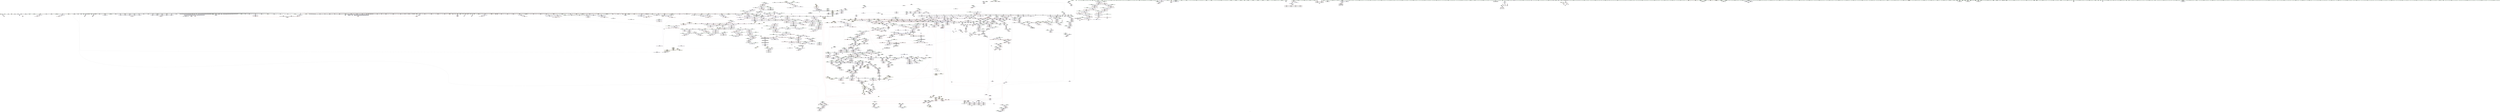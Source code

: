 digraph "SVFG" {
	label="SVFG";

	Node0x557372ad6b10 [shape=record,color=grey,label="{NodeID: 0\nNullPtr}"];
	Node0x557372ad6b10 -> Node0x557373199630[style=solid];
	Node0x557372ad6b10 -> Node0x557373199730[style=solid];
	Node0x557372ad6b10 -> Node0x557373199800[style=solid];
	Node0x557372ad6b10 -> Node0x5573731998d0[style=solid];
	Node0x557372ad6b10 -> Node0x5573731999a0[style=solid];
	Node0x557372ad6b10 -> Node0x557373199a70[style=solid];
	Node0x557372ad6b10 -> Node0x557373199b40[style=solid];
	Node0x557372ad6b10 -> Node0x557373199c10[style=solid];
	Node0x557372ad6b10 -> Node0x557373199ce0[style=solid];
	Node0x557372ad6b10 -> Node0x557373199db0[style=solid];
	Node0x557372ad6b10 -> Node0x557373199e80[style=solid];
	Node0x557372ad6b10 -> Node0x557373199f50[style=solid];
	Node0x557372ad6b10 -> Node0x55737319a020[style=solid];
	Node0x557372ad6b10 -> Node0x55737319a0f0[style=solid];
	Node0x557372ad6b10 -> Node0x55737319a1c0[style=solid];
	Node0x557372ad6b10 -> Node0x55737319a290[style=solid];
	Node0x557372ad6b10 -> Node0x55737319a360[style=solid];
	Node0x557372ad6b10 -> Node0x55737319a430[style=solid];
	Node0x557372ad6b10 -> Node0x55737319a500[style=solid];
	Node0x557372ad6b10 -> Node0x55737319a5d0[style=solid];
	Node0x557372ad6b10 -> Node0x55737319a6a0[style=solid];
	Node0x557372ad6b10 -> Node0x55737319a770[style=solid];
	Node0x557372ad6b10 -> Node0x55737319a840[style=solid];
	Node0x557372ad6b10 -> Node0x55737319a910[style=solid];
	Node0x557372ad6b10 -> Node0x55737319a9e0[style=solid];
	Node0x557372ad6b10 -> Node0x55737319aab0[style=solid];
	Node0x557372ad6b10 -> Node0x55737319ab80[style=solid];
	Node0x557372ad6b10 -> Node0x55737319ac50[style=solid];
	Node0x557372ad6b10 -> Node0x55737319ad20[style=solid];
	Node0x557372ad6b10 -> Node0x55737319adf0[style=solid];
	Node0x557372ad6b10 -> Node0x55737319aec0[style=solid];
	Node0x557372ad6b10 -> Node0x55737319af90[style=solid];
	Node0x557372ad6b10 -> Node0x55737319b060[style=solid];
	Node0x557372ad6b10 -> Node0x55737319b130[style=solid];
	Node0x557372ad6b10 -> Node0x55737319b200[style=solid];
	Node0x557372ad6b10 -> Node0x55737319b2d0[style=solid];
	Node0x557372ad6b10 -> Node0x55737319b3a0[style=solid];
	Node0x557372ad6b10 -> Node0x55737319b470[style=solid];
	Node0x557372ad6b10 -> Node0x55737319b540[style=solid];
	Node0x557372ad6b10 -> Node0x55737319b610[style=solid];
	Node0x557372ad6b10 -> Node0x5573731abe10[style=solid];
	Node0x557372ad6b10 -> Node0x5573731abea0[style=solid];
	Node0x557372ad6b10 -> Node0x5573731abf70[style=solid];
	Node0x557372ad6b10 -> Node0x5573731ac040[style=solid];
	Node0x557372ad6b10 -> Node0x5573731ac110[style=solid];
	Node0x557372ad6b10 -> Node0x5573731ac1e0[style=solid];
	Node0x557372ad6b10 -> Node0x5573731ac2b0[style=solid];
	Node0x557372ad6b10 -> Node0x5573731ac380[style=solid];
	Node0x557372ad6b10 -> Node0x5573731ac450[style=solid];
	Node0x557372ad6b10 -> Node0x5573731ac520[style=solid];
	Node0x557372ad6b10 -> Node0x5573731ac5f0[style=solid];
	Node0x557372ad6b10 -> Node0x5573731ac6c0[style=solid];
	Node0x557372ad6b10 -> Node0x5573731ac790[style=solid];
	Node0x557372ad6b10 -> Node0x5573731ac860[style=solid];
	Node0x557372ad6b10 -> Node0x5573731ac930[style=solid];
	Node0x557372ad6b10 -> Node0x5573731aca00[style=solid];
	Node0x557372ad6b10 -> Node0x5573731acad0[style=solid];
	Node0x557372ad6b10 -> Node0x5573731acba0[style=solid];
	Node0x557372ad6b10 -> Node0x5573731acc70[style=solid];
	Node0x557372ad6b10 -> Node0x5573731acd40[style=solid];
	Node0x557372ad6b10 -> Node0x5573731ace10[style=solid];
	Node0x557372ad6b10 -> Node0x5573731acee0[style=solid];
	Node0x557372ad6b10 -> Node0x5573731acfb0[style=solid];
	Node0x557372ad6b10 -> Node0x5573731ad080[style=solid];
	Node0x557372ad6b10 -> Node0x5573731ad150[style=solid];
	Node0x557372ad6b10 -> Node0x5573731ad220[style=solid];
	Node0x557372ad6b10 -> Node0x5573731ad2f0[style=solid];
	Node0x557372ad6b10 -> Node0x5573731ad3c0[style=solid];
	Node0x557372ad6b10 -> Node0x5573731ad490[style=solid];
	Node0x557372ad6b10 -> Node0x5573731ad560[style=solid];
	Node0x557372ad6b10 -> Node0x5573731ad630[style=solid];
	Node0x557372ad6b10 -> Node0x5573731ad700[style=solid];
	Node0x557372ad6b10 -> Node0x5573731ad7d0[style=solid];
	Node0x557372ad6b10 -> Node0x5573731ad8a0[style=solid];
	Node0x557372ad6b10 -> Node0x5573731ad970[style=solid];
	Node0x557372ad6b10 -> Node0x5573731ada40[style=solid];
	Node0x557372ad6b10 -> Node0x5573731adb10[style=solid];
	Node0x557372ad6b10 -> Node0x5573731adbe0[style=solid];
	Node0x557372ad6b10 -> Node0x5573731adcb0[style=solid];
	Node0x557372ad6b10 -> Node0x5573731add80[style=solid];
	Node0x557372ad6b10 -> Node0x5573731ade50[style=solid];
	Node0x557372ad6b10 -> Node0x5573731adf20[style=solid];
	Node0x557372ad6b10 -> Node0x5573731adff0[style=solid];
	Node0x557372ad6b10 -> Node0x5573731ae0c0[style=solid];
	Node0x557372ad6b10 -> Node0x5573731ae190[style=solid];
	Node0x557372ad6b10 -> Node0x5573731ae260[style=solid];
	Node0x557372ad6b10 -> Node0x5573731ae330[style=solid];
	Node0x557372ad6b10 -> Node0x5573731ae400[style=solid];
	Node0x557372ad6b10 -> Node0x5573731ae4d0[style=solid];
	Node0x557372ad6b10 -> Node0x5573731ae5a0[style=solid];
	Node0x557372ad6b10 -> Node0x5573731ae670[style=solid];
	Node0x557372ad6b10 -> Node0x5573731ae740[style=solid];
	Node0x557372ad6b10 -> Node0x5573731ae810[style=solid];
	Node0x557372ad6b10 -> Node0x5573731ae8e0[style=solid];
	Node0x557372ad6b10 -> Node0x5573731ae9b0[style=solid];
	Node0x557372ad6b10 -> Node0x5573731aea80[style=solid];
	Node0x557372ad6b10 -> Node0x5573731aeb50[style=solid];
	Node0x557372ad6b10 -> Node0x5573731aec20[style=solid];
	Node0x557372ad6b10 -> Node0x5573731aecf0[style=solid];
	Node0x557372ad6b10 -> Node0x5573731aedc0[style=solid];
	Node0x557372ad6b10 -> Node0x5573731aee90[style=solid];
	Node0x557372ad6b10 -> Node0x5573731aef60[style=solid];
	Node0x557372ad6b10 -> Node0x5573731af030[style=solid];
	Node0x557372ad6b10 -> Node0x5573731af100[style=solid];
	Node0x557372ad6b10 -> Node0x5573731af1d0[style=solid];
	Node0x557372ad6b10 -> Node0x5573731af2a0[style=solid];
	Node0x557372ad6b10 -> Node0x5573731af370[style=solid];
	Node0x557372ad6b10 -> Node0x5573731af440[style=solid];
	Node0x557372ad6b10 -> Node0x5573731af510[style=solid];
	Node0x557372ad6b10 -> Node0x5573731af5e0[style=solid];
	Node0x557372ad6b10 -> Node0x5573731af6b0[style=solid];
	Node0x557372ad6b10 -> Node0x5573731af780[style=solid];
	Node0x557372ad6b10 -> Node0x5573731af850[style=solid];
	Node0x557372ad6b10 -> Node0x5573731af920[style=solid];
	Node0x557372ad6b10 -> Node0x5573731af9f0[style=solid];
	Node0x557372ad6b10 -> Node0x5573731afac0[style=solid];
	Node0x557372ad6b10 -> Node0x5573731afb90[style=solid];
	Node0x557372ad6b10 -> Node0x5573731afc60[style=solid];
	Node0x557372ad6b10 -> Node0x5573731afd30[style=solid];
	Node0x557372ad6b10 -> Node0x5573731afe00[style=solid];
	Node0x557372ad6b10 -> Node0x5573731afed0[style=solid];
	Node0x557372ad6b10 -> Node0x5573731affa0[style=solid];
	Node0x557372ad6b10 -> Node0x5573731b0070[style=solid];
	Node0x557372ad6b10 -> Node0x5573731b0140[style=solid];
	Node0x557372ad6b10 -> Node0x5573731b0210[style=solid];
	Node0x557372ad6b10 -> Node0x5573731b02e0[style=solid];
	Node0x557372ad6b10 -> Node0x5573731b03b0[style=solid];
	Node0x557372ad6b10 -> Node0x5573731b0480[style=solid];
	Node0x557372ad6b10 -> Node0x5573731b0550[style=solid];
	Node0x557372ad6b10 -> Node0x5573731b0620[style=solid];
	Node0x557372ad6b10 -> Node0x5573731b06f0[style=solid];
	Node0x557372ad6b10 -> Node0x5573731b07c0[style=solid];
	Node0x557372ad6b10 -> Node0x5573731b0890[style=solid];
	Node0x557372ad6b10 -> Node0x5573731b0960[style=solid];
	Node0x557372ad6b10 -> Node0x5573731da1b0[style=solid];
	Node0x557372ad6b10 -> Node0x5573731df8d0[style=solid];
	Node0x557372ad6b10 -> Node0x5573731df9a0[style=solid];
	Node0x557372ad6b10 -> Node0x5573731dfa70[style=solid];
	Node0x557372ad6b10 -> Node0x5573731e28c0[style=solid];
	Node0x557372ad6b10 -> Node0x5573731e2990[style=solid];
	Node0x557372ad6b10 -> Node0x5573731e2a60[style=solid];
	Node0x557372ad6b10 -> Node0x5573731e4d50[style=solid];
	Node0x557372ad6b10 -> Node0x5573727ec9a0[style=solid];
	Node0x557372ad6b10 -> Node0x55737321c7c0[style=solid];
	Node0x557372ad6b10 -> Node0x557373220360[style=solid];
	Node0x557372ad6b10 -> Node0x5573732207e0[style=solid];
	Node0x557372ad6b10 -> Node0x557373220960[style=solid];
	Node0x557372ad6b10:s64 -> Node0x55737333e5f0[style=solid,color=red];
	Node0x557372ad6b10:s64 -> Node0x557373335dd0[style=solid,color=red];
	Node0x55737329ebb0 [shape=record,color=yellow,style=double,label="{NodeID: 2657\n252V_1 = ENCHI(MR_252V_0)\npts\{1647 \}\nFun[_ZNSt12_Vector_baseISt4pairIccESaIS1_EED2Ev]}"];
	Node0x55737329ebb0 -> Node0x5573731e30e0[style=dashed];
	Node0x55737319a910 [shape=record,color=black,label="{NodeID: 443\n395\<--3\n\<--dummyVal\n_Z4goodNSt7__cxx1112basic_stringIcSt11char_traitsIcESaIcEEES4_S4_\n}"];
	Node0x55737319a910 -> Node0x5573731db700[style=solid];
	Node0x5573731a9dd0 [shape=record,color=purple,label="{NodeID: 886\n2765\<--2655\noffset_0\<--\n}"];
	Node0x5573731a9dd0 -> Node0x5573731e8d80[style=solid];
	Node0x5573731e01c0 [shape=record,color=blue,label="{NodeID: 1329\n1185\<--1183\nthis.addr\<--this\n_ZN9__gnu_cxx13new_allocatorINSt7__cxx1112basic_stringIcSt11char_traitsIcESaIcEEEEC2ERKS7_\n}"];
	Node0x5573731e01c0 -> Node0x5573731cf440[style=dashed];
	Node0x557373192c90 [shape=record,color=green,label="{NodeID: 222\n1367\<--1368\n__cxa_begin_catch\<--__cxa_begin_catch_field_insensitive\n}"];
	Node0x5573731b6520 [shape=record,color=black,label="{NodeID: 665\n2061\<--1924\n\<--this1\n_ZNSt6vectorISt4pairIccESaIS1_EE17_M_realloc_insertIJS1_EEEvN9__gnu_cxx17__normal_iteratorIPS1_S3_EEDpOT_\n}"];
	Node0x5573731b6520 -> Node0x5573731a7870[style=solid];
	Node0x5573731b6520 -> Node0x5573731a7940[style=solid];
	Node0x557373335040 [shape=record,color=black,label="{NodeID: 3322\n1440 = PHI(205, 452, 533, 1099, 1396, 1681, 2079, 2620, )\n0th arg __clang_call_terminate }"];
	Node0x5573731d4da0 [shape=record,color=red,label="{NodeID: 1108\n1976\<--1975\n\<--call12\n_ZNSt6vectorISt4pairIccESaIS1_EE17_M_realloc_insertIJS1_EEEvN9__gnu_cxx17__normal_iteratorIPS1_S3_EEDpOT_\n|{<s0>215}}"];
	Node0x5573731d4da0:s0 -> Node0x557373340690[style=solid,color=red];
	Node0x557372ad6a80 [shape=record,color=green,label="{NodeID: 1\n7\<--1\n__dso_handle\<--dummyObj\nGlob }"];
	Node0x55737329ec90 [shape=record,color=yellow,style=double,label="{NodeID: 2658\n254V_1 = ENCHI(MR_254V_0)\npts\{1649 \}\nFun[_ZNSt12_Vector_baseISt4pairIccESaIS1_EED2Ev]}"];
	Node0x55737329ec90 -> Node0x5573731e31b0[style=dashed];
	Node0x55737319a9e0 [shape=record,color=black,label="{NodeID: 444\n397\<--3\n\<--dummyVal\n_Z4goodNSt7__cxx1112basic_stringIcSt11char_traitsIcESaIcEEES4_S4_\n}"];
	Node0x55737319a9e0 -> Node0x5573731db7d0[style=solid];
	Node0x5573731a9ea0 [shape=record,color=purple,label="{NodeID: 887\n2768\<--2655\noffset_1\<--\n}"];
	Node0x5573731a9ea0 -> Node0x5573731e8e50[style=solid];
	Node0x5573731e0290 [shape=record,color=blue,label="{NodeID: 1330\n1187\<--1184\n.addr\<--\n_ZN9__gnu_cxx13new_allocatorINSt7__cxx1112basic_stringIcSt11char_traitsIcESaIcEEEEC2ERKS7_\n}"];
	Node0x557373192d90 [shape=record,color=green,label="{NodeID: 223\n1372\<--1373\n_ZSt8_DestroyIPNSt7__cxx1112basic_stringIcSt11char_traitsIcESaIcEEEEvT_S7_\<--_ZSt8_DestroyIPNSt7__cxx1112basic_stringIcSt11char_traitsIcESaIcEEEEvT_S7__field_insensitive\n}"];
	Node0x5573731b65f0 [shape=record,color=black,label="{NodeID: 666\n2068\<--1924\n\<--this1\n_ZNSt6vectorISt4pairIccESaIS1_EE17_M_realloc_insertIJS1_EEEvN9__gnu_cxx17__normal_iteratorIPS1_S3_EEDpOT_\n}"];
	Node0x5573731b65f0 -> Node0x5573731a7a10[style=solid];
	Node0x5573731b65f0 -> Node0x5573731a7ae0[style=solid];
	Node0x557373335730 [shape=record,color=black,label="{NodeID: 3323\n441 = PHI(315, )\n0th arg _ZNSt6vectorISt4pairIccESaIS1_EEC2Ev }"];
	Node0x557373335730 -> Node0x5573731dbf20[style=solid];
	Node0x5573731d4e70 [shape=record,color=red,label="{NodeID: 1109\n1980\<--1979\n\<--_M_finish\n_ZNSt6vectorISt4pairIccESaIS1_EE17_M_realloc_insertIJS1_EEEvN9__gnu_cxx17__normal_iteratorIPS1_S3_EEDpOT_\n|{<s0>215}}"];
	Node0x5573731d4e70:s0 -> Node0x5573733407e0[style=solid,color=red];
	Node0x55737315ce50 [shape=record,color=green,label="{NodeID: 2\n14\<--1\n.str\<--dummyObj\nGlob }"];
	Node0x55737329ed70 [shape=record,color=yellow,style=double,label="{NodeID: 2659\n67V_1 = ENCHI(MR_67V_0)\npts\{3160000 \}\nFun[_ZNSt12_Vector_baseISt4pairIccESaIS1_EED2Ev]}"];
	Node0x55737329ed70 -> Node0x5573731d20f0[style=dashed];
	Node0x55737329ed70 -> Node0x5573731d2290[style=dashed];
	Node0x55737319aab0 [shape=record,color=black,label="{NodeID: 445\n400\<--3\n\<--dummyVal\n_Z4goodNSt7__cxx1112basic_stringIcSt11char_traitsIcESaIcEEES4_S4_\n}"];
	Node0x5573731a9f70 [shape=record,color=purple,label="{NodeID: 888\n2766\<--2656\noffset_0\<--\n}"];
	Node0x5573731a9f70 -> Node0x5573731d9e10[style=solid];
	Node0x5573731e0360 [shape=record,color=blue,label="{NodeID: 1331\n1196\<--1194\nthis.addr\<--this\n_ZNSt12_Vector_baseINSt7__cxx1112basic_stringIcSt11char_traitsIcESaIcEEESaIS5_EE11_M_allocateEm\n}"];
	Node0x5573731e0360 -> Node0x5573731cf510[style=dashed];
	Node0x557373192e90 [shape=record,color=green,label="{NodeID: 224\n1375\<--1376\n__cxa_rethrow\<--__cxa_rethrow_field_insensitive\n}"];
	Node0x5573731b66c0 [shape=record,color=black,label="{NodeID: 667\n1949\<--1948\n\<--_M_impl\n_ZNSt6vectorISt4pairIccESaIS1_EE17_M_realloc_insertIJS1_EEEvN9__gnu_cxx17__normal_iteratorIPS1_S3_EEDpOT_\n|{<s0>209}}"];
	Node0x5573731b66c0:s0 -> Node0x55737333e700[style=solid,color=red];
	Node0x557373335840 [shape=record,color=black,label="{NodeID: 3324\n2704 = PHI(2695, 2699, )\n0th arg _ZNKSt13move_iteratorIPSt4pairIccEE4baseEv }"];
	Node0x557373335840 -> Node0x5573731e9400[style=solid];
	Node0x5573731d4f40 [shape=record,color=red,label="{NodeID: 1110\n2029\<--2028\n\<--_M_start26\n_ZNSt6vectorISt4pairIccESaIS1_EE17_M_realloc_insertIJS1_EEEvN9__gnu_cxx17__normal_iteratorIPS1_S3_EEDpOT_\n|{<s0>224}}"];
	Node0x5573731d4f40:s0 -> Node0x55737333bc40[style=solid,color=red];
	Node0x55737315d5a0 [shape=record,color=green,label="{NodeID: 3\n16\<--1\n.str.3\<--dummyObj\nGlob }"];
	Node0x55737329ee50 [shape=record,color=yellow,style=double,label="{NodeID: 2660\n123V_1 = ENCHI(MR_123V_0)\npts\{3160002 \}\nFun[_ZNSt12_Vector_baseISt4pairIccESaIS1_EED2Ev]}"];
	Node0x55737329ee50 -> Node0x5573731d21c0[style=dashed];
	Node0x55737319ab80 [shape=record,color=black,label="{NodeID: 446\n401\<--3\n\<--dummyVal\n_Z4goodNSt7__cxx1112basic_stringIcSt11char_traitsIcESaIcEEES4_S4_\n}"];
	Node0x55737319ab80 -> Node0x5573731db8a0[style=solid];
	Node0x5573731aa040 [shape=record,color=purple,label="{NodeID: 889\n2769\<--2656\noffset_1\<--\n}"];
	Node0x5573731aa040 -> Node0x5573731d9ee0[style=solid];
	Node0x5573731e0430 [shape=record,color=blue,label="{NodeID: 1332\n1198\<--1195\n__n.addr\<--__n\n_ZNSt12_Vector_baseINSt7__cxx1112basic_stringIcSt11char_traitsIcESaIcEEESaIS5_EE11_M_allocateEm\n}"];
	Node0x5573731e0430 -> Node0x5573731cf5e0[style=dashed];
	Node0x5573731e0430 -> Node0x5573731cf6b0[style=dashed];
	Node0x557373192f90 [shape=record,color=green,label="{NodeID: 225\n1385\<--1386\n__cxa_end_catch\<--__cxa_end_catch_field_insensitive\n}"];
	Node0x5573731b6790 [shape=record,color=black,label="{NodeID: 668\n2000\<--1999\n\<--_M_impl17\n_ZNSt6vectorISt4pairIccESaIS1_EE17_M_realloc_insertIJS1_EEEvN9__gnu_cxx17__normal_iteratorIPS1_S3_EEDpOT_\n|{<s0>217}}"];
	Node0x5573731b6790:s0 -> Node0x55737333c500[style=solid,color=red];
	Node0x557373335990 [shape=record,color=black,label="{NodeID: 3325\n2346 = PHI(2143, )\n0th arg _ZSt3maxImERKT_S2_S2_ }"];
	Node0x557373335990 -> Node0x5573731e6c30[style=solid];
	Node0x5573731d5010 [shape=record,color=red,label="{NodeID: 1111\n2033\<--2032\n\<--_M_finish28\n_ZNSt6vectorISt4pairIccESaIS1_EE17_M_realloc_insertIJS1_EEEvN9__gnu_cxx17__normal_iteratorIPS1_S3_EEDpOT_\n|{<s0>224}}"];
	Node0x5573731d5010:s0 -> Node0x55737333bf20[style=solid,color=red];
	Node0x55737315d660 [shape=record,color=green,label="{NodeID: 4\n18\<--1\n.str.4\<--dummyObj\nGlob }"];
	Node0x55737329ef30 [shape=record,color=yellow,style=double,label="{NodeID: 2661\n395V_1 = ENCHI(MR_395V_0)\npts\{25500000 25520000 \}\nFun[_ZStneIPSt4pairIccEEbRKSt13move_iteratorIT_ES7_]|{<s0>272|<s1>272}}"];
	Node0x55737329ef30:s0 -> Node0x557373292a10[style=dashed,color=red];
	Node0x55737329ef30:s1 -> Node0x557373292af0[style=dashed,color=red];
	Node0x55737319ac50 [shape=record,color=black,label="{NodeID: 447\n403\<--3\n\<--dummyVal\n_Z4goodNSt7__cxx1112basic_stringIcSt11char_traitsIcESaIcEEES4_S4_\n}"];
	Node0x55737319ac50 -> Node0x5573731db970[style=solid];
	Node0x5573731aa110 [shape=record,color=purple,label="{NodeID: 890\n2672\<--2671\n_M_current\<--this1\n_ZNKSt13move_iteratorIPSt4pairIccEEdeEv\n}"];
	Node0x5573731aa110 -> Node0x5573731d9040[style=solid];
	Node0x557373291250 [shape=record,color=yellow,style=double,label="{NodeID: 2440\n428V_1 = ENCHI(MR_428V_0)\npts\{1332 \}\nFun[_ZNSt27__uninitialized_default_n_1ILb0EE18__uninit_default_nIPNSt7__cxx1112basic_stringIcSt11char_traitsIcESaIcEEEmEET_S9_T0_]}"];
	Node0x557373291250 -> Node0x5573731e13a0[style=dashed];
	Node0x5573731e0500 [shape=record,color=blue,label="{NodeID: 1333\n1219\<--1217\n__a.addr\<--__a\n_ZNSt16allocator_traitsISaINSt7__cxx1112basic_stringIcSt11char_traitsIcESaIcEEEEE8allocateERS6_m\n}"];
	Node0x5573731e0500 -> Node0x5573731cf780[style=dashed];
	Node0x557373193090 [shape=record,color=green,label="{NodeID: 226\n1403\<--1404\n__p.addr\<--__p.addr_field_insensitive\n_ZSt10_ConstructINSt7__cxx1112basic_stringIcSt11char_traitsIcESaIcEEEJEEvPT_DpOT0_\n}"];
	Node0x557373193090 -> Node0x5573731d0960[style=solid];
	Node0x557373193090 -> Node0x5573731e16e0[style=solid];
	Node0x5573731b6860 [shape=record,color=black,label="{NodeID: 669\n2050\<--2045\nsub.ptr.lhs.cast\<--\n_ZNSt6vectorISt4pairIccESaIS1_EE17_M_realloc_insertIJS1_EEEvN9__gnu_cxx17__normal_iteratorIPS1_S3_EEDpOT_\n}"];
	Node0x5573731b6860 -> Node0x55737321eb60[style=solid];
	Node0x557373335aa0 [shape=record,color=black,label="{NodeID: 3326\n2347 = PHI(2137, )\n1st arg _ZSt3maxImERKT_S2_S2_ }"];
	Node0x557373335aa0 -> Node0x5573731e6d00[style=solid];
	Node0x5573731d50e0 [shape=record,color=red,label="{NodeID: 1112\n2041\<--2040\n\<--_M_start31\n_ZNSt6vectorISt4pairIccESaIS1_EE17_M_realloc_insertIJS1_EEEvN9__gnu_cxx17__normal_iteratorIPS1_S3_EEDpOT_\n|{<s0>225}}"];
	Node0x5573731d50e0:s0 -> Node0x55737333f3e0[style=solid,color=red];
	Node0x55737315d720 [shape=record,color=green,label="{NodeID: 5\n20\<--1\n.str.5\<--dummyObj\nGlob }"];
	Node0x55737319ad20 [shape=record,color=black,label="{NodeID: 448\n409\<--3\n\<--dummyVal\n_Z4goodNSt7__cxx1112basic_stringIcSt11char_traitsIcESaIcEEES4_S4_\n}"];
	Node0x5573731aa1e0 [shape=record,color=purple,label="{NodeID: 891\n2681\<--2680\n_M_current\<--this1\n_ZNSt13move_iteratorIPSt4pairIccEEppEv\n}"];
	Node0x5573731aa1e0 -> Node0x5573731d91e0[style=solid];
	Node0x5573731aa1e0 -> Node0x5573731e9190[style=solid];
	Node0x557373291330 [shape=record,color=yellow,style=double,label="{NodeID: 2441\n430V_1 = ENCHI(MR_430V_0)\npts\{1334 \}\nFun[_ZNSt27__uninitialized_default_n_1ILb0EE18__uninit_default_nIPNSt7__cxx1112basic_stringIcSt11char_traitsIcESaIcEEEmEET_S9_T0_]}"];
	Node0x557373291330 -> Node0x5573731e1470[style=dashed];
	Node0x5573731e05d0 [shape=record,color=blue,label="{NodeID: 1334\n1221\<--1218\n__n.addr\<--__n\n_ZNSt16allocator_traitsISaINSt7__cxx1112basic_stringIcSt11char_traitsIcESaIcEEEEE8allocateERS6_m\n}"];
	Node0x5573731e05d0 -> Node0x5573731cf850[style=dashed];
	Node0x557373193160 [shape=record,color=green,label="{NodeID: 227\n1410\<--1411\n_ZNSt7__cxx1112basic_stringIcSt11char_traitsIcESaIcEEC1Ev\<--_ZNSt7__cxx1112basic_stringIcSt11char_traitsIcESaIcEEC1Ev_field_insensitive\n}"];
	Node0x5573731b6930 [shape=record,color=black,label="{NodeID: 670\n2051\<--2049\nsub.ptr.rhs.cast\<--\n_ZNSt6vectorISt4pairIccESaIS1_EE17_M_realloc_insertIJS1_EEEvN9__gnu_cxx17__normal_iteratorIPS1_S3_EEDpOT_\n}"];
	Node0x5573731b6930 -> Node0x55737321eb60[style=solid];
	Node0x557373335bb0 [shape=record,color=black,label="{NodeID: 3327\n2430 = PHI(2423, )\n0th arg _ZN9__gnu_cxx13new_allocatorISt4pairIccEE8allocateEmPKv }"];
	Node0x557373335bb0 -> Node0x5573731e75f0[style=solid];
	Node0x5573731d51b0 [shape=record,color=red,label="{NodeID: 1113\n2045\<--2044\n\<--_M_end_of_storage\n_ZNSt6vectorISt4pairIccESaIS1_EE17_M_realloc_insertIJS1_EEEvN9__gnu_cxx17__normal_iteratorIPS1_S3_EEDpOT_\n}"];
	Node0x5573731d51b0 -> Node0x5573731b6860[style=solid];
	Node0x55737315d7e0 [shape=record,color=green,label="{NodeID: 6\n22\<--1\nstdin\<--dummyObj\nGlob }"];
	Node0x55737319adf0 [shape=record,color=black,label="{NodeID: 449\n410\<--3\n\<--dummyVal\n_Z4goodNSt7__cxx1112basic_stringIcSt11char_traitsIcESaIcEEES4_S4_\n}"];
	Node0x55737319adf0 -> Node0x5573731dba40[style=solid];
	Node0x5573731aa2b0 [shape=record,color=purple,label="{NodeID: 892\n2683\<--2682\nincdec.ptr\<--\n_ZNSt13move_iteratorIPSt4pairIccEEppEv\n}"];
	Node0x5573731aa2b0 -> Node0x5573731e9190[style=solid];
	Node0x557373291410 [shape=record,color=yellow,style=double,label="{NodeID: 2442\n227V_1 = ENCHI(MR_227V_0)\npts\{20870000 \}\nFun[_ZNSt6vectorISt4pairIccESaIS1_EE3endEv]|{<s0>227}}"];
	Node0x557373291410:s0 -> Node0x5573731e7380[style=dashed,color=red];
	Node0x5573731e06a0 [shape=record,color=blue,label="{NodeID: 1335\n1236\<--1233\nthis.addr\<--this\n_ZN9__gnu_cxx13new_allocatorINSt7__cxx1112basic_stringIcSt11char_traitsIcESaIcEEEE8allocateEmPKv\n}"];
	Node0x5573731e06a0 -> Node0x5573731cf920[style=dashed];
	Node0x55737319b730 [shape=record,color=green,label="{NodeID: 228\n1415\<--1416\n__r.addr\<--__r.addr_field_insensitive\n_ZSt11__addressofINSt7__cxx1112basic_stringIcSt11char_traitsIcESaIcEEEEPT_RS6_\n}"];
	Node0x55737319b730 -> Node0x5573731d0a30[style=solid];
	Node0x55737319b730 -> Node0x5573731e17b0[style=solid];
	Node0x5573731b6a00 [shape=record,color=black,label="{NodeID: 671\n2092\<--2091\n\<--this1\n_ZNSt6vectorISt4pairIccESaIS1_EE3endEv\n}"];
	Node0x5573731b6a00 -> Node0x5573731a7c80[style=solid];
	Node0x5573731b6a00 -> Node0x5573731a7d50[style=solid];
	Node0x557373335cc0 [shape=record,color=black,label="{NodeID: 3328\n2431 = PHI(2424, )\n1st arg _ZN9__gnu_cxx13new_allocatorISt4pairIccEE8allocateEmPKv }"];
	Node0x557373335cc0 -> Node0x5573731e76c0[style=solid];
	Node0x5573731d5280 [shape=record,color=red,label="{NodeID: 1114\n2049\<--2048\n\<--_M_start34\n_ZNSt6vectorISt4pairIccESaIS1_EE17_M_realloc_insertIJS1_EEEvN9__gnu_cxx17__normal_iteratorIPS1_S3_EEDpOT_\n}"];
	Node0x5573731d5280 -> Node0x5573731b6930[style=solid];
	Node0x55737315d8a0 [shape=record,color=green,label="{NodeID: 7\n23\<--1\n.str.6\<--dummyObj\nGlob }"];
	Node0x55737319aec0 [shape=record,color=black,label="{NodeID: 450\n412\<--3\n\<--dummyVal\n_Z4goodNSt7__cxx1112basic_stringIcSt11char_traitsIcESaIcEEES4_S4_\n}"];
	Node0x55737319aec0 -> Node0x5573731dbb10[style=solid];
	Node0x5573731aa380 [shape=record,color=purple,label="{NodeID: 893\n2709\<--2708\n_M_current\<--this1\n_ZNKSt13move_iteratorIPSt4pairIccEE4baseEv\n}"];
	Node0x5573731aa380 -> Node0x5573731d9520[style=solid];
	Node0x5573731e0770 [shape=record,color=blue,label="{NodeID: 1336\n1238\<--1234\n__n.addr\<--__n\n_ZN9__gnu_cxx13new_allocatorINSt7__cxx1112basic_stringIcSt11char_traitsIcESaIcEEEE8allocateEmPKv\n}"];
	Node0x5573731e0770 -> Node0x5573731cf9f0[style=dashed];
	Node0x5573731e0770 -> Node0x5573731cfac0[style=dashed];
	Node0x55737319b7c0 [shape=record,color=green,label="{NodeID: 229\n1425\<--1426\n__first.addr\<--__first.addr_field_insensitive\n_ZSt8_DestroyIPNSt7__cxx1112basic_stringIcSt11char_traitsIcESaIcEEEEvT_S7_\n}"];
	Node0x55737319b7c0 -> Node0x5573731d0b00[style=solid];
	Node0x55737319b7c0 -> Node0x5573731e1880[style=solid];
	Node0x5573731b6ad0 [shape=record,color=black,label="{NodeID: 672\n2084\<--2099\n_ZNSt6vectorISt4pairIccESaIS1_EE3endEv_ret\<--\n_ZNSt6vectorISt4pairIccESaIS1_EE3endEv\n|{<s0>199}}"];
	Node0x5573731b6ad0:s0 -> Node0x557373330470[style=solid,color=blue];
	Node0x557373335dd0 [shape=record,color=black,label="{NodeID: 3329\n2432 = PHI(3, )\n2nd arg _ZN9__gnu_cxx13new_allocatorISt4pairIccEE8allocateEmPKv }"];
	Node0x557373335dd0 -> Node0x5573731e7790[style=solid];
	Node0x5573731d5350 [shape=record,color=red,label="{NodeID: 1115\n2091\<--2088\nthis1\<--this.addr\n_ZNSt6vectorISt4pairIccESaIS1_EE3endEv\n}"];
	Node0x5573731d5350 -> Node0x5573731b6a00[style=solid];
	Node0x55737315d960 [shape=record,color=green,label="{NodeID: 8\n25\<--1\n.str.7\<--dummyObj\nGlob }"];
	Node0x55737319af90 [shape=record,color=black,label="{NodeID: 451\n415\<--3\n\<--dummyVal\n_Z4goodNSt7__cxx1112basic_stringIcSt11char_traitsIcESaIcEEES4_S4_\n}"];
	Node0x5573731aa450 [shape=record,color=purple,label="{NodeID: 894\n2722\<--2721\n_M_current\<--this1\n_ZNSt13move_iteratorIPSt4pairIccEEC2ES2_\n}"];
	Node0x5573731aa450 -> Node0x5573731e9670[style=solid];
	Node0x557373291600 [shape=record,color=yellow,style=double,label="{NodeID: 2444\n229V_1 = ENCHI(MR_229V_0)\npts\{3160000 3160001 \}\nFun[_ZNSt6vectorISt4pairIccESaIS1_EE3endEv]|{<s0>227}}"];
	Node0x557373291600:s0 -> Node0x557373293c90[style=dashed,color=red];
	Node0x5573731e0840 [shape=record,color=blue,label="{NodeID: 1337\n1240\<--1235\n.addr\<--\n_ZN9__gnu_cxx13new_allocatorINSt7__cxx1112basic_stringIcSt11char_traitsIcESaIcEEEE8allocateEmPKv\n}"];
	Node0x55737319b890 [shape=record,color=green,label="{NodeID: 230\n1427\<--1428\n__last.addr\<--__last.addr_field_insensitive\n_ZSt8_DestroyIPNSt7__cxx1112basic_stringIcSt11char_traitsIcESaIcEEEEvT_S7_\n}"];
	Node0x55737319b890 -> Node0x5573731d0bd0[style=solid];
	Node0x55737319b890 -> Node0x5573731e1950[style=solid];
	Node0x5573731b6ba0 [shape=record,color=black,label="{NodeID: 673\n2116\<--2115\n\<--\n_ZN9__gnu_cxx13new_allocatorISt4pairIccEE9constructIS2_JS2_EEEvPT_DpOT0_\n}"];
	Node0x5573731b6ba0 -> Node0x5573731b6c70[style=solid];
	Node0x557373335ee0 [shape=record,color=black,label="{NodeID: 3330\n1700 = PHI(1693, )\n0th arg _ZNSt12_Destroy_auxILb1EE9__destroyIPSt4pairIccEEEvT_S5_ }"];
	Node0x557373335ee0 -> Node0x5573731e3420[style=solid];
	Node0x5573731d5420 [shape=record,color=red,label="{NodeID: 1116\n2099\<--2098\n\<--coerce.dive\n_ZNSt6vectorISt4pairIccESaIS1_EE3endEv\n}"];
	Node0x5573731d5420 -> Node0x5573731b6ad0[style=solid];
	Node0x55737315da20 [shape=record,color=green,label="{NodeID: 9\n27\<--1\nstdout\<--dummyObj\nGlob }"];
	Node0x55737319b060 [shape=record,color=black,label="{NodeID: 452\n416\<--3\n\<--dummyVal\n_Z4goodNSt7__cxx1112basic_stringIcSt11char_traitsIcESaIcEEES4_S4_\n}"];
	Node0x55737319b060 -> Node0x5573731dbbe0[style=solid];
	Node0x5573731aa520 [shape=record,color=purple,label="{NodeID: 895\n493\<--491\nadd.ptr\<--\n_ZNSt6vectorISt4pairIccESaIS1_EEixEm\n}"];
	Node0x5573731aa520 -> Node0x5573731b2690[style=solid];
	Node0x5573731e0910 [shape=record,color=blue,label="{NodeID: 1338\n1266\<--1265\nthis.addr\<--this\n_ZNK9__gnu_cxx13new_allocatorINSt7__cxx1112basic_stringIcSt11char_traitsIcESaIcEEEE8max_sizeEv\n}"];
	Node0x5573731e0910 -> Node0x5573731cfb90[style=dashed];
	Node0x55737319b960 [shape=record,color=green,label="{NodeID: 231\n1434\<--1435\n_ZNSt12_Destroy_auxILb0EE9__destroyIPNSt7__cxx1112basic_stringIcSt11char_traitsIcESaIcEEEEEvT_S9_\<--_ZNSt12_Destroy_auxILb0EE9__destroyIPNSt7__cxx1112basic_stringIcSt11char_traitsIcESaIcEEEEEvT_S9__field_insensitive\n}"];
	Node0x5573731b6c70 [shape=record,color=black,label="{NodeID: 674\n2117\<--2116\n\<--\n_ZN9__gnu_cxx13new_allocatorISt4pairIccEE9constructIS2_JS2_EEEvPT_DpOT0_\n}"];
	Node0x5573731b6c70 -> Node0x5573731b6d40[style=solid];
	Node0x557373335ff0 [shape=record,color=black,label="{NodeID: 3331\n1701 = PHI(1694, )\n1st arg _ZNSt12_Destroy_auxILb1EE9__destroyIPSt4pairIccEEEvT_S5_ }"];
	Node0x557373335ff0 -> Node0x5573731e34f0[style=solid];
	Node0x5573731d54f0 [shape=record,color=red,label="{NodeID: 1117\n2114\<--2105\nthis1\<--this.addr\n_ZN9__gnu_cxx13new_allocatorISt4pairIccEE9constructIS2_JS2_EEEvPT_DpOT0_\n}"];
	Node0x55737315db20 [shape=record,color=green,label="{NodeID: 10\n28\<--1\n_ZSt3cin\<--dummyObj\nGlob }"];
	Node0x55737329f500 [shape=record,color=yellow,style=double,label="{NodeID: 2667\n36V_1 = ENCHI(MR_36V_0)\npts\{216 \}\nFun[__cxx_global_var_init.2]}"];
	Node0x55737329f500 -> Node0x5573731dac70[style=dashed];
	Node0x55737319b130 [shape=record,color=black,label="{NodeID: 453\n418\<--3\n\<--dummyVal\n_Z4goodNSt7__cxx1112basic_stringIcSt11char_traitsIcESaIcEEES4_S4_\n}"];
	Node0x55737319b130 -> Node0x5573731dbcb0[style=solid];
	Node0x5573731aa5f0 [shape=record,color=purple,label="{NodeID: 896\n796\<--794\nadd.ptr\<--\n_ZNSt6vectorINSt7__cxx1112basic_stringIcSt11char_traitsIcESaIcEEESaIS5_EEixEm\n}"];
	Node0x5573731aa5f0 -> Node0x5573731b2c40[style=solid];
	Node0x5573732917f0 [shape=record,color=yellow,style=double,label="{NodeID: 2446\n395V_1 = ENCHI(MR_395V_0)\npts\{25500000 25520000 \}\nFun[_ZNKSt13move_iteratorIPSt4pairIccEE4baseEv]}"];
	Node0x5573732917f0 -> Node0x5573731d9520[style=dashed];
	Node0x5573731e09e0 [shape=record,color=blue,label="{NodeID: 1339\n1279\<--1276\n__first.addr\<--__first\n_ZSt27__uninitialized_default_n_aIPNSt7__cxx1112basic_stringIcSt11char_traitsIcESaIcEEEmS5_ET_S7_T0_RSaIT1_E\n}"];
	Node0x5573731e09e0 -> Node0x5573731cfc60[style=dashed];
	Node0x55737319ba60 [shape=record,color=green,label="{NodeID: 232\n1443\<--1444\n_ZSt9terminatev\<--_ZSt9terminatev_field_insensitive\n}"];
	Node0x5573731b6d40 [shape=record,color=black,label="{NodeID: 675\n2120\<--2117\n\<--\n_ZN9__gnu_cxx13new_allocatorISt4pairIccEE9constructIS2_JS2_EEEvPT_DpOT0_\n}"];
	Node0x5573731b6d40 -> Node0x5573731a7e20[style=solid];
	Node0x5573731b6d40 -> Node0x5573731a7ef0[style=solid];
	Node0x557373336100 [shape=record,color=black,label="{NodeID: 3332\n1580 = PHI(1574, )\n0th arg _ZNSt12_Vector_baseISt4pairIccESaIS1_EE12_Vector_implC2Ev }"];
	Node0x557373336100 -> Node0x5573731e27f0[style=solid];
	Node0x5573731d55c0 [shape=record,color=red,label="{NodeID: 1118\n2115\<--2107\n\<--__p.addr\n_ZN9__gnu_cxx13new_allocatorISt4pairIccEE9constructIS2_JS2_EEEvPT_DpOT0_\n}"];
	Node0x5573731d55c0 -> Node0x5573731b6ba0[style=solid];
	Node0x55737315dc20 [shape=record,color=green,label="{NodeID: 11\n29\<--1\n_ZSt4cout\<--dummyObj\nGlob }"];
	Node0x55737329f610 [shape=record,color=yellow,style=double,label="{NodeID: 2668\n38V_1 = ENCHI(MR_38V_0)\npts\{218 \}\nFun[__cxx_global_var_init.2]}"];
	Node0x55737329f610 -> Node0x5573731dad40[style=dashed];
	Node0x55737319b200 [shape=record,color=black,label="{NodeID: 454\n437\<--3\nlpad.val\<--dummyVal\n_Z4goodNSt7__cxx1112basic_stringIcSt11char_traitsIcESaIcEEES4_S4_\n}"];
	Node0x5573731aa6c0 [shape=record,color=purple,label="{NodeID: 897\n1151\<--1149\nadd.ptr\<--\n_ZNSt12_Vector_baseINSt7__cxx1112basic_stringIcSt11char_traitsIcESaIcEEESaIS5_EE17_M_create_storageEm\n}"];
	Node0x5573731aa6c0 -> Node0x5573731dfe80[style=solid];
	Node0x5573731e0ab0 [shape=record,color=blue,label="{NodeID: 1340\n1281\<--1277\n__n.addr\<--__n\n_ZSt27__uninitialized_default_n_aIPNSt7__cxx1112basic_stringIcSt11char_traitsIcESaIcEEEmS5_ET_S7_T0_RSaIT1_E\n}"];
	Node0x5573731e0ab0 -> Node0x5573731cfd30[style=dashed];
	Node0x55737319bb60 [shape=record,color=green,label="{NodeID: 233\n1452\<--1453\n__first.addr\<--__first.addr_field_insensitive\n_ZNSt12_Destroy_auxILb0EE9__destroyIPNSt7__cxx1112basic_stringIcSt11char_traitsIcESaIcEEEEEvT_S9_\n}"];
	Node0x55737319bb60 -> Node0x5573731d0ca0[style=solid];
	Node0x55737319bb60 -> Node0x5573731d0d70[style=solid];
	Node0x55737319bb60 -> Node0x5573731d0e40[style=solid];
	Node0x55737319bb60 -> Node0x5573731e1a20[style=solid];
	Node0x55737319bb60 -> Node0x5573731e1bc0[style=solid];
	Node0x5573731b6e10 [shape=record,color=black,label="{NodeID: 676\n2121\<--2119\n\<--call\n_ZN9__gnu_cxx13new_allocatorISt4pairIccEE9constructIS2_JS2_EEEvPT_DpOT0_\n}"];
	Node0x5573731b6e10 -> Node0x5573731a7fc0[style=solid];
	Node0x5573731b6e10 -> Node0x5573731a8090[style=solid];
	Node0x557373336210 [shape=record,color=black,label="{NodeID: 3333\n1484 = PHI(1073, )\n1st arg _ZNSt12_Vector_baseINSt7__cxx1112basic_stringIcSt11char_traitsIcESaIcEEESaIS5_EE13_M_deallocateEPS5_m }"];
	Node0x557373336210 -> Node0x5573731e1e30[style=solid];
	Node0x5573731d5690 [shape=record,color=red,label="{NodeID: 1119\n2118\<--2109\n\<--__args.addr\n_ZN9__gnu_cxx13new_allocatorISt4pairIccEE9constructIS2_JS2_EEEvPT_DpOT0_\n|{<s0>228}}"];
	Node0x5573731d5690:s0 -> Node0x557373337510[style=solid,color=red];
	Node0x55737315e190 [shape=record,color=green,label="{NodeID: 12\n30\<--1\n.str.8\<--dummyObj\nGlob }"];
	Node0x55737329f6f0 [shape=record,color=yellow,style=double,label="{NodeID: 2669\n6V_1 = ENCHI(MR_6V_0)\npts\{100000 100001 100002 130000 130001 130002 \}\nFun[__cxx_global_var_init.2]|{<s0>19|<s1>19|<s2>19}}"];
	Node0x55737329f6f0:s0 -> Node0x557373295740[style=dashed,color=red];
	Node0x55737329f6f0:s1 -> Node0x557373295850[style=dashed,color=red];
	Node0x55737329f6f0:s2 -> Node0x557373295960[style=dashed,color=red];
	Node0x55737319b2d0 [shape=record,color=black,label="{NodeID: 455\n438\<--3\nlpad.val30\<--dummyVal\n_Z4goodNSt7__cxx1112basic_stringIcSt11char_traitsIcESaIcEEES4_S4_\n}"];
	Node0x5573731aa790 [shape=record,color=purple,label="{NodeID: 898\n1952\<--1950\nadd.ptr\<--\n_ZNSt6vectorISt4pairIccESaIS1_EE17_M_realloc_insertIJS1_EEEvN9__gnu_cxx17__normal_iteratorIPS1_S3_EEDpOT_\n|{<s0>209}}"];
	Node0x5573731aa790:s0 -> Node0x55737333e910[style=solid,color=red];
	Node0x557373291a10 [shape=record,color=yellow,style=double,label="{NodeID: 2448\n99V_1 = ENCHI(MR_99V_0)\npts\{3160000 3160001 3160002 \}\nFun[_ZNSt12_Vector_baseISt4pairIccESaIS1_EEC2Ev]|{<s0>183|<s1>183|<s2>183}}"];
	Node0x557373291a10:s0 -> Node0x5573731e28c0[style=dashed,color=red];
	Node0x557373291a10:s1 -> Node0x5573731e2990[style=dashed,color=red];
	Node0x557373291a10:s2 -> Node0x5573731e2a60[style=dashed,color=red];
	Node0x5573731e0b80 [shape=record,color=blue,label="{NodeID: 1341\n1283\<--1278\n.addr\<--\n_ZSt27__uninitialized_default_n_aIPNSt7__cxx1112basic_stringIcSt11char_traitsIcESaIcEEEmS5_ET_S7_T0_RSaIT1_E\n}"];
	Node0x55737319bc30 [shape=record,color=green,label="{NodeID: 234\n1454\<--1455\n__last.addr\<--__last.addr_field_insensitive\n_ZNSt12_Destroy_auxILb0EE9__destroyIPNSt7__cxx1112basic_stringIcSt11char_traitsIcESaIcEEEEEvT_S9_\n}"];
	Node0x55737319bc30 -> Node0x5573731d0f10[style=solid];
	Node0x55737319bc30 -> Node0x5573731e1af0[style=solid];
	Node0x5573731b6ee0 [shape=record,color=black,label="{NodeID: 677\n2131\<--2185\n_ZNKSt6vectorISt4pairIccESaIS1_EE12_M_check_lenEmPKc_ret\<--cond\n_ZNKSt6vectorISt4pairIccESaIS1_EE12_M_check_lenEmPKc\n|{<s0>204}}"];
	Node0x5573731b6ee0:s0 -> Node0x5573733306e0[style=solid,color=blue];
	Node0x557373336320 [shape=record,color=black,label="{NodeID: 3334\n1485 = PHI(1083, )\n2nd arg _ZNSt12_Vector_baseINSt7__cxx1112basic_stringIcSt11char_traitsIcESaIcEEESaIS5_EE13_M_deallocateEPS5_m }"];
	Node0x557373336320 -> Node0x5573731e1f00[style=solid];
	Node0x5573731d5760 [shape=record,color=red,label="{NodeID: 1120\n2148\<--2135\nthis1\<--this.addr\n_ZNKSt6vectorISt4pairIccESaIS1_EE12_M_check_lenEmPKc\n|{<s0>230|<s1>231|<s2>233|<s3>234|<s4>236|<s5>237|<s6>238}}"];
	Node0x5573731d5760:s0 -> Node0x5573733382a0[style=solid,color=red];
	Node0x5573731d5760:s1 -> Node0x557373339a00[style=solid,color=red];
	Node0x5573731d5760:s2 -> Node0x557373339a00[style=solid,color=red];
	Node0x5573731d5760:s3 -> Node0x557373339a00[style=solid,color=red];
	Node0x5573731d5760:s4 -> Node0x557373339a00[style=solid,color=red];
	Node0x5573731d5760:s5 -> Node0x5573733382a0[style=solid,color=red];
	Node0x5573731d5760:s6 -> Node0x5573733382a0[style=solid,color=red];
	Node0x55737315e250 [shape=record,color=green,label="{NodeID: 13\n32\<--1\n.str.9\<--dummyObj\nGlob }"];
	Node0x55737329f800 [shape=record,color=yellow,style=double,label="{NodeID: 2670\n121V_1 = ENCHI(MR_121V_0)\npts\{3160001 \}\nFun[_ZNSt6vectorISt4pairIccESaIS1_EED2Ev]}"];
	Node0x55737329f800 -> Node0x5573731cca00[style=dashed];
	Node0x55737319b3a0 [shape=record,color=black,label="{NodeID: 456\n451\<--3\n\<--dummyVal\n_ZNSt6vectorISt4pairIccESaIS1_EEC2Ev\n}"];
	Node0x5573731aa860 [shape=record,color=purple,label="{NodeID: 899\n2003\<--2001\nadd.ptr18\<--\n_ZNSt6vectorISt4pairIccESaIS1_EE17_M_realloc_insertIJS1_EEEvN9__gnu_cxx17__normal_iteratorIPS1_S3_EEDpOT_\n|{<s0>217}}"];
	Node0x5573731aa860:s0 -> Node0x55737333c610[style=solid,color=red];
	Node0x557373291af0 [shape=record,color=yellow,style=double,label="{NodeID: 2449\n492V_1 = ENCHI(MR_492V_0)\npts\{2138 \}\nFun[_ZSt3maxImERKT_S2_S2_]}"];
	Node0x557373291af0 -> Node0x5573731d73d0[style=dashed];
	Node0x5573731e0c50 [shape=record,color=blue,label="{NodeID: 1342\n1296\<--1295\nthis.addr\<--this\n_ZNSt12_Vector_baseINSt7__cxx1112basic_stringIcSt11char_traitsIcESaIcEEESaIS5_EE19_M_get_Tp_allocatorEv\n}"];
	Node0x5573731e0c50 -> Node0x5573731cfe00[style=dashed];
	Node0x55737319bd00 [shape=record,color=green,label="{NodeID: 235\n1466\<--1467\n_ZSt8_DestroyINSt7__cxx1112basic_stringIcSt11char_traitsIcESaIcEEEEvPT_\<--_ZSt8_DestroyINSt7__cxx1112basic_stringIcSt11char_traitsIcESaIcEEEEvPT__field_insensitive\n}"];
	Node0x5573731b6fb0 [shape=record,color=black,label="{NodeID: 678\n2202\<--2198\nsub.ptr.lhs.cast\<--\n_ZN9__gnu_cxxmiIPSt4pairIccESt6vectorIS2_SaIS2_EEEENS_17__normal_iteratorIT_T0_E15difference_typeERKSA_SD_\n}"];
	Node0x5573731b6fb0 -> Node0x55737321d360[style=solid];
	Node0x557373336430 [shape=record,color=black,label="{NodeID: 3335\n988 = PHI(163, )\n0th arg _ZN9__gnu_cxx13new_allocatorINSt7__cxx1112basic_stringIcSt11char_traitsIcESaIcEEEED2Ev }"];
	Node0x557373336430 -> Node0x5573731ded70[style=solid];
	Node0x5573731d5830 [shape=record,color=red,label="{NodeID: 1121\n2156\<--2137\n\<--__n.addr\n_ZNKSt6vectorISt4pairIccESaIS1_EE12_M_check_lenEmPKc\n}"];
	Node0x5573731d5830 -> Node0x55737321fee0[style=solid];
	Node0x55737315e350 [shape=record,color=green,label="{NodeID: 14\n34\<--1\n.str.10\<--dummyObj\nGlob }"];
	Node0x55737329f910 [shape=record,color=yellow,style=double,label="{NodeID: 2671\n123V_1 = ENCHI(MR_123V_0)\npts\{3160002 \}\nFun[_ZNSt6vectorISt4pairIccESaIS1_EED2Ev]|{<s0>60|<s1>61}}"];
	Node0x55737329f910:s0 -> Node0x55737329ee50[style=dashed,color=red];
	Node0x55737329f910:s1 -> Node0x55737329ee50[style=dashed,color=red];
	Node0x55737319b470 [shape=record,color=black,label="{NodeID: 457\n452\<--3\n\<--dummyVal\n_ZNSt6vectorISt4pairIccESaIS1_EEC2Ev\n|{<s0>55}}"];
	Node0x55737319b470:s0 -> Node0x557373335040[style=solid,color=red];
	Node0x5573731aa930 [shape=record,color=purple,label="{NodeID: 900\n2067\<--2065\nadd.ptr39\<--\n_ZNSt6vectorISt4pairIccESaIS1_EE17_M_realloc_insertIJS1_EEEvN9__gnu_cxx17__normal_iteratorIPS1_S3_EEDpOT_\n}"];
	Node0x5573731aa930 -> Node0x5573731e5570[style=solid];
	Node0x557373291c00 [shape=record,color=yellow,style=double,label="{NodeID: 2450\n498V_1 = ENCHI(MR_498V_0)\npts\{2144 \}\nFun[_ZSt3maxImERKT_S2_S2_]}"];
	Node0x557373291c00 -> Node0x5573731d7300[style=dashed];
	Node0x5573731e0d20 [shape=record,color=blue,label="{NodeID: 1343\n1306\<--1304\n__first.addr\<--__first\n_ZSt25__uninitialized_default_nIPNSt7__cxx1112basic_stringIcSt11char_traitsIcESaIcEEEmET_S7_T0_\n}"];
	Node0x5573731e0d20 -> Node0x5573731cfed0[style=dashed];
	Node0x55737319be00 [shape=record,color=green,label="{NodeID: 236\n1476\<--1477\n__pointer.addr\<--__pointer.addr_field_insensitive\n_ZSt8_DestroyINSt7__cxx1112basic_stringIcSt11char_traitsIcESaIcEEEEvPT_\n}"];
	Node0x55737319be00 -> Node0x5573731d0fe0[style=solid];
	Node0x55737319be00 -> Node0x5573731e1c90[style=solid];
	Node0x5573731b7080 [shape=record,color=black,label="{NodeID: 679\n2203\<--2201\nsub.ptr.rhs.cast\<--\n_ZN9__gnu_cxxmiIPSt4pairIccESt6vectorIS2_SaIS2_EEEENS_17__normal_iteratorIT_T0_E15difference_typeERKSA_SD_\n}"];
	Node0x5573731b7080 -> Node0x55737321d360[style=solid];
	Node0x557373336540 [shape=record,color=black,label="{NodeID: 3336\n2287 = PHI(1900, 1900, 2196, 2199, )\n0th arg _ZNK9__gnu_cxx17__normal_iteratorIPSt4pairIccESt6vectorIS2_SaIS2_EEE4baseEv }"];
	Node0x557373336540 -> Node0x5573731e6820[style=solid];
	Node0x5573731d5900 [shape=record,color=red,label="{NodeID: 1122\n2159\<--2139\n\<--__s.addr\n_ZNKSt6vectorISt4pairIccESaIS1_EE12_M_check_lenEmPKc\n}"];
	Node0x55737315e450 [shape=record,color=green,label="{NodeID: 15\n37\<--1\n\<--dummyObj\nCan only get source location for instruction, argument, global var or function.}"];
	Node0x55737319b540 [shape=record,color=black,label="{NodeID: 458\n525\<--3\n\<--dummyVal\n_ZNSt6vectorISt4pairIccESaIS1_EED2Ev\n}"];
	Node0x5573731aaa00 [shape=record,color=red,label="{NodeID: 901\n829\<--22\n\<--stdin\nmain\n}"];
	Node0x5573731aaa00 -> Node0x5573731b2d10[style=solid];
	Node0x5573731e0df0 [shape=record,color=blue,label="{NodeID: 1344\n1308\<--1305\n__n.addr\<--__n\n_ZSt25__uninitialized_default_nIPNSt7__cxx1112basic_stringIcSt11char_traitsIcESaIcEEEmET_S7_T0_\n}"];
	Node0x5573731e0df0 -> Node0x5573731cffa0[style=dashed];
	Node0x55737319bed0 [shape=record,color=green,label="{NodeID: 237\n1486\<--1487\nthis.addr\<--this.addr_field_insensitive\n_ZNSt12_Vector_baseINSt7__cxx1112basic_stringIcSt11char_traitsIcESaIcEEESaIS5_EE13_M_deallocateEPS5_m\n}"];
	Node0x55737319bed0 -> Node0x5573731d10b0[style=solid];
	Node0x55737319bed0 -> Node0x5573731e1d60[style=solid];
	Node0x5573731b7150 [shape=record,color=black,label="{NodeID: 680\n2187\<--2205\n_ZN9__gnu_cxxmiIPSt4pairIccESt6vectorIS2_SaIS2_EEEENS_17__normal_iteratorIT_T0_E15difference_typeERKSA_SD__ret\<--sub.ptr.div\n_ZN9__gnu_cxxmiIPSt4pairIccESt6vectorIS2_SaIS2_EEEENS_17__normal_iteratorIT_T0_E15difference_typeERKSA_SD_\n|{<s0>206}}"];
	Node0x5573731b7150:s0 -> Node0x557373330880[style=solid,color=blue];
	Node0x557373336770 [shape=record,color=black,label="{NodeID: 3337\n1423 = PHI(1369, 1564, )\n0th arg _ZSt8_DestroyIPNSt7__cxx1112basic_stringIcSt11char_traitsIcESaIcEEEEvT_S7_ }"];
	Node0x557373336770 -> Node0x5573731e1880[style=solid];
	Node0x5573731d59d0 [shape=record,color=red,label="{NodeID: 1123\n2173\<--2141\n\<--__len\n_ZNKSt6vectorISt4pairIccESaIS1_EE12_M_check_lenEmPKc\n}"];
	Node0x5573731d59d0 -> Node0x55737321fd60[style=solid];
	Node0x55737315e550 [shape=record,color=green,label="{NodeID: 16\n76\<--1\n\<--dummyObj\nCan only get source location for instruction, argument, global var or function.|{<s0>4|<s1>19}}"];
	Node0x55737315e550:s0 -> Node0x55737333a790[style=solid,color=red];
	Node0x55737315e550:s1 -> Node0x55737333a790[style=solid,color=red];
	Node0x55737329fad0 [shape=record,color=yellow,style=double,label="{NodeID: 2673\n116V_1 = ENCHI(MR_116V_0)\npts\{500 \}\nFun[_ZNSt6vectorISt4pairIccESaIS1_EED2Ev]}"];
	Node0x55737329fad0 -> Node0x5573731dc400[style=dashed];
	Node0x55737319b610 [shape=record,color=black,label="{NodeID: 459\n526\<--3\n\<--dummyVal\n_ZNSt6vectorISt4pairIccESaIS1_EED2Ev\n}"];
	Node0x55737319b610 -> Node0x5573731dc400[style=solid];
	Node0x5573731aaad0 [shape=record,color=red,label="{NodeID: 902\n835\<--27\n\<--stdout\nmain\n}"];
	Node0x5573731aaad0 -> Node0x5573731b2de0[style=solid];
	Node0x5573731e0ec0 [shape=record,color=blue,label="{NodeID: 1345\n1310\<--1315\n__assignable\<--\n_ZSt25__uninitialized_default_nIPNSt7__cxx1112basic_stringIcSt11char_traitsIcESaIcEEEmET_S7_T0_\n}"];
	Node0x55737319bfa0 [shape=record,color=green,label="{NodeID: 238\n1488\<--1489\n__p.addr\<--__p.addr_field_insensitive\n_ZNSt12_Vector_baseINSt7__cxx1112basic_stringIcSt11char_traitsIcESaIcEEESaIS5_EE13_M_deallocateEPS5_m\n}"];
	Node0x55737319bfa0 -> Node0x5573731d1180[style=solid];
	Node0x55737319bfa0 -> Node0x5573731d1250[style=solid];
	Node0x55737319bfa0 -> Node0x5573731e1e30[style=solid];
	Node0x5573731b7220 [shape=record,color=black,label="{NodeID: 681\n2215\<--2214\n\<--this1\n_ZNSt6vectorISt4pairIccESaIS1_EE5beginEv\n}"];
	Node0x5573731b7220 -> Node0x5573731a8230[style=solid];
	Node0x5573731b7220 -> Node0x5573731a8300[style=solid];
	Node0x5573733368c0 [shape=record,color=black,label="{NodeID: 3338\n1424 = PHI(1370, 1565, )\n1st arg _ZSt8_DestroyIPNSt7__cxx1112basic_stringIcSt11char_traitsIcESaIcEEEEvT_S7_ }"];
	Node0x5573733368c0 -> Node0x5573731e1950[style=solid];
	Node0x5573731d5aa0 [shape=record,color=red,label="{NodeID: 1124\n2177\<--2141\n\<--__len\n_ZNKSt6vectorISt4pairIccESaIS1_EE12_M_check_lenEmPKc\n}"];
	Node0x5573731d5aa0 -> Node0x55737321ece0[style=solid];
	Node0x55737315e650 [shape=record,color=green,label="{NodeID: 17\n246\<--1\n\<--dummyObj\nCan only get source location for instruction, argument, global var or function.}"];
	Node0x55737329fbb0 [shape=record,color=yellow,style=double,label="{NodeID: 2674\n118V_1 = ENCHI(MR_118V_0)\npts\{502 \}\nFun[_ZNSt6vectorISt4pairIccESaIS1_EED2Ev]}"];
	Node0x55737329fbb0 -> Node0x5573731dc4d0[style=dashed];
	Node0x5573731abe10 [shape=record,color=black,label="{NodeID: 460\n528\<--3\n\<--dummyVal\n_ZNSt6vectorISt4pairIccESaIS1_EED2Ev\n}"];
	Node0x5573731abe10 -> Node0x5573731dc4d0[style=solid];
	Node0x5573731aaba0 [shape=record,color=red,label="{NodeID: 903\n93\<--68\nexn\<--exn.slot\n__cxx_global_var_init.1\n}"];
	Node0x5573731e0f90 [shape=record,color=blue,label="{NodeID: 1346\n1325\<--1323\n__first.addr\<--__first\n_ZNSt27__uninitialized_default_n_1ILb0EE18__uninit_default_nIPNSt7__cxx1112basic_stringIcSt11char_traitsIcESaIcEEEmEET_S9_T0_\n}"];
	Node0x5573731e0f90 -> Node0x5573731d0070[style=dashed];
	Node0x5573731e0f90 -> Node0x5573731d0140[style=dashed];
	Node0x55737319c070 [shape=record,color=green,label="{NodeID: 239\n1490\<--1491\n__n.addr\<--__n.addr_field_insensitive\n_ZNSt12_Vector_baseINSt7__cxx1112basic_stringIcSt11char_traitsIcESaIcEEESaIS5_EE13_M_deallocateEPS5_m\n}"];
	Node0x55737319c070 -> Node0x5573731d1320[style=solid];
	Node0x55737319c070 -> Node0x5573731e1f00[style=solid];
	Node0x5573731b72f0 [shape=record,color=black,label="{NodeID: 682\n2207\<--2220\n_ZNSt6vectorISt4pairIccESaIS1_EE5beginEv_ret\<--\n_ZNSt6vectorISt4pairIccESaIS1_EE5beginEv\n|{<s0>205}}"];
	Node0x5573731b72f0:s0 -> Node0x5573733307b0[style=solid,color=blue];
	Node0x557373336a10 [shape=record,color=black,label="{NodeID: 3339\n2546 = PHI(2538, )\n0th arg _ZNSt20__uninitialized_copyILb0EE13__uninit_copyISt13move_iteratorIPSt4pairIccEES5_EET0_T_S8_S7_ }"];
	Node0x557373336a10 -> Node0x5573731e82f0[style=solid];
	Node0x5573731d5b70 [shape=record,color=red,label="{NodeID: 1125\n2183\<--2141\n\<--__len\n_ZNKSt6vectorISt4pairIccESaIS1_EE12_M_check_lenEmPKc\n}"];
	Node0x5573731d5b70 -> Node0x5573727de8a0[style=solid];
	Node0x55737315e750 [shape=record,color=green,label="{NodeID: 18\n264\<--1\n\<--dummyObj\nCan only get source location for instruction, argument, global var or function.}"];
	Node0x55737329fc90 [shape=record,color=yellow,style=double,label="{NodeID: 2675\n67V_1 = ENCHI(MR_67V_0)\npts\{3160000 \}\nFun[_ZNSt6vectorISt4pairIccESaIS1_EED2Ev]|{|<s1>60|<s2>61}}"];
	Node0x55737329fc90 -> Node0x5573731cc930[style=dashed];
	Node0x55737329fc90:s1 -> Node0x55737329ed70[style=dashed,color=red];
	Node0x55737329fc90:s2 -> Node0x55737329ed70[style=dashed,color=red];
	Node0x5573731abea0 [shape=record,color=black,label="{NodeID: 461\n606\<--3\n\<--dummyVal\n_Z5solveB5cxx11i\n}"];
	Node0x5573731aac70 [shape=record,color=red,label="{NodeID: 904\n94\<--70\nsel\<--ehselector.slot\n__cxx_global_var_init.1\n}"];
	Node0x5573731e1060 [shape=record,color=blue,label="{NodeID: 1347\n1327\<--1324\n__n.addr\<--__n\n_ZNSt27__uninitialized_default_n_1ILb0EE18__uninit_default_nIPNSt7__cxx1112basic_stringIcSt11char_traitsIcESaIcEEEmEET_S9_T0_\n}"];
	Node0x5573731e1060 -> Node0x557373270d40[style=dashed];
	Node0x55737319c140 [shape=record,color=green,label="{NodeID: 240\n1504\<--1505\n_ZNSt16allocator_traitsISaINSt7__cxx1112basic_stringIcSt11char_traitsIcESaIcEEEEE10deallocateERS6_PS5_m\<--_ZNSt16allocator_traitsISaINSt7__cxx1112basic_stringIcSt11char_traitsIcESaIcEEEEE10deallocateERS6_PS5_m_field_insensitive\n}"];
	Node0x5573731b73c0 [shape=record,color=black,label="{NodeID: 683\n2236\<--2235\n\<--_M_impl\n_ZNSt12_Vector_baseISt4pairIccESaIS1_EE11_M_allocateEm\n|{<s0>242}}"];
	Node0x5573731b73c0:s0 -> Node0x557373337910[style=solid,color=red];
	Node0x557373336b20 [shape=record,color=black,label="{NodeID: 3340\n1797 = PHI(1791, )\n0th arg _ZN9__gnu_cxx13new_allocatorISt4pairIccEED2Ev }"];
	Node0x557373336b20 -> Node0x5573731e3eb0[style=solid];
	Node0x5573731d5c40 [shape=record,color=red,label="{NodeID: 1126\n2170\<--2167\n\<--call5\n_ZNKSt6vectorISt4pairIccESaIS1_EE12_M_check_lenEmPKc\n}"];
	Node0x5573731d5c40 -> Node0x55737321dde0[style=solid];
	Node0x55737315e850 [shape=record,color=green,label="{NodeID: 19\n361\<--1\n\<--dummyObj\nCan only get source location for instruction, argument, global var or function.|{<s0>44|<s1>46|<s2>65|<s3>84|<s4>105}}"];
	Node0x55737315e850:s0 -> Node0x55737333ca70[style=solid,color=red];
	Node0x55737315e850:s1 -> Node0x55737333ca70[style=solid,color=red];
	Node0x55737315e850:s2 -> Node0x55737333fed0[style=solid,color=red];
	Node0x55737315e850:s3 -> Node0x55737333fed0[style=solid,color=red];
	Node0x55737315e850:s4 -> Node0x55737333fed0[style=solid,color=red];
	Node0x5573731abf70 [shape=record,color=black,label="{NodeID: 462\n607\<--3\n\<--dummyVal\n_Z5solveB5cxx11i\n}"];
	Node0x5573731abf70 -> Node0x5573731dc670[style=solid];
	Node0x5573731aad40 [shape=record,color=red,label="{NodeID: 905\n103\<--100\nthis1\<--this.addr\n_ZNSaINSt7__cxx1112basic_stringIcSt11char_traitsIcESaIcEEEEC2Ev\n}"];
	Node0x5573731aad40 -> Node0x5573731b0e30[style=solid];
	Node0x5573731e1130 [shape=record,color=blue,label="{NodeID: 1348\n1329\<--1337\n__cur\<--\n_ZNSt27__uninitialized_default_n_1ILb0EE18__uninit_default_nIPNSt7__cxx1112basic_stringIcSt11char_traitsIcESaIcEEEmEET_S9_T0_\n}"];
	Node0x5573731e1130 -> Node0x557373270e30[style=dashed];
	Node0x55737319c240 [shape=record,color=green,label="{NodeID: 241\n1512\<--1513\n__a.addr\<--__a.addr_field_insensitive\n_ZNSt16allocator_traitsISaINSt7__cxx1112basic_stringIcSt11char_traitsIcESaIcEEEEE10deallocateERS6_PS5_m\n}"];
	Node0x55737319c240 -> Node0x5573731d13f0[style=solid];
	Node0x55737319c240 -> Node0x5573731e1fd0[style=solid];
	Node0x5573731b7490 [shape=record,color=black,label="{NodeID: 684\n2222\<--2243\n_ZNSt12_Vector_baseISt4pairIccESaIS1_EE11_M_allocateEm_ret\<--cond\n_ZNSt12_Vector_baseISt4pairIccESaIS1_EE11_M_allocateEm\n|{<s0>207}}"];
	Node0x5573731b7490:s0 -> Node0x557373330950[style=solid,color=blue];
	Node0x557373336c30 [shape=record,color=black,label="{NodeID: 3341\n1634 = PHI(513, 1966, 1982, 2016, 2034, )\n0th arg _ZNSt12_Vector_baseISt4pairIccESaIS1_EE19_M_get_Tp_allocatorEv }"];
	Node0x557373336c30 -> Node0x5573731e2f40[style=solid];
	Node0x5573731d5d10 [shape=record,color=red,label="{NodeID: 1127\n2196\<--2190\n\<--__lhs.addr\n_ZN9__gnu_cxxmiIPSt4pairIccESt6vectorIS2_SaIS2_EEEENS_17__normal_iteratorIT_T0_E15difference_typeERKSA_SD_\n|{<s0>239}}"];
	Node0x5573731d5d10:s0 -> Node0x557373336540[style=solid,color=red];
	Node0x55737315e950 [shape=record,color=green,label="{NodeID: 20\n368\<--1\n\<--dummyObj\nCan only get source location for instruction, argument, global var or function.|{<s0>45|<s1>47|<s2>63|<s3>86|<s4>109|<s5>204}}"];
	Node0x55737315e950:s0 -> Node0x55737333ca70[style=solid,color=red];
	Node0x55737315e950:s1 -> Node0x55737333ca70[style=solid,color=red];
	Node0x55737315e950:s2 -> Node0x55737333fed0[style=solid,color=red];
	Node0x55737315e950:s3 -> Node0x55737333fed0[style=solid,color=red];
	Node0x55737315e950:s4 -> Node0x55737333fed0[style=solid,color=red];
	Node0x55737315e950:s5 -> Node0x557373334410[style=solid,color=red];
	Node0x55737329fe80 [shape=record,color=yellow,style=double,label="{NodeID: 2677\n6V_1 = ENCHI(MR_6V_0)\npts\{100000 100001 100002 130000 130001 130002 \}\nFun[_GLOBAL__sub_I_Anastasiya.Zhyr_2_0.cpp]|{<s0>278}}"];
	Node0x55737329fe80:s0 -> Node0x557373292440[style=dashed,color=red];
	Node0x5573731ac040 [shape=record,color=black,label="{NodeID: 463\n609\<--3\n\<--dummyVal\n_Z5solveB5cxx11i\n}"];
	Node0x5573731ac040 -> Node0x5573731dc740[style=solid];
	Node0x5573731aae10 [shape=record,color=red,label="{NodeID: 906\n126\<--113\nthis1\<--this.addr\n_ZNSt6vectorINSt7__cxx1112basic_stringIcSt11char_traitsIcESaIcEEESaIS5_EEC2EmRKS6_\n|{|<s2>10}}"];
	Node0x5573731aae10 -> Node0x5573731b0f00[style=solid];
	Node0x5573731aae10 -> Node0x5573731b0fd0[style=solid];
	Node0x5573731aae10:s2 -> Node0x557373338d80[style=solid,color=red];
	Node0x5573731e1200 [shape=record,color=blue,label="{NodeID: 1349\n1327\<--1352\n__n.addr\<--dec\n_ZNSt27__uninitialized_default_n_1ILb0EE18__uninit_default_nIPNSt7__cxx1112basic_stringIcSt11char_traitsIcESaIcEEEmEET_S9_T0_\n}"];
	Node0x5573731e1200 -> Node0x557373270d40[style=dashed];
	Node0x55737319c310 [shape=record,color=green,label="{NodeID: 242\n1514\<--1515\n__p.addr\<--__p.addr_field_insensitive\n_ZNSt16allocator_traitsISaINSt7__cxx1112basic_stringIcSt11char_traitsIcESaIcEEEEE10deallocateERS6_PS5_m\n}"];
	Node0x55737319c310 -> Node0x5573731d14c0[style=solid];
	Node0x55737319c310 -> Node0x5573731e20a0[style=solid];
	Node0x5573731b7560 [shape=record,color=black,label="{NodeID: 685\n2245\<--2282\n_ZSt34__uninitialized_move_if_noexcept_aIPSt4pairIccES2_SaIS1_EET0_T_S5_S4_RT1__ret\<--call6\n_ZSt34__uninitialized_move_if_noexcept_aIPSt4pairIccES2_SaIS1_EET0_T_S5_S4_RT1_\n|{<s0>212|<s1>215}}"];
	Node0x5573731b7560:s0 -> Node0x557373330c90[style=solid,color=blue];
	Node0x5573731b7560:s1 -> Node0x557373330f00[style=solid,color=blue];
	Node0x557373336fc0 [shape=record,color=black,label="{NodeID: 3342\n2660 = PHI(2573, )\n0th arg _ZSt11__addressofISt4pairIccEEPT_RS2_ }"];
	Node0x557373336fc0 -> Node0x5573731e8f20[style=solid];
	Node0x5573731d5de0 [shape=record,color=red,label="{NodeID: 1128\n2199\<--2192\n\<--__rhs.addr\n_ZN9__gnu_cxxmiIPSt4pairIccESt6vectorIS2_SaIS2_EEEENS_17__normal_iteratorIT_T0_E15difference_typeERKSA_SD_\n|{<s0>240}}"];
	Node0x5573731d5de0:s0 -> Node0x557373336540[style=solid,color=red];
	Node0x55737315ea50 [shape=record,color=green,label="{NodeID: 21\n385\<--1\n\<--dummyObj\nCan only get source location for instruction, argument, global var or function.}"];
	Node0x5573731ac110 [shape=record,color=black,label="{NodeID: 464\n612\<--3\n\<--dummyVal\n_Z5solveB5cxx11i\n}"];
	Node0x5573731aaee0 [shape=record,color=red,label="{NodeID: 907\n128\<--115\n\<--__n.addr\n_ZNSt6vectorINSt7__cxx1112basic_stringIcSt11char_traitsIcESaIcEEESaIS5_EEC2EmRKS6_\n|{<s0>9}}"];
	Node0x5573731aaee0:s0 -> Node0x557373337c40[style=solid,color=red];
	Node0x557373292250 [shape=record,color=yellow,style=double,label="{NodeID: 2457\n2V_1 = ENCHI(MR_2V_0)\npts\{69 \}\nFun[__cxx_global_var_init.1]}"];
	Node0x557373292250 -> Node0x5573731da2b0[style=dashed];
	Node0x5573731e12d0 [shape=record,color=blue,label="{NodeID: 1350\n1329\<--1356\n__cur\<--incdec.ptr\n_ZNSt27__uninitialized_default_n_1ILb0EE18__uninit_default_nIPNSt7__cxx1112basic_stringIcSt11char_traitsIcESaIcEEEmEET_S9_T0_\n}"];
	Node0x5573731e12d0 -> Node0x557373270e30[style=dashed];
	Node0x55737319c3e0 [shape=record,color=green,label="{NodeID: 243\n1516\<--1517\n__n.addr\<--__n.addr_field_insensitive\n_ZNSt16allocator_traitsISaINSt7__cxx1112basic_stringIcSt11char_traitsIcESaIcEEEEE10deallocateERS6_PS5_m\n}"];
	Node0x55737319c3e0 -> Node0x5573731d1590[style=solid];
	Node0x55737319c3e0 -> Node0x5573731e2170[style=solid];
	Node0x5573731b7630 [shape=record,color=black,label="{NodeID: 686\n2286\<--2292\n_ZNK9__gnu_cxx17__normal_iteratorIPSt4pairIccESt6vectorIS2_SaIS2_EEE4baseEv_ret\<--_M_current\n_ZNK9__gnu_cxx17__normal_iteratorIPSt4pairIccESt6vectorIS2_SaIS2_EEE4baseEv\n|{<s0>210|<s1>213|<s2>239|<s3>240}}"];
	Node0x5573731b7630:s0 -> Node0x557373330af0[style=solid,color=blue];
	Node0x5573731b7630:s1 -> Node0x557373330d60[style=solid,color=blue];
	Node0x5573731b7630:s2 -> Node0x557373331bc0[style=solid,color=blue];
	Node0x5573731b7630:s3 -> Node0x557373331d00[style=solid,color=blue];
	Node0x5573733370d0 [shape=record,color=black,label="{NodeID: 3343\n2713 = PHI(2496, )\n0th arg _ZNSt13move_iteratorIPSt4pairIccEEC2ES2_ }"];
	Node0x5573733370d0 -> Node0x5573731e94d0[style=solid];
	Node0x5573731d5eb0 [shape=record,color=red,label="{NodeID: 1129\n2198\<--2197\n\<--call\n_ZN9__gnu_cxxmiIPSt4pairIccESt6vectorIS2_SaIS2_EEEENS_17__normal_iteratorIT_T0_E15difference_typeERKSA_SD_\n}"];
	Node0x5573731d5eb0 -> Node0x5573731b6fb0[style=solid];
	Node0x55737315eb50 [shape=record,color=green,label="{NodeID: 22\n425\<--1\n\<--dummyObj\nCan only get source location for instruction, argument, global var or function.}"];
	Node0x5573731ac1e0 [shape=record,color=black,label="{NodeID: 465\n613\<--3\n\<--dummyVal\n_Z5solveB5cxx11i\n}"];
	Node0x5573731ac1e0 -> Node0x5573731dc810[style=solid];
	Node0x5573731aafb0 [shape=record,color=red,label="{NodeID: 908\n133\<--115\n\<--__n.addr\n_ZNSt6vectorINSt7__cxx1112basic_stringIcSt11char_traitsIcESaIcEEESaIS5_EEC2EmRKS6_\n|{<s0>10}}"];
	Node0x5573731aafb0:s0 -> Node0x557373338ec0[style=solid,color=red];
	Node0x557373292360 [shape=record,color=yellow,style=double,label="{NodeID: 2458\n4V_1 = ENCHI(MR_4V_0)\npts\{71 \}\nFun[__cxx_global_var_init.1]}"];
	Node0x557373292360 -> Node0x5573731da380[style=dashed];
	Node0x5573731e13a0 [shape=record,color=blue,label="{NodeID: 1351\n1331\<--1360\nexn.slot\<--\n_ZNSt27__uninitialized_default_n_1ILb0EE18__uninit_default_nIPNSt7__cxx1112basic_stringIcSt11char_traitsIcESaIcEEEmEET_S9_T0_\n}"];
	Node0x5573731e13a0 -> Node0x5573731d06f0[style=dashed];
	Node0x5573731e13a0 -> Node0x5573731e1540[style=dashed];
	Node0x55737319c4b0 [shape=record,color=green,label="{NodeID: 244\n1526\<--1527\n_ZN9__gnu_cxx13new_allocatorINSt7__cxx1112basic_stringIcSt11char_traitsIcESaIcEEEE10deallocateEPS6_m\<--_ZN9__gnu_cxx13new_allocatorINSt7__cxx1112basic_stringIcSt11char_traitsIcESaIcEEEE10deallocateEPS6_m_field_insensitive\n}"];
	Node0x5573731b7700 [shape=record,color=black,label="{NodeID: 687\n2304\<--2303\n\<--\n_ZNSt16allocator_traitsISaISt4pairIccEEE7destroyIS1_EEvRS2_PT_\n|{<s0>246}}"];
	Node0x5573731b7700:s0 -> Node0x5573733389f0[style=solid,color=red];
	Node0x5573733371e0 [shape=record,color=black,label="{NodeID: 3344\n2714 = PHI(2501, )\n1st arg _ZNSt13move_iteratorIPSt4pairIccEEC2ES2_ }"];
	Node0x5573733371e0 -> Node0x5573731e95a0[style=solid];
	Node0x5573731d5f80 [shape=record,color=red,label="{NodeID: 1130\n2201\<--2200\n\<--call1\n_ZN9__gnu_cxxmiIPSt4pairIccESt6vectorIS2_SaIS2_EEEENS_17__normal_iteratorIT_T0_E15difference_typeERKSA_SD_\n}"];
	Node0x5573731d5f80 -> Node0x5573731b7080[style=solid];
	Node0x55737315ec50 [shape=record,color=green,label="{NodeID: 23\n588\<--1\n\<--dummyObj\nCan only get source location for instruction, argument, global var or function.|{<s0>67|<s1>88|<s2>107}}"];
	Node0x55737315ec50:s0 -> Node0x55737333fed0[style=solid,color=red];
	Node0x55737315ec50:s1 -> Node0x55737333fed0[style=solid,color=red];
	Node0x55737315ec50:s2 -> Node0x55737333fed0[style=solid,color=red];
	Node0x5573732a01b0 [shape=record,color=yellow,style=double,label="{NodeID: 2680\n65V_1 = ENCHI(MR_65V_0)\npts\{2452 \}\nFun[_ZNSt6vectorISt4pairIccESaIS1_EE12emplace_backIJS1_EEEvDpOT_]|{<s0>198|<s1>201}}"];
	Node0x5573732a01b0:s0 -> Node0x5573732a18c0[style=dashed,color=red];
	Node0x5573732a01b0:s1 -> Node0x5573732945b0[style=dashed,color=red];
	Node0x5573731ac2b0 [shape=record,color=black,label="{NodeID: 466\n615\<--3\n\<--dummyVal\n_Z5solveB5cxx11i\n}"];
	Node0x5573731ac2b0 -> Node0x5573731dc8e0[style=solid];
	Node0x5573731ab080 [shape=record,color=red,label="{NodeID: 909\n129\<--117\n\<--__a.addr\n_ZNSt6vectorINSt7__cxx1112basic_stringIcSt11char_traitsIcESaIcEEESaIS5_EEC2EmRKS6_\n|{<s0>9}}"];
	Node0x5573731ab080:s0 -> Node0x557373337d50[style=solid,color=red];
	Node0x557373292440 [shape=record,color=yellow,style=double,label="{NodeID: 2459\n6V_1 = ENCHI(MR_6V_0)\npts\{100000 100001 100002 130000 130001 130002 \}\nFun[__cxx_global_var_init.1]|{<s0>4|<s1>4|<s2>4}}"];
	Node0x557373292440:s0 -> Node0x557373295740[style=dashed,color=red];
	Node0x557373292440:s1 -> Node0x557373295850[style=dashed,color=red];
	Node0x557373292440:s2 -> Node0x557373295960[style=dashed,color=red];
	Node0x5573731e1470 [shape=record,color=blue,label="{NodeID: 1352\n1333\<--1362\nehselector.slot\<--\n_ZNSt27__uninitialized_default_n_1ILb0EE18__uninit_default_nIPNSt7__cxx1112basic_stringIcSt11char_traitsIcESaIcEEEmEET_S9_T0_\n}"];
	Node0x5573731e1470 -> Node0x5573731e1610[style=dashed];
	Node0x55737319c5b0 [shape=record,color=green,label="{NodeID: 245\n1533\<--1534\nthis.addr\<--this.addr_field_insensitive\n_ZN9__gnu_cxx13new_allocatorINSt7__cxx1112basic_stringIcSt11char_traitsIcESaIcEEEE10deallocateEPS6_m\n}"];
	Node0x55737319c5b0 -> Node0x5573731d1660[style=solid];
	Node0x55737319c5b0 -> Node0x5573731e2240[style=solid];
	Node0x5573731b77d0 [shape=record,color=black,label="{NodeID: 688\n2316\<--2315\n\<--this1\n_ZNKSt6vectorISt4pairIccESaIS1_EE8max_sizeEv\n|{<s0>247}}"];
	Node0x5573731b77d0:s0 -> Node0x557373332980[style=solid,color=red];
	Node0x5573733372f0 [shape=record,color=black,label="{NodeID: 3345\n2687 = PHI(2634, )\n0th arg _ZSteqIPSt4pairIccEEbRKSt13move_iteratorIT_ES7_ }"];
	Node0x5573733372f0 -> Node0x5573731e9260[style=solid];
	Node0x5573731d6050 [shape=record,color=red,label="{NodeID: 1131\n2214\<--2211\nthis1\<--this.addr\n_ZNSt6vectorISt4pairIccESaIS1_EE5beginEv\n}"];
	Node0x5573731d6050 -> Node0x5573731b7220[style=solid];
	Node0x55737315ed50 [shape=record,color=green,label="{NodeID: 24\n711\<--1\n\<--dummyObj\nCan only get source location for instruction, argument, global var or function.}"];
	Node0x5573732a0290 [shape=record,color=yellow,style=double,label="{NodeID: 2681\n67V_1 = ENCHI(MR_67V_0)\npts\{3160000 \}\nFun[_ZNSt6vectorISt4pairIccESaIS1_EE12emplace_backIJS1_EEEvDpOT_]|{|<s1>199|<s2>201}}"];
	Node0x5573732a0290 -> Node0x55737328b940[style=dashed];
	Node0x5573732a0290:s1 -> Node0x557373291600[style=dashed,color=red];
	Node0x5573732a0290:s2 -> Node0x557373294690[style=dashed,color=red];
	Node0x5573731ac380 [shape=record,color=black,label="{NodeID: 467\n618\<--3\n\<--dummyVal\n_Z5solveB5cxx11i\n}"];
	Node0x5573731ab150 [shape=record,color=red,label="{NodeID: 910\n148\<--119\nexn\<--exn.slot\n_ZNSt6vectorINSt7__cxx1112basic_stringIcSt11char_traitsIcESaIcEEESaIS5_EEC2EmRKS6_\n}"];
	Node0x5573731e1540 [shape=record,color=blue,label="{NodeID: 1353\n1331\<--1380\nexn.slot\<--\n_ZNSt27__uninitialized_default_n_1ILb0EE18__uninit_default_nIPNSt7__cxx1112basic_stringIcSt11char_traitsIcESaIcEEEmEET_S9_T0_\n}"];
	Node0x5573731e1540 -> Node0x5573731d07c0[style=dashed];
	Node0x55737319c680 [shape=record,color=green,label="{NodeID: 246\n1535\<--1536\n__p.addr\<--__p.addr_field_insensitive\n_ZN9__gnu_cxx13new_allocatorINSt7__cxx1112basic_stringIcSt11char_traitsIcESaIcEEEE10deallocateEPS6_m\n}"];
	Node0x55737319c680 -> Node0x5573731d1730[style=solid];
	Node0x55737319c680 -> Node0x5573731e2310[style=solid];
	Node0x5573731b78a0 [shape=record,color=black,label="{NodeID: 689\n2310\<--2320\n_ZNKSt6vectorISt4pairIccESaIS1_EE8max_sizeEv_ret\<--call2\n_ZNKSt6vectorISt4pairIccESaIS1_EE8max_sizeEv\n|{<s0>230|<s1>237|<s2>238}}"];
	Node0x5573731b78a0:s0 -> Node0x557373331310[style=solid,color=blue];
	Node0x5573731b78a0:s1 -> Node0x557373331940[style=solid,color=blue];
	Node0x5573731b78a0:s2 -> Node0x557373331a80[style=solid,color=blue];
	Node0x557373337400 [shape=record,color=black,label="{NodeID: 3346\n2688 = PHI(2635, )\n1st arg _ZSteqIPSt4pairIccEEbRKSt13move_iteratorIT_ES7_ }"];
	Node0x557373337400 -> Node0x5573731e9330[style=solid];
	Node0x5573731d6120 [shape=record,color=red,label="{NodeID: 1132\n2220\<--2219\n\<--coerce.dive\n_ZNSt6vectorISt4pairIccESaIS1_EE5beginEv\n}"];
	Node0x5573731d6120 -> Node0x5573731b72f0[style=solid];
	Node0x55737315ee50 [shape=record,color=green,label="{NodeID: 25\n853\<--1\n\<--dummyObj\nCan only get source location for instruction, argument, global var or function.}"];
	Node0x5573732a0370 [shape=record,color=yellow,style=double,label="{NodeID: 2682\n121V_1 = ENCHI(MR_121V_0)\npts\{3160001 \}\nFun[_ZNSt6vectorISt4pairIccESaIS1_EE12emplace_backIJS1_EEEvDpOT_]|{|<s4>199|<s5>201}}"];
	Node0x5573732a0370 -> Node0x5573731d3130[style=dashed];
	Node0x5573732a0370 -> Node0x5573731d32d0[style=dashed];
	Node0x5573732a0370 -> Node0x5573731d33a0[style=dashed];
	Node0x5573732a0370 -> Node0x5573731e4120[style=dashed];
	Node0x5573732a0370:s4 -> Node0x557373291600[style=dashed,color=red];
	Node0x5573732a0370:s5 -> Node0x557373294770[style=dashed,color=red];
	Node0x5573731ac450 [shape=record,color=black,label="{NodeID: 468\n619\<--3\n\<--dummyVal\n_Z5solveB5cxx11i\n}"];
	Node0x5573731ac450 -> Node0x5573731dc9b0[style=solid];
	Node0x5573731ab220 [shape=record,color=red,label="{NodeID: 911\n149\<--121\nsel\<--ehselector.slot\n_ZNSt6vectorINSt7__cxx1112basic_stringIcSt11char_traitsIcESaIcEEESaIS5_EEC2EmRKS6_\n}"];
	Node0x5573731e1610 [shape=record,color=blue,label="{NodeID: 1354\n1333\<--1382\nehselector.slot\<--\n_ZNSt27__uninitialized_default_n_1ILb0EE18__uninit_default_nIPNSt7__cxx1112basic_stringIcSt11char_traitsIcESaIcEEEmEET_S9_T0_\n}"];
	Node0x5573731e1610 -> Node0x5573731d0890[style=dashed];
	Node0x55737319c750 [shape=record,color=green,label="{NodeID: 247\n1537\<--1538\n.addr\<--.addr_field_insensitive\n_ZN9__gnu_cxx13new_allocatorINSt7__cxx1112basic_stringIcSt11char_traitsIcESaIcEEEE10deallocateEPS6_m\n}"];
	Node0x55737319c750 -> Node0x5573731e23e0[style=solid];
	Node0x5573731b7970 [shape=record,color=black,label="{NodeID: 690\n2330\<--2329\n\<--this1\n_ZNKSt6vectorISt4pairIccESaIS1_EE4sizeEv\n}"];
	Node0x5573731b7970 -> Node0x5573731a88b0[style=solid];
	Node0x5573731b7970 -> Node0x5573731a8980[style=solid];
	Node0x557373337510 [shape=record,color=black,label="{NodeID: 3347\n1890 = PHI(1832, 1851, 1883, 1953, 2118, 2653, )\n0th arg _ZSt7forwardISt4pairIccEEOT_RNSt16remove_referenceIS2_E4typeE }"];
	Node0x557373337510 -> Node0x5573731e4600[style=solid];
	Node0x5573731d61f0 [shape=record,color=red,label="{NodeID: 1133\n2231\<--2225\nthis1\<--this.addr\n_ZNSt12_Vector_baseISt4pairIccESaIS1_EE11_M_allocateEm\n}"];
	Node0x5573731d61f0 -> Node0x5573731a83d0[style=solid];
	Node0x55737315ef50 [shape=record,color=green,label="{NodeID: 26\n888\<--1\n\<--dummyObj\nCan only get source location for instruction, argument, global var or function.}"];
	Node0x5573732a0450 [shape=record,color=yellow,style=double,label="{NodeID: 2683\n123V_1 = ENCHI(MR_123V_0)\npts\{3160002 \}\nFun[_ZNSt6vectorISt4pairIccESaIS1_EE12emplace_backIJS1_EEEvDpOT_]|{|<s2>201|<s3>201}}"];
	Node0x5573732a0450 -> Node0x5573731d3200[style=dashed];
	Node0x5573732a0450 -> Node0x557373272a60[style=dashed];
	Node0x5573732a0450:s2 -> Node0x5573731d51b0[style=dashed,color=red];
	Node0x5573732a0450:s3 -> Node0x5573731e5570[style=dashed,color=red];
	Node0x5573731ac520 [shape=record,color=black,label="{NodeID: 469\n621\<--3\n\<--dummyVal\n_Z5solveB5cxx11i\n}"];
	Node0x5573731ac520 -> Node0x5573731dca80[style=solid];
	Node0x5573731ab2f0 [shape=record,color=red,label="{NodeID: 912\n162\<--159\nthis1\<--this.addr\n_ZNSaINSt7__cxx1112basic_stringIcSt11char_traitsIcESaIcEEEED2Ev\n}"];
	Node0x5573731ab2f0 -> Node0x5573731b10a0[style=solid];
	Node0x5573731e16e0 [shape=record,color=blue,label="{NodeID: 1355\n1403\<--1402\n__p.addr\<--__p\n_ZSt10_ConstructINSt7__cxx1112basic_stringIcSt11char_traitsIcESaIcEEEJEEvPT_DpOT0_\n}"];
	Node0x5573731e16e0 -> Node0x5573731d0960[style=dashed];
	Node0x55737319c820 [shape=record,color=green,label="{NodeID: 248\n1546\<--1547\n_ZdlPv\<--_ZdlPv_field_insensitive\n}"];
	Node0x5573731b7a40 [shape=record,color=black,label="{NodeID: 691\n2334\<--2329\n\<--this1\n_ZNKSt6vectorISt4pairIccESaIS1_EE4sizeEv\n}"];
	Node0x5573731b7a40 -> Node0x5573731a8a50[style=solid];
	Node0x5573731b7a40 -> Node0x5573731a8b20[style=solid];
	Node0x557373337910 [shape=record,color=black,label="{NodeID: 3348\n2414 = PHI(2236, )\n0th arg _ZNSt16allocator_traitsISaISt4pairIccEEE8allocateERS2_m }"];
	Node0x557373337910 -> Node0x5573731e7450[style=solid];
	Node0x5573731d62c0 [shape=record,color=red,label="{NodeID: 1134\n2232\<--2227\n\<--__n.addr\n_ZNSt12_Vector_baseISt4pairIccESaIS1_EE11_M_allocateEm\n}"];
	Node0x5573731d62c0 -> Node0x55737321f460[style=solid];
	Node0x55737315f050 [shape=record,color=green,label="{NodeID: 27\n1084\<--1\n\<--dummyObj\nCan only get source location for instruction, argument, global var or function.}"];
	Node0x5573731ac5f0 [shape=record,color=black,label="{NodeID: 470\n629\<--3\n\<--dummyVal\n_Z5solveB5cxx11i\n}"];
	Node0x5573731ab3c0 [shape=record,color=red,label="{NodeID: 913\n178\<--171\nthis1\<--this.addr\n_ZNSt6vectorINSt7__cxx1112basic_stringIcSt11char_traitsIcESaIcEEESaIS5_EED2Ev\n}"];
	Node0x5573731ab3c0 -> Node0x5573731b1170[style=solid];
	Node0x5573731ab3c0 -> Node0x5573731b1240[style=solid];
	Node0x5573731ab3c0 -> Node0x5573731b1310[style=solid];
	Node0x5573731ab3c0 -> Node0x5573731b13e0[style=solid];
	Node0x5573731ab3c0 -> Node0x5573731b14b0[style=solid];
	Node0x5573731e17b0 [shape=record,color=blue,label="{NodeID: 1356\n1415\<--1414\n__r.addr\<--__r\n_ZSt11__addressofINSt7__cxx1112basic_stringIcSt11char_traitsIcESaIcEEEEPT_RS6_\n}"];
	Node0x5573731e17b0 -> Node0x5573731d0a30[style=dashed];
	Node0x55737319c920 [shape=record,color=green,label="{NodeID: 249\n1555\<--1556\n__first.addr\<--__first.addr_field_insensitive\n_ZSt8_DestroyIPNSt7__cxx1112basic_stringIcSt11char_traitsIcESaIcEEES5_EvT_S7_RSaIT0_E\n}"];
	Node0x55737319c920 -> Node0x5573731d1800[style=solid];
	Node0x55737319c920 -> Node0x5573731e24b0[style=solid];
	Node0x5573731b7b10 [shape=record,color=black,label="{NodeID: 692\n2338\<--2333\nsub.ptr.lhs.cast\<--\n_ZNKSt6vectorISt4pairIccESaIS1_EE4sizeEv\n}"];
	Node0x5573731b7b10 -> Node0x55737321dae0[style=solid];
	Node0x557373337a20 [shape=record,color=black,label="{NodeID: 3349\n2415 = PHI(2237, )\n1st arg _ZNSt16allocator_traitsISaISt4pairIccEEE8allocateERS2_m }"];
	Node0x557373337a20 -> Node0x5573731e7520[style=solid];
	Node0x5573731d6390 [shape=record,color=red,label="{NodeID: 1135\n2237\<--2227\n\<--__n.addr\n_ZNSt12_Vector_baseISt4pairIccESaIS1_EE11_M_allocateEm\n|{<s0>242}}"];
	Node0x5573731d6390:s0 -> Node0x557373337a20[style=solid,color=red];
	Node0x55737315f150 [shape=record,color=green,label="{NodeID: 28\n1271\<--1\n\<--dummyObj\nCan only get source location for instruction, argument, global var or function.}"];
	Node0x5573732a0610 [shape=record,color=yellow,style=double,label="{NodeID: 2685\n107V_1 = ENCHI(MR_107V_0)\npts\{3180000 3180001 3280000 3280001 \}\nFun[_ZNSt6vectorISt4pairIccESaIS1_EE12emplace_backIJS1_EEEvDpOT_]|{<s0>198|<s1>201}}"];
	Node0x5573732a0610:s0 -> Node0x5573732a19a0[style=dashed,color=red];
	Node0x5573732a0610:s1 -> Node0x557373294af0[style=dashed,color=red];
	Node0x5573731ac6c0 [shape=record,color=black,label="{NodeID: 471\n630\<--3\n\<--dummyVal\n_Z5solveB5cxx11i\n}"];
	Node0x5573731ac6c0 -> Node0x5573731dcb50[style=solid];
	Node0x5573731ab490 [shape=record,color=red,label="{NodeID: 914\n205\<--173\nexn\<--exn.slot\n_ZNSt6vectorINSt7__cxx1112basic_stringIcSt11char_traitsIcESaIcEEESaIS5_EED2Ev\n|{<s0>17}}"];
	Node0x5573731ab490:s0 -> Node0x557373335040[style=solid,color=red];
	Node0x5573731e1880 [shape=record,color=blue,label="{NodeID: 1357\n1425\<--1423\n__first.addr\<--__first\n_ZSt8_DestroyIPNSt7__cxx1112basic_stringIcSt11char_traitsIcESaIcEEEEvT_S7_\n}"];
	Node0x5573731e1880 -> Node0x5573731d0b00[style=dashed];
	Node0x55737319c9f0 [shape=record,color=green,label="{NodeID: 250\n1557\<--1558\n__last.addr\<--__last.addr_field_insensitive\n_ZSt8_DestroyIPNSt7__cxx1112basic_stringIcSt11char_traitsIcESaIcEEES5_EvT_S7_RSaIT0_E\n}"];
	Node0x55737319c9f0 -> Node0x5573731d18d0[style=solid];
	Node0x55737319c9f0 -> Node0x5573731e2580[style=solid];
	Node0x5573731b7be0 [shape=record,color=black,label="{NodeID: 693\n2339\<--2337\nsub.ptr.rhs.cast\<--\n_ZNKSt6vectorISt4pairIccESaIS1_EE4sizeEv\n}"];
	Node0x5573731b7be0 -> Node0x55737321dae0[style=solid];
	Node0x557373337b30 [shape=record,color=black,label="{NodeID: 3350\n995 = PHI(127, )\n0th arg _ZNSt12_Vector_baseINSt7__cxx1112basic_stringIcSt11char_traitsIcESaIcEEESaIS5_EEC2EmRKS6_ }"];
	Node0x557373337b30 -> Node0x5573731dee40[style=solid];
	Node0x5573731d6460 [shape=record,color=red,label="{NodeID: 1136\n2266\<--2250\n\<--__first.addr\n_ZSt34__uninitialized_move_if_noexcept_aIPSt4pairIccES2_SaIS1_EET0_T_S5_S4_RT1_\n|{<s0>243}}"];
	Node0x5573731d6460:s0 -> Node0x55737333e1c0[style=solid,color=red];
	Node0x55737315f250 [shape=record,color=green,label="{NodeID: 29\n1315\<--1\n\<--dummyObj\nCan only get source location for instruction, argument, global var or function.}"];
	Node0x5573731ac790 [shape=record,color=black,label="{NodeID: 472\n632\<--3\n\<--dummyVal\n_Z5solveB5cxx11i\n}"];
	Node0x5573731ac790 -> Node0x5573731dcc20[style=solid];
	Node0x5573731ab560 [shape=record,color=red,label="{NodeID: 915\n182\<--181\n\<--_M_start\n_ZNSt6vectorINSt7__cxx1112basic_stringIcSt11char_traitsIcESaIcEEESaIS5_EED2Ev\n|{<s0>14}}"];
	Node0x5573731ab560:s0 -> Node0x557373314990[style=solid,color=red];
	Node0x557373292a10 [shape=record,color=yellow,style=double,label="{NodeID: 2465\n387V_1 = ENCHI(MR_387V_0)\npts\{25500000 \}\nFun[_ZSteqIPSt4pairIccEEbRKSt13move_iteratorIT_ES7_]|{<s0>275}}"];
	Node0x557373292a10:s0 -> Node0x5573732917f0[style=dashed,color=red];
	Node0x5573731e1950 [shape=record,color=blue,label="{NodeID: 1358\n1427\<--1424\n__last.addr\<--__last\n_ZSt8_DestroyIPNSt7__cxx1112basic_stringIcSt11char_traitsIcESaIcEEEEvT_S7_\n}"];
	Node0x5573731e1950 -> Node0x5573731d0bd0[style=dashed];
	Node0x55737319cac0 [shape=record,color=green,label="{NodeID: 251\n1559\<--1560\n.addr\<--.addr_field_insensitive\n_ZSt8_DestroyIPNSt7__cxx1112basic_stringIcSt11char_traitsIcESaIcEEES5_EvT_S7_RSaIT0_E\n}"];
	Node0x55737319cac0 -> Node0x5573731e2650[style=solid];
	Node0x5573731b7cb0 [shape=record,color=black,label="{NodeID: 694\n2324\<--2341\n_ZNKSt6vectorISt4pairIccESaIS1_EE4sizeEv_ret\<--sub.ptr.div\n_ZNKSt6vectorISt4pairIccESaIS1_EE4sizeEv\n|{<s0>231|<s1>233|<s2>234|<s3>236}}"];
	Node0x5573731b7cb0:s0 -> Node0x5573733313e0[style=solid,color=blue];
	Node0x5573731b7cb0:s1 -> Node0x5573733314b0[style=solid,color=blue];
	Node0x5573731b7cb0:s2 -> Node0x557373331580[style=solid,color=blue];
	Node0x5573731b7cb0:s3 -> Node0x557373331800[style=solid,color=blue];
	Node0x557373337c40 [shape=record,color=black,label="{NodeID: 3351\n996 = PHI(128, )\n1st arg _ZNSt12_Vector_baseINSt7__cxx1112basic_stringIcSt11char_traitsIcESaIcEEESaIS5_EEC2EmRKS6_ }"];
	Node0x557373337c40 -> Node0x5573731def10[style=solid];
	Node0x5573731d6530 [shape=record,color=red,label="{NodeID: 1137\n2272\<--2252\n\<--__last.addr\n_ZSt34__uninitialized_move_if_noexcept_aIPSt4pairIccES2_SaIS1_EET0_T_S5_S4_RT1_\n|{<s0>244}}"];
	Node0x5573731d6530:s0 -> Node0x55737333e1c0[style=solid,color=red];
	Node0x55737315f350 [shape=record,color=green,label="{NodeID: 30\n1353\<--1\n\<--dummyObj\nCan only get source location for instruction, argument, global var or function.}"];
	Node0x5573731ac860 [shape=record,color=black,label="{NodeID: 473\n641\<--3\n\<--dummyVal\n_Z5solveB5cxx11i\n}"];
	Node0x5573731ab630 [shape=record,color=red,label="{NodeID: 916\n186\<--185\n\<--_M_finish\n_ZNSt6vectorINSt7__cxx1112basic_stringIcSt11char_traitsIcESaIcEEESaIS5_EED2Ev\n|{<s0>14}}"];
	Node0x5573731ab630:s0 -> Node0x557373314220[style=solid,color=red];
	Node0x557373292af0 [shape=record,color=yellow,style=double,label="{NodeID: 2466\n389V_1 = ENCHI(MR_389V_0)\npts\{25520000 \}\nFun[_ZSteqIPSt4pairIccEEbRKSt13move_iteratorIT_ES7_]|{<s0>276}}"];
	Node0x557373292af0:s0 -> Node0x5573732917f0[style=dashed,color=red];
	Node0x5573731e1a20 [shape=record,color=blue,label="{NodeID: 1359\n1452\<--1450\n__first.addr\<--__first\n_ZNSt12_Destroy_auxILb0EE9__destroyIPNSt7__cxx1112basic_stringIcSt11char_traitsIcESaIcEEEEEvT_S9_\n}"];
	Node0x5573731e1a20 -> Node0x557373273460[style=dashed];
	Node0x55737319cb90 [shape=record,color=green,label="{NodeID: 252\n1570\<--1571\nthis.addr\<--this.addr_field_insensitive\n_ZNSt12_Vector_baseISt4pairIccESaIS1_EEC2Ev\n}"];
	Node0x55737319cb90 -> Node0x5573731d19a0[style=solid];
	Node0x55737319cb90 -> Node0x5573731e2720[style=solid];
	Node0x5573731b7d80 [shape=record,color=black,label="{NodeID: 695\n2345\<--2368\n_ZSt3maxImERKT_S2_S2__ret\<--\n_ZSt3maxImERKT_S2_S2_\n|{<s0>235}}"];
	Node0x5573731b7d80:s0 -> Node0x5573733316c0[style=solid,color=blue];
	Node0x557373337d50 [shape=record,color=black,label="{NodeID: 3352\n997 = PHI(129, )\n2nd arg _ZNSt12_Vector_baseINSt7__cxx1112basic_stringIcSt11char_traitsIcESaIcEEESaIS5_EEC2EmRKS6_ }"];
	Node0x557373337d50 -> Node0x5573731defe0[style=solid];
	Node0x5573731d6600 [shape=record,color=red,label="{NodeID: 1138\n2276\<--2254\n\<--__result.addr\n_ZSt34__uninitialized_move_if_noexcept_aIPSt4pairIccES2_SaIS1_EET0_T_S5_S4_RT1_\n|{<s0>245}}"];
	Node0x5573731d6600:s0 -> Node0x557373333340[style=solid,color=red];
	Node0x55737315f450 [shape=record,color=green,label="{NodeID: 31\n2397\<--1\n\<--dummyObj\nCan only get source location for instruction, argument, global var or function.}"];
	Node0x5573731ac930 [shape=record,color=black,label="{NodeID: 474\n642\<--3\n\<--dummyVal\n_Z5solveB5cxx11i\n}"];
	Node0x5573731ac930 -> Node0x5573731dccf0[style=solid];
	Node0x5573731ab700 [shape=record,color=red,label="{NodeID: 917\n231\<--215\nexn\<--exn.slot\n__cxx_global_var_init.2\n}"];
	Node0x5573731e1af0 [shape=record,color=blue,label="{NodeID: 1360\n1454\<--1451\n__last.addr\<--__last\n_ZNSt12_Destroy_auxILb0EE9__destroyIPNSt7__cxx1112basic_stringIcSt11char_traitsIcESaIcEEEEEvT_S9_\n}"];
	Node0x5573731e1af0 -> Node0x5573731d0f10[style=dashed];
	Node0x55737319cc60 [shape=record,color=green,label="{NodeID: 253\n1576\<--1577\n_ZNSt12_Vector_baseISt4pairIccESaIS1_EE12_Vector_implC2Ev\<--_ZNSt12_Vector_baseISt4pairIccESaIS1_EE12_Vector_implC2Ev_field_insensitive\n}"];
	Node0x5573731b7e50 [shape=record,color=black,label="{NodeID: 696\n2376\<--2375\n\<--\n_ZNSt16allocator_traitsISaISt4pairIccEEE8max_sizeERKS2_\n|{<s0>249}}"];
	Node0x5573731b7e50:s0 -> Node0x55737333c3b0[style=solid,color=red];
	Node0x557373337e60 [shape=record,color=black,label="{NodeID: 3353\n1304 = PHI(1288, )\n0th arg _ZSt25__uninitialized_default_nIPNSt7__cxx1112basic_stringIcSt11char_traitsIcESaIcEEEmET_S7_T0_ }"];
	Node0x557373337e60 -> Node0x5573731e0d20[style=solid];
	Node0x5573731d66d0 [shape=record,color=red,label="{NodeID: 1139\n2277\<--2256\n\<--__alloc.addr\n_ZSt34__uninitialized_move_if_noexcept_aIPSt4pairIccES2_SaIS1_EET0_T_S5_S4_RT1_\n|{<s0>245}}"];
	Node0x5573731d66d0:s0 -> Node0x557373333480[style=solid,color=red];
	Node0x55737315f550 [shape=record,color=green,label="{NodeID: 32\n2481\<--1\n\<--dummyObj\nCan only get source location for instruction, argument, global var or function.}"];
	Node0x5573732a0a50 [shape=record,color=yellow,style=double,label="{NodeID: 2689\n67V_1 = ENCHI(MR_67V_0)\npts\{3160000 \}\nFun[_ZNSt6vectorISt4pairIccESaIS1_EEixEm]}"];
	Node0x5573732a0a50 -> Node0x5573731cc6c0[style=dashed];
	Node0x5573731aca00 [shape=record,color=black,label="{NodeID: 475\n644\<--3\n\<--dummyVal\n_Z5solveB5cxx11i\n}"];
	Node0x5573731aca00 -> Node0x5573731dcdc0[style=solid];
	Node0x5573731ab7d0 [shape=record,color=red,label="{NodeID: 918\n232\<--217\nsel\<--ehselector.slot\n__cxx_global_var_init.2\n}"];
	Node0x5573731e1bc0 [shape=record,color=blue,label="{NodeID: 1361\n1452\<--1470\n__first.addr\<--incdec.ptr\n_ZNSt12_Destroy_auxILb0EE9__destroyIPNSt7__cxx1112basic_stringIcSt11char_traitsIcESaIcEEEEEvT_S9_\n}"];
	Node0x5573731e1bc0 -> Node0x557373273460[style=dashed];
	Node0x55737319cd60 [shape=record,color=green,label="{NodeID: 254\n1581\<--1582\nthis.addr\<--this.addr_field_insensitive\n_ZNSt12_Vector_baseISt4pairIccESaIS1_EE12_Vector_implC2Ev\n}"];
	Node0x55737319cd60 -> Node0x5573731d1a70[style=solid];
	Node0x55737319cd60 -> Node0x5573731e27f0[style=solid];
	Node0x5573731b7f20 [shape=record,color=black,label="{NodeID: 697\n2370\<--2377\n_ZNSt16allocator_traitsISaISt4pairIccEEE8max_sizeERKS2__ret\<--call\n_ZNSt16allocator_traitsISaISt4pairIccEEE8max_sizeERKS2_\n|{<s0>248}}"];
	Node0x5573731b7f20:s0 -> Node0x55737332f020[style=solid,color=blue];
	Node0x557373337f70 [shape=record,color=black,label="{NodeID: 3354\n1305 = PHI(1289, )\n1st arg _ZSt25__uninitialized_default_nIPNSt7__cxx1112basic_stringIcSt11char_traitsIcESaIcEEEmET_S7_T0_ }"];
	Node0x557373337f70 -> Node0x5573731e0df0[style=solid];
	Node0x5573731d67a0 [shape=record,color=red,label="{NodeID: 1140\n2279\<--2278\n\<--coerce.dive4\n_ZSt34__uninitialized_move_if_noexcept_aIPSt4pairIccES2_SaIS1_EET0_T_S5_S4_RT1_\n|{<s0>245}}"];
	Node0x5573731d67a0:s0 -> Node0x557373333120[style=solid,color=red];
	Node0x55737315f650 [shape=record,color=green,label="{NodeID: 33\n4\<--6\n_ZStL8__ioinit\<--_ZStL8__ioinit_field_insensitive\nGlob }"];
	Node0x55737315f650 -> Node0x5573731b9780[style=solid];
	Node0x5573731acad0 [shape=record,color=black,label="{NodeID: 476\n667\<--3\n\<--dummyVal\n_Z5solveB5cxx11i\n}"];
	Node0x5573731ab8a0 [shape=record,color=red,label="{NodeID: 919\n248\<--243\n\<--i\n_Z8get_diffNSt7__cxx1112basic_stringIcSt11char_traitsIcESaIcEEES4_\n}"];
	Node0x5573731ab8a0 -> Node0x5573731b17f0[style=solid];
	Node0x5573731e1c90 [shape=record,color=blue,label="{NodeID: 1362\n1476\<--1475\n__pointer.addr\<--__pointer\n_ZSt8_DestroyINSt7__cxx1112basic_stringIcSt11char_traitsIcESaIcEEEEvPT_\n}"];
	Node0x5573731e1c90 -> Node0x5573731d0fe0[style=dashed];
	Node0x55737319ce30 [shape=record,color=green,label="{NodeID: 255\n1587\<--1588\n_ZNSaISt4pairIccEEC2Ev\<--_ZNSaISt4pairIccEEC2Ev_field_insensitive\n}"];
	Node0x5573731b7ff0 [shape=record,color=black,label="{NodeID: 698\n2388\<--2387\n\<--_M_impl\n_ZNKSt12_Vector_baseISt4pairIccESaIS1_EE19_M_get_Tp_allocatorEv\n}"];
	Node0x5573731b7ff0 -> Node0x5573731b80c0[style=solid];
	Node0x557373338080 [shape=record,color=black,label="{NodeID: 3355\n1183 = PHI(1175, )\n0th arg _ZN9__gnu_cxx13new_allocatorINSt7__cxx1112basic_stringIcSt11char_traitsIcESaIcEEEEC2ERKS7_ }"];
	Node0x557373338080 -> Node0x5573731e01c0[style=solid];
	Node0x5573731d6870 [shape=record,color=red,label="{NodeID: 1141\n2281\<--2280\n\<--coerce.dive5\n_ZSt34__uninitialized_move_if_noexcept_aIPSt4pairIccES2_SaIS1_EET0_T_S5_S4_RT1_\n|{<s0>245}}"];
	Node0x5573731d6870:s0 -> Node0x557373333230[style=solid,color=red];
	Node0x55737315f750 [shape=record,color=green,label="{NodeID: 34\n8\<--10\n_Z1sB5cxx11\<--_Z1sB5cxx11_field_insensitive\nGlob |{|<s1>4|<s2>63|<s3>65|<s4>67|<s5>84|<s6>86|<s7>88|<s8>105|<s9>107|<s10>109|<s11>131}}"];
	Node0x55737315f750 -> Node0x5573731b0a30[style=solid];
	Node0x55737315f750:s1 -> Node0x55737333a5e0[style=solid,color=red];
	Node0x55737315f750:s2 -> Node0x55737333f760[style=solid,color=red];
	Node0x55737315f750:s3 -> Node0x55737333f760[style=solid,color=red];
	Node0x55737315f750:s4 -> Node0x55737333f760[style=solid,color=red];
	Node0x55737315f750:s5 -> Node0x55737333f760[style=solid,color=red];
	Node0x55737315f750:s6 -> Node0x55737333f760[style=solid,color=red];
	Node0x55737315f750:s7 -> Node0x55737333f760[style=solid,color=red];
	Node0x55737315f750:s8 -> Node0x55737333f760[style=solid,color=red];
	Node0x55737315f750:s9 -> Node0x55737333f760[style=solid,color=red];
	Node0x55737315f750:s10 -> Node0x55737333f760[style=solid,color=red];
	Node0x55737315f750:s11 -> Node0x55737333f760[style=solid,color=red];
	Node0x5573731acba0 [shape=record,color=black,label="{NodeID: 477\n668\<--3\n\<--dummyVal\n_Z5solveB5cxx11i\n}"];
	Node0x5573731acba0 -> Node0x5573731dce90[style=solid];
	Node0x5573731ab970 [shape=record,color=red,label="{NodeID: 920\n255\<--243\n\<--i\n_Z8get_diffNSt7__cxx1112basic_stringIcSt11char_traitsIcESaIcEEES4_\n}"];
	Node0x5573731ab970 -> Node0x5573731b1990[style=solid];
	Node0x5573731e1d60 [shape=record,color=blue,label="{NodeID: 1363\n1486\<--1483\nthis.addr\<--this\n_ZNSt12_Vector_baseINSt7__cxx1112basic_stringIcSt11char_traitsIcESaIcEEESaIS5_EE13_M_deallocateEPS5_m\n}"];
	Node0x5573731e1d60 -> Node0x5573731d10b0[style=dashed];
	Node0x55737319cf30 [shape=record,color=green,label="{NodeID: 256\n1598\<--1599\nthis.addr\<--this.addr_field_insensitive\n_ZNSaISt4pairIccEEC2Ev\n}"];
	Node0x55737319cf30 -> Node0x5573731d1b40[style=solid];
	Node0x55737319cf30 -> Node0x5573731e2b30[style=solid];
	Node0x5573731b80c0 [shape=record,color=black,label="{NodeID: 699\n2381\<--2388\n_ZNKSt12_Vector_baseISt4pairIccESaIS1_EE19_M_get_Tp_allocatorEv_ret\<--\n_ZNKSt12_Vector_baseISt4pairIccESaIS1_EE19_M_get_Tp_allocatorEv\n|{<s0>247}}"];
	Node0x5573731b80c0:s0 -> Node0x557373332340[style=solid,color=blue];
	Node0x557373338190 [shape=record,color=black,label="{NodeID: 3356\n1184 = PHI(1177, )\n1st arg _ZN9__gnu_cxx13new_allocatorINSt7__cxx1112basic_stringIcSt11char_traitsIcESaIcEEEEC2ERKS7_ }"];
	Node0x557373338190 -> Node0x5573731e0290[style=solid];
	Node0x5573731d6940 [shape=record,color=red,label="{NodeID: 1142\n2291\<--2288\nthis1\<--this.addr\n_ZNK9__gnu_cxx17__normal_iteratorIPSt4pairIccESt6vectorIS2_SaIS2_EEE4baseEv\n}"];
	Node0x5573731d6940 -> Node0x5573731a87e0[style=solid];
	Node0x55737315f850 [shape=record,color=green,label="{NodeID: 35\n11\<--13\n_Z1vB5cxx11\<--_Z1vB5cxx11_field_insensitive\nGlob |{|<s1>19}}"];
	Node0x55737315f850 -> Node0x5573731b0b30[style=solid];
	Node0x55737315f850:s1 -> Node0x55737333a5e0[style=solid,color=red];
	Node0x5573731acc70 [shape=record,color=black,label="{NodeID: 478\n670\<--3\n\<--dummyVal\n_Z5solveB5cxx11i\n}"];
	Node0x5573731acc70 -> Node0x5573731dcf60[style=solid];
	Node0x5573731aba40 [shape=record,color=red,label="{NodeID: 921\n262\<--243\n\<--i\n_Z8get_diffNSt7__cxx1112basic_stringIcSt11char_traitsIcESaIcEEES4_\n}"];
	Node0x5573731aba40 -> Node0x55737321cd60[style=solid];
	Node0x5573731e1e30 [shape=record,color=blue,label="{NodeID: 1364\n1488\<--1484\n__p.addr\<--__p\n_ZNSt12_Vector_baseINSt7__cxx1112basic_stringIcSt11char_traitsIcESaIcEEESaIS5_EE13_M_deallocateEPS5_m\n}"];
	Node0x5573731e1e30 -> Node0x5573731d1180[style=dashed];
	Node0x5573731e1e30 -> Node0x5573731d1250[style=dashed];
	Node0x55737319d000 [shape=record,color=green,label="{NodeID: 257\n1604\<--1605\n_ZN9__gnu_cxx13new_allocatorISt4pairIccEEC2Ev\<--_ZN9__gnu_cxx13new_allocatorISt4pairIccEEC2Ev_field_insensitive\n}"];
	Node0x5573731b8190 [shape=record,color=black,label="{NodeID: 700\n2390\<--2397\n_ZNK9__gnu_cxx13new_allocatorISt4pairIccEE8max_sizeEv_ret\<--\n_ZNK9__gnu_cxx13new_allocatorISt4pairIccEE8max_sizeEv\n|{<s0>249|<s1>251}}"];
	Node0x5573731b8190:s0 -> Node0x55737332f0f0[style=solid,color=blue];
	Node0x5573731b8190:s1 -> Node0x55737332f290[style=solid,color=blue];
	Node0x5573733382a0 [shape=record,color=black,label="{NodeID: 3357\n2311 = PHI(2148, 2148, 2148, )\n0th arg _ZNKSt6vectorISt4pairIccESaIS1_EE8max_sizeEv }"];
	Node0x5573733382a0 -> Node0x5573731e6a90[style=solid];
	Node0x5573731d6a10 [shape=record,color=red,label="{NodeID: 1143\n2303\<--2297\n\<--__a.addr\n_ZNSt16allocator_traitsISaISt4pairIccEEE7destroyIS1_EEvRS2_PT_\n}"];
	Node0x5573731d6a10 -> Node0x5573731b7700[style=solid];
	Node0x55737315f950 [shape=record,color=green,label="{NodeID: 36\n36\<--40\nllvm.global_ctors\<--llvm.global_ctors_field_insensitive\nGlob }"];
	Node0x55737315f950 -> Node0x5573731ba2e0[style=solid];
	Node0x55737315f950 -> Node0x5573731ba3e0[style=solid];
	Node0x55737315f950 -> Node0x5573731ba4e0[style=solid];
	Node0x5573731acd40 [shape=record,color=black,label="{NodeID: 479\n673\<--3\n\<--dummyVal\n_Z5solveB5cxx11i\n}"];
	Node0x5573731abb10 [shape=record,color=red,label="{NodeID: 922\n267\<--243\n\<--i\n_Z8get_diffNSt7__cxx1112basic_stringIcSt11char_traitsIcESaIcEEES4_\n}"];
	Node0x5573731abb10 -> Node0x5573731b1b30[style=solid];
	Node0x5573731e1f00 [shape=record,color=blue,label="{NodeID: 1365\n1490\<--1485\n__n.addr\<--__n\n_ZNSt12_Vector_baseINSt7__cxx1112basic_stringIcSt11char_traitsIcESaIcEEESaIS5_EE13_M_deallocateEPS5_m\n}"];
	Node0x5573731e1f00 -> Node0x5573731d1320[style=dashed];
	Node0x55737319d100 [shape=record,color=green,label="{NodeID: 258\n1609\<--1610\nthis.addr\<--this.addr_field_insensitive\n_ZN9__gnu_cxx13new_allocatorISt4pairIccEEC2Ev\n}"];
	Node0x55737319d100 -> Node0x5573731d1c10[style=solid];
	Node0x55737319d100 -> Node0x5573731e2c00[style=solid];
	Node0x5573731b8260 [shape=record,color=black,label="{NodeID: 701\n2423\<--2422\n\<--\n_ZNSt16allocator_traitsISaISt4pairIccEEE8allocateERS2_m\n|{<s0>250}}"];
	Node0x5573731b8260:s0 -> Node0x557373335bb0[style=solid,color=red];
	Node0x557373338460 [shape=record,color=black,label="{NodeID: 3358\n99 = PHI(66, 213, )\n0th arg _ZNSaINSt7__cxx1112basic_stringIcSt11char_traitsIcESaIcEEEEC2Ev }"];
	Node0x557373338460 -> Node0x5573731da450[style=solid];
	Node0x5573731d6ae0 [shape=record,color=red,label="{NodeID: 1144\n2305\<--2299\n\<--__p.addr\n_ZNSt16allocator_traitsISaISt4pairIccEEE7destroyIS1_EEvRS2_PT_\n|{<s0>246}}"];
	Node0x5573731d6ae0:s0 -> Node0x557373338b00[style=solid,color=red];
	Node0x55737315fa50 [shape=record,color=green,label="{NodeID: 37\n41\<--42\n__cxx_global_var_init\<--__cxx_global_var_init_field_insensitive\n}"];
	Node0x5573731ace10 [shape=record,color=black,label="{NodeID: 480\n674\<--3\n\<--dummyVal\n_Z5solveB5cxx11i\n}"];
	Node0x5573731ace10 -> Node0x5573731dd030[style=solid];
	Node0x5573731abbe0 [shape=record,color=red,label="{NodeID: 923\n270\<--243\n\<--i\n_Z8get_diffNSt7__cxx1112basic_stringIcSt11char_traitsIcESaIcEEES4_\n}"];
	Node0x5573731abbe0 -> Node0x5573731b1c00[style=solid];
	Node0x5573731e1fd0 [shape=record,color=blue,label="{NodeID: 1366\n1512\<--1509\n__a.addr\<--__a\n_ZNSt16allocator_traitsISaINSt7__cxx1112basic_stringIcSt11char_traitsIcESaIcEEEEE10deallocateERS6_PS5_m\n}"];
	Node0x5573731e1fd0 -> Node0x5573731d13f0[style=dashed];
	Node0x55737319d1d0 [shape=record,color=green,label="{NodeID: 259\n1618\<--1619\n__first.addr\<--__first.addr_field_insensitive\n_ZSt8_DestroyIPSt4pairIccES1_EvT_S3_RSaIT0_E\n}"];
	Node0x55737319d1d0 -> Node0x5573731d1ce0[style=solid];
	Node0x55737319d1d0 -> Node0x5573731e2cd0[style=solid];
	Node0x5573731b8330 [shape=record,color=black,label="{NodeID: 702\n2413\<--2425\n_ZNSt16allocator_traitsISaISt4pairIccEEE8allocateERS2_m_ret\<--call\n_ZNSt16allocator_traitsISaISt4pairIccEEE8allocateERS2_m\n|{<s0>242}}"];
	Node0x5573731b8330:s0 -> Node0x557373331e40[style=solid,color=blue];
	Node0x5573733385b0 [shape=record,color=black,label="{NodeID: 3359\n1786 = PHI(1741, )\n0th arg _ZNSaISt4pairIccEED2Ev }"];
	Node0x5573733385b0 -> Node0x5573731e3de0[style=solid];
	Node0x5573731d6bb0 [shape=record,color=red,label="{NodeID: 1145\n2315\<--2312\nthis1\<--this.addr\n_ZNKSt6vectorISt4pairIccESaIS1_EE8max_sizeEv\n}"];
	Node0x5573731d6bb0 -> Node0x5573731b77d0[style=solid];
	Node0x55737315fb50 [shape=record,color=green,label="{NodeID: 38\n45\<--46\n_ZNSt8ios_base4InitC1Ev\<--_ZNSt8ios_base4InitC1Ev_field_insensitive\n}"];
	Node0x5573731acee0 [shape=record,color=black,label="{NodeID: 481\n676\<--3\n\<--dummyVal\n_Z5solveB5cxx11i\n}"];
	Node0x5573731acee0 -> Node0x5573731dd100[style=solid];
	Node0x5573731abcb0 [shape=record,color=red,label="{NodeID: 924\n253\<--250\n\<--call\n_Z8get_diffNSt7__cxx1112basic_stringIcSt11char_traitsIcESaIcEEES4_\n}"];
	Node0x5573731abcb0 -> Node0x5573731b18c0[style=solid];
	Node0x5573731e20a0 [shape=record,color=blue,label="{NodeID: 1367\n1514\<--1510\n__p.addr\<--__p\n_ZNSt16allocator_traitsISaINSt7__cxx1112basic_stringIcSt11char_traitsIcESaIcEEEEE10deallocateERS6_PS5_m\n}"];
	Node0x5573731e20a0 -> Node0x5573731d14c0[style=dashed];
	Node0x55737319d2a0 [shape=record,color=green,label="{NodeID: 260\n1620\<--1621\n__last.addr\<--__last.addr_field_insensitive\n_ZSt8_DestroyIPSt4pairIccES1_EvT_S3_RSaIT0_E\n}"];
	Node0x55737319d2a0 -> Node0x5573731d1db0[style=solid];
	Node0x55737319d2a0 -> Node0x5573731e2da0[style=solid];
	Node0x5573731b8400 [shape=record,color=black,label="{NodeID: 703\n2453\<--2451\n\<--call2\n_ZN9__gnu_cxx13new_allocatorISt4pairIccEE8allocateEmPKv\n}"];
	Node0x5573731b8400 -> Node0x5573731b84d0[style=solid];
	Node0x5573733386c0 [shape=record,color=black,label="{NodeID: 3360\n2208 = PHI(1924, )\n0th arg _ZNSt6vectorISt4pairIccESaIS1_EE5beginEv }"];
	Node0x5573733386c0 -> Node0x5573731e60d0[style=solid];
	Node0x5573731d6c80 [shape=record,color=red,label="{NodeID: 1146\n2329\<--2326\nthis1\<--this.addr\n_ZNKSt6vectorISt4pairIccESaIS1_EE4sizeEv\n}"];
	Node0x5573731d6c80 -> Node0x5573731b7970[style=solid];
	Node0x5573731d6c80 -> Node0x5573731b7a40[style=solid];
	Node0x55737315fc50 [shape=record,color=green,label="{NodeID: 39\n51\<--52\n__cxa_atexit\<--__cxa_atexit_field_insensitive\n}"];
	Node0x5573731acfb0 [shape=record,color=black,label="{NodeID: 482\n679\<--3\n\<--dummyVal\n_Z5solveB5cxx11i\n}"];
	Node0x5573731efee0 [shape=record,color=yellow,style=double,label="{NodeID: 3139\n6V_2 = CSCHI(MR_6V_1)\npts\{100000 100001 100002 130000 130001 130002 \}\nCS[]|{<s0>278}}"];
	Node0x5573731efee0:s0 -> Node0x5573731f3290[style=dashed,color=blue];
	Node0x5573731abd80 [shape=record,color=red,label="{NodeID: 925\n258\<--257\n\<--call3\n_Z8get_diffNSt7__cxx1112basic_stringIcSt11char_traitsIcESaIcEEES4_\n}"];
	Node0x5573731abd80 -> Node0x5573731b1a60[style=solid];
	Node0x5573731e2170 [shape=record,color=blue,label="{NodeID: 1368\n1516\<--1511\n__n.addr\<--__n\n_ZNSt16allocator_traitsISaINSt7__cxx1112basic_stringIcSt11char_traitsIcESaIcEEEEE10deallocateERS6_PS5_m\n}"];
	Node0x5573731e2170 -> Node0x5573731d1590[style=dashed];
	Node0x55737319d370 [shape=record,color=green,label="{NodeID: 261\n1622\<--1623\n.addr\<--.addr_field_insensitive\n_ZSt8_DestroyIPSt4pairIccES1_EvT_S3_RSaIT0_E\n}"];
	Node0x55737319d370 -> Node0x5573731e2e70[style=solid];
	Node0x5573731b84d0 [shape=record,color=black,label="{NodeID: 704\n2429\<--2453\n_ZN9__gnu_cxx13new_allocatorISt4pairIccEE8allocateEmPKv_ret\<--\n_ZN9__gnu_cxx13new_allocatorISt4pairIccEE8allocateEmPKv\n|{<s0>250}}"];
	Node0x5573731b84d0:s0 -> Node0x55737332f1c0[style=solid,color=blue];
	Node0x5573733387d0 [shape=record,color=black,label="{NodeID: 3361\n2642 = PHI(2574, )\n0th arg _ZSt10_ConstructISt4pairIccEJS1_EEvPT_DpOT0_ }"];
	Node0x5573733387d0 -> Node0x5573731e8be0[style=solid];
	Node0x5573731d6d50 [shape=record,color=red,label="{NodeID: 1147\n2333\<--2332\n\<--_M_finish\n_ZNKSt6vectorISt4pairIccESaIS1_EE4sizeEv\n}"];
	Node0x5573731d6d50 -> Node0x5573731b7b10[style=solid];
	Node0x55737315fd50 [shape=record,color=green,label="{NodeID: 40\n50\<--56\n_ZNSt8ios_base4InitD1Ev\<--_ZNSt8ios_base4InitD1Ev_field_insensitive\n}"];
	Node0x55737315fd50 -> Node0x5573731b0c30[style=solid];
	Node0x5573731ad080 [shape=record,color=black,label="{NodeID: 483\n680\<--3\n\<--dummyVal\n_Z5solveB5cxx11i\n}"];
	Node0x5573731ad080 -> Node0x5573731dd1d0[style=solid];
	Node0x5573731f0070 [shape=record,color=yellow,style=double,label="{NodeID: 3140\n22V_3 = CSCHI(MR_22V_2)\npts\{100001 130001 \}\nCS[]|{<s0>4|<s1>19}}"];
	Node0x5573731f0070:s0 -> Node0x5573731efee0[style=dashed,color=blue];
	Node0x5573731f0070:s1 -> Node0x5573731f05b0[style=dashed,color=blue];
	Node0x5573731cb9c0 [shape=record,color=red,label="{NodeID: 926\n279\<--278\n\<--\n_Z8get_diffNSt7__cxx1112basic_stringIcSt11char_traitsIcESaIcEEES4_\n}"];
	Node0x5573731cb9c0 -> Node0x5573731b1cd0[style=solid];
	Node0x5573731e2240 [shape=record,color=blue,label="{NodeID: 1369\n1533\<--1530\nthis.addr\<--this\n_ZN9__gnu_cxx13new_allocatorINSt7__cxx1112basic_stringIcSt11char_traitsIcESaIcEEEE10deallocateEPS6_m\n}"];
	Node0x5573731e2240 -> Node0x5573731d1660[style=dashed];
	Node0x55737319d440 [shape=record,color=green,label="{NodeID: 262\n1630\<--1631\n_ZSt8_DestroyIPSt4pairIccEEvT_S3_\<--_ZSt8_DestroyIPSt4pairIccEEvT_S3__field_insensitive\n}"];
	Node0x5573731b85a0 [shape=record,color=black,label="{NodeID: 705\n2479\<--2460\n\<--__first\n_ZSt22__uninitialized_copy_aISt13move_iteratorIPSt4pairIccEES3_S2_ET0_T_S6_S5_RSaIT1_E\n}"];
	Node0x5573731b85a0 -> Node0x5573731a91a0[style=solid];
	Node0x5573733388e0 [shape=record,color=black,label="{NodeID: 3362\n2643 = PHI(2577, )\n1st arg _ZSt10_ConstructISt4pairIccEJS1_EEvPT_DpOT0_ }"];
	Node0x5573733388e0 -> Node0x5573731e8cb0[style=solid];
	Node0x5573731d6e20 [shape=record,color=red,label="{NodeID: 1148\n2337\<--2336\n\<--_M_start\n_ZNKSt6vectorISt4pairIccESaIS1_EE4sizeEv\n}"];
	Node0x5573731d6e20 -> Node0x5573731b7be0[style=solid];
	Node0x55737315fe50 [shape=record,color=green,label="{NodeID: 41\n63\<--64\n__cxx_global_var_init.1\<--__cxx_global_var_init.1_field_insensitive\n}"];
	Node0x5573731ad150 [shape=record,color=black,label="{NodeID: 484\n682\<--3\n\<--dummyVal\n_Z5solveB5cxx11i\n}"];
	Node0x5573731ad150 -> Node0x5573731dd2a0[style=solid];
	Node0x5573731f0200 [shape=record,color=yellow,style=double,label="{NodeID: 3141\n20V_2 = CSCHI(MR_20V_1)\npts\{100000 130000 \}\nCS[]|{<s0>4|<s1>10|<s2>11|<s3>19}}"];
	Node0x5573731f0200:s0 -> Node0x5573731efee0[style=dashed,color=blue];
	Node0x5573731f0200:s1 -> Node0x55737329e390[style=dashed,color=red];
	Node0x5573731f0200:s2 -> Node0x55737329ad20[style=dashed,color=red];
	Node0x5573731f0200:s3 -> Node0x5573731f05b0[style=dashed,color=blue];
	Node0x5573731cba90 [shape=record,color=red,label="{NodeID: 927\n295\<--289\n\<--__x.addr\n_ZSt9make_pairIRcS0_ESt4pairINSt17__decay_and_stripIT_E6__typeENS2_IT0_E6__typeEEOS3_OS6_\n|{<s0>28}}"];
	Node0x5573731cba90:s0 -> Node0x557373333a60[style=solid,color=red];
	Node0x5573731e2310 [shape=record,color=blue,label="{NodeID: 1370\n1535\<--1531\n__p.addr\<--__p\n_ZN9__gnu_cxx13new_allocatorINSt7__cxx1112basic_stringIcSt11char_traitsIcESaIcEEEE10deallocateEPS6_m\n}"];
	Node0x5573731e2310 -> Node0x5573731d1730[style=dashed];
	Node0x55737319d540 [shape=record,color=green,label="{NodeID: 263\n1635\<--1636\nthis.addr\<--this.addr_field_insensitive\n_ZNSt12_Vector_baseISt4pairIccESaIS1_EE19_M_get_Tp_allocatorEv\n}"];
	Node0x55737319d540 -> Node0x5573731d1e80[style=solid];
	Node0x55737319d540 -> Node0x5573731e2f40[style=solid];
	Node0x5573731b8670 [shape=record,color=black,label="{NodeID: 706\n2483\<--2462\n\<--__last\n_ZSt22__uninitialized_copy_aISt13move_iteratorIPSt4pairIccEES3_S2_ET0_T_S6_S5_RSaIT1_E\n}"];
	Node0x5573731b8670 -> Node0x5573731a9340[style=solid];
	Node0x5573733389f0 [shape=record,color=black,label="{NodeID: 3363\n2727 = PHI(2304, )\n0th arg _ZN9__gnu_cxx13new_allocatorISt4pairIccEE7destroyIS2_EEvPT_ }"];
	Node0x5573733389f0 -> Node0x5573731e9740[style=solid];
	Node0x5573731d6ef0 [shape=record,color=red,label="{NodeID: 1149\n2368\<--2348\n\<--retval\n_ZSt3maxImERKT_S2_S2_\n}"];
	Node0x5573731d6ef0 -> Node0x5573731b7d80[style=solid];
	Node0x55737315ff50 [shape=record,color=green,label="{NodeID: 42\n66\<--67\nref.tmp\<--ref.tmp_field_insensitive\n__cxx_global_var_init.1\n|{<s0>3|<s1>4|<s2>5|<s3>7}}"];
	Node0x55737315ff50:s0 -> Node0x557373338460[style=solid,color=red];
	Node0x55737315ff50:s1 -> Node0x55737333a910[style=solid,color=red];
	Node0x55737315ff50:s2 -> Node0x557373333fd0[style=solid,color=red];
	Node0x55737315ff50:s3 -> Node0x557373333fd0[style=solid,color=red];
	Node0x5573731ad220 [shape=record,color=black,label="{NodeID: 485\n690\<--3\n\<--dummyVal\n_Z5solveB5cxx11i\n}"];
	Node0x5573731f0390 [shape=record,color=yellow,style=double,label="{NodeID: 3142\n22V_2 = CSCHI(MR_22V_1)\npts\{100001 130001 \}\nCS[]|{<s0>10}}"];
	Node0x5573731f0390:s0 -> Node0x5573731df3f0[style=dashed,color=red];
	Node0x5573731cbb60 [shape=record,color=red,label="{NodeID: 928\n299\<--291\n\<--__y.addr\n_ZSt9make_pairIRcS0_ESt4pairINSt17__decay_and_stripIT_E6__typeENS2_IT0_E6__typeEEOS3_OS6_\n|{<s0>29}}"];
	Node0x5573731cbb60:s0 -> Node0x557373333a60[style=solid,color=red];
	Node0x5573731e23e0 [shape=record,color=blue,label="{NodeID: 1371\n1537\<--1532\n.addr\<--\n_ZN9__gnu_cxx13new_allocatorINSt7__cxx1112basic_stringIcSt11char_traitsIcESaIcEEEE10deallocateEPS6_m\n}"];
	Node0x55737319d610 [shape=record,color=green,label="{NodeID: 264\n1644\<--1645\nthis.addr\<--this.addr_field_insensitive\n_ZNSt12_Vector_baseISt4pairIccESaIS1_EED2Ev\n}"];
	Node0x55737319d610 -> Node0x5573731d1f50[style=solid];
	Node0x55737319d610 -> Node0x5573731e3010[style=solid];
	Node0x5573731b8740 [shape=record,color=black,label="{NodeID: 707\n2478\<--2468\n\<--agg.tmp\n_ZSt22__uninitialized_copy_aISt13move_iteratorIPSt4pairIccEES3_S2_ET0_T_S6_S5_RSaIT1_E\n}"];
	Node0x5573731b8740 -> Node0x5573731a90d0[style=solid];
	Node0x557373338b00 [shape=record,color=black,label="{NodeID: 3364\n2728 = PHI(2305, )\n1st arg _ZN9__gnu_cxx13new_allocatorISt4pairIccEE7destroyIS2_EEvPT_ }"];
	Node0x557373338b00 -> Node0x5573731e9810[style=solid];
	Node0x5573731d6fc0 [shape=record,color=red,label="{NodeID: 1150\n2356\<--2350\n\<--__a.addr\n_ZSt3maxImERKT_S2_S2_\n}"];
	Node0x5573731d6fc0 -> Node0x5573731d7300[style=solid];
	Node0x55737318d450 [shape=record,color=green,label="{NodeID: 43\n68\<--69\nexn.slot\<--exn.slot_field_insensitive\n__cxx_global_var_init.1\n}"];
	Node0x55737318d450 -> Node0x5573731aaba0[style=solid];
	Node0x55737318d450 -> Node0x5573731da2b0[style=solid];
	Node0x5573731ad2f0 [shape=record,color=black,label="{NodeID: 486\n691\<--3\n\<--dummyVal\n_Z5solveB5cxx11i\n}"];
	Node0x5573731ad2f0 -> Node0x5573731dd370[style=solid];
	Node0x5573731f04a0 [shape=record,color=yellow,style=double,label="{NodeID: 3143\n24V_2 = CSCHI(MR_24V_1)\npts\{100002 130002 \}\nCS[]|{<s0>4|<s1>11|<s2>19}}"];
	Node0x5573731f04a0:s0 -> Node0x5573731efee0[style=dashed,color=blue];
	Node0x5573731f04a0:s1 -> Node0x55737329ae30[style=dashed,color=red];
	Node0x5573731f04a0:s2 -> Node0x5573731f05b0[style=dashed,color=blue];
	Node0x5573731cbc30 [shape=record,color=red,label="{NodeID: 929\n305\<--304\n\<--\n_ZSt9make_pairIRcS0_ESt4pairINSt17__decay_and_stripIT_E6__typeENS2_IT0_E6__typeEEOS3_OS6_\n}"];
	Node0x5573731cbc30 -> Node0x5573731b1e70[style=solid];
	Node0x5573731e24b0 [shape=record,color=blue,label="{NodeID: 1372\n1555\<--1552\n__first.addr\<--__first\n_ZSt8_DestroyIPNSt7__cxx1112basic_stringIcSt11char_traitsIcESaIcEEES5_EvT_S7_RSaIT0_E\n}"];
	Node0x5573731e24b0 -> Node0x5573731d1800[style=dashed];
	Node0x55737319d6e0 [shape=record,color=green,label="{NodeID: 265\n1646\<--1647\nexn.slot\<--exn.slot_field_insensitive\n_ZNSt12_Vector_baseISt4pairIccESaIS1_EED2Ev\n}"];
	Node0x55737319d6e0 -> Node0x5573731d2020[style=solid];
	Node0x55737319d6e0 -> Node0x5573731e30e0[style=solid];
	Node0x5573731b8810 [shape=record,color=black,label="{NodeID: 708\n2482\<--2470\n\<--agg.tmp2\n_ZSt22__uninitialized_copy_aISt13move_iteratorIPSt4pairIccEES3_S2_ET0_T_S6_S5_RSaIT1_E\n}"];
	Node0x5573731b8810 -> Node0x5573731a9270[style=solid];
	Node0x557373338c40 [shape=record,color=black,label="{NodeID: 3365\n2676 = PHI(2549, )\n0th arg _ZNSt13move_iteratorIPSt4pairIccEEppEv }"];
	Node0x557373338c40 -> Node0x5573731e90c0[style=solid];
	Node0x5573731d7090 [shape=record,color=red,label="{NodeID: 1151\n2365\<--2350\n\<--__a.addr\n_ZSt3maxImERKT_S2_S2_\n}"];
	Node0x5573731d7090 -> Node0x5573731e6ea0[style=solid];
	Node0x55737318d4e0 [shape=record,color=green,label="{NodeID: 44\n70\<--71\nehselector.slot\<--ehselector.slot_field_insensitive\n__cxx_global_var_init.1\n}"];
	Node0x55737318d4e0 -> Node0x5573731aac70[style=solid];
	Node0x55737318d4e0 -> Node0x5573731da380[style=solid];
	Node0x5573731ad3c0 [shape=record,color=black,label="{NodeID: 487\n693\<--3\n\<--dummyVal\n_Z5solveB5cxx11i\n}"];
	Node0x5573731ad3c0 -> Node0x5573731dd440[style=solid];
	Node0x5573731f05b0 [shape=record,color=yellow,style=double,label="{NodeID: 3144\n6V_2 = CSCHI(MR_6V_1)\npts\{100000 100001 100002 130000 130001 130002 \}\nCS[]|{<s0>279}}"];
	Node0x5573731f05b0:s0 -> Node0x5573731f3420[style=dashed,color=blue];
	Node0x5573731cbd00 [shape=record,color=red,label="{NodeID: 930\n431\<--313\n\<--retval\n_Z4goodNSt7__cxx1112basic_stringIcSt11char_traitsIcESaIcEEES4_S4_\n}"];
	Node0x5573731cbd00 -> Node0x5573731b2420[style=solid];
	Node0x5573731e2580 [shape=record,color=blue,label="{NodeID: 1373\n1557\<--1553\n__last.addr\<--__last\n_ZSt8_DestroyIPNSt7__cxx1112basic_stringIcSt11char_traitsIcESaIcEEES5_EvT_S7_RSaIT0_E\n}"];
	Node0x5573731e2580 -> Node0x5573731d18d0[style=dashed];
	Node0x55737319d7b0 [shape=record,color=green,label="{NodeID: 266\n1648\<--1649\nehselector.slot\<--ehselector.slot_field_insensitive\n_ZNSt12_Vector_baseISt4pairIccESaIS1_EED2Ev\n}"];
	Node0x55737319d7b0 -> Node0x5573731e31b0[style=solid];
	Node0x5573731b88e0 [shape=record,color=black,label="{NodeID: 709\n2455\<--2490\n_ZSt22__uninitialized_copy_aISt13move_iteratorIPSt4pairIccEES3_S2_ET0_T_S6_S5_RSaIT1_E_ret\<--call\n_ZSt22__uninitialized_copy_aISt13move_iteratorIPSt4pairIccEES3_S2_ET0_T_S6_S5_RSaIT1_E\n|{<s0>245}}"];
	Node0x5573731b88e0:s0 -> Node0x557373332200[style=solid,color=blue];
	Node0x557373338d80 [shape=record,color=black,label="{NodeID: 3366\n1037 = PHI(126, )\n0th arg _ZNSt6vectorINSt7__cxx1112basic_stringIcSt11char_traitsIcESaIcEEESaIS5_EE21_M_default_initializeEm }"];
	Node0x557373338d80 -> Node0x5573731df250[style=solid];
	Node0x5573731d7160 [shape=record,color=red,label="{NodeID: 1152\n2358\<--2352\n\<--__b.addr\n_ZSt3maxImERKT_S2_S2_\n}"];
	Node0x5573731d7160 -> Node0x5573731d73d0[style=solid];
	Node0x55737318d570 [shape=record,color=green,label="{NodeID: 45\n73\<--74\n_ZNSaINSt7__cxx1112basic_stringIcSt11char_traitsIcESaIcEEEEC2Ev\<--_ZNSaINSt7__cxx1112basic_stringIcSt11char_traitsIcESaIcEEEEC2Ev_field_insensitive\n}"];
	Node0x5573731ad490 [shape=record,color=black,label="{NodeID: 488\n702\<--3\n\<--dummyVal\n_Z5solveB5cxx11i\n}"];
	Node0x5573731f0740 [shape=record,color=yellow,style=double,label="{NodeID: 3145\n51V_2 = CSCHI(MR_51V_1)\npts\{2880000 2880001 \}\nCS[]}"];
	Node0x5573731cbdd0 [shape=record,color=red,label="{NodeID: 931\n435\<--321\nexn\<--exn.slot\n_Z4goodNSt7__cxx1112basic_stringIcSt11char_traitsIcESaIcEEES4_S4_\n}"];
	Node0x5573731e2650 [shape=record,color=blue,label="{NodeID: 1374\n1559\<--1554\n.addr\<--\n_ZSt8_DestroyIPNSt7__cxx1112basic_stringIcSt11char_traitsIcESaIcEEES5_EvT_S7_RSaIT0_E\n}"];
	Node0x55737319d880 [shape=record,color=green,label="{NodeID: 267\n1666\<--1667\n_ZNSt12_Vector_baseISt4pairIccESaIS1_EE13_M_deallocateEPS1_m\<--_ZNSt12_Vector_baseISt4pairIccESaIS1_EE13_M_deallocateEPS1_m_field_insensitive\n}"];
	Node0x5573731b89b0 [shape=record,color=black,label="{NodeID: 710\n2494\<--2506\n_ZSt32__make_move_if_noexcept_iteratorISt4pairIccESt13move_iteratorIPS1_EET0_PT__ret\<--\n_ZSt32__make_move_if_noexcept_iteratorISt4pairIccESt13move_iteratorIPS1_EET0_PT_\n|{<s0>243|<s1>244}}"];
	Node0x5573731b89b0:s0 -> Node0x557373331f80[style=solid,color=blue];
	Node0x5573731b89b0:s1 -> Node0x5573733320c0[style=solid,color=blue];
	Node0x557373338ec0 [shape=record,color=black,label="{NodeID: 3367\n1038 = PHI(133, )\n1st arg _ZNSt6vectorINSt7__cxx1112basic_stringIcSt11char_traitsIcESaIcEEESaIS5_EE21_M_default_initializeEm }"];
	Node0x557373338ec0 -> Node0x5573731df320[style=solid];
	Node0x5573731d7230 [shape=record,color=red,label="{NodeID: 1153\n2362\<--2352\n\<--__b.addr\n_ZSt3maxImERKT_S2_S2_\n}"];
	Node0x5573731d7230 -> Node0x5573731e6dd0[style=solid];
	Node0x55737318d600 [shape=record,color=green,label="{NodeID: 46\n77\<--78\n_ZNSt6vectorINSt7__cxx1112basic_stringIcSt11char_traitsIcESaIcEEESaIS5_EEC2EmRKS6_\<--_ZNSt6vectorINSt7__cxx1112basic_stringIcSt11char_traitsIcESaIcEEESaIS5_EEC2EmRKS6__field_insensitive\n}"];
	Node0x5573731ad560 [shape=record,color=black,label="{NodeID: 489\n703\<--3\n\<--dummyVal\n_Z5solveB5cxx11i\n}"];
	Node0x5573731ad560 -> Node0x5573731dd510[style=solid];
	Node0x5573731f08a0 [shape=record,color=yellow,style=double,label="{NodeID: 3146\n99V_2 = CSCHI(MR_99V_1)\npts\{3160000 3160001 3160002 \}\nCS[]|{<s0>54}}"];
	Node0x5573731f08a0:s0 -> Node0x5573731f1280[style=dashed,color=blue];
	Node0x5573731cbea0 [shape=record,color=red,label="{NodeID: 932\n436\<--323\nsel\<--ehselector.slot\n_Z4goodNSt7__cxx1112basic_stringIcSt11char_traitsIcESaIcEEES4_S4_\n}"];
	Node0x5573731e2720 [shape=record,color=blue,label="{NodeID: 1375\n1570\<--1569\nthis.addr\<--this\n_ZNSt12_Vector_baseISt4pairIccESaIS1_EEC2Ev\n}"];
	Node0x5573731e2720 -> Node0x5573731d19a0[style=dashed];
	Node0x55737319d980 [shape=record,color=green,label="{NodeID: 268\n1670\<--1671\n_ZNSt12_Vector_baseISt4pairIccESaIS1_EE12_Vector_implD2Ev\<--_ZNSt12_Vector_baseISt4pairIccESaIS1_EE12_Vector_implD2Ev_field_insensitive\n}"];
	Node0x5573731b8a80 [shape=record,color=black,label="{NodeID: 711\n2531\<--2512\n\<--__first\n_ZSt18uninitialized_copyISt13move_iteratorIPSt4pairIccEES3_ET0_T_S6_S5_\n}"];
	Node0x5573731b8a80 -> Node0x5573731a98f0[style=solid];
	Node0x557373339000 [shape=record,color=black,label="{NodeID: 3368\n1295 = PHI(187, 1051, )\n0th arg _ZNSt12_Vector_baseINSt7__cxx1112basic_stringIcSt11char_traitsIcESaIcEEESaIS5_EE19_M_get_Tp_allocatorEv }"];
	Node0x557373339000 -> Node0x5573731e0c50[style=solid];
	Node0x5573731d7300 [shape=record,color=red,label="{NodeID: 1154\n2357\<--2356\n\<--\n_ZSt3maxImERKT_S2_S2_\n}"];
	Node0x5573731d7300 -> Node0x55737321fa60[style=solid];
	Node0x55737318d700 [shape=record,color=green,label="{NodeID: 47\n80\<--81\n_ZNSaINSt7__cxx1112basic_stringIcSt11char_traitsIcESaIcEEEED2Ev\<--_ZNSaINSt7__cxx1112basic_stringIcSt11char_traitsIcESaIcEEEED2Ev_field_insensitive\n}"];
	Node0x5573732a18c0 [shape=record,color=yellow,style=double,label="{NodeID: 2704\n65V_1 = ENCHI(MR_65V_0)\npts\{2452 \}\nFun[_ZNSt16allocator_traitsISaISt4pairIccEEE9constructIS1_JS1_EEEvRS2_PT_DpOT0_]|{<s0>203|<s1>203}}"];
	Node0x5573732a18c0:s0 -> Node0x5573731d9930[style=dashed,color=red];
	Node0x5573732a18c0:s1 -> Node0x5573731e5980[style=dashed,color=red];
	Node0x5573731ad630 [shape=record,color=black,label="{NodeID: 490\n705\<--3\n\<--dummyVal\n_Z5solveB5cxx11i\n}"];
	Node0x5573731ad630 -> Node0x5573731dd5e0[style=solid];
	Node0x5573731f0a00 [shape=record,color=yellow,style=double,label="{NodeID: 3147\n67V_2 = CSCHI(MR_67V_1)\npts\{3160000 \}\nCS[]|{|<s1>35}}"];
	Node0x5573731f0a00 -> Node0x55737327c440[style=dashed];
	Node0x5573731f0a00:s1 -> Node0x55737329b2f0[style=dashed,color=red];
	Node0x5573731cbf70 [shape=record,color=red,label="{NodeID: 933\n365\<--364\n\<--first\n_Z4goodNSt7__cxx1112basic_stringIcSt11char_traitsIcESaIcEEES4_S4_\n}"];
	Node0x5573731cbf70 -> Node0x5573731b20e0[style=solid];
	Node0x5573731e27f0 [shape=record,color=blue,label="{NodeID: 1376\n1581\<--1580\nthis.addr\<--this\n_ZNSt12_Vector_baseISt4pairIccESaIS1_EE12_Vector_implC2Ev\n}"];
	Node0x5573731e27f0 -> Node0x5573731d1a70[style=dashed];
	Node0x55737319da80 [shape=record,color=green,label="{NodeID: 269\n1687\<--1688\n__first.addr\<--__first.addr_field_insensitive\n_ZSt8_DestroyIPSt4pairIccEEvT_S3_\n}"];
	Node0x55737319da80 -> Node0x5573731d2360[style=solid];
	Node0x55737319da80 -> Node0x5573731e3280[style=solid];
	Node0x5573731b8b50 [shape=record,color=black,label="{NodeID: 712\n2534\<--2514\n\<--__last\n_ZSt18uninitialized_copyISt13move_iteratorIPSt4pairIccEES3_ET0_T_S6_S5_\n}"];
	Node0x5573731b8b50 -> Node0x5573731a9a90[style=solid];
	Node0x557373339210 [shape=record,color=black,label="{NodeID: 3369\n1897 = PHI(1814, )\n0th arg _ZNSt6vectorISt4pairIccESaIS1_EE17_M_realloc_insertIJS1_EEEvN9__gnu_cxx17__normal_iteratorIPS1_S3_EEDpOT_ }"];
	Node0x557373339210 -> Node0x5573731e47a0[style=solid];
	Node0x5573731d73d0 [shape=record,color=red,label="{NodeID: 1155\n2359\<--2358\n\<--\n_ZSt3maxImERKT_S2_S2_\n}"];
	Node0x5573731d73d0 -> Node0x55737321fa60[style=solid];
	Node0x55737318e820 [shape=record,color=green,label="{NodeID: 48\n100\<--101\nthis.addr\<--this.addr_field_insensitive\n_ZNSaINSt7__cxx1112basic_stringIcSt11char_traitsIcESaIcEEEEC2Ev\n}"];
	Node0x55737318e820 -> Node0x5573731aad40[style=solid];
	Node0x55737318e820 -> Node0x5573731da450[style=solid];
	Node0x5573732a19a0 [shape=record,color=yellow,style=double,label="{NodeID: 2705\n107V_1 = ENCHI(MR_107V_0)\npts\{3180000 3180001 3280000 3280001 \}\nFun[_ZNSt16allocator_traitsISaISt4pairIccEEE9constructIS1_JS1_EEEvRS2_PT_DpOT0_]|{<s0>203|<s1>203}}"];
	Node0x5573732a19a0:s0 -> Node0x557373298600[style=dashed,color=red];
	Node0x5573732a19a0:s1 -> Node0x557373298710[style=dashed,color=red];
	Node0x5573731ad700 [shape=record,color=black,label="{NodeID: 491\n729\<--3\n\<--dummyVal\n_Z5solveB5cxx11i\n}"];
	Node0x5573731f0b60 [shape=record,color=yellow,style=double,label="{NodeID: 3148\n69V_2 = CSCHI(MR_69V_1)\npts\{3160001 3160002 \}\nCS[]|{|<s1>35}}"];
	Node0x5573731f0b60 -> Node0x55737327c940[style=dashed];
	Node0x5573731f0b60:s1 -> Node0x55737329b2f0[style=dashed,color=red];
	Node0x5573731cc040 [shape=record,color=red,label="{NodeID: 934\n370\<--369\n\<--second\n_Z4goodNSt7__cxx1112basic_stringIcSt11char_traitsIcESaIcEEES4_S4_\n}"];
	Node0x5573731cc040 -> Node0x5573731b21b0[style=solid];
	Node0x557373293c90 [shape=record,color=yellow,style=double,label="{NodeID: 2484\n229V_1 = ENCHI(MR_229V_0)\npts\{3160000 3160001 \}\nFun[_ZN9__gnu_cxx17__normal_iteratorIPSt4pairIccESt6vectorIS2_SaIS2_EEEC2ERKS3_]}"];
	Node0x557373293c90 -> Node0x5573731d78b0[style=dashed];
	Node0x5573731e28c0 [shape=record,color=blue, style = dotted,label="{NodeID: 1377\n1589\<--3\n_M_start\<--dummyVal\n_ZNSt12_Vector_baseISt4pairIccESaIS1_EE12_Vector_implC2Ev\n|{<s0>183}}"];
	Node0x5573731e28c0:s0 -> Node0x5573731f08a0[style=dashed,color=blue];
	Node0x55737319db50 [shape=record,color=green,label="{NodeID: 270\n1689\<--1690\n__last.addr\<--__last.addr_field_insensitive\n_ZSt8_DestroyIPSt4pairIccEEvT_S3_\n}"];
	Node0x55737319db50 -> Node0x5573731d2430[style=solid];
	Node0x55737319db50 -> Node0x5573731e3350[style=solid];
	Node0x5573731b8c20 [shape=record,color=black,label="{NodeID: 713\n2530\<--2520\n\<--agg.tmp\n_ZSt18uninitialized_copyISt13move_iteratorIPSt4pairIccEES3_ET0_T_S6_S5_\n}"];
	Node0x5573731b8c20 -> Node0x5573731a9820[style=solid];
	Node0x557373339320 [shape=record,color=black,label="{NodeID: 3370\n1898 = PHI(1854, )\n1st arg _ZNSt6vectorISt4pairIccESaIS1_EE17_M_realloc_insertIJS1_EEEvN9__gnu_cxx17__normal_iteratorIPS1_S3_EEDpOT_ }"];
	Node0x557373339320 -> Node0x5573731e46d0[style=solid];
	Node0x5573731d74a0 [shape=record,color=red,label="{NodeID: 1156\n2375\<--2372\n\<--__a.addr\n_ZNSt16allocator_traitsISaISt4pairIccEEE8max_sizeERKS2_\n}"];
	Node0x5573731d74a0 -> Node0x5573731b7e50[style=solid];
	Node0x55737318e8f0 [shape=record,color=green,label="{NodeID: 49\n106\<--107\n_ZN9__gnu_cxx13new_allocatorINSt7__cxx1112basic_stringIcSt11char_traitsIcESaIcEEEEC2Ev\<--_ZN9__gnu_cxx13new_allocatorINSt7__cxx1112basic_stringIcSt11char_traitsIcESaIcEEEEC2Ev_field_insensitive\n}"];
	Node0x5573731ad7d0 [shape=record,color=black,label="{NodeID: 492\n730\<--3\n\<--dummyVal\n_Z5solveB5cxx11i\n}"];
	Node0x5573731ad7d0 -> Node0x5573731dd6b0[style=solid];
	Node0x5573731f0c40 [shape=record,color=yellow,style=double,label="{NodeID: 3149\n65V_2 = CSCHI(MR_65V_1)\npts\{2452 \}\nCS[]|{<s0>41}}"];
	Node0x5573731f0c40:s0 -> Node0x55737329b2f0[style=dashed,color=red];
	Node0x5573731cc110 [shape=record,color=red,label="{NodeID: 935\n376\<--375\n\<--second23\n_Z4goodNSt7__cxx1112basic_stringIcSt11char_traitsIcESaIcEEES4_S4_\n}"];
	Node0x5573731cc110 -> Node0x5573731b2280[style=solid];
	Node0x5573731e2990 [shape=record,color=blue, style = dotted,label="{NodeID: 1378\n1591\<--3\n_M_finish\<--dummyVal\n_ZNSt12_Vector_baseISt4pairIccESaIS1_EE12_Vector_implC2Ev\n|{<s0>183}}"];
	Node0x5573731e2990:s0 -> Node0x5573731f08a0[style=dashed,color=blue];
	Node0x55737319dc20 [shape=record,color=green,label="{NodeID: 271\n1696\<--1697\n_ZNSt12_Destroy_auxILb1EE9__destroyIPSt4pairIccEEEvT_S5_\<--_ZNSt12_Destroy_auxILb1EE9__destroyIPSt4pairIccEEEvT_S5__field_insensitive\n}"];
	Node0x5573731b8cf0 [shape=record,color=black,label="{NodeID: 714\n2533\<--2522\n\<--agg.tmp2\n_ZSt18uninitialized_copyISt13move_iteratorIPSt4pairIccEES3_ET0_T_S6_S5_\n}"];
	Node0x5573731b8cf0 -> Node0x5573731a99c0[style=solid];
	Node0x557373339430 [shape=record,color=black,label="{NodeID: 3371\n1899 = PHI(1852, )\n2nd arg _ZNSt6vectorISt4pairIccESaIS1_EE17_M_realloc_insertIJS1_EEEvN9__gnu_cxx17__normal_iteratorIPS1_S3_EEDpOT_ }"];
	Node0x557373339430 -> Node0x5573731e4870[style=solid];
	Node0x5573731d7570 [shape=record,color=red,label="{NodeID: 1157\n2386\<--2383\nthis1\<--this.addr\n_ZNKSt12_Vector_baseISt4pairIccESaIS1_EE19_M_get_Tp_allocatorEv\n}"];
	Node0x5573731d7570 -> Node0x5573731a8bf0[style=solid];
	Node0x55737318e9f0 [shape=record,color=green,label="{NodeID: 50\n113\<--114\nthis.addr\<--this.addr_field_insensitive\n_ZNSt6vectorINSt7__cxx1112basic_stringIcSt11char_traitsIcESaIcEEESaIS5_EEC2EmRKS6_\n}"];
	Node0x55737318e9f0 -> Node0x5573731aae10[style=solid];
	Node0x55737318e9f0 -> Node0x5573731da520[style=solid];
	Node0x5573731ad8a0 [shape=record,color=black,label="{NodeID: 493\n732\<--3\n\<--dummyVal\n_Z5solveB5cxx11i\n}"];
	Node0x5573731ad8a0 -> Node0x5573731dd780[style=solid];
	Node0x5573731f0da0 [shape=record,color=yellow,style=double,label="{NodeID: 3150\n67V_3 = CSCHI(MR_67V_2)\npts\{3160000 \}\nCS[]|{|<s1>41}}"];
	Node0x5573731f0da0 -> Node0x55737327c440[style=dashed];
	Node0x5573731f0da0:s1 -> Node0x55737329b2f0[style=dashed,color=red];
	Node0x5573731cc1e0 [shape=record,color=red,label="{NodeID: 936\n380\<--379\n\<--first26\n_Z4goodNSt7__cxx1112basic_stringIcSt11char_traitsIcESaIcEEES4_S4_\n}"];
	Node0x5573731cc1e0 -> Node0x5573731b2350[style=solid];
	Node0x5573731e2a60 [shape=record,color=blue, style = dotted,label="{NodeID: 1379\n1593\<--3\n_M_end_of_storage\<--dummyVal\n_ZNSt12_Vector_baseISt4pairIccESaIS1_EE12_Vector_implC2Ev\n|{<s0>183}}"];
	Node0x5573731e2a60:s0 -> Node0x5573731f08a0[style=dashed,color=blue];
	Node0x55737319dd20 [shape=record,color=green,label="{NodeID: 272\n1702\<--1703\n.addr\<--.addr_field_insensitive\n_ZNSt12_Destroy_auxILb1EE9__destroyIPSt4pairIccEEEvT_S5_\n}"];
	Node0x55737319dd20 -> Node0x5573731e3420[style=solid];
	Node0x5573731b8dc0 [shape=record,color=black,label="{NodeID: 715\n2508\<--2541\n_ZSt18uninitialized_copyISt13move_iteratorIPSt4pairIccEES3_ET0_T_S6_S5__ret\<--call\n_ZSt18uninitialized_copyISt13move_iteratorIPSt4pairIccEES3_ET0_T_S6_S5_\n|{<s0>256}}"];
	Node0x5573731b8dc0:s0 -> Node0x55737332f360[style=solid,color=blue];
	Node0x557373339540 [shape=record,color=black,label="{NodeID: 3372\n1166 = PHI(1112, )\n0th arg _ZNSaINSt7__cxx1112basic_stringIcSt11char_traitsIcESaIcEEEEC2ERKS5_ }"];
	Node0x557373339540 -> Node0x5573731e0020[style=solid];
	Node0x5573731d7640 [shape=record,color=red,label="{NodeID: 1158\n2395\<--2392\nthis1\<--this.addr\n_ZNK9__gnu_cxx13new_allocatorISt4pairIccEE8max_sizeEv\n}"];
	Node0x55737318eac0 [shape=record,color=green,label="{NodeID: 51\n115\<--116\n__n.addr\<--__n.addr_field_insensitive\n_ZNSt6vectorINSt7__cxx1112basic_stringIcSt11char_traitsIcESaIcEEESaIS5_EEC2EmRKS6_\n}"];
	Node0x55737318eac0 -> Node0x5573731aaee0[style=solid];
	Node0x55737318eac0 -> Node0x5573731aafb0[style=solid];
	Node0x55737318eac0 -> Node0x5573731da5f0[style=solid];
	Node0x5573731ad970 [shape=record,color=black,label="{NodeID: 494\n735\<--3\n\<--dummyVal\n_Z5solveB5cxx11i\n}"];
	Node0x5573731f0e80 [shape=record,color=yellow,style=double,label="{NodeID: 3151\n69V_3 = CSCHI(MR_69V_2)\npts\{3160001 3160002 \}\nCS[]|{|<s1>41}}"];
	Node0x5573731f0e80 -> Node0x55737327c940[style=dashed];
	Node0x5573731f0e80:s1 -> Node0x55737329b2f0[style=dashed,color=red];
	Node0x5573731cc2b0 [shape=record,color=red,label="{NodeID: 937\n445\<--442\nthis1\<--this.addr\n_ZNSt6vectorISt4pairIccESaIS1_EEC2Ev\n}"];
	Node0x5573731cc2b0 -> Node0x5573731b24f0[style=solid];
	Node0x5573731e2b30 [shape=record,color=blue,label="{NodeID: 1380\n1598\<--1597\nthis.addr\<--this\n_ZNSaISt4pairIccEEC2Ev\n}"];
	Node0x5573731e2b30 -> Node0x5573731d1b40[style=dashed];
	Node0x55737319ddf0 [shape=record,color=green,label="{NodeID: 273\n1704\<--1705\n.addr1\<--.addr1_field_insensitive\n_ZNSt12_Destroy_auxILb1EE9__destroyIPSt4pairIccEEEvT_S5_\n}"];
	Node0x55737319ddf0 -> Node0x5573731e34f0[style=solid];
	Node0x5573731b8e90 [shape=record,color=black,label="{NodeID: 716\n2545\<--2603\n_ZNSt20__uninitialized_copyILb0EE13__uninit_copyISt13move_iteratorIPSt4pairIccEES5_EET0_T_S8_S7__ret\<--\n_ZNSt20__uninitialized_copyILb0EE13__uninit_copyISt13move_iteratorIPSt4pairIccEES5_EET0_T_S8_S7_\n|{<s0>260}}"];
	Node0x5573731b8e90:s0 -> Node0x55737332fdf0[style=solid,color=blue];
	Node0x557373339680 [shape=record,color=black,label="{NodeID: 3373\n1167 = PHI(1113, )\n1st arg _ZNSaINSt7__cxx1112basic_stringIcSt11char_traitsIcESaIcEEEEC2ERKS5_ }"];
	Node0x557373339680 -> Node0x5573731e00f0[style=solid];
	Node0x5573731d7710 [shape=record,color=red,label="{NodeID: 1159\n2407\<--2401\nthis1\<--this.addr\n_ZN9__gnu_cxx17__normal_iteratorIPSt4pairIccESt6vectorIS2_SaIS2_EEEC2ERKS3_\n}"];
	Node0x5573731d7710 -> Node0x5573731a8cc0[style=solid];
	Node0x55737318eb90 [shape=record,color=green,label="{NodeID: 52\n117\<--118\n__a.addr\<--__a.addr_field_insensitive\n_ZNSt6vectorINSt7__cxx1112basic_stringIcSt11char_traitsIcESaIcEEESaIS5_EEC2EmRKS6_\n}"];
	Node0x55737318eb90 -> Node0x5573731ab080[style=solid];
	Node0x55737318eb90 -> Node0x5573731da6c0[style=solid];
	Node0x5573731ada40 [shape=record,color=black,label="{NodeID: 495\n736\<--3\n\<--dummyVal\n_Z5solveB5cxx11i\n}"];
	Node0x5573731ada40 -> Node0x5573731dd850[style=solid];
	Node0x5573731f0f60 [shape=record,color=yellow,style=double,label="{NodeID: 3152\n65V_3 = CSCHI(MR_65V_2)\npts\{2452 \}\nCS[]|{|<s4>69|<s5>90|<s6>111}}"];
	Node0x5573731f0f60 -> Node0x5573731cbf70[style=dashed];
	Node0x5573731f0f60 -> Node0x5573731cc040[style=dashed];
	Node0x5573731f0f60 -> Node0x5573731cc110[style=dashed];
	Node0x5573731f0f60 -> Node0x5573731cc1e0[style=dashed];
	Node0x5573731f0f60:s4 -> Node0x55737327ce40[style=dashed,color=blue];
	Node0x5573731f0f60:s5 -> Node0x55737327ce40[style=dashed,color=blue];
	Node0x5573731f0f60:s6 -> Node0x55737327ce40[style=dashed,color=blue];
	Node0x5573731cc380 [shape=record,color=red,label="{NodeID: 938\n464\<--458\nthis1\<--this.addr\n_ZNSt6vectorISt4pairIccESaIS1_EE9push_backEOS1_\n|{<s0>57}}"];
	Node0x5573731cc380:s0 -> Node0x55737333b9c0[style=solid,color=red];
	Node0x5573731e2c00 [shape=record,color=blue,label="{NodeID: 1381\n1609\<--1608\nthis.addr\<--this\n_ZN9__gnu_cxx13new_allocatorISt4pairIccEEC2Ev\n}"];
	Node0x5573731e2c00 -> Node0x5573731d1c10[style=dashed];
	Node0x55737319dec0 [shape=record,color=green,label="{NodeID: 274\n1713\<--1714\nthis.addr\<--this.addr_field_insensitive\n_ZNSt12_Vector_baseISt4pairIccESaIS1_EE13_M_deallocateEPS1_m\n}"];
	Node0x55737319dec0 -> Node0x5573731d2500[style=solid];
	Node0x55737319dec0 -> Node0x5573731e35c0[style=solid];
	Node0x5573731b8f60 [shape=record,color=black,label="{NodeID: 717\n2625\<--2639\n_ZStneIPSt4pairIccEEbRKSt13move_iteratorIT_ES7__ret\<--lnot\n_ZStneIPSt4pairIccEEbRKSt13move_iteratorIT_ES7_\n|{<s0>261}}"];
	Node0x5573731b8f60:s0 -> Node0x55737332ff90[style=solid,color=blue];
	Node0x5573733397c0 [shape=record,color=black,label="{NodeID: 3374\n170 = PHI()\n0th arg _ZNSt6vectorINSt7__cxx1112basic_stringIcSt11char_traitsIcESaIcEEESaIS5_EED2Ev }"];
	Node0x5573733397c0 -> Node0x5573731daa00[style=solid];
	Node0x5573731d77e0 [shape=record,color=red,label="{NodeID: 1160\n2409\<--2403\n\<--__i.addr\n_ZN9__gnu_cxx17__normal_iteratorIPSt4pairIccESt6vectorIS2_SaIS2_EEEC2ERKS3_\n}"];
	Node0x5573731d77e0 -> Node0x5573731d78b0[style=solid];
	Node0x55737318ec60 [shape=record,color=green,label="{NodeID: 53\n119\<--120\nexn.slot\<--exn.slot_field_insensitive\n_ZNSt6vectorINSt7__cxx1112basic_stringIcSt11char_traitsIcESaIcEEESaIS5_EEC2EmRKS6_\n}"];
	Node0x55737318ec60 -> Node0x5573731ab150[style=solid];
	Node0x55737318ec60 -> Node0x5573731da790[style=solid];
	Node0x5573731adb10 [shape=record,color=black,label="{NodeID: 496\n738\<--3\n\<--dummyVal\n_Z5solveB5cxx11i\n}"];
	Node0x5573731adb10 -> Node0x5573731dd920[style=solid];
	Node0x5573731f10c0 [shape=record,color=yellow,style=double,label="{NodeID: 3153\n67V_4 = CSCHI(MR_67V_3)\npts\{3160000 \}\nCS[]|{|<s1>44|<s2>45|<s3>46|<s4>47|<s5>52}}"];
	Node0x5573731f10c0 -> Node0x55737327c440[style=dashed];
	Node0x5573731f10c0:s1 -> Node0x5573732a0a50[style=dashed,color=red];
	Node0x5573731f10c0:s2 -> Node0x5573732a0a50[style=dashed,color=red];
	Node0x5573731f10c0:s3 -> Node0x5573732a0a50[style=dashed,color=red];
	Node0x5573731f10c0:s4 -> Node0x5573732a0a50[style=dashed,color=red];
	Node0x5573731f10c0:s5 -> Node0x55737329fc90[style=dashed,color=red];
	Node0x5573731cc450 [shape=record,color=red,label="{NodeID: 939\n465\<--460\n\<--__x.addr\n_ZNSt6vectorISt4pairIccESaIS1_EE9push_backEOS1_\n|{<s0>56}}"];
	Node0x5573731cc450:s0 -> Node0x557373340f00[style=solid,color=red];
	Node0x5573731e2cd0 [shape=record,color=blue,label="{NodeID: 1382\n1618\<--1615\n__first.addr\<--__first\n_ZSt8_DestroyIPSt4pairIccES1_EvT_S3_RSaIT0_E\n}"];
	Node0x5573731e2cd0 -> Node0x5573731d1ce0[style=dashed];
	Node0x55737319df90 [shape=record,color=green,label="{NodeID: 275\n1715\<--1716\n__p.addr\<--__p.addr_field_insensitive\n_ZNSt12_Vector_baseISt4pairIccESaIS1_EE13_M_deallocateEPS1_m\n}"];
	Node0x55737319df90 -> Node0x5573731d25d0[style=solid];
	Node0x55737319df90 -> Node0x5573731d26a0[style=solid];
	Node0x55737319df90 -> Node0x5573731e3690[style=solid];
	Node0x5573731b9030 [shape=record,color=black,label="{NodeID: 718\n2651\<--2650\n\<--\n_ZSt10_ConstructISt4pairIccEJS1_EEvPT_DpOT0_\n}"];
	Node0x5573731b9030 -> Node0x5573731b9100[style=solid];
	Node0x557373339890 [shape=record,color=black,label="{NodeID: 3375\n1597 = PHI(1585, )\n0th arg _ZNSaISt4pairIccEEC2Ev }"];
	Node0x557373339890 -> Node0x5573731e2b30[style=solid];
	Node0x5573731d78b0 [shape=record,color=red,label="{NodeID: 1161\n2410\<--2409\n\<--\n_ZN9__gnu_cxx17__normal_iteratorIPSt4pairIccESt6vectorIS2_SaIS2_EEEC2ERKS3_\n}"];
	Node0x5573731d78b0 -> Node0x5573731e7380[style=solid];
	Node0x55737318ed30 [shape=record,color=green,label="{NodeID: 54\n121\<--122\nehselector.slot\<--ehselector.slot_field_insensitive\n_ZNSt6vectorINSt7__cxx1112basic_stringIcSt11char_traitsIcESaIcEEESaIS5_EEC2EmRKS6_\n}"];
	Node0x55737318ed30 -> Node0x5573731ab220[style=solid];
	Node0x55737318ed30 -> Node0x5573731da860[style=solid];
	Node0x5573731adbe0 [shape=record,color=black,label="{NodeID: 497\n741\<--3\n\<--dummyVal\n_Z5solveB5cxx11i\n}"];
	Node0x5573731f11a0 [shape=record,color=yellow,style=double,label="{NodeID: 3154\n69V_4 = CSCHI(MR_69V_3)\npts\{3160001 3160002 \}\nCS[]|{|<s1>52|<s2>52}}"];
	Node0x5573731f11a0 -> Node0x55737327c940[style=dashed];
	Node0x5573731f11a0:s1 -> Node0x55737329f800[style=dashed,color=red];
	Node0x5573731f11a0:s2 -> Node0x55737329f910[style=dashed,color=red];
	Node0x5573731cc520 [shape=record,color=red,label="{NodeID: 940\n487\<--481\nthis1\<--this.addr\n_ZNSt6vectorISt4pairIccESaIS1_EEixEm\n}"];
	Node0x5573731cc520 -> Node0x5573731b25c0[style=solid];
	Node0x5573731e2da0 [shape=record,color=blue,label="{NodeID: 1383\n1620\<--1616\n__last.addr\<--__last\n_ZSt8_DestroyIPSt4pairIccES1_EvT_S3_RSaIT0_E\n}"];
	Node0x5573731e2da0 -> Node0x5573731d1db0[style=dashed];
	Node0x55737319e060 [shape=record,color=green,label="{NodeID: 276\n1717\<--1718\n__n.addr\<--__n.addr_field_insensitive\n_ZNSt12_Vector_baseISt4pairIccESaIS1_EE13_M_deallocateEPS1_m\n}"];
	Node0x55737319e060 -> Node0x5573731d2770[style=solid];
	Node0x55737319e060 -> Node0x5573731e3760[style=solid];
	Node0x5573731b9100 [shape=record,color=black,label="{NodeID: 719\n2652\<--2651\n\<--\n_ZSt10_ConstructISt4pairIccEJS1_EEvPT_DpOT0_\n}"];
	Node0x5573731b9100 -> Node0x5573731b91d0[style=solid];
	Node0x557373339a00 [shape=record,color=black,label="{NodeID: 3376\n2325 = PHI(2148, 2148, 2148, 2148, )\n0th arg _ZNKSt6vectorISt4pairIccESaIS1_EE4sizeEv }"];
	Node0x557373339a00 -> Node0x5573731e6b60[style=solid];
	Node0x5573731d7980 [shape=record,color=red,label="{NodeID: 1162\n2422\<--2416\n\<--__a.addr\n_ZNSt16allocator_traitsISaISt4pairIccEEE8allocateERS2_m\n}"];
	Node0x5573731d7980 -> Node0x5573731b8260[style=solid];
	Node0x55737318ee00 [shape=record,color=green,label="{NodeID: 55\n131\<--132\n_ZNSt12_Vector_baseINSt7__cxx1112basic_stringIcSt11char_traitsIcESaIcEEESaIS5_EEC2EmRKS6_\<--_ZNSt12_Vector_baseINSt7__cxx1112basic_stringIcSt11char_traitsIcESaIcEEESaIS5_EEC2EmRKS6__field_insensitive\n}"];
	Node0x5573731adcb0 [shape=record,color=black,label="{NodeID: 498\n742\<--3\n\<--dummyVal\n_Z5solveB5cxx11i\n}"];
	Node0x5573731adcb0 -> Node0x5573731dd9f0[style=solid];
	Node0x5573731f1280 [shape=record,color=yellow,style=double,label="{NodeID: 3155\n99V_2 = CSCHI(MR_99V_1)\npts\{3160000 3160001 3160002 \}\nCS[]|{<s0>31|<s1>31}}"];
	Node0x5573731f1280:s0 -> Node0x5573731f0a00[style=dashed,color=blue];
	Node0x5573731f1280:s1 -> Node0x5573731f0b60[style=dashed,color=blue];
	Node0x5573731cc5f0 [shape=record,color=red,label="{NodeID: 941\n492\<--483\n\<--__n.addr\n_ZNSt6vectorISt4pairIccESaIS1_EEixEm\n}"];
	Node0x5573731e2e70 [shape=record,color=blue,label="{NodeID: 1384\n1622\<--1617\n.addr\<--\n_ZSt8_DestroyIPSt4pairIccES1_EvT_S3_RSaIT0_E\n}"];
	Node0x55737319e130 [shape=record,color=green,label="{NodeID: 277\n1731\<--1732\n_ZNSt16allocator_traitsISaISt4pairIccEEE10deallocateERS2_PS1_m\<--_ZNSt16allocator_traitsISaISt4pairIccEEE10deallocateERS2_PS1_m_field_insensitive\n}"];
	Node0x5573731b91d0 [shape=record,color=black,label="{NodeID: 720\n2655\<--2652\n\<--\n_ZSt10_ConstructISt4pairIccEJS1_EEvPT_DpOT0_\n}"];
	Node0x5573731b91d0 -> Node0x5573731a9dd0[style=solid];
	Node0x5573731b91d0 -> Node0x5573731a9ea0[style=solid];
	Node0x557373339db0 [shape=record,color=black,label="{NodeID: 3377\n1643 = PHI(520, 530, )\n0th arg _ZNSt12_Vector_baseISt4pairIccESaIS1_EED2Ev }"];
	Node0x557373339db0 -> Node0x5573731e3010[style=solid];
	Node0x5573731d7a50 [shape=record,color=red,label="{NodeID: 1163\n2424\<--2418\n\<--__n.addr\n_ZNSt16allocator_traitsISaISt4pairIccEEE8allocateERS2_m\n|{<s0>250}}"];
	Node0x5573731d7a50:s0 -> Node0x557373335cc0[style=solid,color=red];
	Node0x55737318ef00 [shape=record,color=green,label="{NodeID: 56\n135\<--136\n_ZNSt6vectorINSt7__cxx1112basic_stringIcSt11char_traitsIcESaIcEEESaIS5_EE21_M_default_initializeEm\<--_ZNSt6vectorINSt7__cxx1112basic_stringIcSt11char_traitsIcESaIcEEESaIS5_EE21_M_default_initializeEm_field_insensitive\n}"];
	Node0x5573732a2190 [shape=record,color=yellow,style=double,label="{NodeID: 2713\n132V_1 = ENCHI(MR_132V_0)\npts\{100000 \}\nFun[_ZNSt6vectorINSt7__cxx1112basic_stringIcSt11char_traitsIcESaIcEEESaIS5_EEixEm]}"];
	Node0x5573732a2190 -> Node0x5573731cd080[style=dashed];
	Node0x5573731add80 [shape=record,color=black,label="{NodeID: 499\n744\<--3\n\<--dummyVal\n_Z5solveB5cxx11i\n}"];
	Node0x5573731add80 -> Node0x5573731ddac0[style=solid];
	Node0x5573731f13e0 [shape=record,color=yellow,style=double,label="{NodeID: 3156\n105V_2 = CSCHI(MR_105V_1)\npts\{2452 3160000 3160001 3160002 \}\nCS[]|{<s0>35|<s1>35|<s2>35|<s3>41|<s4>41|<s5>41}}"];
	Node0x5573731f13e0:s0 -> Node0x5573731f0c40[style=dashed,color=blue];
	Node0x5573731f13e0:s1 -> Node0x5573731f0da0[style=dashed,color=blue];
	Node0x5573731f13e0:s2 -> Node0x5573731f0e80[style=dashed,color=blue];
	Node0x5573731f13e0:s3 -> Node0x5573731f0f60[style=dashed,color=blue];
	Node0x5573731f13e0:s4 -> Node0x5573731f10c0[style=dashed,color=blue];
	Node0x5573731f13e0:s5 -> Node0x5573731f11a0[style=dashed,color=blue];
	Node0x5573731cc6c0 [shape=record,color=red,label="{NodeID: 942\n491\<--490\n\<--_M_start\n_ZNSt6vectorISt4pairIccESaIS1_EEixEm\n}"];
	Node0x5573731cc6c0 -> Node0x5573731aa520[style=solid];
	Node0x5573732943f0 [shape=record,color=yellow,style=double,label="{NodeID: 2492\n212V_1 = ENCHI(MR_212V_0)\npts\{1917 \}\nFun[_ZNSt6vectorISt4pairIccESaIS1_EE17_M_realloc_insertIJS1_EEEvN9__gnu_cxx17__normal_iteratorIPS1_S3_EEDpOT_]}"];
	Node0x5573732943f0 -> Node0x5573731e5090[style=dashed];
	Node0x5573731e2f40 [shape=record,color=blue,label="{NodeID: 1385\n1635\<--1634\nthis.addr\<--this\n_ZNSt12_Vector_baseISt4pairIccESaIS1_EE19_M_get_Tp_allocatorEv\n}"];
	Node0x5573731e2f40 -> Node0x5573731d1e80[style=dashed];
	Node0x55737319e230 [shape=record,color=green,label="{NodeID: 278\n1737\<--1738\nthis.addr\<--this.addr_field_insensitive\n_ZNSt12_Vector_baseISt4pairIccESaIS1_EE12_Vector_implD2Ev\n}"];
	Node0x55737319e230 -> Node0x5573731d2840[style=solid];
	Node0x55737319e230 -> Node0x5573731e3830[style=solid];
	Node0x5573731b92a0 [shape=record,color=black,label="{NodeID: 721\n2656\<--2654\n\<--call\n_ZSt10_ConstructISt4pairIccEJS1_EEvPT_DpOT0_\n}"];
	Node0x5573731b92a0 -> Node0x5573731a9f70[style=solid];
	Node0x5573731b92a0 -> Node0x5573731aa040[style=solid];
	Node0x557373339f00 [shape=record,color=black,label="{NodeID: 3378\n1194 = PHI(1133, )\n0th arg _ZNSt12_Vector_baseINSt7__cxx1112basic_stringIcSt11char_traitsIcESaIcEEESaIS5_EE11_M_allocateEm }"];
	Node0x557373339f00 -> Node0x5573731e0360[style=solid];
	Node0x5573731d7b20 [shape=record,color=red,label="{NodeID: 1164\n2442\<--2433\nthis1\<--this.addr\n_ZN9__gnu_cxx13new_allocatorISt4pairIccEE8allocateEmPKv\n|{<s0>251}}"];
	Node0x5573731d7b20:s0 -> Node0x55737333c3b0[style=solid,color=red];
	Node0x55737318f000 [shape=record,color=green,label="{NodeID: 57\n145\<--146\n_ZNSt12_Vector_baseINSt7__cxx1112basic_stringIcSt11char_traitsIcESaIcEEESaIS5_EED2Ev\<--_ZNSt12_Vector_baseINSt7__cxx1112basic_stringIcSt11char_traitsIcESaIcEEESaIS5_EED2Ev_field_insensitive\n}"];
	Node0x5573731ade50 [shape=record,color=black,label="{NodeID: 500\n752\<--3\n\<--dummyVal\n_Z5solveB5cxx11i\n}"];
	Node0x5573731cc790 [shape=record,color=red,label="{NodeID: 943\n504\<--497\nthis1\<--this.addr\n_ZNSt6vectorISt4pairIccESaIS1_EED2Ev\n}"];
	Node0x5573731cc790 -> Node0x5573731b2760[style=solid];
	Node0x5573731cc790 -> Node0x5573731b2830[style=solid];
	Node0x5573731cc790 -> Node0x5573731b2900[style=solid];
	Node0x5573731cc790 -> Node0x5573731b29d0[style=solid];
	Node0x5573731cc790 -> Node0x5573731b2aa0[style=solid];
	Node0x5573732944d0 [shape=record,color=yellow,style=double,label="{NodeID: 2493\n214V_1 = ENCHI(MR_214V_0)\npts\{1919 \}\nFun[_ZNSt6vectorISt4pairIccESaIS1_EE17_M_realloc_insertIJS1_EEEvN9__gnu_cxx17__normal_iteratorIPS1_S3_EEDpOT_]}"];
	Node0x5573732944d0 -> Node0x5573731e5160[style=dashed];
	Node0x5573731e3010 [shape=record,color=blue,label="{NodeID: 1386\n1644\<--1643\nthis.addr\<--this\n_ZNSt12_Vector_baseISt4pairIccESaIS1_EED2Ev\n}"];
	Node0x5573731e3010 -> Node0x5573731d1f50[style=dashed];
	Node0x55737319e300 [shape=record,color=green,label="{NodeID: 279\n1743\<--1744\n_ZNSaISt4pairIccEED2Ev\<--_ZNSaISt4pairIccEED2Ev_field_insensitive\n}"];
	Node0x5573731b9370 [shape=record,color=black,label="{NodeID: 722\n2659\<--2664\n_ZSt11__addressofISt4pairIccEEPT_RS2__ret\<--\n_ZSt11__addressofISt4pairIccEEPT_RS2_\n|{<s0>262}}"];
	Node0x5573731b9370:s0 -> Node0x557373330060[style=solid,color=blue];
	Node0x55737333a010 [shape=record,color=black,label="{NodeID: 3379\n1195 = PHI(1134, )\n1st arg _ZNSt12_Vector_baseINSt7__cxx1112basic_stringIcSt11char_traitsIcESaIcEEESaIS5_EE11_M_allocateEm }"];
	Node0x55737333a010 -> Node0x5573731e0430[style=solid];
	Node0x5573731d7bf0 [shape=record,color=red,label="{NodeID: 1165\n2443\<--2435\n\<--__n.addr\n_ZN9__gnu_cxx13new_allocatorISt4pairIccEE8allocateEmPKv\n}"];
	Node0x5573731d7bf0 -> Node0x5573732204e0[style=solid];
	Node0x55737318f100 [shape=record,color=green,label="{NodeID: 58\n153\<--154\n__gxx_personality_v0\<--__gxx_personality_v0_field_insensitive\n}"];
	Node0x5573731adf20 [shape=record,color=black,label="{NodeID: 501\n753\<--3\n\<--dummyVal\n_Z5solveB5cxx11i\n}"];
	Node0x5573731adf20 -> Node0x5573731ddb90[style=solid];
	Node0x5573731cc860 [shape=record,color=red,label="{NodeID: 944\n533\<--499\nexn\<--exn.slot\n_ZNSt6vectorISt4pairIccESaIS1_EED2Ev\n|{<s0>62}}"];
	Node0x5573731cc860:s0 -> Node0x557373335040[style=solid,color=red];
	Node0x5573732945b0 [shape=record,color=yellow,style=double,label="{NodeID: 2494\n65V_1 = ENCHI(MR_65V_0)\npts\{2452 \}\nFun[_ZNSt6vectorISt4pairIccESaIS1_EE17_M_realloc_insertIJS1_EEEvN9__gnu_cxx17__normal_iteratorIPS1_S3_EEDpOT_]|{<s0>209}}"];
	Node0x5573732945b0:s0 -> Node0x5573732a18c0[style=dashed,color=red];
	Node0x5573731e30e0 [shape=record,color=blue,label="{NodeID: 1387\n1646\<--1674\nexn.slot\<--\n_ZNSt12_Vector_baseISt4pairIccESaIS1_EED2Ev\n}"];
	Node0x5573731e30e0 -> Node0x5573731d2020[style=dashed];
	Node0x55737319e400 [shape=record,color=green,label="{NodeID: 280\n1750\<--1751\n__a.addr\<--__a.addr_field_insensitive\n_ZNSt16allocator_traitsISaISt4pairIccEEE10deallocateERS2_PS1_m\n}"];
	Node0x55737319e400 -> Node0x5573731d2910[style=solid];
	Node0x55737319e400 -> Node0x5573731e3900[style=solid];
	Node0x5573731b9440 [shape=record,color=black,label="{NodeID: 723\n2666\<--2673\n_ZNKSt13move_iteratorIPSt4pairIccEEdeEv_ret\<--\n_ZNKSt13move_iteratorIPSt4pairIccEEdeEv\n|{<s0>263}}"];
	Node0x5573731b9440:s0 -> Node0x557373330130[style=solid,color=blue];
	Node0x55737333a120 [shape=record,color=black,label="{NodeID: 3380\n2399 = PHI(2086, 2209, )\n0th arg _ZN9__gnu_cxx17__normal_iteratorIPSt4pairIccESt6vectorIS2_SaIS2_EEEC2ERKS3_ }"];
	Node0x55737333a120 -> Node0x5573731e71e0[style=solid];
	Node0x5573731d7cc0 [shape=record,color=red,label="{NodeID: 1166\n2449\<--2435\n\<--__n.addr\n_ZN9__gnu_cxx13new_allocatorISt4pairIccEE8allocateEmPKv\n}"];
	Node0x5573731d7cc0 -> Node0x55737321e6e0[style=solid];
	Node0x55737318f200 [shape=record,color=green,label="{NodeID: 59\n159\<--160\nthis.addr\<--this.addr_field_insensitive\n_ZNSaINSt7__cxx1112basic_stringIcSt11char_traitsIcESaIcEEEED2Ev\n}"];
	Node0x55737318f200 -> Node0x5573731ab2f0[style=solid];
	Node0x55737318f200 -> Node0x5573731da930[style=solid];
	Node0x5573732a2460 [shape=record,color=yellow,style=double,label="{NodeID: 2716\n45V_1 = ENCHI(MR_45V_0)\npts\{288 \}\nFun[_ZSt9make_pairIRcS0_ESt4pairINSt17__decay_and_stripIT_E6__typeENS2_IT0_E6__typeEEOS3_OS6_]}"];
	Node0x5573732a2460 -> Node0x5573731cbc30[style=dashed];
	Node0x5573731adff0 [shape=record,color=black,label="{NodeID: 502\n755\<--3\n\<--dummyVal\n_Z5solveB5cxx11i\n}"];
	Node0x5573731adff0 -> Node0x5573731ddc60[style=solid];
	Node0x5573731f1830 [shape=record,color=yellow,style=double,label="{NodeID: 3159\n65V_2 = CSCHI(MR_65V_1)\npts\{2452 \}\nCS[]|{<s0>212}}"];
	Node0x5573731f1830:s0 -> Node0x557373273f00[style=dashed,color=red];
	Node0x5573731cc930 [shape=record,color=red,label="{NodeID: 945\n508\<--507\n\<--_M_start\n_ZNSt6vectorISt4pairIccESaIS1_EED2Ev\n|{<s0>59}}"];
	Node0x5573731cc930:s0 -> Node0x55737333bc40[style=solid,color=red];
	Node0x557373294690 [shape=record,color=yellow,style=double,label="{NodeID: 2495\n67V_1 = ENCHI(MR_67V_0)\npts\{3160000 \}\nFun[_ZNSt6vectorISt4pairIccESaIS1_EE17_M_realloc_insertIJS1_EEEvN9__gnu_cxx17__normal_iteratorIPS1_S3_EEDpOT_]|{|<s5>204|<s6>205}}"];
	Node0x557373294690 -> Node0x5573731d4c00[style=dashed];
	Node0x557373294690 -> Node0x5573731d4f40[style=dashed];
	Node0x557373294690 -> Node0x5573731d50e0[style=dashed];
	Node0x557373294690 -> Node0x5573731d5280[style=dashed];
	Node0x557373294690 -> Node0x5573731e53d0[style=dashed];
	Node0x557373294690:s5 -> Node0x55737329bfa0[style=dashed,color=red];
	Node0x557373294690:s6 -> Node0x55737329d9e0[style=dashed,color=red];
	Node0x5573731e31b0 [shape=record,color=blue,label="{NodeID: 1388\n1648\<--1676\nehselector.slot\<--\n_ZNSt12_Vector_baseISt4pairIccESaIS1_EED2Ev\n}"];
	Node0x55737319e4d0 [shape=record,color=green,label="{NodeID: 281\n1752\<--1753\n__p.addr\<--__p.addr_field_insensitive\n_ZNSt16allocator_traitsISaISt4pairIccEEE10deallocateERS2_PS1_m\n}"];
	Node0x55737319e4d0 -> Node0x5573731d29e0[style=solid];
	Node0x55737319e4d0 -> Node0x5573731e39d0[style=solid];
	Node0x5573731b9510 [shape=record,color=black,label="{NodeID: 724\n2675\<--2680\n_ZNSt13move_iteratorIPSt4pairIccEEppEv_ret\<--this1\n_ZNSt13move_iteratorIPSt4pairIccEEppEv\n|{<s0>265}}"];
	Node0x5573731b9510:s0 -> Node0x557373330200[style=solid,color=blue];
	Node0x55737333a270 [shape=record,color=black,label="{NodeID: 3381\n2400 = PHI(2094, 2217, )\n1st arg _ZN9__gnu_cxx17__normal_iteratorIPSt4pairIccESt6vectorIS2_SaIS2_EEEC2ERKS3_ }"];
	Node0x55737333a270 -> Node0x5573731e72b0[style=solid];
	Node0x5573731d7d90 [shape=record,color=red,label="{NodeID: 1167\n2485\<--2464\n\<--__result.addr\n_ZSt22__uninitialized_copy_aISt13move_iteratorIPSt4pairIccEES3_S2_ET0_T_S6_S5_RSaIT1_E\n|{<s0>256}}"];
	Node0x5573731d7d90:s0 -> Node0x55737333b8b0[style=solid,color=red];
	Node0x55737318f2d0 [shape=record,color=green,label="{NodeID: 60\n165\<--166\n_ZN9__gnu_cxx13new_allocatorINSt7__cxx1112basic_stringIcSt11char_traitsIcESaIcEEEED2Ev\<--_ZN9__gnu_cxx13new_allocatorINSt7__cxx1112basic_stringIcSt11char_traitsIcESaIcEEEED2Ev_field_insensitive\n}"];
	Node0x5573731ae0c0 [shape=record,color=black,label="{NodeID: 503\n764\<--3\n\<--dummyVal\n_Z5solveB5cxx11i\n}"];
	Node0x5573731cca00 [shape=record,color=red,label="{NodeID: 946\n512\<--511\n\<--_M_finish\n_ZNSt6vectorISt4pairIccESaIS1_EED2Ev\n|{<s0>59}}"];
	Node0x5573731cca00:s0 -> Node0x55737333bf20[style=solid,color=red];
	Node0x557373294770 [shape=record,color=yellow,style=double,label="{NodeID: 2496\n121V_1 = ENCHI(MR_121V_0)\npts\{3160001 \}\nFun[_ZNSt6vectorISt4pairIccESaIS1_EE17_M_realloc_insertIJS1_EEEvN9__gnu_cxx17__normal_iteratorIPS1_S3_EEDpOT_]|{|<s3>204|<s4>205}}"];
	Node0x557373294770 -> Node0x5573731d4e70[style=dashed];
	Node0x557373294770 -> Node0x5573731d5010[style=dashed];
	Node0x557373294770 -> Node0x5573731e54a0[style=dashed];
	Node0x557373294770:s3 -> Node0x55737329bfa0[style=dashed,color=red];
	Node0x557373294770:s4 -> Node0x55737329d9e0[style=dashed,color=red];
	Node0x5573731e3280 [shape=record,color=blue,label="{NodeID: 1389\n1687\<--1685\n__first.addr\<--__first\n_ZSt8_DestroyIPSt4pairIccEEvT_S3_\n}"];
	Node0x5573731e3280 -> Node0x5573731d2360[style=dashed];
	Node0x55737319e5a0 [shape=record,color=green,label="{NodeID: 282\n1754\<--1755\n__n.addr\<--__n.addr_field_insensitive\n_ZNSt16allocator_traitsISaISt4pairIccEEE10deallocateERS2_PS1_m\n}"];
	Node0x55737319e5a0 -> Node0x5573731d2ab0[style=solid];
	Node0x55737319e5a0 -> Node0x5573731e3aa0[style=solid];
	Node0x5573731b95e0 [shape=record,color=black,label="{NodeID: 725\n2686\<--2701\n_ZSteqIPSt4pairIccEEbRKSt13move_iteratorIT_ES7__ret\<--cmp\n_ZSteqIPSt4pairIccEEbRKSt13move_iteratorIT_ES7_\n|{<s0>272}}"];
	Node0x5573731b95e0:s0 -> Node0x55737332fec0[style=solid,color=blue];
	Node0x55737333a3c0 [shape=record,color=black,label="{NodeID: 3382\n2626 = PHI(2549, )\n0th arg _ZStneIPSt4pairIccEEbRKSt13move_iteratorIT_ES7_ }"];
	Node0x55737333a3c0 -> Node0x5573731e8a40[style=solid];
	Node0x5573731d7e60 [shape=record,color=red,label="{NodeID: 1168\n2487\<--2486\n\<--coerce.dive3\n_ZSt22__uninitialized_copy_aISt13move_iteratorIPSt4pairIccEES3_S2_ET0_T_S6_S5_RSaIT1_E\n|{<s0>256}}"];
	Node0x5573731d7e60:s0 -> Node0x55737333b690[style=solid,color=red];
	Node0x55737318f3d0 [shape=record,color=green,label="{NodeID: 61\n84\<--168\n_ZNSt6vectorINSt7__cxx1112basic_stringIcSt11char_traitsIcESaIcEEESaIS5_EED2Ev\<--_ZNSt6vectorINSt7__cxx1112basic_stringIcSt11char_traitsIcESaIcEEESaIS5_EED2Ev_field_insensitive\n}"];
	Node0x55737318f3d0 -> Node0x5573731b0d30[style=solid];
	Node0x5573731ae190 [shape=record,color=black,label="{NodeID: 504\n765\<--3\n\<--dummyVal\n_Z5solveB5cxx11i\n}"];
	Node0x5573731ae190 -> Node0x5573731ddd30[style=solid];
	Node0x5573731f1af0 [shape=record,color=yellow,style=double,label="{NodeID: 3161\n6V_2 = CSCHI(MR_6V_1)\npts\{100000 100001 100002 130000 130001 130002 \}\nCS[]|{<s0>145|<s1>145|<s2>145}}"];
	Node0x5573731f1af0:s0 -> Node0x5573731dfce0[style=dashed,color=red];
	Node0x5573731f1af0:s1 -> Node0x5573731dfdb0[style=dashed,color=red];
	Node0x5573731f1af0:s2 -> Node0x5573731dfe80[style=dashed,color=red];
	Node0x5573731ccad0 [shape=record,color=red,label="{NodeID: 947\n578\<--541\n\<--i.addr\n_Z5solveB5cxx11i\n}"];
	Node0x5573731ccad0 -> Node0x557373220de0[style=solid];
	Node0x5573731e3350 [shape=record,color=blue,label="{NodeID: 1390\n1689\<--1686\n__last.addr\<--__last\n_ZSt8_DestroyIPSt4pairIccEEvT_S3_\n}"];
	Node0x5573731e3350 -> Node0x5573731d2430[style=dashed];
	Node0x55737319e670 [shape=record,color=green,label="{NodeID: 283\n1764\<--1765\n_ZN9__gnu_cxx13new_allocatorISt4pairIccEE10deallocateEPS2_m\<--_ZN9__gnu_cxx13new_allocatorISt4pairIccEE10deallocateEPS2_m_field_insensitive\n}"];
	Node0x5573731b96b0 [shape=record,color=black,label="{NodeID: 726\n2703\<--2710\n_ZNKSt13move_iteratorIPSt4pairIccEE4baseEv_ret\<--\n_ZNKSt13move_iteratorIPSt4pairIccEE4baseEv\n|{<s0>275|<s1>276}}"];
	Node0x5573731b96b0:s0 -> Node0x55737332f500[style=solid,color=blue];
	Node0x5573731b96b0:s1 -> Node0x55737332f5d0[style=solid,color=blue];
	Node0x55737333a4d0 [shape=record,color=black,label="{NodeID: 3383\n2627 = PHI(2551, )\n1st arg _ZStneIPSt4pairIccEEbRKSt13move_iteratorIT_ES7_ }"];
	Node0x55737333a4d0 -> Node0x5573731e8b10[style=solid];
	Node0x5573731d7f30 [shape=record,color=red,label="{NodeID: 1169\n2489\<--2488\n\<--coerce.dive4\n_ZSt22__uninitialized_copy_aISt13move_iteratorIPSt4pairIccEES3_S2_ET0_T_S6_S5_RSaIT1_E\n|{<s0>256}}"];
	Node0x5573731d7f30:s0 -> Node0x55737333b7a0[style=solid,color=red];
	Node0x55737318f4d0 [shape=record,color=green,label="{NodeID: 62\n171\<--172\nthis.addr\<--this.addr_field_insensitive\n_ZNSt6vectorINSt7__cxx1112basic_stringIcSt11char_traitsIcESaIcEEESaIS5_EED2Ev\n}"];
	Node0x55737318f4d0 -> Node0x5573731ab3c0[style=solid];
	Node0x55737318f4d0 -> Node0x5573731daa00[style=solid];
	Node0x5573732a2730 [shape=record,color=yellow,style=double,label="{NodeID: 2719\n51V_1 = ENCHI(MR_51V_0)\npts\{2880000 2880001 \}\nFun[_ZSt9make_pairIRcS0_ESt4pairINSt17__decay_and_stripIT_E6__typeENS2_IT0_E6__typeEEOS3_OS6_]|{<s0>30|<s1>30}}"];
	Node0x5573732a2730:s0 -> Node0x5573731deb00[style=dashed,color=red];
	Node0x5573732a2730:s1 -> Node0x5573731debd0[style=dashed,color=red];
	Node0x5573731ae260 [shape=record,color=black,label="{NodeID: 505\n767\<--3\n\<--dummyVal\n_Z5solveB5cxx11i\n}"];
	Node0x5573731ae260 -> Node0x5573731dde00[style=solid];
	Node0x5573731f1c80 [shape=record,color=yellow,style=double,label="{NodeID: 3162\n6V_3 = CSCHI(MR_6V_2)\npts\{100000 100001 100002 130000 130001 130002 \}\nCS[]|{<s0>9|<s1>9|<s2>9}}"];
	Node0x5573731f1c80:s0 -> Node0x5573731f0200[style=dashed,color=blue];
	Node0x5573731f1c80:s1 -> Node0x5573731f0390[style=dashed,color=blue];
	Node0x5573731f1c80:s2 -> Node0x5573731f04a0[style=dashed,color=blue];
	Node0x5573731ccba0 [shape=record,color=red,label="{NodeID: 948\n648\<--541\n\<--i.addr\n_Z5solveB5cxx11i\n}"];
	Node0x5573731ccba0 -> Node0x557373220c60[style=solid];
	Node0x5573731e3420 [shape=record,color=blue,label="{NodeID: 1391\n1702\<--1700\n.addr\<--\n_ZNSt12_Destroy_auxILb1EE9__destroyIPSt4pairIccEEEvT_S5_\n}"];
	Node0x55737319e770 [shape=record,color=green,label="{NodeID: 284\n1771\<--1772\nthis.addr\<--this.addr_field_insensitive\n_ZN9__gnu_cxx13new_allocatorISt4pairIccEE10deallocateEPS2_m\n}"];
	Node0x55737319e770 -> Node0x5573731d2b80[style=solid];
	Node0x55737319e770 -> Node0x5573731e3b70[style=solid];
	Node0x5573731b9780 [shape=record,color=purple,label="{NodeID: 727\n47\<--4\n\<--_ZStL8__ioinit\n__cxx_global_var_init\n}"];
	Node0x55737333a5e0 [shape=record,color=black,label="{NodeID: 3384\n110 = PHI(8, 11, )\n0th arg _ZNSt6vectorINSt7__cxx1112basic_stringIcSt11char_traitsIcESaIcEEESaIS5_EEC2EmRKS6_ }"];
	Node0x55737333a5e0 -> Node0x5573731da520[style=solid];
	Node0x5573731d8000 [shape=record,color=red,label="{NodeID: 1170\n2501\<--2498\n\<--__i.addr\n_ZSt32__make_move_if_noexcept_iteratorISt4pairIccESt13move_iteratorIPS1_EET0_PT_\n|{<s0>257}}"];
	Node0x5573731d8000:s0 -> Node0x5573733371e0[style=solid,color=red];
	Node0x55737318f5a0 [shape=record,color=green,label="{NodeID: 63\n173\<--174\nexn.slot\<--exn.slot_field_insensitive\n_ZNSt6vectorINSt7__cxx1112basic_stringIcSt11char_traitsIcESaIcEEESaIS5_EED2Ev\n}"];
	Node0x55737318f5a0 -> Node0x5573731ab490[style=solid];
	Node0x55737318f5a0 -> Node0x5573731daad0[style=solid];
	Node0x5573731ae330 [shape=record,color=black,label="{NodeID: 506\n778\<--3\nlpad.val\<--dummyVal\n_Z5solveB5cxx11i\n}"];
	Node0x5573731f1e10 [shape=record,color=yellow,style=double,label="{NodeID: 3163\n65V_2 = CSCHI(MR_65V_1)\npts\{2452 \}\nCS[]|{<s0>256}}"];
	Node0x5573731f1e10:s0 -> Node0x5573731f2fd0[style=dashed,color=blue];
	Node0x5573731ccc70 [shape=record,color=red,label="{NodeID: 949\n709\<--541\n\<--i.addr\n_Z5solveB5cxx11i\n}"];
	Node0x5573731ccc70 -> Node0x55737321f160[style=solid];
	Node0x5573731e34f0 [shape=record,color=blue,label="{NodeID: 1392\n1704\<--1701\n.addr1\<--\n_ZNSt12_Destroy_auxILb1EE9__destroyIPSt4pairIccEEEvT_S5_\n}"];
	Node0x55737319e840 [shape=record,color=green,label="{NodeID: 285\n1773\<--1774\n__p.addr\<--__p.addr_field_insensitive\n_ZN9__gnu_cxx13new_allocatorISt4pairIccEE10deallocateEPS2_m\n}"];
	Node0x55737319e840 -> Node0x5573731d2c50[style=solid];
	Node0x55737319e840 -> Node0x5573731e3c40[style=solid];
	Node0x5573731b9850 [shape=record,color=purple,label="{NodeID: 728\n598\<--14\n\<--.str\n_Z5solveB5cxx11i\n}"];
	Node0x55737333a790 [shape=record,color=black,label="{NodeID: 3385\n111 = PHI(76, 76, )\n1st arg _ZNSt6vectorINSt7__cxx1112basic_stringIcSt11char_traitsIcESaIcEEESaIS5_EEC2EmRKS6_ }"];
	Node0x55737333a790 -> Node0x5573731da5f0[style=solid];
	Node0x5573731d80d0 [shape=record,color=red,label="{NodeID: 1171\n2506\<--2505\n\<--coerce.dive\n_ZSt32__make_move_if_noexcept_iteratorISt4pairIccESt13move_iteratorIPS1_EET0_PT_\n}"];
	Node0x5573731d80d0 -> Node0x5573731b89b0[style=solid];
	Node0x55737318f670 [shape=record,color=green,label="{NodeID: 64\n175\<--176\nehselector.slot\<--ehselector.slot_field_insensitive\n_ZNSt6vectorINSt7__cxx1112basic_stringIcSt11char_traitsIcESaIcEEESaIS5_EED2Ev\n}"];
	Node0x55737318f670 -> Node0x5573731daba0[style=solid];
	Node0x5573731ae400 [shape=record,color=black,label="{NodeID: 507\n779\<--3\nlpad.val77\<--dummyVal\n_Z5solveB5cxx11i\n}"];
	Node0x5573731ccd40 [shape=record,color=red,label="{NodeID: 950\n776\<--547\nexn\<--exn.slot\n_Z5solveB5cxx11i\n}"];
	Node0x557373294af0 [shape=record,color=yellow,style=double,label="{NodeID: 2500\n107V_1 = ENCHI(MR_107V_0)\npts\{3180000 3180001 3280000 3280001 \}\nFun[_ZNSt6vectorISt4pairIccESaIS1_EE17_M_realloc_insertIJS1_EEEvN9__gnu_cxx17__normal_iteratorIPS1_S3_EEDpOT_]|{<s0>209}}"];
	Node0x557373294af0:s0 -> Node0x5573732a19a0[style=dashed,color=red];
	Node0x5573731e35c0 [shape=record,color=blue,label="{NodeID: 1393\n1713\<--1710\nthis.addr\<--this\n_ZNSt12_Vector_baseISt4pairIccESaIS1_EE13_M_deallocateEPS1_m\n}"];
	Node0x5573731e35c0 -> Node0x5573731d2500[style=dashed];
	Node0x55737319e910 [shape=record,color=green,label="{NodeID: 286\n1775\<--1776\n.addr\<--.addr_field_insensitive\n_ZN9__gnu_cxx13new_allocatorISt4pairIccEE10deallocateEPS2_m\n}"];
	Node0x55737319e910 -> Node0x5573731e3d10[style=solid];
	Node0x5573731b9920 [shape=record,color=purple,label="{NodeID: 729\n663\<--14\n\<--.str\n_Z5solveB5cxx11i\n}"];
	Node0x55737333a910 [shape=record,color=black,label="{NodeID: 3386\n112 = PHI(66, 213, )\n2nd arg _ZNSt6vectorINSt7__cxx1112basic_stringIcSt11char_traitsIcESaIcEEESaIS5_EEC2EmRKS6_ }"];
	Node0x55737333a910 -> Node0x5573731da6c0[style=solid];
	Node0x5573731d81a0 [shape=record,color=red,label="{NodeID: 1172\n2536\<--2516\n\<--__result.addr\n_ZSt18uninitialized_copyISt13move_iteratorIPSt4pairIccEES3_ET0_T_S6_S5_\n|{<s0>260}}"];
	Node0x5573731d81a0:s0 -> Node0x55737333acb0[style=solid,color=red];
	Node0x55737318f740 [shape=record,color=green,label="{NodeID: 65\n189\<--190\n_ZNSt12_Vector_baseINSt7__cxx1112basic_stringIcSt11char_traitsIcESaIcEEESaIS5_EE19_M_get_Tp_allocatorEv\<--_ZNSt12_Vector_baseINSt7__cxx1112basic_stringIcSt11char_traitsIcESaIcEEESaIS5_EE19_M_get_Tp_allocatorEv_field_insensitive\n}"];
	Node0x557373299580 [shape=record,color=yellow,style=double,label="{NodeID: 2722\n127V_1 = ENCHI(MR_127V_0)\npts\{548 \}\nFun[_Z5solveB5cxx11i]}"];
	Node0x557373299580 -> Node0x5573731dc670[style=dashed];
	Node0x557373299580 -> Node0x5573731dc810[style=dashed];
	Node0x557373299580 -> Node0x5573731dc9b0[style=dashed];
	Node0x557373299580 -> Node0x5573731dcb50[style=dashed];
	Node0x557373299580 -> Node0x5573731dccf0[style=dashed];
	Node0x557373299580 -> Node0x5573731dce90[style=dashed];
	Node0x557373299580 -> Node0x5573731dd030[style=dashed];
	Node0x557373299580 -> Node0x5573731dd1d0[style=dashed];
	Node0x557373299580 -> Node0x5573731dd370[style=dashed];
	Node0x557373299580 -> Node0x5573731dd510[style=dashed];
	Node0x557373299580 -> Node0x5573731dd6b0[style=dashed];
	Node0x557373299580 -> Node0x5573731dd850[style=dashed];
	Node0x557373299580 -> Node0x5573731dd9f0[style=dashed];
	Node0x557373299580 -> Node0x5573731ddb90[style=dashed];
	Node0x557373299580 -> Node0x5573731ddd30[style=dashed];
	Node0x5573731ae4d0 [shape=record,color=black,label="{NodeID: 508\n897\<--3\n\<--dummyVal\nmain\n}"];
	Node0x5573731cce10 [shape=record,color=red,label="{NodeID: 951\n777\<--549\nsel\<--ehselector.slot\n_Z5solveB5cxx11i\n}"];
	Node0x5573731e3690 [shape=record,color=blue,label="{NodeID: 1394\n1715\<--1711\n__p.addr\<--__p\n_ZNSt12_Vector_baseISt4pairIccESaIS1_EE13_M_deallocateEPS1_m\n}"];
	Node0x5573731e3690 -> Node0x5573731d25d0[style=dashed];
	Node0x5573731e3690 -> Node0x5573731d26a0[style=dashed];
	Node0x55737319e9e0 [shape=record,color=green,label="{NodeID: 287\n1787\<--1788\nthis.addr\<--this.addr_field_insensitive\n_ZNSaISt4pairIccEED2Ev\n}"];
	Node0x55737319e9e0 -> Node0x5573731d2d20[style=solid];
	Node0x55737319e9e0 -> Node0x5573731e3de0[style=solid];
	Node0x5573731b99f0 [shape=record,color=purple,label="{NodeID: 730\n725\<--14\n\<--.str\n_Z5solveB5cxx11i\n}"];
	Node0x55737333aa90 [shape=record,color=black,label="{NodeID: 3387\n1483 = PHI(1070, )\n0th arg _ZNSt12_Vector_baseINSt7__cxx1112basic_stringIcSt11char_traitsIcESaIcEEESaIS5_EE13_M_deallocateEPS5_m }"];
	Node0x55737333aa90 -> Node0x5573731e1d60[style=solid];
	Node0x5573731d8270 [shape=record,color=red,label="{NodeID: 1173\n2538\<--2537\n\<--coerce.dive3\n_ZSt18uninitialized_copyISt13move_iteratorIPSt4pairIccEES3_ET0_T_S6_S5_\n|{<s0>260}}"];
	Node0x5573731d8270:s0 -> Node0x557373336a10[style=solid,color=red];
	Node0x55737318f840 [shape=record,color=green,label="{NodeID: 66\n192\<--193\n_ZSt8_DestroyIPNSt7__cxx1112basic_stringIcSt11char_traitsIcESaIcEEES5_EvT_S7_RSaIT0_E\<--_ZSt8_DestroyIPNSt7__cxx1112basic_stringIcSt11char_traitsIcESaIcEEES5_EvT_S7_RSaIT0_E_field_insensitive\n}"];
	Node0x557373299660 [shape=record,color=yellow,style=double,label="{NodeID: 2723\n129V_1 = ENCHI(MR_129V_0)\npts\{550 \}\nFun[_Z5solveB5cxx11i]}"];
	Node0x557373299660 -> Node0x5573731dc740[style=dashed];
	Node0x557373299660 -> Node0x5573731dc8e0[style=dashed];
	Node0x557373299660 -> Node0x5573731dca80[style=dashed];
	Node0x557373299660 -> Node0x5573731dcc20[style=dashed];
	Node0x557373299660 -> Node0x5573731dcdc0[style=dashed];
	Node0x557373299660 -> Node0x5573731dcf60[style=dashed];
	Node0x557373299660 -> Node0x5573731dd100[style=dashed];
	Node0x557373299660 -> Node0x5573731dd2a0[style=dashed];
	Node0x557373299660 -> Node0x5573731dd440[style=dashed];
	Node0x557373299660 -> Node0x5573731dd5e0[style=dashed];
	Node0x557373299660 -> Node0x5573731dd780[style=dashed];
	Node0x557373299660 -> Node0x5573731dd920[style=dashed];
	Node0x557373299660 -> Node0x5573731ddac0[style=dashed];
	Node0x557373299660 -> Node0x5573731ddc60[style=dashed];
	Node0x557373299660 -> Node0x5573731dde00[style=dashed];
	Node0x5573731ae5a0 [shape=record,color=black,label="{NodeID: 509\n898\<--3\n\<--dummyVal\nmain\n}"];
	Node0x5573731ae5a0 -> Node0x5573731de550[style=solid];
	Node0x5573731ccee0 [shape=record,color=red,label="{NodeID: 952\n790\<--784\nthis1\<--this.addr\n_ZNSt6vectorINSt7__cxx1112basic_stringIcSt11char_traitsIcESaIcEEESaIS5_EEixEm\n}"];
	Node0x5573731ccee0 -> Node0x5573731b2b70[style=solid];
	Node0x5573731e3760 [shape=record,color=blue,label="{NodeID: 1395\n1717\<--1712\n__n.addr\<--__n\n_ZNSt12_Vector_baseISt4pairIccESaIS1_EE13_M_deallocateEPS1_m\n}"];
	Node0x5573731e3760 -> Node0x5573731d2770[style=dashed];
	Node0x55737319eab0 [shape=record,color=green,label="{NodeID: 288\n1793\<--1794\n_ZN9__gnu_cxx13new_allocatorISt4pairIccEED2Ev\<--_ZN9__gnu_cxx13new_allocatorISt4pairIccEED2Ev_field_insensitive\n}"];
	Node0x5573731b9ac0 [shape=record,color=purple,label="{NodeID: 731\n637\<--16\n\<--.str.3\n_Z5solveB5cxx11i\n}"];
	Node0x55737333aba0 [shape=record,color=black,label="{NodeID: 3388\n2547 = PHI(2540, )\n1st arg _ZNSt20__uninitialized_copyILb0EE13__uninit_copyISt13move_iteratorIPSt4pairIccEES5_EET0_T_S8_S7_ }"];
	Node0x55737333aba0 -> Node0x5573731e83c0[style=solid];
	Node0x5573727de8a0 [shape=record,color=black,label="{NodeID: 2281\n2185 = PHI(2181, 2183, )\n}"];
	Node0x5573727de8a0 -> Node0x5573731b6ee0[style=solid];
	Node0x5573731d8340 [shape=record,color=red,label="{NodeID: 1174\n2540\<--2539\n\<--coerce.dive4\n_ZSt18uninitialized_copyISt13move_iteratorIPSt4pairIccEES3_ET0_T_S6_S5_\n|{<s0>260}}"];
	Node0x5573731d8340:s0 -> Node0x55737333aba0[style=solid,color=red];
	Node0x55737318f940 [shape=record,color=green,label="{NodeID: 67\n207\<--208\n__clang_call_terminate\<--__clang_call_terminate_field_insensitive\n}"];
	Node0x557373299740 [shape=record,color=yellow,style=double,label="{NodeID: 2724\n65V_1 = ENCHI(MR_65V_0)\npts\{2452 \}\nFun[_Z5solveB5cxx11i]|{<s0>69|<s1>90|<s2>111}}"];
	Node0x557373299740:s0 -> Node0x557373290280[style=dashed,color=red];
	Node0x557373299740:s1 -> Node0x557373290280[style=dashed,color=red];
	Node0x557373299740:s2 -> Node0x557373290280[style=dashed,color=red];
	Node0x5573731ae670 [shape=record,color=black,label="{NodeID: 510\n900\<--3\n\<--dummyVal\nmain\n}"];
	Node0x5573731ae670 -> Node0x5573731de620[style=solid];
	Node0x5573731ccfb0 [shape=record,color=red,label="{NodeID: 953\n795\<--786\n\<--__n.addr\n_ZNSt6vectorINSt7__cxx1112basic_stringIcSt11char_traitsIcESaIcEEESaIS5_EEixEm\n}"];
	Node0x5573731e3830 [shape=record,color=blue,label="{NodeID: 1396\n1737\<--1736\nthis.addr\<--this\n_ZNSt12_Vector_baseISt4pairIccESaIS1_EE12_Vector_implD2Ev\n}"];
	Node0x5573731e3830 -> Node0x5573731d2840[style=dashed];
	Node0x55737319ebb0 [shape=record,color=green,label="{NodeID: 289\n1798\<--1799\nthis.addr\<--this.addr_field_insensitive\n_ZN9__gnu_cxx13new_allocatorISt4pairIccEED2Ev\n}"];
	Node0x55737319ebb0 -> Node0x5573731d2df0[style=solid];
	Node0x55737319ebb0 -> Node0x5573731e3eb0[style=solid];
	Node0x5573731b9b90 [shape=record,color=purple,label="{NodeID: 732\n698\<--16\n\<--.str.3\n_Z5solveB5cxx11i\n}"];
	Node0x55737333acb0 [shape=record,color=black,label="{NodeID: 3389\n2548 = PHI(2536, )\n2nd arg _ZNSt20__uninitialized_copyILb0EE13__uninit_copyISt13move_iteratorIPSt4pairIccEES5_EET0_T_S8_S7_ }"];
	Node0x55737333acb0 -> Node0x5573731e8490[style=solid];
	Node0x5573727ec9a0 [shape=record,color=black,label="{NodeID: 2282\n2243 = PHI(2238, 3, )\n}"];
	Node0x5573727ec9a0 -> Node0x5573731b7490[style=solid];
	Node0x5573731d8410 [shape=record,color=red,label="{NodeID: 1175\n2566\<--2553\n\<--__result.addr\n_ZNSt20__uninitialized_copyILb0EE13__uninit_copyISt13move_iteratorIPSt4pairIccEES5_EET0_T_S8_S7_\n}"];
	Node0x5573731d8410 -> Node0x5573731e8560[style=solid];
	Node0x55737318fa40 [shape=record,color=green,label="{NodeID: 68\n210\<--211\n__cxx_global_var_init.2\<--__cxx_global_var_init.2_field_insensitive\n}"];
	Node0x557373299820 [shape=record,color=yellow,style=double,label="{NodeID: 2725\n132V_1 = ENCHI(MR_132V_0)\npts\{100000 \}\nFun[_Z5solveB5cxx11i]|{<s0>63|<s1>65|<s2>67|<s3>84|<s4>86|<s5>88|<s6>105|<s7>107|<s8>109}}"];
	Node0x557373299820:s0 -> Node0x5573732a2190[style=dashed,color=red];
	Node0x557373299820:s1 -> Node0x5573732a2190[style=dashed,color=red];
	Node0x557373299820:s2 -> Node0x5573732a2190[style=dashed,color=red];
	Node0x557373299820:s3 -> Node0x5573732a2190[style=dashed,color=red];
	Node0x557373299820:s4 -> Node0x5573732a2190[style=dashed,color=red];
	Node0x557373299820:s5 -> Node0x5573732a2190[style=dashed,color=red];
	Node0x557373299820:s6 -> Node0x5573732a2190[style=dashed,color=red];
	Node0x557373299820:s7 -> Node0x5573732a2190[style=dashed,color=red];
	Node0x557373299820:s8 -> Node0x5573732a2190[style=dashed,color=red];
	Node0x5573731ae740 [shape=record,color=black,label="{NodeID: 511\n917\<--3\nlpad.val\<--dummyVal\nmain\n}"];
	Node0x5573731cd080 [shape=record,color=red,label="{NodeID: 954\n794\<--793\n\<--_M_start\n_ZNSt6vectorINSt7__cxx1112basic_stringIcSt11char_traitsIcESaIcEEESaIS5_EEixEm\n}"];
	Node0x5573731cd080 -> Node0x5573731aa5f0[style=solid];
	Node0x557373294f00 [shape=record,color=yellow,style=double,label="{NodeID: 2504\n67V_1 = ENCHI(MR_67V_0)\npts\{3160000 \}\nFun[_ZNKSt6vectorISt4pairIccESaIS1_EE4sizeEv]}"];
	Node0x557373294f00 -> Node0x5573731d6e20[style=dashed];
	Node0x5573731e3900 [shape=record,color=blue,label="{NodeID: 1397\n1750\<--1747\n__a.addr\<--__a\n_ZNSt16allocator_traitsISaISt4pairIccEEE10deallocateERS2_PS1_m\n}"];
	Node0x5573731e3900 -> Node0x5573731d2910[style=dashed];
	Node0x55737319ec80 [shape=record,color=green,label="{NodeID: 290\n1806\<--1807\nthis.addr\<--this.addr_field_insensitive\n_ZNSt6vectorISt4pairIccESaIS1_EE12emplace_backIJS1_EEEvDpOT_\n}"];
	Node0x55737319ec80 -> Node0x5573731d2ec0[style=solid];
	Node0x55737319ec80 -> Node0x5573731e3f80[style=solid];
	Node0x5573731b9c60 [shape=record,color=purple,label="{NodeID: 733\n760\<--16\n\<--.str.3\n_Z5solveB5cxx11i\n}"];
	Node0x55737333adc0 [shape=record,color=black,label="{NodeID: 3390\n2667 = PHI(2549, )\n0th arg _ZNKSt13move_iteratorIPSt4pairIccEEdeEv }"];
	Node0x55737333adc0 -> Node0x5573731e8ff0[style=solid];
	Node0x55737321c7c0 [shape=record,color=black,label="{NodeID: 2283\n1214 = PHI(1209, 3, )\n}"];
	Node0x55737321c7c0 -> Node0x5573731b3940[style=solid];
	Node0x5573731d84e0 [shape=record,color=red,label="{NodeID: 1176\n2599\<--2553\n\<--__result.addr\n_ZNSt20__uninitialized_copyILb0EE13__uninit_copyISt13move_iteratorIPSt4pairIccEES5_EET0_T_S8_S7_\n|{<s0>267}}"];
	Node0x5573731d84e0:s0 -> Node0x557373334740[style=solid,color=red];
	Node0x55737318fb40 [shape=record,color=green,label="{NodeID: 69\n213\<--214\nref.tmp\<--ref.tmp_field_insensitive\n__cxx_global_var_init.2\n|{<s0>18|<s1>19|<s2>20|<s3>22}}"];
	Node0x55737318fb40:s0 -> Node0x557373338460[style=solid,color=red];
	Node0x55737318fb40:s1 -> Node0x55737333a910[style=solid,color=red];
	Node0x55737318fb40:s2 -> Node0x557373333fd0[style=solid,color=red];
	Node0x55737318fb40:s3 -> Node0x557373333fd0[style=solid,color=red];
	Node0x5573731ae810 [shape=record,color=black,label="{NodeID: 512\n918\<--3\nlpad.val26\<--dummyVal\nmain\n}"];
	Node0x5573731cd150 [shape=record,color=red,label="{NodeID: 955\n845\<--812\n\<--T\nmain\n}"];
	Node0x5573731cd150 -> Node0x55737321f2e0[style=solid];
	Node0x557373294fe0 [shape=record,color=yellow,style=double,label="{NodeID: 2505\n121V_1 = ENCHI(MR_121V_0)\npts\{3160001 \}\nFun[_ZNKSt6vectorISt4pairIccESaIS1_EE4sizeEv]}"];
	Node0x557373294fe0 -> Node0x5573731d6d50[style=dashed];
	Node0x5573731e39d0 [shape=record,color=blue,label="{NodeID: 1398\n1752\<--1748\n__p.addr\<--__p\n_ZNSt16allocator_traitsISaISt4pairIccEEE10deallocateERS2_PS1_m\n}"];
	Node0x5573731e39d0 -> Node0x5573731d29e0[style=dashed];
	Node0x55737319ed50 [shape=record,color=green,label="{NodeID: 291\n1808\<--1809\n__args.addr\<--__args.addr_field_insensitive\n_ZNSt6vectorISt4pairIccESaIS1_EE12emplace_backIJS1_EEEvDpOT_\n}"];
	Node0x55737319ed50 -> Node0x5573731d2f90[style=solid];
	Node0x55737319ed50 -> Node0x5573731d3060[style=solid];
	Node0x55737319ed50 -> Node0x5573731e4050[style=solid];
	Node0x5573731b9d30 [shape=record,color=purple,label="{NodeID: 734\n830\<--18\n\<--.str.4\nmain\n}"];
	Node0x55737333af00 [shape=record,color=black,label="{NodeID: 3391\n496 = PHI(315, 315, )\n0th arg _ZNSt6vectorISt4pairIccESaIS1_EED2Ev }"];
	Node0x55737333af00 -> Node0x5573731dc330[style=solid];
	Node0x55737321cd60 [shape=record,color=grey,label="{NodeID: 2284\n263 = Binary(262, 264, )\n}"];
	Node0x55737321cd60 -> Node0x5573731daee0[style=solid];
	Node0x5573731d85b0 [shape=record,color=red,label="{NodeID: 1177\n2573\<--2555\n\<--__cur\n_ZNSt20__uninitialized_copyILb0EE13__uninit_copyISt13move_iteratorIPSt4pairIccEES5_EET0_T_S8_S7_\n|{<s0>262}}"];
	Node0x5573731d85b0:s0 -> Node0x557373336fc0[style=solid,color=red];
	Node0x55737318fc10 [shape=record,color=green,label="{NodeID: 70\n215\<--216\nexn.slot\<--exn.slot_field_insensitive\n__cxx_global_var_init.2\n}"];
	Node0x55737318fc10 -> Node0x5573731ab700[style=solid];
	Node0x55737318fc10 -> Node0x5573731dac70[style=solid];
	Node0x5573731ae8e0 [shape=record,color=black,label="{NodeID: 513\n1022\<--3\n\<--dummyVal\n_ZNSt12_Vector_baseINSt7__cxx1112basic_stringIcSt11char_traitsIcESaIcEEESaIS5_EEC2EmRKS6_\n}"];
	Node0x5573731cd220 [shape=record,color=red,label="{NodeID: 956\n844\<--814\n\<--u\nmain\n}"];
	Node0x5573731cd220 -> Node0x55737321f2e0[style=solid];
	Node0x5573731e3aa0 [shape=record,color=blue,label="{NodeID: 1399\n1754\<--1749\n__n.addr\<--__n\n_ZNSt16allocator_traitsISaISt4pairIccEEE10deallocateERS2_PS1_m\n}"];
	Node0x5573731e3aa0 -> Node0x5573731d2ab0[style=dashed];
	Node0x55737319ee20 [shape=record,color=green,label="{NodeID: 292\n1810\<--1811\nagg.tmp\<--agg.tmp_field_insensitive\n_ZNSt6vectorISt4pairIccESaIS1_EE12emplace_backIJS1_EEEvDpOT_\n}"];
	Node0x55737319ee20 -> Node0x5573731a5da0[style=solid];
	Node0x55737319ee20 -> Node0x5573731a5e70[style=solid];
	Node0x5573731b9e00 [shape=record,color=purple,label="{NodeID: 735\n831\<--20\n\<--.str.5\nmain\n}"];
	Node0x55737333b110 [shape=record,color=black,label="{NodeID: 3392\n1157 = PHI(1012, 1088, 1096, )\n0th arg _ZNSt12_Vector_baseINSt7__cxx1112basic_stringIcSt11char_traitsIcESaIcEEESaIS5_EE12_Vector_implD2Ev }"];
	Node0x55737333b110 -> Node0x5573731dff50[style=solid];
	Node0x55737321cee0 [shape=record,color=grey,label="{NodeID: 2285\n1082 = Binary(1080, 1081, )\n}"];
	Node0x55737321cee0 -> Node0x55737321d060[style=solid];
	Node0x5573731d8680 [shape=record,color=red,label="{NodeID: 1178\n2587\<--2555\n\<--__cur\n_ZNSt20__uninitialized_copyILb0EE13__uninit_copyISt13move_iteratorIPSt4pairIccEES5_EET0_T_S8_S7_\n}"];
	Node0x5573731d8680 -> Node0x5573731a9d00[style=solid];
	Node0x55737318fce0 [shape=record,color=green,label="{NodeID: 71\n217\<--218\nehselector.slot\<--ehselector.slot_field_insensitive\n__cxx_global_var_init.2\n}"];
	Node0x55737318fce0 -> Node0x5573731ab7d0[style=solid];
	Node0x55737318fce0 -> Node0x5573731dad40[style=solid];
	Node0x5573731ae9b0 [shape=record,color=black,label="{NodeID: 514\n1023\<--3\n\<--dummyVal\n_ZNSt12_Vector_baseINSt7__cxx1112basic_stringIcSt11char_traitsIcESaIcEEESaIS5_EEC2EmRKS6_\n}"];
	Node0x5573731ae9b0 -> Node0x5573731df0b0[style=solid];
	Node0x5573731f2790 [shape=record,color=yellow,style=double,label="{NodeID: 3171\n65V_2 = CSCHI(MR_65V_1)\npts\{2452 \}\nCS[]|{<s0>198|<s1>209}}"];
	Node0x5573731f2790:s0 -> Node0x55737328b440[style=dashed,color=blue];
	Node0x5573731f2790:s1 -> Node0x5573731f1830[style=dashed,color=blue];
	Node0x5573731cd2f0 [shape=record,color=red,label="{NodeID: 957\n870\<--814\n\<--u\nmain\n}"];
	Node0x5573731cd2f0 -> Node0x55737321e3e0[style=solid];
	Node0x5573731e3b70 [shape=record,color=blue,label="{NodeID: 1400\n1771\<--1768\nthis.addr\<--this\n_ZN9__gnu_cxx13new_allocatorISt4pairIccEE10deallocateEPS2_m\n}"];
	Node0x5573731e3b70 -> Node0x5573731d2b80[style=dashed];
	Node0x55737319eef0 [shape=record,color=green,label="{NodeID: 293\n1834\<--1835\n_ZSt7forwardISt4pairIccEEOT_RNSt16remove_referenceIS2_E4typeE\<--_ZSt7forwardISt4pairIccEEOT_RNSt16remove_referenceIS2_E4typeE_field_insensitive\n}"];
	Node0x5573731b9ed0 [shape=record,color=purple,label="{NodeID: 736\n836\<--23\n\<--.str.6\nmain\n}"];
	Node0x55737333b360 [shape=record,color=black,label="{NodeID: 3393\n1509 = PHI(1500, )\n0th arg _ZNSt16allocator_traitsISaINSt7__cxx1112basic_stringIcSt11char_traitsIcESaIcEEEEE10deallocateERS6_PS5_m }"];
	Node0x55737333b360 -> Node0x5573731e1fd0[style=solid];
	Node0x55737321d060 [shape=record,color=grey,label="{NodeID: 2286\n1083 = Binary(1082, 1084, )\n|{<s0>149}}"];
	Node0x55737321d060:s0 -> Node0x557373336320[style=solid,color=red];
	Node0x5573731d8750 [shape=record,color=red,label="{NodeID: 1179\n2600\<--2555\n\<--__cur\n_ZNSt20__uninitialized_copyILb0EE13__uninit_copyISt13move_iteratorIPSt4pairIccEES5_EET0_T_S8_S7_\n|{<s0>267}}"];
	Node0x5573731d8750:s0 -> Node0x557373334890[style=solid,color=red];
	Node0x55737318fdb0 [shape=record,color=green,label="{NodeID: 72\n236\<--237\n_Z8get_diffNSt7__cxx1112basic_stringIcSt11char_traitsIcESaIcEEES4_\<--_Z8get_diffNSt7__cxx1112basic_stringIcSt11char_traitsIcESaIcEEES4__field_insensitive\n}"];
	Node0x5573731aea80 [shape=record,color=black,label="{NodeID: 515\n1025\<--3\n\<--dummyVal\n_ZNSt12_Vector_baseINSt7__cxx1112basic_stringIcSt11char_traitsIcESaIcEEESaIS5_EEC2EmRKS6_\n}"];
	Node0x5573731aea80 -> Node0x5573731df180[style=solid];
	Node0x5573731f28f0 [shape=record,color=yellow,style=double,label="{NodeID: 3172\n65V_3 = CSCHI(MR_65V_2)\npts\{2452 \}\nCS[]|{<s0>215}}"];
	Node0x5573731f28f0:s0 -> Node0x557373273f00[style=dashed,color=red];
	Node0x5573731cd3c0 [shape=record,color=red,label="{NodeID: 958\n910\<--814\n\<--u\nmain\n}"];
	Node0x5573731cd3c0 -> Node0x55737321e260[style=solid];
	Node0x5573731e3c40 [shape=record,color=blue,label="{NodeID: 1401\n1773\<--1769\n__p.addr\<--__p\n_ZN9__gnu_cxx13new_allocatorISt4pairIccEE10deallocateEPS2_m\n}"];
	Node0x5573731e3c40 -> Node0x5573731d2c50[style=dashed];
	Node0x55737319eff0 [shape=record,color=green,label="{NodeID: 294\n1837\<--1838\n_ZNSt16allocator_traitsISaISt4pairIccEEE9constructIS1_JS1_EEEvRS2_PT_DpOT0_\<--_ZNSt16allocator_traitsISaISt4pairIccEEE9constructIS1_JS1_EEEvRS2_PT_DpOT0__field_insensitive\n}"];
	Node0x5573731b9fa0 [shape=record,color=purple,label="{NodeID: 737\n837\<--25\n\<--.str.7\nmain\n}"];
	Node0x55737333b470 [shape=record,color=black,label="{NodeID: 3394\n1510 = PHI(1501, )\n1st arg _ZNSt16allocator_traitsISaINSt7__cxx1112basic_stringIcSt11char_traitsIcESaIcEEEEE10deallocateERS6_PS5_m }"];
	Node0x55737333b470 -> Node0x5573731e20a0[style=solid];
	Node0x55737321d1e0 [shape=record,color=grey,label="{NodeID: 2287\n2205 = Binary(2204, 588, )\n}"];
	Node0x55737321d1e0 -> Node0x5573731b7150[style=solid];
	Node0x5573731d8820 [shape=record,color=red,label="{NodeID: 1180\n2603\<--2555\n\<--__cur\n_ZNSt20__uninitialized_copyILb0EE13__uninit_copyISt13move_iteratorIPSt4pairIccEES5_EET0_T_S8_S7_\n}"];
	Node0x5573731d8820 -> Node0x5573731b8e90[style=solid];
	Node0x55737318feb0 [shape=record,color=green,label="{NodeID: 73\n241\<--242\nretval\<--retval_field_insensitive\n_Z8get_diffNSt7__cxx1112basic_stringIcSt11char_traitsIcESaIcEEES4_\n}"];
	Node0x55737318feb0 -> Node0x5573731b1580[style=solid];
	Node0x55737318feb0 -> Node0x5573731b1650[style=solid];
	Node0x5573731aeb50 [shape=record,color=black,label="{NodeID: 516\n1033\<--3\nlpad.val\<--dummyVal\n_ZNSt12_Vector_baseINSt7__cxx1112basic_stringIcSt11char_traitsIcESaIcEEESaIS5_EEC2EmRKS6_\n}"];
	Node0x5573731f2a50 [shape=record,color=yellow,style=double,label="{NodeID: 3173\n65V_4 = CSCHI(MR_65V_3)\npts\{2452 \}\nCS[]|{<s0>201}}"];
	Node0x5573731f2a50:s0 -> Node0x55737328b440[style=dashed,color=blue];
	Node0x5573731cd490 [shape=record,color=red,label="{NodeID: 959\n851\<--818\n\<--i\nmain\n}"];
	Node0x5573731cd490 -> Node0x55737321efe0[style=solid];
	Node0x5573731e3d10 [shape=record,color=blue,label="{NodeID: 1402\n1775\<--1770\n.addr\<--\n_ZN9__gnu_cxx13new_allocatorISt4pairIccEE10deallocateEPS2_m\n}"];
	Node0x55737319f0f0 [shape=record,color=green,label="{NodeID: 295\n1847\<--1848\n_ZNSt6vectorISt4pairIccESaIS1_EE3endEv\<--_ZNSt6vectorISt4pairIccESaIS1_EE3endEv_field_insensitive\n}"];
	Node0x5573731ba070 [shape=record,color=purple,label="{NodeID: 738\n866\<--30\n\<--.str.8\nmain\n}"];
	Node0x55737333b580 [shape=record,color=black,label="{NodeID: 3395\n1511 = PHI(1502, )\n2nd arg _ZNSt16allocator_traitsISaINSt7__cxx1112basic_stringIcSt11char_traitsIcESaIcEEEEE10deallocateERS6_PS5_m }"];
	Node0x55737333b580 -> Node0x5573731e2170[style=solid];
	Node0x55737321d360 [shape=record,color=grey,label="{NodeID: 2288\n2204 = Binary(2202, 2203, )\n}"];
	Node0x55737321d360 -> Node0x55737321d1e0[style=solid];
	Node0x5573731d88f0 [shape=record,color=red,label="{NodeID: 1181\n2597\<--2557\nexn\<--exn.slot\n_ZNSt20__uninitialized_copyILb0EE13__uninit_copyISt13move_iteratorIPSt4pairIccEES5_EET0_T_S8_S7_\n}"];
	Node0x55737318ff80 [shape=record,color=green,label="{NodeID: 74\n243\<--244\ni\<--i_field_insensitive\n_Z8get_diffNSt7__cxx1112basic_stringIcSt11char_traitsIcESaIcEEES4_\n}"];
	Node0x55737318ff80 -> Node0x5573731ab8a0[style=solid];
	Node0x55737318ff80 -> Node0x5573731ab970[style=solid];
	Node0x55737318ff80 -> Node0x5573731aba40[style=solid];
	Node0x55737318ff80 -> Node0x5573731abb10[style=solid];
	Node0x55737318ff80 -> Node0x5573731abbe0[style=solid];
	Node0x55737318ff80 -> Node0x5573731dae10[style=solid];
	Node0x55737318ff80 -> Node0x5573731daee0[style=solid];
	Node0x5573731aec20 [shape=record,color=black,label="{NodeID: 517\n1034\<--3\nlpad.val2\<--dummyVal\n_ZNSt12_Vector_baseINSt7__cxx1112basic_stringIcSt11char_traitsIcESaIcEEESaIS5_EEC2EmRKS6_\n}"];
	Node0x5573731f2bb0 [shape=record,color=yellow,style=double,label="{NodeID: 3174\n227V_2 = CSCHI(MR_227V_1)\npts\{20870000 \}\nCS[]}"];
	Node0x5573731f2bb0 -> Node0x5573731d5420[style=dashed];
	Node0x5573731cd560 [shape=record,color=red,label="{NodeID: 960\n855\<--818\n\<--i\nmain\n}"];
	Node0x5573731cd560 -> Node0x5573731b2eb0[style=solid];
	Node0x5573731e3de0 [shape=record,color=blue,label="{NodeID: 1403\n1787\<--1786\nthis.addr\<--this\n_ZNSaISt4pairIccEED2Ev\n}"];
	Node0x5573731e3de0 -> Node0x5573731d2d20[style=dashed];
	Node0x55737319f1f0 [shape=record,color=green,label="{NodeID: 296\n1856\<--1857\n_ZNSt6vectorISt4pairIccESaIS1_EE17_M_realloc_insertIJS1_EEEvN9__gnu_cxx17__normal_iteratorIPS1_S3_EEDpOT_\<--_ZNSt6vectorISt4pairIccESaIS1_EE17_M_realloc_insertIJS1_EEEvN9__gnu_cxx17__normal_iteratorIPS1_S3_EEDpOT__field_insensitive\n}"];
	Node0x5573731ba140 [shape=record,color=purple,label="{NodeID: 739\n875\<--32\n\<--.str.9\nmain\n}"];
	Node0x55737333b690 [shape=record,color=black,label="{NodeID: 3396\n2509 = PHI(2487, )\n0th arg _ZSt18uninitialized_copyISt13move_iteratorIPSt4pairIccEES3_ET0_T_S6_S5_ }"];
	Node0x55737333b690 -> Node0x5573731e7e10[style=solid];
	Node0x55737321d4e0 [shape=record,color=grey,label="{NodeID: 2289\n1663 = Binary(1661, 1662, )\n}"];
	Node0x55737321d4e0 -> Node0x55737321d660[style=solid];
	Node0x5573731d89c0 [shape=record,color=red,label="{NodeID: 1182\n2614\<--2557\nexn11\<--exn.slot\n_ZNSt20__uninitialized_copyILb0EE13__uninit_copyISt13move_iteratorIPSt4pairIccEES5_EET0_T_S8_S7_\n}"];
	Node0x557373190050 [shape=record,color=green,label="{NodeID: 75\n251\<--252\n_ZNSt7__cxx1112basic_stringIcSt11char_traitsIcESaIcEEixEm\<--_ZNSt7__cxx1112basic_stringIcSt11char_traitsIcESaIcEEixEm_field_insensitive\n}"];
	Node0x5573731aecf0 [shape=record,color=black,label="{NodeID: 518\n1091\<--3\n\<--dummyVal\n_ZNSt12_Vector_baseINSt7__cxx1112basic_stringIcSt11char_traitsIcESaIcEEESaIS5_EED2Ev\n}"];
	Node0x5573731f2d10 [shape=record,color=yellow,style=double,label="{NodeID: 3175\n509V_2 = CSCHI(MR_509V_1)\npts\{22100000 \}\nCS[]}"];
	Node0x5573731f2d10 -> Node0x5573731d6120[style=dashed];
	Node0x5573731cd630 [shape=record,color=red,label="{NodeID: 961\n862\<--818\n\<--i\nmain\n}"];
	Node0x5573731cd630 -> Node0x55737321e860[style=solid];
	Node0x557373295580 [shape=record,color=yellow,style=double,label="{NodeID: 2511\n16V_1 = ENCHI(MR_16V_0)\npts\{120 \}\nFun[_ZNSt6vectorINSt7__cxx1112basic_stringIcSt11char_traitsIcESaIcEEESaIS5_EEC2EmRKS6_]}"];
	Node0x557373295580 -> Node0x5573731da790[style=dashed];
	Node0x5573731e3eb0 [shape=record,color=blue,label="{NodeID: 1404\n1798\<--1797\nthis.addr\<--this\n_ZN9__gnu_cxx13new_allocatorISt4pairIccEED2Ev\n}"];
	Node0x5573731e3eb0 -> Node0x5573731d2df0[style=dashed];
	Node0x55737319f2f0 [shape=record,color=green,label="{NodeID: 297\n1862\<--1863\n__t.addr\<--__t.addr_field_insensitive\n_ZSt4moveIRSt4pairIccEEONSt16remove_referenceIT_E4typeEOS4_\n}"];
	Node0x55737319f2f0 -> Node0x5573731d3540[style=solid];
	Node0x55737319f2f0 -> Node0x5573731e42c0[style=solid];
	Node0x5573731ba210 [shape=record,color=purple,label="{NodeID: 740\n1925\<--34\n\<--.str.10\n_ZNSt6vectorISt4pairIccESaIS1_EE17_M_realloc_insertIJS1_EEEvN9__gnu_cxx17__normal_iteratorIPS1_S3_EEDpOT_\n|{<s0>204}}"];
	Node0x5573731ba210:s0 -> Node0x557373334520[style=solid,color=red];
	Node0x55737333b7a0 [shape=record,color=black,label="{NodeID: 3397\n2510 = PHI(2489, )\n1st arg _ZSt18uninitialized_copyISt13move_iteratorIPSt4pairIccEES3_ET0_T_S6_S5_ }"];
	Node0x55737333b7a0 -> Node0x5573731e7ee0[style=solid];
	Node0x55737321d660 [shape=record,color=grey,label="{NodeID: 2290\n1664 = Binary(1663, 588, )\n|{<s0>187}}"];
	Node0x55737321d660:s0 -> Node0x55737333f5a0[style=solid,color=red];
	Node0x5573731d8a90 [shape=record,color=red,label="{NodeID: 1183\n2615\<--2559\nsel\<--ehselector.slot\n_ZNSt20__uninitialized_copyILb0EE13__uninit_copyISt13move_iteratorIPSt4pairIccEES5_EET0_T_S8_S7_\n}"];
	Node0x557373190150 [shape=record,color=green,label="{NodeID: 76\n274\<--275\n_ZSt9make_pairIRcS0_ESt4pairINSt17__decay_and_stripIT_E6__typeENS2_IT0_E6__typeEEOS3_OS6_\<--_ZSt9make_pairIRcS0_ESt4pairINSt17__decay_and_stripIT_E6__typeENS2_IT0_E6__typeEEOS3_OS6__field_insensitive\n}"];
	Node0x5573731aedc0 [shape=record,color=black,label="{NodeID: 519\n1092\<--3\n\<--dummyVal\n_ZNSt12_Vector_baseINSt7__cxx1112basic_stringIcSt11char_traitsIcESaIcEEESaIS5_EED2Ev\n}"];
	Node0x5573731aedc0 -> Node0x5573731df590[style=solid];
	Node0x5573731f2e70 [shape=record,color=yellow,style=double,label="{NodeID: 3176\n65V_2 = CSCHI(MR_65V_1)\npts\{2452 \}\nCS[]|{<s0>212|<s1>215}}"];
	Node0x5573731f2e70:s0 -> Node0x5573731f28f0[style=dashed,color=blue];
	Node0x5573731f2e70:s1 -> Node0x5573731f2a50[style=dashed,color=blue];
	Node0x5573731cd700 [shape=record,color=red,label="{NodeID: 962\n879\<--820\n\<--i12\nmain\n}"];
	Node0x5573731cd700 -> Node0x557373220660[style=solid];
	Node0x557373295660 [shape=record,color=yellow,style=double,label="{NodeID: 2512\n18V_1 = ENCHI(MR_18V_0)\npts\{122 \}\nFun[_ZNSt6vectorINSt7__cxx1112basic_stringIcSt11char_traitsIcESaIcEEESaIS5_EEC2EmRKS6_]}"];
	Node0x557373295660 -> Node0x5573731da860[style=dashed];
	Node0x5573731e3f80 [shape=record,color=blue,label="{NodeID: 1405\n1806\<--1804\nthis.addr\<--this\n_ZNSt6vectorISt4pairIccESaIS1_EE12emplace_backIJS1_EEEvDpOT_\n}"];
	Node0x5573731e3f80 -> Node0x5573731d2ec0[style=dashed];
	Node0x55737319f3c0 [shape=record,color=green,label="{NodeID: 298\n1871\<--1872\n__a.addr\<--__a.addr_field_insensitive\n_ZNSt16allocator_traitsISaISt4pairIccEEE9constructIS1_JS1_EEEvRS2_PT_DpOT0_\n}"];
	Node0x55737319f3c0 -> Node0x5573731d3610[style=solid];
	Node0x55737319f3c0 -> Node0x5573731e4390[style=solid];
	Node0x5573731ba2e0 [shape=record,color=purple,label="{NodeID: 741\n2744\<--36\nllvm.global_ctors_0\<--llvm.global_ctors\nGlob }"];
	Node0x5573731ba2e0 -> Node0x5573731d9fb0[style=solid];
	Node0x55737333b8b0 [shape=record,color=black,label="{NodeID: 3398\n2511 = PHI(2485, )\n2nd arg _ZSt18uninitialized_copyISt13move_iteratorIPSt4pairIccEES3_ET0_T_S6_S5_ }"];
	Node0x55737333b8b0 -> Node0x5573731e7fb0[style=solid];
	Node0x55737321d7e0 [shape=record,color=grey,label="{NodeID: 2291\n1257 = Binary(1256, 1084, )\n}"];
	Node0x5573731d8b60 [shape=record,color=red,label="{NodeID: 1184\n2634\<--2628\n\<--__x.addr\n_ZStneIPSt4pairIccEEbRKSt13move_iteratorIT_ES7_\n|{<s0>272}}"];
	Node0x5573731d8b60:s0 -> Node0x5573733372f0[style=solid,color=red];
	Node0x557373190250 [shape=record,color=green,label="{NodeID: 77\n287\<--288\nretval\<--retval_field_insensitive\n_ZSt9make_pairIRcS0_ESt4pairINSt17__decay_and_stripIT_E6__typeENS2_IT0_E6__typeEEOS3_OS6_\n|{|<s1>30}}"];
	Node0x557373190250 -> Node0x5573731b1da0[style=solid];
	Node0x557373190250:s1 -> Node0x55737333d2a0[style=solid,color=red];
	Node0x5573731aee90 [shape=record,color=black,label="{NodeID: 520\n1094\<--3\n\<--dummyVal\n_ZNSt12_Vector_baseINSt7__cxx1112basic_stringIcSt11char_traitsIcESaIcEEESaIS5_EED2Ev\n}"];
	Node0x5573731aee90 -> Node0x5573731df660[style=solid];
	Node0x5573731f2fd0 [shape=record,color=yellow,style=double,label="{NodeID: 3177\n65V_2 = CSCHI(MR_65V_1)\npts\{2452 \}\nCS[]|{<s0>245}}"];
	Node0x5573731f2fd0:s0 -> Node0x5573731f2e70[style=dashed,color=blue];
	Node0x5573731cd7d0 [shape=record,color=red,label="{NodeID: 963\n882\<--820\n\<--i12\nmain\n|{<s0>136}}"];
	Node0x5573731cd7d0:s0 -> Node0x557373341150[style=solid,color=red];
	Node0x557373295740 [shape=record,color=yellow,style=double,label="{NodeID: 2513\n20V_1 = ENCHI(MR_20V_0)\npts\{100000 130000 \}\nFun[_ZNSt6vectorINSt7__cxx1112basic_stringIcSt11char_traitsIcESaIcEEESaIS5_EEC2EmRKS6_]|{<s0>9}}"];
	Node0x557373295740:s0 -> Node0x55737329d7c0[style=dashed,color=red];
	Node0x5573731e4050 [shape=record,color=blue,label="{NodeID: 1406\n1808\<--1805\n__args.addr\<--__args\n_ZNSt6vectorISt4pairIccESaIS1_EE12emplace_backIJS1_EEEvDpOT_\n}"];
	Node0x5573731e4050 -> Node0x5573731d2f90[style=dashed];
	Node0x5573731e4050 -> Node0x5573731d3060[style=dashed];
	Node0x55737319f490 [shape=record,color=green,label="{NodeID: 299\n1873\<--1874\n__p.addr\<--__p.addr_field_insensitive\n_ZNSt16allocator_traitsISaISt4pairIccEEE9constructIS1_JS1_EEEvRS2_PT_DpOT0_\n}"];
	Node0x55737319f490 -> Node0x5573731d36e0[style=solid];
	Node0x55737319f490 -> Node0x5573731e4460[style=solid];
	Node0x5573731ba3e0 [shape=record,color=purple,label="{NodeID: 742\n2745\<--36\nllvm.global_ctors_1\<--llvm.global_ctors\nGlob }"];
	Node0x5573731ba3e0 -> Node0x5573731da0b0[style=solid];
	Node0x55737333b9c0 [shape=record,color=black,label="{NodeID: 3399\n1804 = PHI(464, )\n0th arg _ZNSt6vectorISt4pairIccESaIS1_EE12emplace_backIJS1_EEEvDpOT_ }"];
	Node0x55737333b9c0 -> Node0x5573731e3f80[style=solid];
	Node0x55737321d960 [shape=record,color=grey,label="{NodeID: 2292\n2341 = Binary(2340, 588, )\n}"];
	Node0x55737321d960 -> Node0x5573731b7cb0[style=solid];
	Node0x5573731d8c30 [shape=record,color=red,label="{NodeID: 1185\n2635\<--2630\n\<--__y.addr\n_ZStneIPSt4pairIccEEbRKSt13move_iteratorIT_ES7_\n|{<s0>272}}"];
	Node0x5573731d8c30:s0 -> Node0x557373337400[style=solid,color=red];
	Node0x557373190320 [shape=record,color=green,label="{NodeID: 78\n289\<--290\n__x.addr\<--__x.addr_field_insensitive\n_ZSt9make_pairIRcS0_ESt4pairINSt17__decay_and_stripIT_E6__typeENS2_IT0_E6__typeEEOS3_OS6_\n}"];
	Node0x557373190320 -> Node0x5573731cba90[style=solid];
	Node0x557373190320 -> Node0x5573731db080[style=solid];
	Node0x5573731aef60 [shape=record,color=black,label="{NodeID: 521\n1359\<--3\n\<--dummyVal\n_ZNSt27__uninitialized_default_n_1ILb0EE18__uninit_default_nIPNSt7__cxx1112basic_stringIcSt11char_traitsIcESaIcEEEmEET_S9_T0_\n}"];
	Node0x5573731f3130 [shape=record,color=yellow,style=double,label="{NodeID: 3178\n363V_2 = CSCHI(MR_363V_1)\npts\{24970000 \}\nCS[]}"];
	Node0x5573731f3130 -> Node0x5573731d80d0[style=dashed];
	Node0x5573731cd8a0 [shape=record,color=red,label="{NodeID: 964\n893\<--820\n\<--i12\nmain\n}"];
	Node0x5573731cd8a0 -> Node0x55737321e560[style=solid];
	Node0x557373295850 [shape=record,color=yellow,style=double,label="{NodeID: 2514\n22V_1 = ENCHI(MR_22V_0)\npts\{100001 130001 \}\nFun[_ZNSt6vectorINSt7__cxx1112basic_stringIcSt11char_traitsIcESaIcEEESaIS5_EEC2EmRKS6_]|{<s0>9}}"];
	Node0x557373295850:s0 -> Node0x55737329d7c0[style=dashed,color=red];
	Node0x5573731e4120 [shape=record,color=blue,label="{NodeID: 1407\n1841\<--1843\n_M_finish7\<--incdec.ptr\n_ZNSt6vectorISt4pairIccESaIS1_EE12emplace_backIJS1_EEEvDpOT_\n}"];
	Node0x5573731e4120 -> Node0x557373272560[style=dashed];
	Node0x55737319f560 [shape=record,color=green,label="{NodeID: 300\n1875\<--1876\n__args.addr\<--__args.addr_field_insensitive\n_ZNSt16allocator_traitsISaISt4pairIccEEE9constructIS1_JS1_EEEvRS2_PT_DpOT0_\n}"];
	Node0x55737319f560 -> Node0x5573731d37b0[style=solid];
	Node0x55737319f560 -> Node0x5573731e4530[style=solid];
	Node0x5573731ba4e0 [shape=record,color=purple,label="{NodeID: 743\n2746\<--36\nllvm.global_ctors_2\<--llvm.global_ctors\nGlob }"];
	Node0x5573731ba4e0 -> Node0x5573731da1b0[style=solid];
	Node0x55737333bb00 [shape=record,color=black,label="{NodeID: 3400\n1805 = PHI(466, )\n1st arg _ZNSt6vectorISt4pairIccESaIS1_EE12emplace_backIJS1_EEEvDpOT_ }"];
	Node0x55737333bb00 -> Node0x5573731e4050[style=solid];
	Node0x55737321dae0 [shape=record,color=grey,label="{NodeID: 2293\n2340 = Binary(2338, 2339, )\n}"];
	Node0x55737321dae0 -> Node0x55737321d960[style=solid];
	Node0x5573731d8d00 [shape=record,color=red,label="{NodeID: 1186\n2650\<--2644\n\<--__p.addr\n_ZSt10_ConstructISt4pairIccEJS1_EEvPT_DpOT0_\n}"];
	Node0x5573731d8d00 -> Node0x5573731b9030[style=solid];
	Node0x5573731903f0 [shape=record,color=green,label="{NodeID: 79\n291\<--292\n__y.addr\<--__y.addr_field_insensitive\n_ZSt9make_pairIRcS0_ESt4pairINSt17__decay_and_stripIT_E6__typeENS2_IT0_E6__typeEEOS3_OS6_\n}"];
	Node0x5573731903f0 -> Node0x5573731cbb60[style=solid];
	Node0x5573731903f0 -> Node0x5573731db150[style=solid];
	Node0x5573731af030 [shape=record,color=black,label="{NodeID: 522\n1360\<--3\n\<--dummyVal\n_ZNSt27__uninitialized_default_n_1ILb0EE18__uninit_default_nIPNSt7__cxx1112basic_stringIcSt11char_traitsIcESaIcEEEmEET_S9_T0_\n}"];
	Node0x5573731af030 -> Node0x5573731e13a0[style=solid];
	Node0x5573731f3290 [shape=record,color=yellow,style=double,label="{NodeID: 3179\n6V_2 = CSCHI(MR_6V_1)\npts\{100000 100001 100002 130000 130001 130002 \}\nCS[]|{<s0>279}}"];
	Node0x5573731f3290:s0 -> Node0x55737329f6f0[style=dashed,color=red];
	Node0x5573731cd970 [shape=record,color=red,label="{NodeID: 965\n915\<--824\nexn\<--exn.slot\nmain\n}"];
	Node0x557373295960 [shape=record,color=yellow,style=double,label="{NodeID: 2515\n24V_1 = ENCHI(MR_24V_0)\npts\{100002 130002 \}\nFun[_ZNSt6vectorINSt7__cxx1112basic_stringIcSt11char_traitsIcESaIcEEESaIS5_EEC2EmRKS6_]|{<s0>9}}"];
	Node0x557373295960:s0 -> Node0x55737329d7c0[style=dashed,color=red];
	Node0x5573731e41f0 [shape=record,color=blue,label="{NodeID: 1408\n1849\<--1846\ncoerce.dive\<--call8\n_ZNSt6vectorISt4pairIccESaIS1_EE12emplace_backIJS1_EEEvDpOT_\n}"];
	Node0x5573731e41f0 -> Node0x5573731d3470[style=dashed];
	Node0x5573731e41f0 -> Node0x557373272f60[style=dashed];
	Node0x55737319f630 [shape=record,color=green,label="{NodeID: 301\n1886\<--1887\n_ZN9__gnu_cxx13new_allocatorISt4pairIccEE9constructIS2_JS2_EEEvPT_DpOT0_\<--_ZN9__gnu_cxx13new_allocatorISt4pairIccEE9constructIS2_JS2_EEEvPT_DpOT0__field_insensitive\n}"];
	Node0x5573731ba5e0 [shape=record,color=purple,label="{NodeID: 744\n180\<--179\n_M_impl\<--\n_ZNSt6vectorINSt7__cxx1112basic_stringIcSt11char_traitsIcESaIcEEESaIS5_EED2Ev\n}"];
	Node0x55737333bc40 [shape=record,color=black,label="{NodeID: 3401\n1615 = PHI(508, 2014, 2029, )\n0th arg _ZSt8_DestroyIPSt4pairIccES1_EvT_S3_RSaIT0_E }"];
	Node0x55737333bc40 -> Node0x5573731e2cd0[style=solid];
	Node0x55737321dc60 [shape=record,color=grey,label="{NodeID: 2294\n1352 = Binary(1351, 1353, )\n}"];
	Node0x55737321dc60 -> Node0x5573731e1200[style=solid];
	Node0x5573731d8dd0 [shape=record,color=red,label="{NodeID: 1187\n2653\<--2646\n\<--__args.addr\n_ZSt10_ConstructISt4pairIccEJS1_EEvPT_DpOT0_\n|{<s0>273}}"];
	Node0x5573731d8dd0:s0 -> Node0x557373337510[style=solid,color=red];
	Node0x5573731904c0 [shape=record,color=green,label="{NodeID: 80\n297\<--298\n_ZSt7forwardIRcEOT_RNSt16remove_referenceIS1_E4typeE\<--_ZSt7forwardIRcEOT_RNSt16remove_referenceIS1_E4typeE_field_insensitive\n}"];
	Node0x5573731af100 [shape=record,color=black,label="{NodeID: 523\n1362\<--3\n\<--dummyVal\n_ZNSt27__uninitialized_default_n_1ILb0EE18__uninit_default_nIPNSt7__cxx1112basic_stringIcSt11char_traitsIcESaIcEEEmEET_S9_T0_\n}"];
	Node0x5573731af100 -> Node0x5573731e1470[style=solid];
	Node0x5573731f3420 [shape=record,color=yellow,style=double,label="{NodeID: 3180\n6V_3 = CSCHI(MR_6V_2)\npts\{100000 100001 100002 130000 130001 130002 \}\nCS[]}"];
	Node0x5573731cda40 [shape=record,color=red,label="{NodeID: 966\n916\<--826\nsel\<--ehselector.slot\nmain\n}"];
	Node0x5573731e42c0 [shape=record,color=blue,label="{NodeID: 1409\n1862\<--1861\n__t.addr\<--__t\n_ZSt4moveIRSt4pairIccEEONSt16remove_referenceIT_E4typeEOS4_\n}"];
	Node0x5573731e42c0 -> Node0x5573731d3540[style=dashed];
	Node0x55737319f730 [shape=record,color=green,label="{NodeID: 302\n1891\<--1892\n__t.addr\<--__t.addr_field_insensitive\n_ZSt7forwardISt4pairIccEEOT_RNSt16remove_referenceIS2_E4typeE\n}"];
	Node0x55737319f730 -> Node0x5573731d3880[style=solid];
	Node0x55737319f730 -> Node0x5573731e4600[style=solid];
	Node0x5573731ba6b0 [shape=record,color=purple,label="{NodeID: 745\n181\<--179\n_M_start\<--\n_ZNSt6vectorINSt7__cxx1112basic_stringIcSt11char_traitsIcESaIcEEESaIS5_EED2Ev\n}"];
	Node0x5573731ba6b0 -> Node0x5573731ab560[style=solid];
	Node0x55737333bf20 [shape=record,color=black,label="{NodeID: 3402\n1616 = PHI(512, 2015, 2033, )\n1st arg _ZSt8_DestroyIPSt4pairIccES1_EvT_S3_RSaIT0_E }"];
	Node0x55737333bf20 -> Node0x5573731e2da0[style=solid];
	Node0x55737321dde0 [shape=record,color=grey,label="{NodeID: 2295\n2171 = Binary(2164, 2170, )\n}"];
	Node0x55737321dde0 -> Node0x5573731e5e60[style=solid];
	Node0x5573731d8ea0 [shape=record,color=red,label="{NodeID: 1188\n2664\<--2661\n\<--__r.addr\n_ZSt11__addressofISt4pairIccEEPT_RS2_\n}"];
	Node0x5573731d8ea0 -> Node0x5573731b9370[style=solid];
	Node0x5573731905c0 [shape=record,color=green,label="{NodeID: 81\n302\<--303\n_ZNSt4pairIccEC2IRcS2_Lb1EEEOT_OT0_\<--_ZNSt4pairIccEC2IRcS2_Lb1EEEOT_OT0__field_insensitive\n}"];
	Node0x5573731af1d0 [shape=record,color=black,label="{NodeID: 524\n1379\<--3\n\<--dummyVal\n_ZNSt27__uninitialized_default_n_1ILb0EE18__uninit_default_nIPNSt7__cxx1112basic_stringIcSt11char_traitsIcESaIcEEEmEET_S9_T0_\n}"];
	Node0x557373314220 [shape=record,color=black,label="{NodeID: 3181\n1553 = PHI(186, )\n1st arg _ZSt8_DestroyIPNSt7__cxx1112basic_stringIcSt11char_traitsIcESaIcEEES5_EvT_S7_RSaIT0_E }"];
	Node0x557373314220 -> Node0x5573731e2580[style=solid];
	Node0x5573731cdb10 [shape=record,color=red,label="{NodeID: 967\n952\<--949\n\<--__t.addr\n_ZSt7forwardIRcEOT_RNSt16remove_referenceIS1_E4typeE\n}"];
	Node0x5573731cdb10 -> Node0x5573731b2f80[style=solid];
	Node0x557373295b80 [shape=record,color=yellow,style=double,label="{NodeID: 2517\n387V_1 = ENCHI(MR_387V_0)\npts\{25500000 \}\nFun[_ZNKSt13move_iteratorIPSt4pairIccEEdeEv]}"];
	Node0x557373295b80 -> Node0x5573731d9040[style=dashed];
	Node0x5573731e4390 [shape=record,color=blue,label="{NodeID: 1410\n1871\<--1868\n__a.addr\<--__a\n_ZNSt16allocator_traitsISaISt4pairIccEEE9constructIS1_JS1_EEEvRS2_PT_DpOT0_\n}"];
	Node0x5573731e4390 -> Node0x5573731d3610[style=dashed];
	Node0x55737319f800 [shape=record,color=green,label="{NodeID: 303\n1900\<--1901\n__position\<--__position_field_insensitive\n_ZNSt6vectorISt4pairIccESaIS1_EE17_M_realloc_insertIJS1_EEEvN9__gnu_cxx17__normal_iteratorIPS1_S3_EEDpOT_\n|{|<s1>206|<s2>210|<s3>213}}"];
	Node0x55737319f800 -> Node0x5573731a6760[style=solid];
	Node0x55737319f800:s1 -> Node0x557373332760[style=solid,color=red];
	Node0x55737319f800:s2 -> Node0x557373336540[style=solid,color=red];
	Node0x55737319f800:s3 -> Node0x557373336540[style=solid,color=red];
	Node0x5573731ba780 [shape=record,color=purple,label="{NodeID: 746\n184\<--183\n_M_impl2\<--\n_ZNSt6vectorINSt7__cxx1112basic_stringIcSt11char_traitsIcESaIcEEESaIS5_EED2Ev\n}"];
	Node0x55737333c0e0 [shape=record,color=black,label="{NodeID: 3403\n1617 = PHI(514, 2017, 2035, )\n2nd arg _ZSt8_DestroyIPSt4pairIccES1_EvT_S3_RSaIT0_E }"];
	Node0x55737333c0e0 -> Node0x5573731e2e70[style=solid];
	Node0x55737321df60 [shape=record,color=grey,label="{NodeID: 2296\n2639 = Binary(2636, 425, )\n}"];
	Node0x55737321df60 -> Node0x5573731b8f60[style=solid];
	Node0x5573731d8f70 [shape=record,color=red,label="{NodeID: 1189\n2671\<--2668\nthis1\<--this.addr\n_ZNKSt13move_iteratorIPSt4pairIccEEdeEv\n}"];
	Node0x5573731d8f70 -> Node0x5573731aa110[style=solid];
	Node0x5573731906c0 [shape=record,color=green,label="{NodeID: 82\n307\<--308\n_Z4goodNSt7__cxx1112basic_stringIcSt11char_traitsIcESaIcEEES4_S4_\<--_Z4goodNSt7__cxx1112basic_stringIcSt11char_traitsIcESaIcEEES4_S4__field_insensitive\n}"];
	Node0x5573731af2a0 [shape=record,color=black,label="{NodeID: 525\n1380\<--3\n\<--dummyVal\n_ZNSt27__uninitialized_default_n_1ILb0EE18__uninit_default_nIPNSt7__cxx1112basic_stringIcSt11char_traitsIcESaIcEEEmEET_S9_T0_\n}"];
	Node0x5573731af2a0 -> Node0x5573731e1540[style=solid];
	Node0x557373314990 [shape=record,color=black,label="{NodeID: 3182\n1552 = PHI(182, )\n0th arg _ZSt8_DestroyIPNSt7__cxx1112basic_stringIcSt11char_traitsIcESaIcEEES5_EvT_S7_RSaIT0_E }"];
	Node0x557373314990 -> Node0x5573731e24b0[style=solid];
	Node0x5573731cdbe0 [shape=record,color=red,label="{NodeID: 968\n967\<--958\nthis1\<--this.addr\n_ZNSt4pairIccEC2IRcS2_Lb1EEEOT_OT0_\n}"];
	Node0x5573731cdbe0 -> Node0x5573731b3050[style=solid];
	Node0x5573731cdbe0 -> Node0x5573731bb2e0[style=solid];
	Node0x5573731cdbe0 -> Node0x5573731bb3b0[style=solid];
	Node0x5573731e4460 [shape=record,color=blue,label="{NodeID: 1411\n1873\<--1869\n__p.addr\<--__p\n_ZNSt16allocator_traitsISaISt4pairIccEEE9constructIS1_JS1_EEEvRS2_PT_DpOT0_\n}"];
	Node0x5573731e4460 -> Node0x5573731d36e0[style=dashed];
	Node0x55737319f8d0 [shape=record,color=green,label="{NodeID: 304\n1902\<--1903\nthis.addr\<--this.addr_field_insensitive\n_ZNSt6vectorISt4pairIccESaIS1_EE17_M_realloc_insertIJS1_EEEvN9__gnu_cxx17__normal_iteratorIPS1_S3_EEDpOT_\n}"];
	Node0x55737319f8d0 -> Node0x5573731d3950[style=solid];
	Node0x55737319f8d0 -> Node0x5573731e47a0[style=solid];
	Node0x5573731ba850 [shape=record,color=purple,label="{NodeID: 747\n185\<--183\n_M_finish\<--\n_ZNSt6vectorINSt7__cxx1112basic_stringIcSt11char_traitsIcESaIcEEESaIS5_EED2Ev\n}"];
	Node0x5573731ba850 -> Node0x5573731ab630[style=solid];
	Node0x55737333c2a0 [shape=record,color=black,label="{NodeID: 3404\n1475 = PHI(1464, )\n0th arg _ZSt8_DestroyINSt7__cxx1112basic_stringIcSt11char_traitsIcESaIcEEEEvPT_ }"];
	Node0x55737333c2a0 -> Node0x5573731e1c90[style=solid];
	Node0x55737321e0e0 [shape=record,color=grey,label="{NodeID: 2297\n2155 = Binary(2149, 2152, )\n}"];
	Node0x55737321e0e0 -> Node0x55737321fee0[style=solid];
	Node0x5573731d9040 [shape=record,color=red,label="{NodeID: 1190\n2673\<--2672\n\<--_M_current\n_ZNKSt13move_iteratorIPSt4pairIccEEdeEv\n}"];
	Node0x5573731d9040 -> Node0x5573731b9440[style=solid];
	Node0x5573731907c0 [shape=record,color=green,label="{NodeID: 83\n313\<--314\nretval\<--retval_field_insensitive\n_Z4goodNSt7__cxx1112basic_stringIcSt11char_traitsIcESaIcEEES4_S4_\n}"];
	Node0x5573731907c0 -> Node0x5573731cbd00[style=solid];
	Node0x5573731907c0 -> Node0x5573731db3c0[style=solid];
	Node0x5573731907c0 -> Node0x5573731dbd80[style=solid];
	Node0x5573731af370 [shape=record,color=black,label="{NodeID: 526\n1382\<--3\n\<--dummyVal\n_ZNSt27__uninitialized_default_n_1ILb0EE18__uninit_default_nIPNSt7__cxx1112basic_stringIcSt11char_traitsIcESaIcEEEmEET_S9_T0_\n}"];
	Node0x5573731af370 -> Node0x5573731e1610[style=solid];
	Node0x557373326ee0 [shape=record,color=black,label="{NodeID: 3183\n1554 = PHI(188, )\n2nd arg _ZSt8_DestroyIPNSt7__cxx1112basic_stringIcSt11char_traitsIcESaIcEEES5_EvT_S7_RSaIT0_E }"];
	Node0x557373326ee0 -> Node0x5573731e2650[style=solid];
	Node0x5573731cdcb0 [shape=record,color=red,label="{NodeID: 969\n970\<--960\n\<--__x.addr\n_ZNSt4pairIccEC2IRcS2_Lb1EEEOT_OT0_\n|{<s0>142}}"];
	Node0x5573731cdcb0:s0 -> Node0x557373333a60[style=solid,color=red];
	Node0x5573731e4530 [shape=record,color=blue,label="{NodeID: 1412\n1875\<--1870\n__args.addr\<--__args\n_ZNSt16allocator_traitsISaISt4pairIccEEE9constructIS1_JS1_EEEvRS2_PT_DpOT0_\n}"];
	Node0x5573731e4530 -> Node0x5573731d37b0[style=dashed];
	Node0x55737319f9a0 [shape=record,color=green,label="{NodeID: 305\n1904\<--1905\n__args.addr\<--__args.addr_field_insensitive\n_ZNSt6vectorISt4pairIccESaIS1_EE17_M_realloc_insertIJS1_EEEvN9__gnu_cxx17__normal_iteratorIPS1_S3_EEDpOT_\n}"];
	Node0x55737319f9a0 -> Node0x5573731d3a20[style=solid];
	Node0x55737319f9a0 -> Node0x5573731e4870[style=solid];
	Node0x5573731ba920 [shape=record,color=purple,label="{NodeID: 748\n364\<--360\nfirst\<--call19\n_Z4goodNSt7__cxx1112basic_stringIcSt11char_traitsIcESaIcEEES4_S4_\n}"];
	Node0x5573731ba920 -> Node0x5573731cbf70[style=solid];
	Node0x55737333c3b0 [shape=record,color=black,label="{NodeID: 3405\n2391 = PHI(2376, 2442, )\n0th arg _ZNK9__gnu_cxx13new_allocatorISt4pairIccEE8max_sizeEv }"];
	Node0x55737333c3b0 -> Node0x5573731e7110[style=solid];
	Node0x55737321e260 [shape=record,color=grey,label="{NodeID: 2298\n911 = Binary(910, 264, )\n}"];
	Node0x55737321e260 -> Node0x5573731de6f0[style=solid];
	Node0x5573731d9110 [shape=record,color=red,label="{NodeID: 1191\n2680\<--2677\nthis1\<--this.addr\n_ZNSt13move_iteratorIPSt4pairIccEEppEv\n}"];
	Node0x5573731d9110 -> Node0x5573731b9510[style=solid];
	Node0x5573731d9110 -> Node0x5573731aa1e0[style=solid];
	Node0x557373190890 [shape=record,color=green,label="{NodeID: 84\n315\<--316\nv\<--v_field_insensitive\n_Z4goodNSt7__cxx1112basic_stringIcSt11char_traitsIcESaIcEEES4_S4_\n|{<s0>31|<s1>35|<s2>41|<s3>44|<s4>45|<s5>46|<s6>47|<s7>52|<s8>53}}"];
	Node0x557373190890:s0 -> Node0x557373335730[style=solid,color=red];
	Node0x557373190890:s1 -> Node0x5573733335c0[style=solid,color=red];
	Node0x557373190890:s2 -> Node0x5573733335c0[style=solid,color=red];
	Node0x557373190890:s3 -> Node0x55737333c720[style=solid,color=red];
	Node0x557373190890:s4 -> Node0x55737333c720[style=solid,color=red];
	Node0x557373190890:s5 -> Node0x55737333c720[style=solid,color=red];
	Node0x557373190890:s6 -> Node0x55737333c720[style=solid,color=red];
	Node0x557373190890:s7 -> Node0x55737333af00[style=solid,color=red];
	Node0x557373190890:s8 -> Node0x55737333af00[style=solid,color=red];
	Node0x5573731af440 [shape=record,color=black,label="{NodeID: 527\n1392\<--3\nlpad.val\<--dummyVal\n_ZNSt27__uninitialized_default_n_1ILb0EE18__uninit_default_nIPNSt7__cxx1112basic_stringIcSt11char_traitsIcESaIcEEEmEET_S9_T0_\n}"];
	Node0x55737332be60 [shape=record,color=black,label="{NodeID: 3184\n657 = PHI(309, )\n}"];
	Node0x5573731cdd80 [shape=record,color=red,label="{NodeID: 970\n975\<--962\n\<--__y.addr\n_ZNSt4pairIccEC2IRcS2_Lb1EEEOT_OT0_\n|{<s0>143}}"];
	Node0x5573731cdd80:s0 -> Node0x557373333a60[style=solid,color=red];
	Node0x5573731e4600 [shape=record,color=blue,label="{NodeID: 1413\n1891\<--1890\n__t.addr\<--__t\n_ZSt7forwardISt4pairIccEEOT_RNSt16remove_referenceIS2_E4typeE\n}"];
	Node0x5573731e4600 -> Node0x5573731d3880[style=dashed];
	Node0x55737319fa70 [shape=record,color=green,label="{NodeID: 306\n1906\<--1907\n__len\<--__len_field_insensitive\n_ZNSt6vectorISt4pairIccESaIS1_EE17_M_realloc_insertIJS1_EEEvN9__gnu_cxx17__normal_iteratorIPS1_S3_EEDpOT_\n}"];
	Node0x55737319fa70 -> Node0x5573731d3af0[style=solid];
	Node0x55737319fa70 -> Node0x5573731d3bc0[style=solid];
	Node0x55737319fa70 -> Node0x5573731d3c90[style=solid];
	Node0x55737319fa70 -> Node0x5573731e4940[style=solid];
	Node0x5573732b3700 [shape=record,color=yellow,style=double,label="{NodeID: 2963\nRETMU(28V_2)\npts\{172 \}\nFun[_ZNSt6vectorINSt7__cxx1112basic_stringIcSt11char_traitsIcESaIcEEESaIS5_EED2Ev]}"];
	Node0x5573731ba9f0 [shape=record,color=purple,label="{NodeID: 749\n369\<--367\nsecond\<--call20\n_Z4goodNSt7__cxx1112basic_stringIcSt11char_traitsIcESaIcEEES4_S4_\n}"];
	Node0x5573731ba9f0 -> Node0x5573731cc040[style=solid];
	Node0x55737333c500 [shape=record,color=black,label="{NodeID: 3406\n2295 = PHI(2000, )\n0th arg _ZNSt16allocator_traitsISaISt4pairIccEEE7destroyIS1_EEvRS2_PT_ }"];
	Node0x55737333c500 -> Node0x5573731e68f0[style=solid];
	Node0x55737321e3e0 [shape=record,color=grey,label="{NodeID: 2299\n871 = Binary(870, 264, )\n}"];
	Node0x5573731d91e0 [shape=record,color=red,label="{NodeID: 1192\n2682\<--2681\n\<--_M_current\n_ZNSt13move_iteratorIPSt4pairIccEEppEv\n}"];
	Node0x5573731d91e0 -> Node0x5573731aa2b0[style=solid];
	Node0x557373190960 [shape=record,color=green,label="{NodeID: 85\n317\<--318\nref.tmp\<--ref.tmp_field_insensitive\n_Z4goodNSt7__cxx1112basic_stringIcSt11char_traitsIcESaIcEEES4_S4_\n|{|<s1>35}}"];
	Node0x557373190960 -> Node0x5573731b1f40[style=solid];
	Node0x557373190960:s1 -> Node0x5573733337d0[style=solid,color=red];
	Node0x5573731af510 [shape=record,color=black,label="{NodeID: 528\n1393\<--3\nlpad.val5\<--dummyVal\n_ZNSt27__uninitialized_default_n_1ILb0EE18__uninit_default_nIPNSt7__cxx1112basic_stringIcSt11char_traitsIcESaIcEEEmEET_S9_T0_\n}"];
	Node0x55737332c000 [shape=record,color=black,label="{NodeID: 3185\n222 = PHI()\n}"];
	Node0x5573731cde50 [shape=record,color=red,label="{NodeID: 971\n972\<--971\n\<--call\n_ZNSt4pairIccEC2IRcS2_Lb1EEEOT_OT0_\n}"];
	Node0x5573731cde50 -> Node0x5573731deb00[style=solid];
	Node0x5573731e46d0 [shape=record,color=blue,label="{NodeID: 1414\n1920\<--1898\ncoerce.dive\<--__position.coerce\n_ZNSt6vectorISt4pairIccESaIS1_EE17_M_realloc_insertIJS1_EEEvN9__gnu_cxx17__normal_iteratorIPS1_S3_EEDpOT_\n|{|<s2>206}}"];
	Node0x5573731e46d0 -> Node0x5573731d4cd0[style=dashed];
	Node0x5573731e46d0 -> Node0x5573731d4da0[style=dashed];
	Node0x5573731e46d0:s2 -> Node0x55737329aa20[style=dashed,color=red];
	Node0x55737319fb40 [shape=record,color=green,label="{NodeID: 307\n1908\<--1909\n__elems_before\<--__elems_before_field_insensitive\n_ZNSt6vectorISt4pairIccESaIS1_EE17_M_realloc_insertIJS1_EEEvN9__gnu_cxx17__normal_iteratorIPS1_S3_EEDpOT_\n}"];
	Node0x55737319fb40 -> Node0x5573731d3d60[style=solid];
	Node0x55737319fb40 -> Node0x5573731d3e30[style=solid];
	Node0x55737319fb40 -> Node0x5573731e4ae0[style=solid];
	Node0x5573732b3810 [shape=record,color=yellow,style=double,label="{NodeID: 2964\nRETMU(30V_1)\npts\{174 \}\nFun[_ZNSt6vectorINSt7__cxx1112basic_stringIcSt11char_traitsIcESaIcEEESaIS5_EED2Ev]}"];
	Node0x5573731baac0 [shape=record,color=purple,label="{NodeID: 750\n375\<--374\nsecond23\<--call22\n_Z4goodNSt7__cxx1112basic_stringIcSt11char_traitsIcESaIcEEES4_S4_\n}"];
	Node0x5573731baac0 -> Node0x5573731cc110[style=solid];
	Node0x55737333c610 [shape=record,color=black,label="{NodeID: 3407\n2296 = PHI(2003, )\n1st arg _ZNSt16allocator_traitsISaISt4pairIccEEE7destroyIS1_EEvRS2_PT_ }"];
	Node0x55737333c610 -> Node0x5573731e69c0[style=solid];
	Node0x55737321e560 [shape=record,color=grey,label="{NodeID: 2300\n894 = Binary(893, 264, )\n}"];
	Node0x55737321e560 -> Node0x5573731de480[style=solid];
	Node0x5573731d92b0 [shape=record,color=red,label="{NodeID: 1193\n2695\<--2689\n\<--__x.addr\n_ZSteqIPSt4pairIccEEbRKSt13move_iteratorIT_ES7_\n|{<s0>275}}"];
	Node0x5573731d92b0:s0 -> Node0x557373335840[style=solid,color=red];
	Node0x557373190a30 [shape=record,color=green,label="{NodeID: 86\n319\<--320\nagg.tmp\<--agg.tmp_field_insensitive\n_Z4goodNSt7__cxx1112basic_stringIcSt11char_traitsIcESaIcEEES4_S4_\n|{<s0>34}}"];
	Node0x557373190a30:s0 -> Node0x55737333cfa0[style=solid,color=red];
	Node0x5573731af5e0 [shape=record,color=black,label="{NodeID: 529\n1395\<--3\n\<--dummyVal\n_ZNSt27__uninitialized_default_n_1ILb0EE18__uninit_default_nIPNSt7__cxx1112basic_stringIcSt11char_traitsIcESaIcEEEmEET_S9_T0_\n}"];
	Node0x55737332c0d0 [shape=record,color=black,label="{NodeID: 3186\n269 = PHI()\n|{<s0>27}}"];
	Node0x55737332c0d0:s0 -> Node0x557373340bd0[style=solid,color=red];
	Node0x5573731cdf20 [shape=record,color=red,label="{NodeID: 972\n977\<--976\n\<--call2\n_ZNSt4pairIccEC2IRcS2_Lb1EEEOT_OT0_\n}"];
	Node0x5573731cdf20 -> Node0x5573731debd0[style=solid];
	Node0x5573731e47a0 [shape=record,color=blue,label="{NodeID: 1415\n1902\<--1897\nthis.addr\<--this\n_ZNSt6vectorISt4pairIccESaIS1_EE17_M_realloc_insertIJS1_EEEvN9__gnu_cxx17__normal_iteratorIPS1_S3_EEDpOT_\n}"];
	Node0x5573731e47a0 -> Node0x5573731d3950[style=dashed];
	Node0x55737319fc10 [shape=record,color=green,label="{NodeID: 308\n1910\<--1911\nref.tmp\<--ref.tmp_field_insensitive\n_ZNSt6vectorISt4pairIccESaIS1_EE17_M_realloc_insertIJS1_EEEvN9__gnu_cxx17__normal_iteratorIPS1_S3_EEDpOT_\n|{|<s1>206}}"];
	Node0x55737319fc10 -> Node0x5573731a6830[style=solid];
	Node0x55737319fc10:s1 -> Node0x557373332870[style=solid,color=red];
	Node0x5573732b38f0 [shape=record,color=yellow,style=double,label="{NodeID: 2965\nRETMU(32V_1)\npts\{176 \}\nFun[_ZNSt6vectorINSt7__cxx1112basic_stringIcSt11char_traitsIcESaIcEEESaIS5_EED2Ev]}"];
	Node0x5573731bab90 [shape=record,color=purple,label="{NodeID: 751\n379\<--378\nfirst26\<--call25\n_Z4goodNSt7__cxx1112basic_stringIcSt11char_traitsIcESaIcEEES4_S4_\n}"];
	Node0x5573731bab90 -> Node0x5573731cc1e0[style=solid];
	Node0x55737333c720 [shape=record,color=black,label="{NodeID: 3408\n479 = PHI(315, 315, 315, 315, )\n0th arg _ZNSt6vectorISt4pairIccESaIS1_EEixEm }"];
	Node0x55737333c720 -> Node0x5573731dc190[style=solid];
	Node0x55737321e6e0 [shape=record,color=grey,label="{NodeID: 2301\n2450 = Binary(2449, 588, )\n}"];
	Node0x5573731d9380 [shape=record,color=red,label="{NodeID: 1194\n2699\<--2691\n\<--__y.addr\n_ZSteqIPSt4pairIccEEbRKSt13move_iteratorIT_ES7_\n|{<s0>276}}"];
	Node0x5573731d9380:s0 -> Node0x557373335840[style=solid,color=red];
	Node0x557373190b00 [shape=record,color=green,label="{NodeID: 87\n321\<--322\nexn.slot\<--exn.slot_field_insensitive\n_Z4goodNSt7__cxx1112basic_stringIcSt11char_traitsIcESaIcEEES4_S4_\n}"];
	Node0x557373190b00 -> Node0x5573731cbdd0[style=solid];
	Node0x557373190b00 -> Node0x5573731db560[style=solid];
	Node0x557373190b00 -> Node0x5573731db700[style=solid];
	Node0x557373190b00 -> Node0x5573731db8a0[style=solid];
	Node0x557373190b00 -> Node0x5573731dba40[style=solid];
	Node0x557373190b00 -> Node0x5573731dbbe0[style=solid];
	Node0x5573731af6b0 [shape=record,color=black,label="{NodeID: 530\n1396\<--3\n\<--dummyVal\n_ZNSt27__uninitialized_default_n_1ILb0EE18__uninit_default_nIPNSt7__cxx1112basic_stringIcSt11char_traitsIcESaIcEEEmEET_S9_T0_\n|{<s0>171}}"];
	Node0x5573731af6b0:s0 -> Node0x557373335040[style=solid,color=red];
	Node0x55737332c200 [shape=record,color=black,label="{NodeID: 3187\n272 = PHI()\n|{<s0>27}}"];
	Node0x55737332c200:s0 -> Node0x557373340ce0[style=solid,color=red];
	Node0x5573731cdff0 [shape=record,color=red,label="{NodeID: 973\n985\<--982\nthis1\<--this.addr\n_ZN9__gnu_cxx13new_allocatorINSt7__cxx1112basic_stringIcSt11char_traitsIcESaIcEEEEC2Ev\n}"];
	Node0x5573731e4870 [shape=record,color=blue,label="{NodeID: 1416\n1904\<--1899\n__args.addr\<--__args\n_ZNSt6vectorISt4pairIccESaIS1_EE17_M_realloc_insertIJS1_EEEvN9__gnu_cxx17__normal_iteratorIPS1_S3_EEDpOT_\n}"];
	Node0x5573731e4870 -> Node0x5573731d3a20[style=dashed];
	Node0x55737319fce0 [shape=record,color=green,label="{NodeID: 309\n1912\<--1913\n__new_start\<--__new_start_field_insensitive\n_ZNSt6vectorISt4pairIccESaIS1_EE17_M_realloc_insertIJS1_EEEvN9__gnu_cxx17__normal_iteratorIPS1_S3_EEDpOT_\n}"];
	Node0x55737319fce0 -> Node0x5573731d3f00[style=solid];
	Node0x55737319fce0 -> Node0x5573731d3fd0[style=solid];
	Node0x55737319fce0 -> Node0x5573731d40a0[style=solid];
	Node0x55737319fce0 -> Node0x5573731d4170[style=solid];
	Node0x55737319fce0 -> Node0x5573731d4240[style=solid];
	Node0x55737319fce0 -> Node0x5573731d4310[style=solid];
	Node0x55737319fce0 -> Node0x5573731d43e0[style=solid];
	Node0x55737319fce0 -> Node0x5573731d44b0[style=solid];
	Node0x55737319fce0 -> Node0x5573731e4bb0[style=solid];
	Node0x5573732b39d0 [shape=record,color=yellow,style=double,label="{NodeID: 2966\nRETMU(34V_1)\npts\{100000 100002 130000 130002 \}\nFun[_ZNSt6vectorINSt7__cxx1112basic_stringIcSt11char_traitsIcESaIcEEESaIS5_EED2Ev]}"];
	Node0x5573731bac60 [shape=record,color=purple,label="{NodeID: 752\n489\<--488\n_M_impl\<--\n_ZNSt6vectorISt4pairIccESaIS1_EEixEm\n}"];
	Node0x55737333ca70 [shape=record,color=black,label="{NodeID: 3409\n480 = PHI(361, 368, 361, 368, )\n1st arg _ZNSt6vectorISt4pairIccESaIS1_EEixEm }"];
	Node0x55737333ca70 -> Node0x5573731dc260[style=solid];
	Node0x55737321e860 [shape=record,color=grey,label="{NodeID: 2302\n863 = Binary(862, 264, )\n}"];
	Node0x55737321e860 -> Node0x5573731de2e0[style=solid];
	Node0x5573731d9450 [shape=record,color=red,label="{NodeID: 1195\n2708\<--2705\nthis1\<--this.addr\n_ZNKSt13move_iteratorIPSt4pairIccEE4baseEv\n}"];
	Node0x5573731d9450 -> Node0x5573731aa380[style=solid];
	Node0x557373190bd0 [shape=record,color=green,label="{NodeID: 88\n323\<--324\nehselector.slot\<--ehselector.slot_field_insensitive\n_Z4goodNSt7__cxx1112basic_stringIcSt11char_traitsIcESaIcEEES4_S4_\n}"];
	Node0x557373190bd0 -> Node0x5573731cbea0[style=solid];
	Node0x557373190bd0 -> Node0x5573731db630[style=solid];
	Node0x557373190bd0 -> Node0x5573731db7d0[style=solid];
	Node0x557373190bd0 -> Node0x5573731db970[style=solid];
	Node0x557373190bd0 -> Node0x5573731dbb10[style=solid];
	Node0x557373190bd0 -> Node0x5573731dbcb0[style=solid];
	Node0x5573731af780 [shape=record,color=black,label="{NodeID: 531\n1673\<--3\n\<--dummyVal\n_ZNSt12_Vector_baseISt4pairIccESaIS1_EED2Ev\n}"];
	Node0x55737332c300 [shape=record,color=black,label="{NodeID: 3188\n273 = PHI(284, )\n}"];
	Node0x55737332c300 -> Node0x5573731dafb0[style=solid];
	Node0x5573731ce0c0 [shape=record,color=red,label="{NodeID: 974\n992\<--989\nthis1\<--this.addr\n_ZN9__gnu_cxx13new_allocatorINSt7__cxx1112basic_stringIcSt11char_traitsIcESaIcEEEED2Ev\n}"];
	Node0x5573731e4940 [shape=record,color=blue,label="{NodeID: 1417\n1906\<--1926\n__len\<--call\n_ZNSt6vectorISt4pairIccESaIS1_EE17_M_realloc_insertIJS1_EEEvN9__gnu_cxx17__normal_iteratorIPS1_S3_EEDpOT_\n}"];
	Node0x5573731e4940 -> Node0x5573731d3af0[style=dashed];
	Node0x5573731e4940 -> Node0x5573731d3bc0[style=dashed];
	Node0x5573731e4940 -> Node0x5573731d3c90[style=dashed];
	Node0x55737319fdb0 [shape=record,color=green,label="{NodeID: 310\n1914\<--1915\n__new_finish\<--__new_finish_field_insensitive\n_ZNSt6vectorISt4pairIccESaIS1_EE17_M_realloc_insertIJS1_EEEvN9__gnu_cxx17__normal_iteratorIPS1_S3_EEDpOT_\n}"];
	Node0x55737319fdb0 -> Node0x5573731d4580[style=solid];
	Node0x55737319fdb0 -> Node0x5573731d4650[style=solid];
	Node0x55737319fdb0 -> Node0x5573731d4720[style=solid];
	Node0x55737319fdb0 -> Node0x5573731d47f0[style=solid];
	Node0x55737319fdb0 -> Node0x5573731d48c0[style=solid];
	Node0x55737319fdb0 -> Node0x5573731e4c80[style=solid];
	Node0x55737319fdb0 -> Node0x5573731e4d50[style=solid];
	Node0x55737319fdb0 -> Node0x5573731e4e20[style=solid];
	Node0x55737319fdb0 -> Node0x5573731e4ef0[style=solid];
	Node0x55737319fdb0 -> Node0x5573731e4fc0[style=solid];
	Node0x5573731bad30 [shape=record,color=purple,label="{NodeID: 753\n490\<--488\n_M_start\<--\n_ZNSt6vectorISt4pairIccESaIS1_EEixEm\n}"];
	Node0x5573731bad30 -> Node0x5573731cc6c0[style=solid];
	Node0x55737333cc70 [shape=record,color=black,label="{NodeID: 3410\n1276 = PHI(1049, )\n0th arg _ZSt27__uninitialized_default_n_aIPNSt7__cxx1112basic_stringIcSt11char_traitsIcESaIcEEEmS5_ET_S7_T0_RSaIT1_E }"];
	Node0x55737333cc70 -> Node0x5573731e09e0[style=solid];
	Node0x55737321e9e0 [shape=record,color=grey,label="{NodeID: 2303\n2053 = Binary(2052, 588, )\n|{<s0>225}}"];
	Node0x55737321e9e0:s0 -> Node0x55737333f5a0[style=solid,color=red];
	Node0x5573731d9520 [shape=record,color=red,label="{NodeID: 1196\n2710\<--2709\n\<--_M_current\n_ZNKSt13move_iteratorIPSt4pairIccEE4baseEv\n}"];
	Node0x5573731d9520 -> Node0x5573731b96b0[style=solid];
	Node0x557373190ca0 [shape=record,color=green,label="{NodeID: 89\n325\<--326\nagg.tmp1\<--agg.tmp1_field_insensitive\n_Z4goodNSt7__cxx1112basic_stringIcSt11char_traitsIcESaIcEEES4_S4_\n|{<s0>34}}"];
	Node0x557373190ca0:s0 -> Node0x55737333d120[style=solid,color=red];
	Node0x5573731af850 [shape=record,color=black,label="{NodeID: 532\n1674\<--3\n\<--dummyVal\n_ZNSt12_Vector_baseISt4pairIccESaIS1_EED2Ev\n}"];
	Node0x5573731af850 -> Node0x5573731e30e0[style=solid];
	Node0x55737332c4d0 [shape=record,color=black,label="{NodeID: 3189\n296 = PHI(947, )\n|{<s0>30}}"];
	Node0x55737332c4d0:s0 -> Node0x55737333d3b0[style=solid,color=red];
	Node0x5573731ce190 [shape=record,color=red,label="{NodeID: 975\n1011\<--998\nthis1\<--this.addr\n_ZNSt12_Vector_baseINSt7__cxx1112basic_stringIcSt11char_traitsIcESaIcEEESaIS5_EEC2EmRKS6_\n|{|<s1>145}}"];
	Node0x5573731ce190 -> Node0x5573731bb480[style=solid];
	Node0x5573731ce190:s1 -> Node0x55737333d5d0[style=solid,color=red];
	Node0x557373296340 [shape=record,color=yellow,style=double,label="{NodeID: 2525\n383V_1 = ENCHI(MR_383V_0)\npts\{2558 \}\nFun[_ZNSt20__uninitialized_copyILb0EE13__uninit_copyISt13move_iteratorIPSt4pairIccEES5_EET0_T_S8_S7_]}"];
	Node0x557373296340 -> Node0x5573731e8700[style=dashed];
	Node0x5573731e4a10 [shape=record,color=blue,label="{NodeID: 1418\n1933\<--1930\ncoerce.dive3\<--call2\n_ZNSt6vectorISt4pairIccESaIS1_EE17_M_realloc_insertIJS1_EEEvN9__gnu_cxx17__normal_iteratorIPS1_S3_EEDpOT_\n|{|<s2>206}}"];
	Node0x5573731e4a10 -> Node0x5573731d4cd0[style=dashed];
	Node0x5573731e4a10 -> Node0x5573731d4da0[style=dashed];
	Node0x5573731e4a10:s2 -> Node0x55737329aa20[style=dashed,color=red];
	Node0x55737319fe80 [shape=record,color=green,label="{NodeID: 311\n1916\<--1917\nexn.slot\<--exn.slot_field_insensitive\n_ZNSt6vectorISt4pairIccESaIS1_EE17_M_realloc_insertIJS1_EEEvN9__gnu_cxx17__normal_iteratorIPS1_S3_EEDpOT_\n}"];
	Node0x55737319fe80 -> Node0x5573731d4990[style=solid];
	Node0x55737319fe80 -> Node0x5573731d4a60[style=solid];
	Node0x55737319fe80 -> Node0x5573731e5090[style=solid];
	Node0x55737319fe80 -> Node0x5573731e5230[style=solid];
	Node0x5573731bae00 [shape=record,color=purple,label="{NodeID: 754\n506\<--505\n_M_impl\<--\n_ZNSt6vectorISt4pairIccESaIS1_EED2Ev\n}"];
	Node0x55737333cd80 [shape=record,color=black,label="{NodeID: 3411\n1277 = PHI(1050, )\n1st arg _ZSt27__uninitialized_default_n_aIPNSt7__cxx1112basic_stringIcSt11char_traitsIcESaIcEEEmS5_ET_S7_T0_RSaIT1_E }"];
	Node0x55737333cd80 -> Node0x5573731e0ab0[style=solid];
	Node0x55737321eb60 [shape=record,color=grey,label="{NodeID: 2304\n2052 = Binary(2050, 2051, )\n}"];
	Node0x55737321eb60 -> Node0x55737321e9e0[style=solid];
	Node0x5573731d95f0 [shape=record,color=red,label="{NodeID: 1197\n2721\<--2715\nthis1\<--this.addr\n_ZNSt13move_iteratorIPSt4pairIccEEC2ES2_\n}"];
	Node0x5573731d95f0 -> Node0x5573731aa450[style=solid];
	Node0x557373190d70 [shape=record,color=green,label="{NodeID: 90\n327\<--328\nref.tmp7\<--ref.tmp7_field_insensitive\n_Z4goodNSt7__cxx1112basic_stringIcSt11char_traitsIcESaIcEEES4_S4_\n|{|<s1>41}}"];
	Node0x557373190d70 -> Node0x5573731b2010[style=solid];
	Node0x557373190d70:s1 -> Node0x5573733337d0[style=solid,color=red];
	Node0x5573731af920 [shape=record,color=black,label="{NodeID: 533\n1676\<--3\n\<--dummyVal\n_ZNSt12_Vector_baseISt4pairIccESaIS1_EED2Ev\n}"];
	Node0x5573731af920 -> Node0x5573731e31b0[style=solid];
	Node0x55737332c610 [shape=record,color=black,label="{NodeID: 3190\n48 = PHI()\n}"];
	Node0x5573731ce260 [shape=record,color=red,label="{NodeID: 976\n1017\<--1000\n\<--__n.addr\n_ZNSt12_Vector_baseINSt7__cxx1112basic_stringIcSt11char_traitsIcESaIcEEESaIS5_EEC2EmRKS6_\n|{<s0>145}}"];
	Node0x5573731ce260:s0 -> Node0x55737333d6e0[style=solid,color=red];
	Node0x557373296420 [shape=record,color=yellow,style=double,label="{NodeID: 2526\n385V_1 = ENCHI(MR_385V_0)\npts\{2560 \}\nFun[_ZNSt20__uninitialized_copyILb0EE13__uninit_copyISt13move_iteratorIPSt4pairIccEES5_EET0_T_S8_S7_]}"];
	Node0x557373296420 -> Node0x5573731e87d0[style=dashed];
	Node0x5573731e4ae0 [shape=record,color=blue,label="{NodeID: 1419\n1908\<--1935\n__elems_before\<--call4\n_ZNSt6vectorISt4pairIccESaIS1_EE17_M_realloc_insertIJS1_EEEvN9__gnu_cxx17__normal_iteratorIPS1_S3_EEDpOT_\n}"];
	Node0x5573731e4ae0 -> Node0x5573731d3d60[style=dashed];
	Node0x5573731e4ae0 -> Node0x5573731d3e30[style=dashed];
	Node0x55737319ff50 [shape=record,color=green,label="{NodeID: 312\n1918\<--1919\nehselector.slot\<--ehselector.slot_field_insensitive\n_ZNSt6vectorISt4pairIccESaIS1_EE17_M_realloc_insertIJS1_EEEvN9__gnu_cxx17__normal_iteratorIPS1_S3_EEDpOT_\n}"];
	Node0x55737319ff50 -> Node0x5573731d4b30[style=solid];
	Node0x55737319ff50 -> Node0x5573731e5160[style=solid];
	Node0x55737319ff50 -> Node0x5573731e5300[style=solid];
	Node0x5573731baed0 [shape=record,color=purple,label="{NodeID: 755\n507\<--505\n_M_start\<--\n_ZNSt6vectorISt4pairIccESaIS1_EED2Ev\n}"];
	Node0x5573731baed0 -> Node0x5573731cc930[style=solid];
	Node0x55737333ce90 [shape=record,color=black,label="{NodeID: 3412\n1278 = PHI(1052, )\n2nd arg _ZSt27__uninitialized_default_n_aIPNSt7__cxx1112basic_stringIcSt11char_traitsIcESaIcEEEmS5_ET_S7_T0_RSaIT1_E }"];
	Node0x55737333ce90 -> Node0x5573731e0b80[style=solid];
	Node0x55737321ece0 [shape=record,color=grey,label="{NodeID: 2305\n2179 = cmp(2177, 2178, )\n}"];
	Node0x5573731d96c0 [shape=record,color=red,label="{NodeID: 1198\n2723\<--2717\n\<--__i.addr\n_ZNSt13move_iteratorIPSt4pairIccEEC2ES2_\n}"];
	Node0x5573731d96c0 -> Node0x5573731e9670[style=solid];
	Node0x557373190e40 [shape=record,color=green,label="{NodeID: 91\n329\<--330\nagg.tmp8\<--agg.tmp8_field_insensitive\n_Z4goodNSt7__cxx1112basic_stringIcSt11char_traitsIcESaIcEEES4_S4_\n|{<s0>40}}"];
	Node0x557373190e40:s0 -> Node0x55737333cfa0[style=solid,color=red];
	Node0x5573731af9f0 [shape=record,color=black,label="{NodeID: 534\n1987\<--3\n\<--dummyVal\n_ZNSt6vectorISt4pairIccESaIS1_EE17_M_realloc_insertIJS1_EEEvN9__gnu_cxx17__normal_iteratorIPS1_S3_EEDpOT_\n}"];
	Node0x55737332c6e0 [shape=record,color=black,label="{NodeID: 3191\n82 = PHI()\n}"];
	Node0x5573731ce330 [shape=record,color=red,label="{NodeID: 977\n1013\<--1002\n\<--__a.addr\n_ZNSt12_Vector_baseINSt7__cxx1112basic_stringIcSt11char_traitsIcESaIcEEESaIS5_EEC2EmRKS6_\n|{<s0>144}}"];
	Node0x5573731ce330:s0 -> Node0x557373334af0[style=solid,color=red];
	Node0x5573731e4bb0 [shape=record,color=blue,label="{NodeID: 1420\n1912\<--1941\n__new_start\<--call5\n_ZNSt6vectorISt4pairIccESaIS1_EE17_M_realloc_insertIJS1_EEEvN9__gnu_cxx17__normal_iteratorIPS1_S3_EEDpOT_\n}"];
	Node0x5573731e4bb0 -> Node0x5573731d3f00[style=dashed];
	Node0x5573731e4bb0 -> Node0x5573731d3fd0[style=dashed];
	Node0x5573731e4bb0 -> Node0x5573731d40a0[style=dashed];
	Node0x5573731e4bb0 -> Node0x5573731d4170[style=dashed];
	Node0x5573731e4bb0 -> Node0x5573731d4240[style=dashed];
	Node0x5573731e4bb0 -> Node0x5573731d4310[style=dashed];
	Node0x5573731e4bb0 -> Node0x5573731d43e0[style=dashed];
	Node0x5573731e4bb0 -> Node0x5573731d44b0[style=dashed];
	Node0x5573731a0020 [shape=record,color=green,label="{NodeID: 313\n1927\<--1928\n_ZNKSt6vectorISt4pairIccESaIS1_EE12_M_check_lenEmPKc\<--_ZNKSt6vectorISt4pairIccESaIS1_EE12_M_check_lenEmPKc_field_insensitive\n}"];
	Node0x5573731bafa0 [shape=record,color=purple,label="{NodeID: 756\n510\<--509\n_M_impl2\<--\n_ZNSt6vectorISt4pairIccESaIS1_EED2Ev\n}"];
	Node0x55737333cfa0 [shape=record,color=black,label="{NodeID: 3413\n239 = PHI(319, 329, )\n0th arg _Z8get_diffNSt7__cxx1112basic_stringIcSt11char_traitsIcESaIcEEES4_ }"];
	Node0x55737321ee60 [shape=record,color=grey,label="{NodeID: 2306\n260 = cmp(254, 259, )\n}"];
	Node0x5573731d9790 [shape=record,color=red,label="{NodeID: 1199\n2735\<--2729\nthis1\<--this.addr\n_ZN9__gnu_cxx13new_allocatorISt4pairIccEE7destroyIS2_EEvPT_\n}"];
	Node0x557373190f10 [shape=record,color=green,label="{NodeID: 92\n331\<--332\nagg.tmp10\<--agg.tmp10_field_insensitive\n_Z4goodNSt7__cxx1112basic_stringIcSt11char_traitsIcESaIcEEES4_S4_\n|{<s0>40}}"];
	Node0x557373190f10:s0 -> Node0x55737333d120[style=solid,color=red];
	Node0x5573731afac0 [shape=record,color=black,label="{NodeID: 535\n1988\<--3\n\<--dummyVal\n_ZNSt6vectorISt4pairIccESaIS1_EE17_M_realloc_insertIJS1_EEEvN9__gnu_cxx17__normal_iteratorIPS1_S3_EEDpOT_\n}"];
	Node0x5573731afac0 -> Node0x5573731e5090[style=solid];
	Node0x55737332c7b0 [shape=record,color=black,label="{NodeID: 3192\n188 = PHI(1294, )\n|{<s0>14}}"];
	Node0x55737332c7b0:s0 -> Node0x557373326ee0[style=solid,color=red];
	Node0x5573731ce400 [shape=record,color=red,label="{NodeID: 978\n1031\<--1004\nexn\<--exn.slot\n_ZNSt12_Vector_baseINSt7__cxx1112basic_stringIcSt11char_traitsIcESaIcEEESaIS5_EEC2EmRKS6_\n}"];
	Node0x5573731e4c80 [shape=record,color=blue,label="{NodeID: 1421\n1914\<--1945\n__new_finish\<--\n_ZNSt6vectorISt4pairIccESaIS1_EE17_M_realloc_insertIJS1_EEEvN9__gnu_cxx17__normal_iteratorIPS1_S3_EEDpOT_\n}"];
	Node0x5573731e4c80 -> Node0x5573731d4720[style=dashed];
	Node0x5573731e4c80 -> Node0x5573731d47f0[style=dashed];
	Node0x5573731e4c80 -> Node0x5573731e4d50[style=dashed];
	Node0x5573731a0120 [shape=record,color=green,label="{NodeID: 314\n1931\<--1932\n_ZNSt6vectorISt4pairIccESaIS1_EE5beginEv\<--_ZNSt6vectorISt4pairIccESaIS1_EE5beginEv_field_insensitive\n}"];
	Node0x5573731bb070 [shape=record,color=purple,label="{NodeID: 757\n511\<--509\n_M_finish\<--\n_ZNSt6vectorISt4pairIccESaIS1_EED2Ev\n}"];
	Node0x5573731bb070 -> Node0x5573731cca00[style=solid];
	Node0x55737333d120 [shape=record,color=black,label="{NodeID: 3414\n240 = PHI(325, 331, )\n1st arg _Z8get_diffNSt7__cxx1112basic_stringIcSt11char_traitsIcESaIcEEES4_ }"];
	Node0x55737321efe0 [shape=record,color=grey,label="{NodeID: 2307\n852 = cmp(851, 853, )\n}"];
	Node0x5573731d9860 [shape=record,color=red,label="{NodeID: 1200\n2736\<--2731\n\<--__p.addr\n_ZN9__gnu_cxx13new_allocatorISt4pairIccEE7destroyIS2_EEvPT_\n}"];
	Node0x557373190fe0 [shape=record,color=green,label="{NodeID: 93\n333\<--334\ncleanup.dest.slot\<--cleanup.dest.slot_field_insensitive\n_Z4goodNSt7__cxx1112basic_stringIcSt11char_traitsIcESaIcEEES4_S4_\n}"];
	Node0x557373190fe0 -> Node0x5573731db490[style=solid];
	Node0x557373190fe0 -> Node0x5573731dbe50[style=solid];
	Node0x5573731afb90 [shape=record,color=black,label="{NodeID: 536\n1990\<--3\n\<--dummyVal\n_ZNSt6vectorISt4pairIccESaIS1_EE17_M_realloc_insertIJS1_EEEvN9__gnu_cxx17__normal_iteratorIPS1_S3_EEDpOT_\n}"];
	Node0x5573731afb90 -> Node0x5573731e5160[style=solid];
	Node0x55737332c9e0 [shape=record,color=black,label="{NodeID: 3193\n839 = PHI()\n}"];
	Node0x5573731ce4d0 [shape=record,color=red,label="{NodeID: 979\n1032\<--1006\nsel\<--ehselector.slot\n_ZNSt12_Vector_baseINSt7__cxx1112basic_stringIcSt11char_traitsIcESaIcEEESaIS5_EEC2EmRKS6_\n}"];
	Node0x5573731e4d50 [shape=record,color=blue, style = dotted,label="{NodeID: 1422\n1914\<--3\n__new_finish\<--dummyVal\n_ZNSt6vectorISt4pairIccESaIS1_EE17_M_realloc_insertIJS1_EEEvN9__gnu_cxx17__normal_iteratorIPS1_S3_EEDpOT_\n}"];
	Node0x5573731e4d50 -> Node0x5573731d4720[style=dashed];
	Node0x5573731e4d50 -> Node0x5573731d47f0[style=dashed];
	Node0x5573731e4d50 -> Node0x5573731e4e20[style=dashed];
	Node0x5573731a0220 [shape=record,color=green,label="{NodeID: 315\n1936\<--1937\n_ZN9__gnu_cxxmiIPSt4pairIccESt6vectorIS2_SaIS2_EEEENS_17__normal_iteratorIT_T0_E15difference_typeERKSA_SD_\<--_ZN9__gnu_cxxmiIPSt4pairIccESt6vectorIS2_SaIS2_EEEENS_17__normal_iteratorIT_T0_E15difference_typeERKSA_SD__field_insensitive\n}"];
	Node0x5573731bb140 [shape=record,color=purple,label="{NodeID: 758\n792\<--791\n_M_impl\<--\n_ZNSt6vectorINSt7__cxx1112basic_stringIcSt11char_traitsIcESaIcEEESaIS5_EEixEm\n}"];
	Node0x55737333d2a0 [shape=record,color=black,label="{NodeID: 3415\n955 = PHI(287, )\n0th arg _ZNSt4pairIccEC2IRcS2_Lb1EEEOT_OT0_ }"];
	Node0x55737333d2a0 -> Node0x5573731de890[style=solid];
	Node0x55737321f160 [shape=record,color=grey,label="{NodeID: 2308\n710 = cmp(709, 711, )\n}"];
	Node0x5573731d9930 [shape=record,color=red,label="{NodeID: 1201\n2749\<--2748\ndummyVal\<--offset_0\n_ZN9__gnu_cxx13new_allocatorISt4pairIccEE9constructIS2_JS2_EEEvPT_DpOT0_\n}"];
	Node0x5573731d9930 -> Node0x5573731e5980[style=solid];
	Node0x5573731910b0 [shape=record,color=green,label="{NodeID: 94\n336\<--337\n_ZNSt6vectorISt4pairIccESaIS1_EEC2Ev\<--_ZNSt6vectorISt4pairIccESaIS1_EEC2Ev_field_insensitive\n}"];
	Node0x5573731afc60 [shape=record,color=black,label="{NodeID: 537\n2008\<--3\n\<--dummyVal\n_ZNSt6vectorISt4pairIccESaIS1_EE17_M_realloc_insertIJS1_EEEvN9__gnu_cxx17__normal_iteratorIPS1_S3_EEDpOT_\n}"];
	Node0x55737332cab0 [shape=record,color=black,label="{NodeID: 3194\n848 = PHI()\n}"];
	Node0x5573731ce5a0 [shape=record,color=red,label="{NodeID: 980\n1045\<--1039\nthis1\<--this.addr\n_ZNSt6vectorINSt7__cxx1112basic_stringIcSt11char_traitsIcESaIcEEESaIS5_EE21_M_default_initializeEm\n}"];
	Node0x5573731ce5a0 -> Node0x5573731b3120[style=solid];
	Node0x5573731ce5a0 -> Node0x5573731b31f0[style=solid];
	Node0x5573731ce5a0 -> Node0x5573731b32c0[style=solid];
	Node0x5573731e4e20 [shape=record,color=blue,label="{NodeID: 1423\n1914\<--1968\n__new_finish\<--call11\n_ZNSt6vectorISt4pairIccESaIS1_EE17_M_realloc_insertIJS1_EEEvN9__gnu_cxx17__normal_iteratorIPS1_S3_EEDpOT_\n}"];
	Node0x5573731e4e20 -> Node0x5573731d4580[style=dashed];
	Node0x5573731e4e20 -> Node0x5573731e4ef0[style=dashed];
	Node0x5573731a0320 [shape=record,color=green,label="{NodeID: 316\n1942\<--1943\n_ZNSt12_Vector_baseISt4pairIccESaIS1_EE11_M_allocateEm\<--_ZNSt12_Vector_baseISt4pairIccESaIS1_EE11_M_allocateEm_field_insensitive\n}"];
	Node0x5573731bb210 [shape=record,color=purple,label="{NodeID: 759\n793\<--791\n_M_start\<--\n_ZNSt6vectorINSt7__cxx1112basic_stringIcSt11char_traitsIcESaIcEEESaIS5_EEixEm\n}"];
	Node0x5573731bb210 -> Node0x5573731cd080[style=solid];
	Node0x55737333d3b0 [shape=record,color=black,label="{NodeID: 3416\n956 = PHI(296, )\n1st arg _ZNSt4pairIccEC2IRcS2_Lb1EEEOT_OT0_ }"];
	Node0x55737333d3b0 -> Node0x5573731de960[style=solid];
	Node0x55737321f2e0 [shape=record,color=grey,label="{NodeID: 2309\n846 = cmp(844, 845, )\n}"];
	Node0x5573731d9a00 [shape=record,color=red,label="{NodeID: 1202\n2752\<--2751\ndummyVal\<--offset_1\n_ZN9__gnu_cxx13new_allocatorISt4pairIccEE9constructIS2_JS2_EEEvPT_DpOT0_\n}"];
	Node0x5573731d9a00 -> Node0x5573731e5a50[style=solid];
	Node0x5573731911b0 [shape=record,color=green,label="{NodeID: 95\n339\<--340\n_ZNSt7__cxx1112basic_stringIcSt11char_traitsIcESaIcEEC1ERKS4_\<--_ZNSt7__cxx1112basic_stringIcSt11char_traitsIcESaIcEEC1ERKS4__field_insensitive\n}"];
	Node0x5573731afd30 [shape=record,color=black,label="{NodeID: 538\n2009\<--3\n\<--dummyVal\n_ZNSt6vectorISt4pairIccESaIS1_EE17_M_realloc_insertIJS1_EEEvN9__gnu_cxx17__normal_iteratorIPS1_S3_EEDpOT_\n}"];
	Node0x5573731afd30 -> Node0x5573731e5230[style=solid];
	Node0x55737332cb80 [shape=record,color=black,label="{NodeID: 3195\n857 = PHI(781, )\n}"];
	Node0x5573731ce670 [shape=record,color=red,label="{NodeID: 981\n1050\<--1041\n\<--__n.addr\n_ZNSt6vectorINSt7__cxx1112basic_stringIcSt11char_traitsIcESaIcEEESaIS5_EE21_M_default_initializeEm\n|{<s0>148}}"];
	Node0x5573731ce670:s0 -> Node0x55737333cd80[style=solid,color=red];
	Node0x5573731e4ef0 [shape=record,color=blue,label="{NodeID: 1424\n1914\<--1973\n__new_finish\<--incdec.ptr\n_ZNSt6vectorISt4pairIccESaIS1_EE17_M_realloc_insertIJS1_EEEvN9__gnu_cxx17__normal_iteratorIPS1_S3_EEDpOT_\n}"];
	Node0x5573731e4ef0 -> Node0x5573731d4650[style=dashed];
	Node0x5573731e4ef0 -> Node0x5573731d4720[style=dashed];
	Node0x5573731e4ef0 -> Node0x5573731d47f0[style=dashed];
	Node0x5573731e4ef0 -> Node0x5573731e4fc0[style=dashed];
	Node0x5573731a0420 [shape=record,color=green,label="{NodeID: 317\n1962\<--1963\n_ZNK9__gnu_cxx17__normal_iteratorIPSt4pairIccESt6vectorIS2_SaIS2_EEE4baseEv\<--_ZNK9__gnu_cxx17__normal_iteratorIPSt4pairIccESt6vectorIS2_SaIS2_EEE4baseEv_field_insensitive\n}"];
	Node0x5573731bb2e0 [shape=record,color=purple,label="{NodeID: 760\n969\<--967\nfirst\<--this1\n_ZNSt4pairIccEC2IRcS2_Lb1EEEOT_OT0_\n}"];
	Node0x5573731bb2e0 -> Node0x5573731deb00[style=solid];
	Node0x55737333d4c0 [shape=record,color=black,label="{NodeID: 3417\n957 = PHI(300, )\n2nd arg _ZNSt4pairIccEC2IRcS2_Lb1EEEOT_OT0_ }"];
	Node0x55737333d4c0 -> Node0x5573731dea30[style=solid];
	Node0x55737321f460 [shape=record,color=grey,label="{NodeID: 2310\n2233 = cmp(2232, 361, )\n}"];
	Node0x5573731d9ad0 [shape=record,color=red,label="{NodeID: 1203\n2755\<--2754\ndummyVal\<--offset_0\n_ZSt22__uninitialized_copy_aISt13move_iteratorIPSt4pairIccEES3_S2_ET0_T_S6_S5_RSaIT1_E\n}"];
	Node0x5573731d9ad0 -> Node0x5573731e7ba0[style=solid];
	Node0x55737318d800 [shape=record,color=green,label="{NodeID: 96\n346\<--347\n_ZNSt6vectorISt4pairIccESaIS1_EE9push_backEOS1_\<--_ZNSt6vectorISt4pairIccESaIS1_EE9push_backEOS1__field_insensitive\n}"];
	Node0x5573731afe00 [shape=record,color=black,label="{NodeID: 539\n2011\<--3\n\<--dummyVal\n_ZNSt6vectorISt4pairIccESaIS1_EE17_M_realloc_insertIJS1_EEEvN9__gnu_cxx17__normal_iteratorIPS1_S3_EEDpOT_\n}"];
	Node0x5573731afe00 -> Node0x5573731e5300[style=solid];
	Node0x55737332cc90 [shape=record,color=black,label="{NodeID: 3196\n250 = PHI()\n}"];
	Node0x55737332cc90 -> Node0x5573731abcb0[style=solid];
	Node0x5573731ce740 [shape=record,color=red,label="{NodeID: 982\n1049\<--1048\n\<--_M_start\n_ZNSt6vectorINSt7__cxx1112basic_stringIcSt11char_traitsIcESaIcEEESaIS5_EE21_M_default_initializeEm\n|{<s0>148}}"];
	Node0x5573731ce740:s0 -> Node0x55737333cc70[style=solid,color=red];
	Node0x557373296990 [shape=record,color=yellow,style=double,label="{NodeID: 2532\n65V_1 = ENCHI(MR_65V_0)\npts\{2452 \}\nFun[_ZSt18uninitialized_copyISt13move_iteratorIPSt4pairIccEES3_ET0_T_S6_S5_]|{<s0>260}}"];
	Node0x557373296990:s0 -> Node0x557373285a40[style=dashed,color=red];
	Node0x5573731e4fc0 [shape=record,color=blue,label="{NodeID: 1425\n1914\<--1984\n__new_finish\<--call16\n_ZNSt6vectorISt4pairIccESaIS1_EE17_M_realloc_insertIJS1_EEEvN9__gnu_cxx17__normal_iteratorIPS1_S3_EEDpOT_\n}"];
	Node0x5573731e4fc0 -> Node0x5573731d48c0[style=dashed];
	Node0x5573731a0520 [shape=record,color=green,label="{NodeID: 318\n1969\<--1970\n_ZSt34__uninitialized_move_if_noexcept_aIPSt4pairIccES2_SaIS1_EET0_T_S5_S4_RT1_\<--_ZSt34__uninitialized_move_if_noexcept_aIPSt4pairIccES2_SaIS1_EET0_T_S5_S4_RT1__field_insensitive\n}"];
	Node0x5573731bb3b0 [shape=record,color=purple,label="{NodeID: 761\n974\<--967\nsecond\<--this1\n_ZNSt4pairIccEC2IRcS2_Lb1EEEOT_OT0_\n}"];
	Node0x5573731bb3b0 -> Node0x5573731debd0[style=solid];
	Node0x55737333d5d0 [shape=record,color=black,label="{NodeID: 3418\n1125 = PHI(1011, )\n0th arg _ZNSt12_Vector_baseINSt7__cxx1112basic_stringIcSt11char_traitsIcESaIcEEESaIS5_EE17_M_create_storageEm }"];
	Node0x55737333d5d0 -> Node0x5573731dfb40[style=solid];
	Node0x55737321f5e0 [shape=record,color=grey,label="{NodeID: 2311\n2701 = cmp(2696, 2700, )\n}"];
	Node0x55737321f5e0 -> Node0x5573731b95e0[style=solid];
	Node0x5573731d9ba0 [shape=record,color=red,label="{NodeID: 1204\n2758\<--2757\ndummyVal\<--offset_0\n_ZSt22__uninitialized_copy_aISt13move_iteratorIPSt4pairIccEES3_S2_ET0_T_S6_S5_RSaIT1_E\n}"];
	Node0x5573731d9ba0 -> Node0x5573731e7c70[style=solid];
	Node0x55737318d900 [shape=record,color=green,label="{NodeID: 97\n349\<--350\n_ZNSt7__cxx1112basic_stringIcSt11char_traitsIcESaIcEED1Ev\<--_ZNSt7__cxx1112basic_stringIcSt11char_traitsIcESaIcEED1Ev_field_insensitive\n}"];
	Node0x5573731afed0 [shape=record,color=black,label="{NodeID: 540\n2075\<--3\nlpad.val\<--dummyVal\n_ZNSt6vectorISt4pairIccESaIS1_EE17_M_realloc_insertIJS1_EEEvN9__gnu_cxx17__normal_iteratorIPS1_S3_EEDpOT_\n}"];
	Node0x55737332cd60 [shape=record,color=black,label="{NodeID: 3197\n257 = PHI()\n}"];
	Node0x55737332cd60 -> Node0x5573731abd80[style=solid];
	Node0x5573731ce810 [shape=record,color=red,label="{NodeID: 983\n1070\<--1063\nthis1\<--this.addr\n_ZNSt12_Vector_baseINSt7__cxx1112basic_stringIcSt11char_traitsIcESaIcEEESaIS5_EED2Ev\n|{|<s8>149}}"];
	Node0x5573731ce810 -> Node0x5573731bb890[style=solid];
	Node0x5573731ce810 -> Node0x5573731a3df0[style=solid];
	Node0x5573731ce810 -> Node0x5573731a3ec0[style=solid];
	Node0x5573731ce810 -> Node0x5573731a3f90[style=solid];
	Node0x5573731ce810 -> Node0x5573731a4060[style=solid];
	Node0x5573731ce810 -> Node0x5573731a4130[style=solid];
	Node0x5573731ce810 -> Node0x5573731a4200[style=solid];
	Node0x5573731ce810 -> Node0x5573731a42d0[style=solid];
	Node0x5573731ce810:s8 -> Node0x55737333aa90[style=solid,color=red];
	Node0x5573731e5090 [shape=record,color=blue,label="{NodeID: 1426\n1916\<--1988\nexn.slot\<--\n_ZNSt6vectorISt4pairIccESaIS1_EE17_M_realloc_insertIJS1_EEEvN9__gnu_cxx17__normal_iteratorIPS1_S3_EEDpOT_\n}"];
	Node0x5573731e5090 -> Node0x5573731d4990[style=dashed];
	Node0x5573731e5090 -> Node0x5573731e5230[style=dashed];
	Node0x5573731a0620 [shape=record,color=green,label="{NodeID: 319\n2005\<--2006\n_ZNSt16allocator_traitsISaISt4pairIccEEE7destroyIS1_EEvRS2_PT_\<--_ZNSt16allocator_traitsISaISt4pairIccEEE7destroyIS1_EEvRS2_PT__field_insensitive\n}"];
	Node0x5573731bb480 [shape=record,color=purple,label="{NodeID: 762\n1012\<--1011\n_M_impl\<--this1\n_ZNSt12_Vector_baseINSt7__cxx1112basic_stringIcSt11char_traitsIcESaIcEEESaIS5_EEC2EmRKS6_\n|{<s0>144|<s1>146}}"];
	Node0x5573731bb480:s0 -> Node0x5573733349e0[style=solid,color=red];
	Node0x5573731bb480:s1 -> Node0x55737333b110[style=solid,color=red];
	Node0x55737333d6e0 [shape=record,color=black,label="{NodeID: 3419\n1126 = PHI(1017, )\n1st arg _ZNSt12_Vector_baseINSt7__cxx1112basic_stringIcSt11char_traitsIcESaIcEEESaIS5_EE17_M_create_storageEm }"];
	Node0x55737333d6e0 -> Node0x5573731dfc10[style=solid];
	Node0x55737321f760 [shape=record,color=grey,label="{NodeID: 2312\n1250 = cmp(1246, 1247, )\n}"];
	Node0x5573731d9c70 [shape=record,color=red,label="{NodeID: 1205\n2761\<--2760\ndummyVal\<--offset_0\n_ZSt18uninitialized_copyISt13move_iteratorIPSt4pairIccEES3_ET0_T_S6_S5_\n}"];
	Node0x5573731d9c70 -> Node0x5573731e8150[style=solid];
	Node0x55737318da00 [shape=record,color=green,label="{NodeID: 98\n362\<--363\n_ZNSt6vectorISt4pairIccESaIS1_EEixEm\<--_ZNSt6vectorISt4pairIccESaIS1_EEixEm_field_insensitive\n}"];
	Node0x5573731affa0 [shape=record,color=black,label="{NodeID: 541\n2076\<--3\nlpad.val43\<--dummyVal\n_ZNSt6vectorISt4pairIccESaIS1_EE17_M_realloc_insertIJS1_EEEvN9__gnu_cxx17__normal_iteratorIPS1_S3_EEDpOT_\n}"];
	Node0x55737332ce30 [shape=record,color=black,label="{NodeID: 3198\n300 = PHI(947, )\n|{<s0>30}}"];
	Node0x55737332ce30:s0 -> Node0x55737333d4c0[style=solid,color=red];
	Node0x5573731ce8e0 [shape=record,color=red,label="{NodeID: 984\n1099\<--1065\nexn\<--exn.slot\n_ZNSt12_Vector_baseINSt7__cxx1112basic_stringIcSt11char_traitsIcESaIcEEESaIS5_EED2Ev\n|{<s0>152}}"];
	Node0x5573731ce8e0:s0 -> Node0x557373335040[style=solid,color=red];
	Node0x5573731e5160 [shape=record,color=blue,label="{NodeID: 1427\n1918\<--1990\nehselector.slot\<--\n_ZNSt6vectorISt4pairIccESaIS1_EE17_M_realloc_insertIJS1_EEEvN9__gnu_cxx17__normal_iteratorIPS1_S3_EEDpOT_\n}"];
	Node0x5573731e5160 -> Node0x5573731e5300[style=dashed];
	Node0x5573731a0720 [shape=record,color=green,label="{NodeID: 320\n2086\<--2087\nretval\<--retval_field_insensitive\n_ZNSt6vectorISt4pairIccESaIS1_EE3endEv\n|{|<s1>227}}"];
	Node0x5573731a0720 -> Node0x5573731a7bb0[style=solid];
	Node0x5573731a0720:s1 -> Node0x55737333a120[style=solid,color=red];
	Node0x5573731bb550 [shape=record,color=purple,label="{NodeID: 763\n1047\<--1046\n_M_impl\<--\n_ZNSt6vectorINSt7__cxx1112basic_stringIcSt11char_traitsIcESaIcEEESaIS5_EE21_M_default_initializeEm\n}"];
	Node0x55737333d7f0 [shape=record,color=black,label="{NodeID: 3420\n2102 = PHI(1881, )\n0th arg _ZN9__gnu_cxx13new_allocatorISt4pairIccEE9constructIS2_JS2_EEEvPT_DpOT0_ }"];
	Node0x55737333d7f0 -> Node0x5573731e5710[style=solid];
	Node0x55737321f8e0 [shape=record,color=grey,label="{NodeID: 2313\n1341 = cmp(1340, 361, )\n}"];
	Node0x5573731d9d40 [shape=record,color=red,label="{NodeID: 1206\n2764\<--2763\ndummyVal\<--offset_0\n_ZSt18uninitialized_copyISt13move_iteratorIPSt4pairIccEES3_ET0_T_S6_S5_\n}"];
	Node0x5573731d9d40 -> Node0x5573731e8220[style=solid];
	Node0x55737318db00 [shape=record,color=green,label="{NodeID: 99\n429\<--430\n_ZNSt6vectorISt4pairIccESaIS1_EED2Ev\<--_ZNSt6vectorISt4pairIccESaIS1_EED2Ev_field_insensitive\n}"];
	Node0x5573731b0070 [shape=record,color=black,label="{NodeID: 542\n2078\<--3\n\<--dummyVal\n_ZNSt6vectorISt4pairIccESaIS1_EE17_M_realloc_insertIJS1_EEEvN9__gnu_cxx17__normal_iteratorIPS1_S3_EEDpOT_\n}"];
	Node0x55737332cfd0 [shape=record,color=black,label="{NodeID: 3199\n342 = PHI(238, )\n}"];
	Node0x55737332cfd0 -> Node0x5573731db220[style=solid];
	Node0x5573731ce9b0 [shape=record,color=red,label="{NodeID: 985\n1073\<--1072\n\<--_M_start\n_ZNSt12_Vector_baseINSt7__cxx1112basic_stringIcSt11char_traitsIcESaIcEEESaIS5_EED2Ev\n|{<s0>149}}"];
	Node0x5573731ce9b0:s0 -> Node0x557373336210[style=solid,color=red];
	Node0x5573731e5230 [shape=record,color=blue,label="{NodeID: 1428\n1916\<--2009\nexn.slot\<--\n_ZNSt6vectorISt4pairIccESaIS1_EE17_M_realloc_insertIJS1_EEEvN9__gnu_cxx17__normal_iteratorIPS1_S3_EEDpOT_\n}"];
	Node0x5573731e5230 -> Node0x5573731d4a60[style=dashed];
	Node0x5573731a07f0 [shape=record,color=green,label="{NodeID: 321\n2088\<--2089\nthis.addr\<--this.addr_field_insensitive\n_ZNSt6vectorISt4pairIccESaIS1_EE3endEv\n}"];
	Node0x5573731a07f0 -> Node0x5573731d5350[style=solid];
	Node0x5573731a07f0 -> Node0x5573731e5640[style=solid];
	Node0x5573731bb620 [shape=record,color=purple,label="{NodeID: 764\n1048\<--1046\n_M_start\<--\n_ZNSt6vectorINSt7__cxx1112basic_stringIcSt11char_traitsIcESaIcEEESaIS5_EE21_M_default_initializeEm\n}"];
	Node0x5573731bb620 -> Node0x5573731ce740[style=solid];
	Node0x55737333d900 [shape=record,color=black,label="{NodeID: 3421\n2103 = PHI(1882, )\n1st arg _ZN9__gnu_cxx13new_allocatorISt4pairIccEE9constructIS2_JS2_EEEvPT_DpOT0_ }"];
	Node0x55737333d900 -> Node0x5573731e57e0[style=solid];
	Node0x55737321fa60 [shape=record,color=grey,label="{NodeID: 2314\n2360 = cmp(2357, 2359, )\n}"];
	Node0x5573731d9e10 [shape=record,color=red,label="{NodeID: 1207\n2767\<--2766\ndummyVal\<--offset_0\n_ZSt10_ConstructISt4pairIccEJS1_EEvPT_DpOT0_\n}"];
	Node0x5573731d9e10 -> Node0x5573731e8d80[style=solid];
	Node0x55737318dc00 [shape=record,color=green,label="{NodeID: 100\n442\<--443\nthis.addr\<--this.addr_field_insensitive\n_ZNSt6vectorISt4pairIccESaIS1_EEC2Ev\n}"];
	Node0x55737318dc00 -> Node0x5573731cc2b0[style=solid];
	Node0x55737318dc00 -> Node0x5573731dbf20[style=solid];
	Node0x5573731b0140 [shape=record,color=black,label="{NodeID: 543\n2079\<--3\n\<--dummyVal\n_ZNSt6vectorISt4pairIccESaIS1_EE17_M_realloc_insertIJS1_EEEvN9__gnu_cxx17__normal_iteratorIPS1_S3_EEDpOT_\n|{<s0>226}}"];
	Node0x5573731b0140:s0 -> Node0x557373335040[style=solid,color=red];
	Node0x55737332d110 [shape=record,color=black,label="{NodeID: 3200\n354 = PHI(238, )\n}"];
	Node0x55737332d110 -> Node0x5573731db2f0[style=solid];
	Node0x5573731cea80 [shape=record,color=red,label="{NodeID: 986\n1076\<--1075\n\<--_M_end_of_storage\n_ZNSt12_Vector_baseINSt7__cxx1112basic_stringIcSt11char_traitsIcESaIcEEESaIS5_EED2Ev\n}"];
	Node0x5573731cea80 -> Node0x5573731b3390[style=solid];
	Node0x5573731e5300 [shape=record,color=blue,label="{NodeID: 1429\n1918\<--2011\nehselector.slot\<--\n_ZNSt6vectorISt4pairIccESaIS1_EE17_M_realloc_insertIJS1_EEEvN9__gnu_cxx17__normal_iteratorIPS1_S3_EEDpOT_\n}"];
	Node0x5573731e5300 -> Node0x5573731d4b30[style=dashed];
	Node0x5573731a08c0 [shape=record,color=green,label="{NodeID: 322\n2096\<--2097\n_ZN9__gnu_cxx17__normal_iteratorIPSt4pairIccESt6vectorIS2_SaIS2_EEEC2ERKS3_\<--_ZN9__gnu_cxx17__normal_iteratorIPSt4pairIccESt6vectorIS2_SaIS2_EEEC2ERKS3__field_insensitive\n}"];
	Node0x5573731bb6f0 [shape=record,color=purple,label="{NodeID: 765\n1057\<--1056\n_M_impl3\<--\n_ZNSt6vectorINSt7__cxx1112basic_stringIcSt11char_traitsIcESaIcEEESaIS5_EE21_M_default_initializeEm\n}"];
	Node0x55737333da40 [shape=record,color=black,label="{NodeID: 3422\n2104 = PHI(1884, )\n2nd arg _ZN9__gnu_cxx13new_allocatorISt4pairIccEE9constructIS2_JS2_EEEvPT_DpOT0_ }"];
	Node0x55737333da40 -> Node0x5573731e58b0[style=solid];
	Node0x55737321fbe0 [shape=record,color=grey,label="{NodeID: 2315\n382 = cmp(377, 381, )\n}"];
	Node0x5573731d9ee0 [shape=record,color=red,label="{NodeID: 1208\n2770\<--2769\ndummyVal\<--offset_1\n_ZSt10_ConstructISt4pairIccEJS1_EEvPT_DpOT0_\n}"];
	Node0x5573731d9ee0 -> Node0x5573731e8e50[style=solid];
	Node0x55737318dcd0 [shape=record,color=green,label="{NodeID: 101\n448\<--449\n_ZNSt12_Vector_baseISt4pairIccESaIS1_EEC2Ev\<--_ZNSt12_Vector_baseISt4pairIccESaIS1_EEC2Ev_field_insensitive\n}"];
	Node0x5573731b0210 [shape=record,color=black,label="{NodeID: 544\n2591\<--3\n\<--dummyVal\n_ZNSt20__uninitialized_copyILb0EE13__uninit_copyISt13move_iteratorIPSt4pairIccEES5_EET0_T_S8_S7_\n}"];
	Node0x55737332d250 [shape=record,color=black,label="{NodeID: 3201\n360 = PHI(478, )\n}"];
	Node0x55737332d250 -> Node0x5573731ba920[style=solid];
	Node0x5573731ceb50 [shape=record,color=red,label="{NodeID: 987\n1079\<--1078\n\<--_M_start4\n_ZNSt12_Vector_baseINSt7__cxx1112basic_stringIcSt11char_traitsIcESaIcEEESaIS5_EED2Ev\n}"];
	Node0x5573731ceb50 -> Node0x5573731b3460[style=solid];
	Node0x5573731e53d0 [shape=record,color=blue,label="{NodeID: 1430\n2058\<--2055\n_M_start36\<--\n_ZNSt6vectorISt4pairIccESaIS1_EE17_M_realloc_insertIJS1_EEEvN9__gnu_cxx17__normal_iteratorIPS1_S3_EEDpOT_\n|{<s0>201}}"];
	Node0x5573731e53d0:s0 -> Node0x55737328b940[style=dashed,color=blue];
	Node0x5573731a09c0 [shape=record,color=green,label="{NodeID: 323\n2105\<--2106\nthis.addr\<--this.addr_field_insensitive\n_ZN9__gnu_cxx13new_allocatorISt4pairIccEE9constructIS2_JS2_EEEvPT_DpOT0_\n}"];
	Node0x5573731a09c0 -> Node0x5573731d54f0[style=solid];
	Node0x5573731a09c0 -> Node0x5573731e5710[style=solid];
	Node0x5573731bb7c0 [shape=record,color=purple,label="{NodeID: 766\n1058\<--1056\n_M_finish\<--\n_ZNSt6vectorINSt7__cxx1112basic_stringIcSt11char_traitsIcESaIcEEESaIS5_EE21_M_default_initializeEm\n}"];
	Node0x5573731bb7c0 -> Node0x5573731df3f0[style=solid];
	Node0x55737333db80 [shape=record,color=black,label="{NodeID: 3423\n1530 = PHI(1522, )\n0th arg _ZN9__gnu_cxx13new_allocatorINSt7__cxx1112basic_stringIcSt11char_traitsIcESaIcEEEE10deallocateEPS6_m }"];
	Node0x55737333db80 -> Node0x5573731e2240[style=solid];
	Node0x55737321fd60 [shape=record,color=grey,label="{NodeID: 2316\n2175 = cmp(2173, 2174, )\n}"];
	Node0x5573731d9fb0 [shape=record,color=blue,label="{NodeID: 1209\n2744\<--37\nllvm.global_ctors_0\<--\nGlob }"];
	Node0x55737318ddd0 [shape=record,color=green,label="{NodeID: 102\n458\<--459\nthis.addr\<--this.addr_field_insensitive\n_ZNSt6vectorISt4pairIccESaIS1_EE9push_backEOS1_\n}"];
	Node0x55737318ddd0 -> Node0x5573731cc380[style=solid];
	Node0x55737318ddd0 -> Node0x5573731dbff0[style=solid];
	Node0x5573731b02e0 [shape=record,color=black,label="{NodeID: 545\n2592\<--3\n\<--dummyVal\n_ZNSt20__uninitialized_copyILb0EE13__uninit_copyISt13move_iteratorIPSt4pairIccEES5_EET0_T_S8_S7_\n}"];
	Node0x5573731b02e0 -> Node0x5573731e8700[style=solid];
	Node0x55737332d390 [shape=record,color=black,label="{NodeID: 3202\n367 = PHI(478, )\n}"];
	Node0x55737332d390 -> Node0x5573731ba9f0[style=solid];
	Node0x5573731cec20 [shape=record,color=red,label="{NodeID: 988\n1111\<--1105\nthis1\<--this.addr\n_ZNSt12_Vector_baseINSt7__cxx1112basic_stringIcSt11char_traitsIcESaIcEEESaIS5_EE12_Vector_implC2ERKS6_\n}"];
	Node0x5573731cec20 -> Node0x5573731b3530[style=solid];
	Node0x5573731cec20 -> Node0x5573731a43a0[style=solid];
	Node0x5573731cec20 -> Node0x5573731a4470[style=solid];
	Node0x5573731cec20 -> Node0x5573731a4540[style=solid];
	Node0x5573731e54a0 [shape=record,color=blue,label="{NodeID: 1431\n2063\<--2060\n_M_finish38\<--\n_ZNSt6vectorISt4pairIccESaIS1_EE17_M_realloc_insertIJS1_EEEvN9__gnu_cxx17__normal_iteratorIPS1_S3_EEDpOT_\n|{<s0>201}}"];
	Node0x5573731e54a0:s0 -> Node0x557373272560[style=dashed,color=blue];
	Node0x5573731a0a90 [shape=record,color=green,label="{NodeID: 324\n2107\<--2108\n__p.addr\<--__p.addr_field_insensitive\n_ZN9__gnu_cxx13new_allocatorISt4pairIccEE9constructIS2_JS2_EEEvPT_DpOT0_\n}"];
	Node0x5573731a0a90 -> Node0x5573731d55c0[style=solid];
	Node0x5573731a0a90 -> Node0x5573731e57e0[style=solid];
	Node0x5573731bb890 [shape=record,color=purple,label="{NodeID: 767\n1071\<--1070\n_M_impl\<--this1\n_ZNSt12_Vector_baseINSt7__cxx1112basic_stringIcSt11char_traitsIcESaIcEEESaIS5_EED2Ev\n}"];
	Node0x55737333dcc0 [shape=record,color=black,label="{NodeID: 3424\n1531 = PHI(1523, )\n1st arg _ZN9__gnu_cxx13new_allocatorINSt7__cxx1112basic_stringIcSt11char_traitsIcESaIcEEEE10deallocateEPS6_m }"];
	Node0x55737333dcc0 -> Node0x5573731e2310[style=solid];
	Node0x55737321fee0 [shape=record,color=grey,label="{NodeID: 2317\n2157 = cmp(2155, 2156, )\n}"];
	Node0x5573731da0b0 [shape=record,color=blue,label="{NodeID: 1210\n2745\<--38\nllvm.global_ctors_1\<--_GLOBAL__sub_I_Anastasiya.Zhyr_2_0.cpp\nGlob }"];
	Node0x55737318dea0 [shape=record,color=green,label="{NodeID: 103\n460\<--461\n__x.addr\<--__x.addr_field_insensitive\n_ZNSt6vectorISt4pairIccESaIS1_EE9push_backEOS1_\n}"];
	Node0x55737318dea0 -> Node0x5573731cc450[style=solid];
	Node0x55737318dea0 -> Node0x5573731dc0c0[style=solid];
	Node0x5573731b03b0 [shape=record,color=black,label="{NodeID: 546\n2594\<--3\n\<--dummyVal\n_ZNSt20__uninitialized_copyILb0EE13__uninit_copyISt13move_iteratorIPSt4pairIccEES5_EET0_T_S8_S7_\n}"];
	Node0x5573731b03b0 -> Node0x5573731e87d0[style=solid];
	Node0x55737332d4d0 [shape=record,color=black,label="{NodeID: 3203\n374 = PHI(478, )\n}"];
	Node0x55737332d4d0 -> Node0x5573731baac0[style=solid];
	Node0x5573731cecf0 [shape=record,color=red,label="{NodeID: 989\n1113\<--1107\n\<--__a.addr\n_ZNSt12_Vector_baseINSt7__cxx1112basic_stringIcSt11char_traitsIcESaIcEEESaIS5_EE12_Vector_implC2ERKS6_\n|{<s0>153}}"];
	Node0x5573731cecf0:s0 -> Node0x557373339680[style=solid,color=red];
	Node0x557373296fe0 [shape=record,color=yellow,style=double,label="{NodeID: 2539\n139V_1 = ENCHI(MR_139V_0)\npts\{1 \}\nFun[main]}"];
	Node0x557373296fe0 -> Node0x5573731aaa00[style=dashed];
	Node0x557373296fe0 -> Node0x5573731aaad0[style=dashed];
	Node0x5573731e5570 [shape=record,color=blue,label="{NodeID: 1432\n2070\<--2067\n_M_end_of_storage41\<--add.ptr39\n_ZNSt6vectorISt4pairIccESaIS1_EE17_M_realloc_insertIJS1_EEEvN9__gnu_cxx17__normal_iteratorIPS1_S3_EEDpOT_\n|{<s0>201}}"];
	Node0x5573731e5570:s0 -> Node0x557373272a60[style=dashed,color=blue];
	Node0x5573731a0b60 [shape=record,color=green,label="{NodeID: 325\n2109\<--2110\n__args.addr\<--__args.addr_field_insensitive\n_ZN9__gnu_cxx13new_allocatorISt4pairIccEE9constructIS2_JS2_EEEvPT_DpOT0_\n}"];
	Node0x5573731a0b60 -> Node0x5573731d5690[style=solid];
	Node0x5573731a0b60 -> Node0x5573731e58b0[style=solid];
	Node0x5573731a3df0 [shape=record,color=purple,label="{NodeID: 768\n1072\<--1070\n_M_start\<--this1\n_ZNSt12_Vector_baseINSt7__cxx1112basic_stringIcSt11char_traitsIcESaIcEEESaIS5_EED2Ev\n}"];
	Node0x5573731a3df0 -> Node0x5573731ce9b0[style=solid];
	Node0x55737333de00 [shape=record,color=black,label="{NodeID: 3425\n1532 = PHI(1524, )\n2nd arg _ZN9__gnu_cxx13new_allocatorINSt7__cxx1112basic_stringIcSt11char_traitsIcESaIcEEEE10deallocateEPS6_m }"];
	Node0x55737333de00 -> Node0x5573731e23e0[style=solid];
	Node0x557373220060 [shape=record,color=grey,label="{NodeID: 2318\n372 = cmp(366, 371, )\n}"];
	Node0x5573731da1b0 [shape=record,color=blue, style = dotted,label="{NodeID: 1211\n2746\<--3\nllvm.global_ctors_2\<--dummyVal\nGlob }"];
	Node0x55737318e010 [shape=record,color=green,label="{NodeID: 104\n467\<--468\n_ZSt4moveIRSt4pairIccEEONSt16remove_referenceIT_E4typeEOS4_\<--_ZSt4moveIRSt4pairIccEEONSt16remove_referenceIT_E4typeEOS4__field_insensitive\n}"];
	Node0x5573731b0480 [shape=record,color=black,label="{NodeID: 547\n2605\<--3\n\<--dummyVal\n_ZNSt20__uninitialized_copyILb0EE13__uninit_copyISt13move_iteratorIPSt4pairIccEES5_EET0_T_S8_S7_\n}"];
	Node0x55737332d610 [shape=record,color=black,label="{NodeID: 3204\n378 = PHI(478, )\n}"];
	Node0x55737332d610 -> Node0x5573731bab90[style=solid];
	Node0x5573731cedc0 [shape=record,color=red,label="{NodeID: 990\n1133\<--1127\nthis1\<--this.addr\n_ZNSt12_Vector_baseINSt7__cxx1112basic_stringIcSt11char_traitsIcESaIcEEESaIS5_EE17_M_create_storageEm\n|{|<s10>154}}"];
	Node0x5573731cedc0 -> Node0x5573731a4610[style=solid];
	Node0x5573731cedc0 -> Node0x5573731a46e0[style=solid];
	Node0x5573731cedc0 -> Node0x5573731a47b0[style=solid];
	Node0x5573731cedc0 -> Node0x5573731a4880[style=solid];
	Node0x5573731cedc0 -> Node0x5573731a4950[style=solid];
	Node0x5573731cedc0 -> Node0x5573731a4a20[style=solid];
	Node0x5573731cedc0 -> Node0x5573731a4af0[style=solid];
	Node0x5573731cedc0 -> Node0x5573731a4bc0[style=solid];
	Node0x5573731cedc0 -> Node0x5573731a4c90[style=solid];
	Node0x5573731cedc0 -> Node0x5573731a4d60[style=solid];
	Node0x5573731cedc0:s10 -> Node0x557373339f00[style=solid,color=red];
	Node0x5573731e5640 [shape=record,color=blue,label="{NodeID: 1433\n2088\<--2085\nthis.addr\<--this\n_ZNSt6vectorISt4pairIccESaIS1_EE3endEv\n}"];
	Node0x5573731e5640 -> Node0x5573731d5350[style=dashed];
	Node0x5573731a0c30 [shape=record,color=green,label="{NodeID: 326\n2123\<--2124\nllvm.memcpy.p0i8.p0i8.i64\<--llvm.memcpy.p0i8.p0i8.i64_field_insensitive\n}"];
	Node0x5573731a3ec0 [shape=record,color=purple,label="{NodeID: 769\n1074\<--1070\n_M_impl2\<--this1\n_ZNSt12_Vector_baseINSt7__cxx1112basic_stringIcSt11char_traitsIcESaIcEEESaIS5_EED2Ev\n}"];
	Node0x55737333df40 [shape=record,color=black,label="{NodeID: 3426\n2223 = PHI(1939, )\n0th arg _ZNSt12_Vector_baseISt4pairIccESaIS1_EE11_M_allocateEm }"];
	Node0x55737333df40 -> Node0x5573731e61a0[style=solid];
	Node0x5573732201e0 [shape=record,color=grey,label="{NodeID: 2319\n1204 = cmp(1203, 361, )\n}"];
	Node0x5573731da2b0 [shape=record,color=blue,label="{NodeID: 1212\n68\<--87\nexn.slot\<--\n__cxx_global_var_init.1\n}"];
	Node0x5573731da2b0 -> Node0x5573731aaba0[style=dashed];
	Node0x55737318e110 [shape=record,color=green,label="{NodeID: 105\n470\<--471\n_ZNSt6vectorISt4pairIccESaIS1_EE12emplace_backIJS1_EEEvDpOT_\<--_ZNSt6vectorISt4pairIccESaIS1_EE12emplace_backIJS1_EEEvDpOT__field_insensitive\n}"];
	Node0x5573731b0550 [shape=record,color=black,label="{NodeID: 548\n2606\<--3\n\<--dummyVal\n_ZNSt20__uninitialized_copyILb0EE13__uninit_copyISt13move_iteratorIPSt4pairIccEES5_EET0_T_S8_S7_\n}"];
	Node0x5573731b0550 -> Node0x5573731e88a0[style=solid];
	Node0x55737332d750 [shape=record,color=black,label="{NodeID: 3205\n466 = PHI(1860, )\n|{<s0>57}}"];
	Node0x55737332d750:s0 -> Node0x55737333bb00[style=solid,color=red];
	Node0x5573731cee90 [shape=record,color=red,label="{NodeID: 991\n1134\<--1129\n\<--__n.addr\n_ZNSt12_Vector_baseINSt7__cxx1112basic_stringIcSt11char_traitsIcESaIcEEESaIS5_EE17_M_create_storageEm\n|{<s0>154}}"];
	Node0x5573731cee90:s0 -> Node0x55737333a010[style=solid,color=red];
	Node0x5573732971d0 [shape=record,color=yellow,style=double,label="{NodeID: 2541\n143V_1 = ENCHI(MR_143V_0)\npts\{813 \}\nFun[main]}"];
	Node0x5573732971d0 -> Node0x5573731cd150[style=dashed];
	Node0x5573731e5710 [shape=record,color=blue,label="{NodeID: 1434\n2105\<--2102\nthis.addr\<--this\n_ZN9__gnu_cxx13new_allocatorISt4pairIccEE9constructIS2_JS2_EEEvPT_DpOT0_\n}"];
	Node0x5573731e5710 -> Node0x5573731d54f0[style=dashed];
	Node0x5573731a0d30 [shape=record,color=green,label="{NodeID: 327\n2135\<--2136\nthis.addr\<--this.addr_field_insensitive\n_ZNKSt6vectorISt4pairIccESaIS1_EE12_M_check_lenEmPKc\n}"];
	Node0x5573731a0d30 -> Node0x5573731d5760[style=solid];
	Node0x5573731a0d30 -> Node0x5573731e5b20[style=solid];
	Node0x5573731a3f90 [shape=record,color=purple,label="{NodeID: 770\n1075\<--1070\n_M_end_of_storage\<--this1\n_ZNSt12_Vector_baseINSt7__cxx1112basic_stringIcSt11char_traitsIcESaIcEEESaIS5_EED2Ev\n}"];
	Node0x5573731a3f90 -> Node0x5573731cea80[style=solid];
	Node0x55737333e080 [shape=record,color=black,label="{NodeID: 3427\n2224 = PHI(1940, )\n1st arg _ZNSt12_Vector_baseISt4pairIccESaIS1_EE11_M_allocateEm }"];
	Node0x55737333e080 -> Node0x5573731e6270[style=solid];
	Node0x557373220360 [shape=record,color=grey,label="{NodeID: 2320\n1497 = cmp(1496, 3, )\n}"];
	Node0x5573731da380 [shape=record,color=blue,label="{NodeID: 1213\n70\<--89\nehselector.slot\<--\n__cxx_global_var_init.1\n}"];
	Node0x5573731da380 -> Node0x5573731aac70[style=dashed];
	Node0x55737318e210 [shape=record,color=green,label="{NodeID: 106\n481\<--482\nthis.addr\<--this.addr_field_insensitive\n_ZNSt6vectorISt4pairIccESaIS1_EEixEm\n}"];
	Node0x55737318e210 -> Node0x5573731cc520[style=solid];
	Node0x55737318e210 -> Node0x5573731dc190[style=solid];
	Node0x5573731b0620 [shape=record,color=black,label="{NodeID: 549\n2608\<--3\n\<--dummyVal\n_ZNSt20__uninitialized_copyILb0EE13__uninit_copyISt13move_iteratorIPSt4pairIccEES5_EET0_T_S8_S7_\n}"];
	Node0x5573731b0620 -> Node0x5573731e8970[style=solid];
	Node0x55737332d890 [shape=record,color=black,label="{NodeID: 3206\n514 = PHI(1633, )\n|{<s0>59}}"];
	Node0x55737332d890:s0 -> Node0x55737333c0e0[style=solid,color=red];
	Node0x5573731cef60 [shape=record,color=red,label="{NodeID: 992\n1150\<--1129\n\<--__n.addr\n_ZNSt12_Vector_baseINSt7__cxx1112basic_stringIcSt11char_traitsIcESaIcEEESaIS5_EE17_M_create_storageEm\n}"];
	Node0x5573731e57e0 [shape=record,color=blue,label="{NodeID: 1435\n2107\<--2103\n__p.addr\<--__p\n_ZN9__gnu_cxx13new_allocatorISt4pairIccEE9constructIS2_JS2_EEEvPT_DpOT0_\n}"];
	Node0x5573731e57e0 -> Node0x5573731d55c0[style=dashed];
	Node0x5573731a0e00 [shape=record,color=green,label="{NodeID: 328\n2137\<--2138\n__n.addr\<--__n.addr_field_insensitive\n_ZNKSt6vectorISt4pairIccESaIS1_EE12_M_check_lenEmPKc\n|{|<s2>235}}"];
	Node0x5573731a0e00 -> Node0x5573731d5830[style=solid];
	Node0x5573731a0e00 -> Node0x5573731e5bf0[style=solid];
	Node0x5573731a0e00:s2 -> Node0x557373335aa0[style=solid,color=red];
	Node0x5573731a4060 [shape=record,color=purple,label="{NodeID: 771\n1077\<--1070\n_M_impl3\<--this1\n_ZNSt12_Vector_baseINSt7__cxx1112basic_stringIcSt11char_traitsIcESaIcEEESaIS5_EED2Ev\n}"];
	Node0x55737333e1c0 [shape=record,color=black,label="{NodeID: 3428\n2495 = PHI(2266, 2272, )\n0th arg _ZSt32__make_move_if_noexcept_iteratorISt4pairIccESt13move_iteratorIPS1_EET0_PT_ }"];
	Node0x55737333e1c0 -> Node0x5573731e7d40[style=solid];
	Node0x5573732204e0 [shape=record,color=grey,label="{NodeID: 2321\n2445 = cmp(2443, 2444, )\n}"];
	Node0x5573731da450 [shape=record,color=blue,label="{NodeID: 1214\n100\<--99\nthis.addr\<--this\n_ZNSaINSt7__cxx1112basic_stringIcSt11char_traitsIcESaIcEEEEC2Ev\n}"];
	Node0x5573731da450 -> Node0x5573731aad40[style=dashed];
	Node0x55737318e2e0 [shape=record,color=green,label="{NodeID: 107\n483\<--484\n__n.addr\<--__n.addr_field_insensitive\n_ZNSt6vectorISt4pairIccESaIS1_EEixEm\n}"];
	Node0x55737318e2e0 -> Node0x5573731cc5f0[style=solid];
	Node0x55737318e2e0 -> Node0x5573731dc260[style=solid];
	Node0x5573731b06f0 [shape=record,color=black,label="{NodeID: 550\n2616\<--3\nlpad.val\<--dummyVal\n_ZNSt20__uninitialized_copyILb0EE13__uninit_copyISt13move_iteratorIPSt4pairIccEES5_EET0_T_S8_S7_\n}"];
	Node0x55737332d9d0 [shape=record,color=black,label="{NodeID: 3207\n590 = PHI(309, )\n}"];
	Node0x5573731cf030 [shape=record,color=red,label="{NodeID: 993\n1143\<--1142\n\<--_M_start3\n_ZNSt12_Vector_baseINSt7__cxx1112basic_stringIcSt11char_traitsIcESaIcEEESaIS5_EE17_M_create_storageEm\n}"];
	Node0x5573731cf030 -> Node0x5573731dfdb0[style=solid];
	Node0x5573731e58b0 [shape=record,color=blue,label="{NodeID: 1436\n2109\<--2104\n__args.addr\<--__args\n_ZN9__gnu_cxx13new_allocatorISt4pairIccEE9constructIS2_JS2_EEEvPT_DpOT0_\n}"];
	Node0x5573731e58b0 -> Node0x5573731d5690[style=dashed];
	Node0x5573731a0ed0 [shape=record,color=green,label="{NodeID: 329\n2139\<--2140\n__s.addr\<--__s.addr_field_insensitive\n_ZNKSt6vectorISt4pairIccESaIS1_EE12_M_check_lenEmPKc\n}"];
	Node0x5573731a0ed0 -> Node0x5573731d5900[style=solid];
	Node0x5573731a0ed0 -> Node0x5573731e5cc0[style=solid];
	Node0x5573731a4130 [shape=record,color=purple,label="{NodeID: 772\n1078\<--1070\n_M_start4\<--this1\n_ZNSt12_Vector_baseINSt7__cxx1112basic_stringIcSt11char_traitsIcESaIcEEESaIS5_EED2Ev\n}"];
	Node0x5573731a4130 -> Node0x5573731ceb50[style=solid];
	Node0x55737333e3d0 [shape=record,color=black,label="{NodeID: 3429\n1233 = PHI(1226, )\n0th arg _ZN9__gnu_cxx13new_allocatorINSt7__cxx1112basic_stringIcSt11char_traitsIcESaIcEEEE8allocateEmPKv }"];
	Node0x55737333e3d0 -> Node0x5573731e06a0[style=solid];
	Node0x557373220660 [shape=record,color=grey,label="{NodeID: 2322\n880 = cmp(879, 853, )\n}"];
	Node0x5573731da520 [shape=record,color=blue,label="{NodeID: 1215\n113\<--110\nthis.addr\<--this\n_ZNSt6vectorINSt7__cxx1112basic_stringIcSt11char_traitsIcESaIcEEESaIS5_EEC2EmRKS6_\n}"];
	Node0x5573731da520 -> Node0x5573731aae10[style=dashed];
	Node0x55737318e3b0 [shape=record,color=green,label="{NodeID: 108\n497\<--498\nthis.addr\<--this.addr_field_insensitive\n_ZNSt6vectorISt4pairIccESaIS1_EED2Ev\n}"];
	Node0x55737318e3b0 -> Node0x5573731cc790[style=solid];
	Node0x55737318e3b0 -> Node0x5573731dc330[style=solid];
	Node0x5573731b07c0 [shape=record,color=black,label="{NodeID: 551\n2617\<--3\nlpad.val12\<--dummyVal\n_ZNSt20__uninitialized_copyILb0EE13__uninit_copyISt13move_iteratorIPSt4pairIccEES5_EET0_T_S8_S7_\n}"];
	Node0x55737332dae0 [shape=record,color=black,label="{NodeID: 3208\n581 = PHI(781, )\n}"];
	Node0x5573731cf100 [shape=record,color=red,label="{NodeID: 994\n1149\<--1148\n\<--_M_start6\n_ZNSt12_Vector_baseINSt7__cxx1112basic_stringIcSt11char_traitsIcESaIcEEESaIS5_EE17_M_create_storageEm\n}"];
	Node0x5573731cf100 -> Node0x5573731aa6c0[style=solid];
	Node0x5573731e5980 [shape=record,color=blue, style = dotted,label="{NodeID: 1437\n2747\<--2749\noffset_0\<--dummyVal\n_ZN9__gnu_cxx13new_allocatorISt4pairIccEE9constructIS2_JS2_EEEvPT_DpOT0_\n}"];
	Node0x5573731e5980 -> Node0x5573731d9a00[style=dashed];
	Node0x5573731e5980 -> Node0x5573731e5a50[style=dashed];
	Node0x5573731a0fa0 [shape=record,color=green,label="{NodeID: 330\n2141\<--2142\n__len\<--__len_field_insensitive\n_ZNKSt6vectorISt4pairIccESaIS1_EE12_M_check_lenEmPKc\n}"];
	Node0x5573731a0fa0 -> Node0x5573731d59d0[style=solid];
	Node0x5573731a0fa0 -> Node0x5573731d5aa0[style=solid];
	Node0x5573731a0fa0 -> Node0x5573731d5b70[style=solid];
	Node0x5573731a0fa0 -> Node0x5573731e5e60[style=solid];
	Node0x5573731a4200 [shape=record,color=purple,label="{NodeID: 773\n1088\<--1070\n_M_impl5\<--this1\n_ZNSt12_Vector_baseINSt7__cxx1112basic_stringIcSt11char_traitsIcESaIcEEESaIS5_EED2Ev\n|{<s0>150}}"];
	Node0x5573731a4200:s0 -> Node0x55737333b110[style=solid,color=red];
	Node0x55737333e4e0 [shape=record,color=black,label="{NodeID: 3430\n1234 = PHI(1227, )\n1st arg _ZN9__gnu_cxx13new_allocatorINSt7__cxx1112basic_stringIcSt11char_traitsIcESaIcEEEE8allocateEmPKv }"];
	Node0x55737333e4e0 -> Node0x5573731e0770[style=solid];
	Node0x5573732207e0 [shape=record,color=grey,label="{NodeID: 2323\n1996 = cmp(1995, 3, )\n}"];
	Node0x5573731da5f0 [shape=record,color=blue,label="{NodeID: 1216\n115\<--111\n__n.addr\<--__n\n_ZNSt6vectorINSt7__cxx1112basic_stringIcSt11char_traitsIcESaIcEEESaIS5_EEC2EmRKS6_\n}"];
	Node0x5573731da5f0 -> Node0x5573731aaee0[style=dashed];
	Node0x5573731da5f0 -> Node0x5573731aafb0[style=dashed];
	Node0x55737318e480 [shape=record,color=green,label="{NodeID: 109\n499\<--500\nexn.slot\<--exn.slot_field_insensitive\n_ZNSt6vectorISt4pairIccESaIS1_EED2Ev\n}"];
	Node0x55737318e480 -> Node0x5573731cc860[style=solid];
	Node0x55737318e480 -> Node0x5573731dc400[style=solid];
	Node0x5573731b0890 [shape=record,color=black,label="{NodeID: 552\n2619\<--3\n\<--dummyVal\n_ZNSt20__uninitialized_copyILb0EE13__uninit_copyISt13move_iteratorIPSt4pairIccEES5_EET0_T_S8_S7_\n}"];
	Node0x55737332dc50 [shape=record,color=black,label="{NodeID: 3209\n585 = PHI(781, )\n}"];
	Node0x5573731cf1d0 [shape=record,color=red,label="{NodeID: 995\n1161\<--1158\nthis1\<--this.addr\n_ZNSt12_Vector_baseINSt7__cxx1112basic_stringIcSt11char_traitsIcESaIcEEESaIS5_EE12_Vector_implD2Ev\n}"];
	Node0x5573731cf1d0 -> Node0x5573731b3600[style=solid];
	Node0x557373297550 [shape=record,color=yellow,style=double,label="{NodeID: 2545\n151V_1 = ENCHI(MR_151V_0)\npts\{825 \}\nFun[main]}"];
	Node0x557373297550 -> Node0x5573731de550[style=dashed];
	Node0x5573731e5a50 [shape=record,color=blue, style = dotted,label="{NodeID: 1438\n2750\<--2752\noffset_1\<--dummyVal\n_ZN9__gnu_cxx13new_allocatorISt4pairIccEE9constructIS2_JS2_EEEvPT_DpOT0_\n|{<s0>203}}"];
	Node0x5573731e5a50:s0 -> Node0x5573731f2790[style=dashed,color=blue];
	Node0x5573731a1070 [shape=record,color=green,label="{NodeID: 331\n2143\<--2144\nref.tmp\<--ref.tmp_field_insensitive\n_ZNKSt6vectorISt4pairIccESaIS1_EE12_M_check_lenEmPKc\n|{|<s1>235}}"];
	Node0x5573731a1070 -> Node0x5573731e5d90[style=solid];
	Node0x5573731a1070:s1 -> Node0x557373335990[style=solid,color=red];
	Node0x5573731a42d0 [shape=record,color=purple,label="{NodeID: 774\n1096\<--1070\n_M_impl6\<--this1\n_ZNSt12_Vector_baseINSt7__cxx1112basic_stringIcSt11char_traitsIcESaIcEEESaIS5_EED2Ev\n|{<s0>151}}"];
	Node0x5573731a42d0:s0 -> Node0x55737333b110[style=solid,color=red];
	Node0x55737333e5f0 [shape=record,color=black,label="{NodeID: 3431\n1235 = PHI(3, )\n2nd arg _ZN9__gnu_cxx13new_allocatorINSt7__cxx1112basic_stringIcSt11char_traitsIcESaIcEEEE8allocateEmPKv }"];
	Node0x55737333e5f0 -> Node0x5573731e0840[style=solid];
	Node0x557373220960 [shape=record,color=grey,label="{NodeID: 2324\n1724 = cmp(1723, 3, )\n}"];
	Node0x5573731da6c0 [shape=record,color=blue,label="{NodeID: 1217\n117\<--112\n__a.addr\<--__a\n_ZNSt6vectorINSt7__cxx1112basic_stringIcSt11char_traitsIcESaIcEEESaIS5_EEC2EmRKS6_\n}"];
	Node0x5573731da6c0 -> Node0x5573731ab080[style=dashed];
	Node0x55737318e550 [shape=record,color=green,label="{NodeID: 110\n501\<--502\nehselector.slot\<--ehselector.slot_field_insensitive\n_ZNSt6vectorISt4pairIccESaIS1_EED2Ev\n}"];
	Node0x55737318e550 -> Node0x5573731dc4d0[style=solid];
	Node0x5573731b0960 [shape=record,color=black,label="{NodeID: 553\n2620\<--3\n\<--dummyVal\n_ZNSt20__uninitialized_copyILb0EE13__uninit_copyISt13move_iteratorIPSt4pairIccEES5_EET0_T_S8_S7_\n|{<s0>271}}"];
	Node0x5573731b0960:s0 -> Node0x557373335040[style=solid,color=red];
	Node0x55737332dd90 [shape=record,color=black,label="{NodeID: 3210\n587 = PHI(781, )\n}"];
	Node0x5573731cf2a0 [shape=record,color=red,label="{NodeID: 996\n1174\<--1168\nthis1\<--this.addr\n_ZNSaINSt7__cxx1112basic_stringIcSt11char_traitsIcESaIcEEEEC2ERKS5_\n}"];
	Node0x5573731cf2a0 -> Node0x5573731b36d0[style=solid];
	Node0x557373297630 [shape=record,color=yellow,style=double,label="{NodeID: 2546\n153V_1 = ENCHI(MR_153V_0)\npts\{827 \}\nFun[main]}"];
	Node0x557373297630 -> Node0x5573731de620[style=dashed];
	Node0x5573731e5b20 [shape=record,color=blue,label="{NodeID: 1439\n2135\<--2132\nthis.addr\<--this\n_ZNKSt6vectorISt4pairIccESaIS1_EE12_M_check_lenEmPKc\n}"];
	Node0x5573731e5b20 -> Node0x5573731d5760[style=dashed];
	Node0x5573731a1140 [shape=record,color=green,label="{NodeID: 332\n2150\<--2151\n_ZNKSt6vectorISt4pairIccESaIS1_EE8max_sizeEv\<--_ZNKSt6vectorISt4pairIccESaIS1_EE8max_sizeEv_field_insensitive\n}"];
	Node0x5573732b4fd0 [shape=record,color=yellow,style=double,label="{NodeID: 2989\nRETMU(6V_3)\npts\{100000 100001 100002 130000 130001 130002 \}\nFun[_GLOBAL__sub_I_Anastasiya.Zhyr_2_0.cpp]}"];
	Node0x5573731a43a0 [shape=record,color=purple,label="{NodeID: 775\n1117\<--1111\n_M_start\<--this1\n_ZNSt12_Vector_baseINSt7__cxx1112basic_stringIcSt11char_traitsIcESaIcEEESaIS5_EE12_Vector_implC2ERKS6_\n}"];
	Node0x5573731a43a0 -> Node0x5573731df8d0[style=solid];
	Node0x55737333e700 [shape=record,color=black,label="{NodeID: 3432\n1868 = PHI(1827, 1949, )\n0th arg _ZNSt16allocator_traitsISaISt4pairIccEEE9constructIS1_JS1_EEEvRS2_PT_DpOT0_ }"];
	Node0x55737333e700 -> Node0x5573731e4390[style=solid];
	Node0x557373220ae0 [shape=record,color=grey,label="{NodeID: 2325\n1823 = cmp(1818, 1822, )\n}"];
	Node0x5573731da790 [shape=record,color=blue,label="{NodeID: 1218\n119\<--139\nexn.slot\<--\n_ZNSt6vectorINSt7__cxx1112basic_stringIcSt11char_traitsIcESaIcEEESaIS5_EEC2EmRKS6_\n}"];
	Node0x5573731da790 -> Node0x5573731ab150[style=dashed];
	Node0x55737318e620 [shape=record,color=green,label="{NodeID: 111\n515\<--516\n_ZNSt12_Vector_baseISt4pairIccESaIS1_EE19_M_get_Tp_allocatorEv\<--_ZNSt12_Vector_baseISt4pairIccESaIS1_EE19_M_get_Tp_allocatorEv_field_insensitive\n}"];
	Node0x5573731b0a30 [shape=record,color=black,label="{NodeID: 554\n9\<--8\n\<--_Z1sB5cxx11\nCan only get source location for instruction, argument, global var or function.}"];
	Node0x55737332ded0 [shape=record,color=black,label="{NodeID: 3211\n651 = PHI(781, )\n}"];
	Node0x5573731cf370 [shape=record,color=red,label="{NodeID: 997\n1176\<--1170\n\<--__a.addr\n_ZNSaINSt7__cxx1112basic_stringIcSt11char_traitsIcESaIcEEEEC2ERKS5_\n}"];
	Node0x5573731cf370 -> Node0x5573731b37a0[style=solid];
	Node0x5573731e5bf0 [shape=record,color=blue,label="{NodeID: 1440\n2137\<--2133\n__n.addr\<--__n\n_ZNKSt6vectorISt4pairIccESaIS1_EE12_M_check_lenEmPKc\n|{|<s2>235}}"];
	Node0x5573731e5bf0 -> Node0x5573731d5830[style=dashed];
	Node0x5573731e5bf0 -> Node0x5573731d5c40[style=dashed];
	Node0x5573731e5bf0:s2 -> Node0x557373291af0[style=dashed,color=red];
	Node0x5573731a1240 [shape=record,color=green,label="{NodeID: 333\n2153\<--2154\n_ZNKSt6vectorISt4pairIccESaIS1_EE4sizeEv\<--_ZNKSt6vectorISt4pairIccESaIS1_EE4sizeEv_field_insensitive\n}"];
	Node0x5573731a4470 [shape=record,color=purple,label="{NodeID: 776\n1119\<--1111\n_M_finish\<--this1\n_ZNSt12_Vector_baseINSt7__cxx1112basic_stringIcSt11char_traitsIcESaIcEEESaIS5_EE12_Vector_implC2ERKS6_\n}"];
	Node0x5573731a4470 -> Node0x5573731df9a0[style=solid];
	Node0x55737333e910 [shape=record,color=black,label="{NodeID: 3433\n1869 = PHI(1831, 1952, )\n1st arg _ZNSt16allocator_traitsISaISt4pairIccEEE9constructIS1_JS1_EEEvRS2_PT_DpOT0_ }"];
	Node0x55737333e910 -> Node0x5573731e4460[style=solid];
	Node0x557373220c60 [shape=record,color=grey,label="{NodeID: 2326\n649 = cmp(648, 264, )\n}"];
	Node0x5573731da860 [shape=record,color=blue,label="{NodeID: 1219\n121\<--141\nehselector.slot\<--\n_ZNSt6vectorINSt7__cxx1112basic_stringIcSt11char_traitsIcESaIcEEESaIS5_EEC2EmRKS6_\n}"];
	Node0x5573731da860 -> Node0x5573731ab220[style=dashed];
	Node0x55737318e720 [shape=record,color=green,label="{NodeID: 112\n518\<--519\n_ZSt8_DestroyIPSt4pairIccES1_EvT_S3_RSaIT0_E\<--_ZSt8_DestroyIPSt4pairIccES1_EvT_S3_RSaIT0_E_field_insensitive\n}"];
	Node0x5573731b0b30 [shape=record,color=black,label="{NodeID: 555\n12\<--11\n\<--_Z1vB5cxx11\nCan only get source location for instruction, argument, global var or function.}"];
	Node0x55737332dfe0 [shape=record,color=black,label="{NodeID: 3212\n653 = PHI(781, )\n}"];
	Node0x5573731cf440 [shape=record,color=red,label="{NodeID: 998\n1191\<--1185\nthis1\<--this.addr\n_ZN9__gnu_cxx13new_allocatorINSt7__cxx1112basic_stringIcSt11char_traitsIcESaIcEEEEC2ERKS7_\n}"];
	Node0x5573732977f0 [shape=record,color=yellow,style=double,label="{NodeID: 2548\n132V_1 = ENCHI(MR_132V_0)\npts\{100000 \}\nFun[main]|{<s0>131|<s1>136}}"];
	Node0x5573732977f0:s0 -> Node0x5573732a2190[style=dashed,color=red];
	Node0x5573732977f0:s1 -> Node0x557373299820[style=dashed,color=red];
	Node0x5573731e5cc0 [shape=record,color=blue,label="{NodeID: 1441\n2139\<--2134\n__s.addr\<--__s\n_ZNKSt6vectorISt4pairIccESaIS1_EE12_M_check_lenEmPKc\n}"];
	Node0x5573731e5cc0 -> Node0x5573731d5900[style=dashed];
	Node0x5573731a1340 [shape=record,color=green,label="{NodeID: 334\n2161\<--2162\n_ZSt20__throw_length_errorPKc\<--_ZSt20__throw_length_errorPKc_field_insensitive\n}"];
	Node0x5573731a4540 [shape=record,color=purple,label="{NodeID: 777\n1121\<--1111\n_M_end_of_storage\<--this1\n_ZNSt12_Vector_baseINSt7__cxx1112basic_stringIcSt11char_traitsIcESaIcEEESaIS5_EE12_Vector_implC2ERKS6_\n}"];
	Node0x5573731a4540 -> Node0x5573731dfa70[style=solid];
	Node0x55737333ea90 [shape=record,color=black,label="{NodeID: 3434\n1870 = PHI(1833, 1954, )\n2nd arg _ZNSt16allocator_traitsISaISt4pairIccEEE9constructIS1_JS1_EEEvRS2_PT_DpOT0_ }"];
	Node0x55737333ea90 -> Node0x5573731e4530[style=solid];
	Node0x557373220de0 [shape=record,color=grey,label="{NodeID: 2327\n579 = cmp(578, 246, )\n}"];
	Node0x5573731da930 [shape=record,color=blue,label="{NodeID: 1220\n159\<--158\nthis.addr\<--this\n_ZNSaINSt7__cxx1112basic_stringIcSt11char_traitsIcESaIcEEEED2Ev\n}"];
	Node0x5573731da930 -> Node0x5573731ab2f0[style=dashed];
	Node0x5573731932a0 [shape=record,color=green,label="{NodeID: 113\n522\<--523\n_ZNSt12_Vector_baseISt4pairIccESaIS1_EED2Ev\<--_ZNSt12_Vector_baseISt4pairIccESaIS1_EED2Ev_field_insensitive\n}"];
	Node0x5573731b0c30 [shape=record,color=black,label="{NodeID: 556\n49\<--50\n\<--_ZNSt8ios_base4InitD1Ev\nCan only get source location for instruction, argument, global var or function.}"];
	Node0x55737332e0b0 [shape=record,color=black,label="{NodeID: 3213\n655 = PHI(781, )\n}"];
	Node0x5573731cf510 [shape=record,color=red,label="{NodeID: 999\n1202\<--1196\nthis1\<--this.addr\n_ZNSt12_Vector_baseINSt7__cxx1112basic_stringIcSt11char_traitsIcESaIcEEESaIS5_EE11_M_allocateEm\n}"];
	Node0x5573731cf510 -> Node0x5573731a4e30[style=solid];
	Node0x5573731e5d90 [shape=record,color=blue,label="{NodeID: 1442\n2143\<--2165\nref.tmp\<--call4\n_ZNKSt6vectorISt4pairIccESaIS1_EE12_M_check_lenEmPKc\n|{|<s1>235}}"];
	Node0x5573731e5d90 -> Node0x5573731d5c40[style=dashed];
	Node0x5573731e5d90:s1 -> Node0x557373291c00[style=dashed,color=red];
	Node0x5573731a1440 [shape=record,color=green,label="{NodeID: 335\n2168\<--2169\n_ZSt3maxImERKT_S2_S2_\<--_ZSt3maxImERKT_S2_S2__field_insensitive\n}"];
	Node0x5573731a4610 [shape=record,color=purple,label="{NodeID: 778\n1138\<--1133\n_M_impl\<--this1\n_ZNSt12_Vector_baseINSt7__cxx1112basic_stringIcSt11char_traitsIcESaIcEEESaIS5_EE17_M_create_storageEm\n}"];
	Node0x55737333ec10 [shape=record,color=black,label="{NodeID: 3435\n1450 = PHI(1431, )\n0th arg _ZNSt12_Destroy_auxILb0EE9__destroyIPNSt7__cxx1112basic_stringIcSt11char_traitsIcESaIcEEEEEvT_S9_ }"];
	Node0x55737333ec10 -> Node0x5573731e1a20[style=solid];
	Node0x557373220f60 [shape=record,color=grey,label="{NodeID: 2328\n1461 = cmp(1459, 1460, )\n}"];
	Node0x5573731daa00 [shape=record,color=blue,label="{NodeID: 1221\n171\<--170\nthis.addr\<--this\n_ZNSt6vectorINSt7__cxx1112basic_stringIcSt11char_traitsIcESaIcEEESaIS5_EED2Ev\n}"];
	Node0x5573731daa00 -> Node0x5573731ab3c0[style=dashed];
	Node0x557373193330 [shape=record,color=green,label="{NodeID: 114\n536\<--537\n_Z5solveB5cxx11i\<--_Z5solveB5cxx11i_field_insensitive\n}"];
	Node0x5573731b0d30 [shape=record,color=black,label="{NodeID: 557\n83\<--84\n\<--_ZNSt6vectorINSt7__cxx1112basic_stringIcSt11char_traitsIcESaIcEEESaIS5_EED2Ev\nCan only get source location for instruction, argument, global var or function.}"];
	Node0x55737332e180 [shape=record,color=black,label="{NodeID: 3214\n713 = PHI(781, )\n}"];
	Node0x5573731cf5e0 [shape=record,color=red,label="{NodeID: 1000\n1203\<--1198\n\<--__n.addr\n_ZNSt12_Vector_baseINSt7__cxx1112basic_stringIcSt11char_traitsIcESaIcEEESaIS5_EE11_M_allocateEm\n}"];
	Node0x5573731cf5e0 -> Node0x5573732201e0[style=solid];
	Node0x5573731e5e60 [shape=record,color=blue,label="{NodeID: 1443\n2141\<--2171\n__len\<--add\n_ZNKSt6vectorISt4pairIccESaIS1_EE12_M_check_lenEmPKc\n}"];
	Node0x5573731e5e60 -> Node0x5573731d59d0[style=dashed];
	Node0x5573731e5e60 -> Node0x5573731d5aa0[style=dashed];
	Node0x5573731e5e60 -> Node0x5573731d5b70[style=dashed];
	Node0x5573731a1540 [shape=record,color=green,label="{NodeID: 336\n2190\<--2191\n__lhs.addr\<--__lhs.addr_field_insensitive\n_ZN9__gnu_cxxmiIPSt4pairIccESt6vectorIS2_SaIS2_EEEENS_17__normal_iteratorIT_T0_E15difference_typeERKSA_SD_\n}"];
	Node0x5573731a1540 -> Node0x5573731d5d10[style=solid];
	Node0x5573731a1540 -> Node0x5573731e5f30[style=solid];
	Node0x5573731a46e0 [shape=record,color=purple,label="{NodeID: 779\n1139\<--1133\n_M_start\<--this1\n_ZNSt12_Vector_baseINSt7__cxx1112basic_stringIcSt11char_traitsIcESaIcEEESaIS5_EE17_M_create_storageEm\n}"];
	Node0x5573731a46e0 -> Node0x5573731dfce0[style=solid];
	Node0x55737333ed20 [shape=record,color=black,label="{NodeID: 3436\n1451 = PHI(1432, )\n1st arg _ZNSt12_Destroy_auxILb0EE9__destroyIPNSt7__cxx1112basic_stringIcSt11char_traitsIcESaIcEEEEEvT_S9_ }"];
	Node0x55737333ed20 -> Node0x5573731e1af0[style=solid];
	Node0x557373270d40 [shape=record,color=black,label="{NodeID: 2329\nMR_424V_3 = PHI(MR_424V_4, MR_424V_2, )\npts\{1328 \}\n}"];
	Node0x557373270d40 -> Node0x5573731d0210[style=dashed];
	Node0x557373270d40 -> Node0x5573731d02e0[style=dashed];
	Node0x557373270d40 -> Node0x5573731e1200[style=dashed];
	Node0x5573731daad0 [shape=record,color=blue,label="{NodeID: 1222\n173\<--198\nexn.slot\<--\n_ZNSt6vectorINSt7__cxx1112basic_stringIcSt11char_traitsIcESaIcEEESaIS5_EED2Ev\n}"];
	Node0x5573731daad0 -> Node0x5573731ab490[style=dashed];
	Node0x557373193430 [shape=record,color=green,label="{NodeID: 115\n541\<--542\ni.addr\<--i.addr_field_insensitive\n_Z5solveB5cxx11i\n}"];
	Node0x557373193430 -> Node0x5573731ccad0[style=solid];
	Node0x557373193430 -> Node0x5573731ccba0[style=solid];
	Node0x557373193430 -> Node0x5573731ccc70[style=solid];
	Node0x557373193430 -> Node0x5573731dc5a0[style=solid];
	Node0x5573731b0e30 [shape=record,color=black,label="{NodeID: 558\n104\<--103\n\<--this1\n_ZNSaINSt7__cxx1112basic_stringIcSt11char_traitsIcESaIcEEEEC2Ev\n|{<s0>8}}"];
	Node0x5573731b0e30:s0 -> Node0x557373340360[style=solid,color=red];
	Node0x55737332e250 [shape=record,color=black,label="{NodeID: 3215\n715 = PHI(781, )\n}"];
	Node0x5573731cf6b0 [shape=record,color=red,label="{NodeID: 1001\n1208\<--1198\n\<--__n.addr\n_ZNSt12_Vector_baseINSt7__cxx1112basic_stringIcSt11char_traitsIcESaIcEEESaIS5_EE11_M_allocateEm\n|{<s0>157}}"];
	Node0x5573731cf6b0:s0 -> Node0x557373340580[style=solid,color=red];
	Node0x5573731e5f30 [shape=record,color=blue,label="{NodeID: 1444\n2190\<--2188\n__lhs.addr\<--__lhs\n_ZN9__gnu_cxxmiIPSt4pairIccESt6vectorIS2_SaIS2_EEEENS_17__normal_iteratorIT_T0_E15difference_typeERKSA_SD_\n}"];
	Node0x5573731e5f30 -> Node0x5573731d5d10[style=dashed];
	Node0x5573731a1610 [shape=record,color=green,label="{NodeID: 337\n2192\<--2193\n__rhs.addr\<--__rhs.addr_field_insensitive\n_ZN9__gnu_cxxmiIPSt4pairIccESt6vectorIS2_SaIS2_EEEENS_17__normal_iteratorIT_T0_E15difference_typeERKSA_SD_\n}"];
	Node0x5573731a1610 -> Node0x5573731d5de0[style=solid];
	Node0x5573731a1610 -> Node0x5573731e6000[style=solid];
	Node0x5573731a47b0 [shape=record,color=purple,label="{NodeID: 780\n1141\<--1133\n_M_impl2\<--this1\n_ZNSt12_Vector_baseINSt7__cxx1112basic_stringIcSt11char_traitsIcESaIcEEESaIS5_EE17_M_create_storageEm\n}"];
	Node0x55737333ee30 [shape=record,color=black,label="{NodeID: 3437\n1414 = PHI(1343, 1463, )\n0th arg _ZSt11__addressofINSt7__cxx1112basic_stringIcSt11char_traitsIcESaIcEEEEPT_RS6_ }"];
	Node0x55737333ee30 -> Node0x5573731e17b0[style=solid];
	Node0x557373270e30 [shape=record,color=black,label="{NodeID: 2330\nMR_426V_3 = PHI(MR_426V_4, MR_426V_2, )\npts\{1330 \}\n}"];
	Node0x557373270e30 -> Node0x5573731d03b0[style=dashed];
	Node0x557373270e30 -> Node0x5573731d0480[style=dashed];
	Node0x557373270e30 -> Node0x5573731d0550[style=dashed];
	Node0x557373270e30 -> Node0x5573731d0620[style=dashed];
	Node0x557373270e30 -> Node0x5573731e12d0[style=dashed];
	Node0x5573731daba0 [shape=record,color=blue,label="{NodeID: 1223\n175\<--200\nehselector.slot\<--\n_ZNSt6vectorINSt7__cxx1112basic_stringIcSt11char_traitsIcESaIcEEESaIS5_EED2Ev\n}"];
	Node0x557373193500 [shape=record,color=green,label="{NodeID: 116\n543\<--544\nagg.tmp\<--agg.tmp_field_insensitive\n_Z5solveB5cxx11i\n|{<s0>69}}"];
	Node0x557373193500:s0 -> Node0x55737332f6a0[style=solid,color=red];
	Node0x5573731b0f00 [shape=record,color=black,label="{NodeID: 559\n127\<--126\n\<--this1\n_ZNSt6vectorINSt7__cxx1112basic_stringIcSt11char_traitsIcESaIcEEESaIS5_EEC2EmRKS6_\n|{<s0>9}}"];
	Node0x5573731b0f00:s0 -> Node0x557373337b30[style=solid,color=red];
	Node0x55737332e320 [shape=record,color=black,label="{NodeID: 3216\n717 = PHI(781, )\n}"];
	Node0x5573731cf780 [shape=record,color=red,label="{NodeID: 1002\n1225\<--1219\n\<--__a.addr\n_ZNSt16allocator_traitsISaINSt7__cxx1112basic_stringIcSt11char_traitsIcESaIcEEEEE8allocateERS6_m\n}"];
	Node0x5573731cf780 -> Node0x5573731b3a10[style=solid];
	Node0x5573731e6000 [shape=record,color=blue,label="{NodeID: 1445\n2192\<--2189\n__rhs.addr\<--__rhs\n_ZN9__gnu_cxxmiIPSt4pairIccESt6vectorIS2_SaIS2_EEEENS_17__normal_iteratorIT_T0_E15difference_typeERKSA_SD_\n}"];
	Node0x5573731e6000 -> Node0x5573731d5de0[style=dashed];
	Node0x5573731a16e0 [shape=record,color=green,label="{NodeID: 338\n2209\<--2210\nretval\<--retval_field_insensitive\n_ZNSt6vectorISt4pairIccESaIS1_EE5beginEv\n|{|<s1>241}}"];
	Node0x5573731a16e0 -> Node0x5573731a8160[style=solid];
	Node0x5573731a16e0:s1 -> Node0x55737333a120[style=solid,color=red];
	Node0x5573731a4880 [shape=record,color=purple,label="{NodeID: 781\n1142\<--1133\n_M_start3\<--this1\n_ZNSt12_Vector_baseINSt7__cxx1112basic_stringIcSt11char_traitsIcESaIcEEESaIS5_EE17_M_create_storageEm\n}"];
	Node0x5573731a4880 -> Node0x5573731cf030[style=solid];
	Node0x55737333f010 [shape=record,color=black,label="{NodeID: 3438\n1736 = PHI(1668, 1678, )\n0th arg _ZNSt12_Vector_baseISt4pairIccESaIS1_EE12_Vector_implD2Ev }"];
	Node0x55737333f010 -> Node0x5573731e3830[style=solid];
	Node0x5573731dac70 [shape=record,color=blue,label="{NodeID: 1224\n215\<--225\nexn.slot\<--\n__cxx_global_var_init.2\n}"];
	Node0x5573731dac70 -> Node0x5573731ab700[style=dashed];
	Node0x5573731935d0 [shape=record,color=green,label="{NodeID: 117\n545\<--546\nagg.tmp1\<--agg.tmp1_field_insensitive\n_Z5solveB5cxx11i\n|{<s0>69}}"];
	Node0x5573731935d0:s0 -> Node0x55737332f770[style=solid,color=red];
	Node0x5573731b0fd0 [shape=record,color=black,label="{NodeID: 560\n143\<--126\n\<--this1\n_ZNSt6vectorINSt7__cxx1112basic_stringIcSt11char_traitsIcESaIcEEESaIS5_EEC2EmRKS6_\n|{<s0>11}}"];
	Node0x5573731b0fd0:s0 -> Node0x557373332a90[style=solid,color=red];
	Node0x55737332e3f0 [shape=record,color=black,label="{NodeID: 3217\n719 = PHI(309, )\n}"];
	Node0x5573731cf850 [shape=record,color=red,label="{NodeID: 1003\n1227\<--1221\n\<--__n.addr\n_ZNSt16allocator_traitsISaINSt7__cxx1112basic_stringIcSt11char_traitsIcESaIcEEEEE8allocateERS6_m\n|{<s0>158}}"];
	Node0x5573731cf850:s0 -> Node0x55737333e4e0[style=solid,color=red];
	Node0x5573731e60d0 [shape=record,color=blue,label="{NodeID: 1446\n2211\<--2208\nthis.addr\<--this\n_ZNSt6vectorISt4pairIccESaIS1_EE5beginEv\n}"];
	Node0x5573731e60d0 -> Node0x5573731d6050[style=dashed];
	Node0x5573731a17b0 [shape=record,color=green,label="{NodeID: 339\n2211\<--2212\nthis.addr\<--this.addr_field_insensitive\n_ZNSt6vectorISt4pairIccESaIS1_EE5beginEv\n}"];
	Node0x5573731a17b0 -> Node0x5573731d6050[style=solid];
	Node0x5573731a17b0 -> Node0x5573731e60d0[style=solid];
	Node0x5573731a4950 [shape=record,color=purple,label="{NodeID: 782\n1144\<--1133\n_M_impl4\<--this1\n_ZNSt12_Vector_baseINSt7__cxx1112basic_stringIcSt11char_traitsIcESaIcEEESaIS5_EE17_M_create_storageEm\n}"];
	Node0x55737333f190 [shape=record,color=black,label="{NodeID: 3439\n1710 = PHI(1651, 2020, 2037, )\n0th arg _ZNSt12_Vector_baseISt4pairIccESaIS1_EE13_M_deallocateEPS1_m }"];
	Node0x55737333f190 -> Node0x5573731e35c0[style=solid];
	Node0x5573731dad40 [shape=record,color=blue,label="{NodeID: 1225\n217\<--227\nehselector.slot\<--\n__cxx_global_var_init.2\n}"];
	Node0x5573731dad40 -> Node0x5573731ab7d0[style=dashed];
	Node0x5573731936a0 [shape=record,color=green,label="{NodeID: 118\n547\<--548\nexn.slot\<--exn.slot_field_insensitive\n_Z5solveB5cxx11i\n}"];
	Node0x5573731936a0 -> Node0x5573731ccd40[style=solid];
	Node0x5573731936a0 -> Node0x5573731dc670[style=solid];
	Node0x5573731936a0 -> Node0x5573731dc810[style=solid];
	Node0x5573731936a0 -> Node0x5573731dc9b0[style=solid];
	Node0x5573731936a0 -> Node0x5573731dcb50[style=solid];
	Node0x5573731936a0 -> Node0x5573731dccf0[style=solid];
	Node0x5573731936a0 -> Node0x5573731dce90[style=solid];
	Node0x5573731936a0 -> Node0x5573731dd030[style=solid];
	Node0x5573731936a0 -> Node0x5573731dd1d0[style=solid];
	Node0x5573731936a0 -> Node0x5573731dd370[style=solid];
	Node0x5573731936a0 -> Node0x5573731dd510[style=solid];
	Node0x5573731936a0 -> Node0x5573731dd6b0[style=solid];
	Node0x5573731936a0 -> Node0x5573731dd850[style=solid];
	Node0x5573731936a0 -> Node0x5573731dd9f0[style=solid];
	Node0x5573731936a0 -> Node0x5573731ddb90[style=solid];
	Node0x5573731936a0 -> Node0x5573731ddd30[style=solid];
	Node0x5573731b10a0 [shape=record,color=black,label="{NodeID: 561\n163\<--162\n\<--this1\n_ZNSaINSt7__cxx1112basic_stringIcSt11char_traitsIcESaIcEEEED2Ev\n|{<s0>12}}"];
	Node0x5573731b10a0:s0 -> Node0x557373336430[style=solid,color=red];
	Node0x55737332e4c0 [shape=record,color=black,label="{NodeID: 3218\n858 = PHI()\n}"];
	Node0x5573731cf920 [shape=record,color=red,label="{NodeID: 1004\n1245\<--1236\nthis1\<--this.addr\n_ZN9__gnu_cxx13new_allocatorINSt7__cxx1112basic_stringIcSt11char_traitsIcESaIcEEEE8allocateEmPKv\n|{<s0>159}}"];
	Node0x5573731cf920:s0 -> Node0x557373333950[style=solid,color=red];
	Node0x5573731e61a0 [shape=record,color=blue,label="{NodeID: 1447\n2225\<--2223\nthis.addr\<--this\n_ZNSt12_Vector_baseISt4pairIccESaIS1_EE11_M_allocateEm\n}"];
	Node0x5573731e61a0 -> Node0x5573731d61f0[style=dashed];
	Node0x5573731a1880 [shape=record,color=green,label="{NodeID: 340\n2225\<--2226\nthis.addr\<--this.addr_field_insensitive\n_ZNSt12_Vector_baseISt4pairIccESaIS1_EE11_M_allocateEm\n}"];
	Node0x5573731a1880 -> Node0x5573731d61f0[style=solid];
	Node0x5573731a1880 -> Node0x5573731e61a0[style=solid];
	Node0x5573731a4a20 [shape=record,color=purple,label="{NodeID: 783\n1145\<--1133\n_M_finish\<--this1\n_ZNSt12_Vector_baseINSt7__cxx1112basic_stringIcSt11char_traitsIcESaIcEEESaIS5_EE17_M_create_storageEm\n}"];
	Node0x5573731a4a20 -> Node0x5573731dfdb0[style=solid];
	Node0x55737333f3e0 [shape=record,color=black,label="{NodeID: 3440\n1711 = PHI(1654, 2021, 2041, )\n1st arg _ZNSt12_Vector_baseISt4pairIccESaIS1_EE13_M_deallocateEPS1_m }"];
	Node0x55737333f3e0 -> Node0x5573731e3690[style=solid];
	Node0x5573731dae10 [shape=record,color=blue,label="{NodeID: 1226\n243\<--246\ni\<--\n_Z8get_diffNSt7__cxx1112basic_stringIcSt11char_traitsIcESaIcEEES4_\n}"];
	Node0x5573731dae10 -> Node0x557373272230[style=dashed];
	Node0x557373193770 [shape=record,color=green,label="{NodeID: 119\n549\<--550\nehselector.slot\<--ehselector.slot_field_insensitive\n_Z5solveB5cxx11i\n}"];
	Node0x557373193770 -> Node0x5573731cce10[style=solid];
	Node0x557373193770 -> Node0x5573731dc740[style=solid];
	Node0x557373193770 -> Node0x5573731dc8e0[style=solid];
	Node0x557373193770 -> Node0x5573731dca80[style=solid];
	Node0x557373193770 -> Node0x5573731dcc20[style=solid];
	Node0x557373193770 -> Node0x5573731dcdc0[style=solid];
	Node0x557373193770 -> Node0x5573731dcf60[style=solid];
	Node0x557373193770 -> Node0x5573731dd100[style=solid];
	Node0x557373193770 -> Node0x5573731dd2a0[style=solid];
	Node0x557373193770 -> Node0x5573731dd440[style=solid];
	Node0x557373193770 -> Node0x5573731dd5e0[style=solid];
	Node0x557373193770 -> Node0x5573731dd780[style=solid];
	Node0x557373193770 -> Node0x5573731dd920[style=solid];
	Node0x557373193770 -> Node0x5573731ddac0[style=solid];
	Node0x557373193770 -> Node0x5573731ddc60[style=solid];
	Node0x557373193770 -> Node0x5573731dde00[style=solid];
	Node0x5573731b1170 [shape=record,color=black,label="{NodeID: 562\n179\<--178\n\<--this1\n_ZNSt6vectorINSt7__cxx1112basic_stringIcSt11char_traitsIcESaIcEEESaIS5_EED2Ev\n}"];
	Node0x5573731b1170 -> Node0x5573731ba5e0[style=solid];
	Node0x5573731b1170 -> Node0x5573731ba6b0[style=solid];
	Node0x55737332e590 [shape=record,color=black,label="{NodeID: 3219\n867 = PHI()\n}"];
	Node0x5573731cf9f0 [shape=record,color=red,label="{NodeID: 1005\n1246\<--1238\n\<--__n.addr\n_ZN9__gnu_cxx13new_allocatorINSt7__cxx1112basic_stringIcSt11char_traitsIcESaIcEEEE8allocateEmPKv\n}"];
	Node0x5573731cf9f0 -> Node0x55737321f760[style=solid];
	Node0x5573731e6270 [shape=record,color=blue,label="{NodeID: 1448\n2227\<--2224\n__n.addr\<--__n\n_ZNSt12_Vector_baseISt4pairIccESaIS1_EE11_M_allocateEm\n}"];
	Node0x5573731e6270 -> Node0x5573731d62c0[style=dashed];
	Node0x5573731e6270 -> Node0x5573731d6390[style=dashed];
	Node0x5573731a1950 [shape=record,color=green,label="{NodeID: 341\n2227\<--2228\n__n.addr\<--__n.addr_field_insensitive\n_ZNSt12_Vector_baseISt4pairIccESaIS1_EE11_M_allocateEm\n}"];
	Node0x5573731a1950 -> Node0x5573731d62c0[style=solid];
	Node0x5573731a1950 -> Node0x5573731d6390[style=solid];
	Node0x5573731a1950 -> Node0x5573731e6270[style=solid];
	Node0x5573731a4af0 [shape=record,color=purple,label="{NodeID: 784\n1147\<--1133\n_M_impl5\<--this1\n_ZNSt12_Vector_baseINSt7__cxx1112basic_stringIcSt11char_traitsIcESaIcEEESaIS5_EE17_M_create_storageEm\n}"];
	Node0x55737333f5a0 [shape=record,color=black,label="{NodeID: 3441\n1712 = PHI(1664, 2022, 2053, )\n2nd arg _ZNSt12_Vector_baseISt4pairIccESaIS1_EE13_M_deallocateEPS1_m }"];
	Node0x55737333f5a0 -> Node0x5573731e3760[style=solid];
	Node0x557373272230 [shape=record,color=black,label="{NodeID: 2334\nMR_43V_3 = PHI(MR_43V_4, MR_43V_2, )\npts\{244 \}\n}"];
	Node0x557373272230 -> Node0x5573731ab8a0[style=dashed];
	Node0x557373272230 -> Node0x5573731ab970[style=dashed];
	Node0x557373272230 -> Node0x5573731aba40[style=dashed];
	Node0x557373272230 -> Node0x5573731abb10[style=dashed];
	Node0x557373272230 -> Node0x5573731abbe0[style=dashed];
	Node0x557373272230 -> Node0x5573731daee0[style=dashed];
	Node0x5573731daee0 [shape=record,color=blue,label="{NodeID: 1227\n243\<--263\ni\<--inc\n_Z8get_diffNSt7__cxx1112basic_stringIcSt11char_traitsIcESaIcEEES4_\n}"];
	Node0x5573731daee0 -> Node0x557373272230[style=dashed];
	Node0x557373193840 [shape=record,color=green,label="{NodeID: 120\n551\<--552\nagg.tmp3\<--agg.tmp3_field_insensitive\n_Z5solveB5cxx11i\n|{<s0>69}}"];
	Node0x557373193840:s0 -> Node0x557373332480[style=solid,color=red];
	Node0x5573731b1240 [shape=record,color=black,label="{NodeID: 563\n183\<--178\n\<--this1\n_ZNSt6vectorINSt7__cxx1112basic_stringIcSt11char_traitsIcESaIcEEESaIS5_EED2Ev\n}"];
	Node0x5573731b1240 -> Node0x5573731ba780[style=solid];
	Node0x5573731b1240 -> Node0x5573731ba850[style=solid];
	Node0x55737332e660 [shape=record,color=black,label="{NodeID: 3220\n872 = PHI()\n}"];
	Node0x5573731cfac0 [shape=record,color=red,label="{NodeID: 1006\n1256\<--1238\n\<--__n.addr\n_ZN9__gnu_cxx13new_allocatorINSt7__cxx1112basic_stringIcSt11char_traitsIcESaIcEEEE8allocateEmPKv\n}"];
	Node0x5573731cfac0 -> Node0x55737321d7e0[style=solid];
	Node0x5573731e6340 [shape=record,color=blue,label="{NodeID: 1449\n2250\<--2246\n__first.addr\<--__first\n_ZSt34__uninitialized_move_if_noexcept_aIPSt4pairIccES2_SaIS1_EET0_T_S5_S4_RT1_\n}"];
	Node0x5573731e6340 -> Node0x5573731d6460[style=dashed];
	Node0x5573731a1a20 [shape=record,color=green,label="{NodeID: 342\n2239\<--2240\n_ZNSt16allocator_traitsISaISt4pairIccEEE8allocateERS2_m\<--_ZNSt16allocator_traitsISaISt4pairIccEEE8allocateERS2_m_field_insensitive\n}"];
	Node0x5573731a4bc0 [shape=record,color=purple,label="{NodeID: 785\n1148\<--1133\n_M_start6\<--this1\n_ZNSt12_Vector_baseINSt7__cxx1112basic_stringIcSt11char_traitsIcESaIcEEESaIS5_EE17_M_create_storageEm\n}"];
	Node0x5573731a4bc0 -> Node0x5573731cf100[style=solid];
	Node0x55737333f760 [shape=record,color=black,label="{NodeID: 3442\n782 = PHI(8, 8, 8, 8, 8, 8, 8, 8, 8, 8, )\n0th arg _ZNSt6vectorINSt7__cxx1112basic_stringIcSt11char_traitsIcESaIcEEESaIS5_EEixEm }"];
	Node0x55737333f760 -> Node0x5573731dded0[style=solid];
	Node0x557373272320 [shape=record,color=black,label="{NodeID: 2335\nMR_543V_3 = PHI(MR_543V_4, MR_543V_2, )\npts\{2349 \}\n}"];
	Node0x557373272320 -> Node0x5573731d6ef0[style=dashed];
	Node0x5573731dafb0 [shape=record,color=blue,label="{NodeID: 1228\n276\<--273\n\<--call9\n_Z8get_diffNSt7__cxx1112basic_stringIcSt11char_traitsIcESaIcEEES4_\n}"];
	Node0x5573731dafb0 -> Node0x5573731cb9c0[style=dashed];
	Node0x557373193910 [shape=record,color=green,label="{NodeID: 121\n553\<--554\nref.tmp\<--ref.tmp_field_insensitive\n_Z5solveB5cxx11i\n}"];
	Node0x5573731b1310 [shape=record,color=black,label="{NodeID: 564\n187\<--178\n\<--this1\n_ZNSt6vectorINSt7__cxx1112basic_stringIcSt11char_traitsIcESaIcEEESaIS5_EED2Ev\n|{<s0>13}}"];
	Node0x5573731b1310:s0 -> Node0x557373339000[style=solid,color=red];
	Node0x55737332e730 [shape=record,color=black,label="{NodeID: 3221\n876 = PHI()\n}"];
	Node0x5573731cfb90 [shape=record,color=red,label="{NodeID: 1007\n1269\<--1266\nthis1\<--this.addr\n_ZNK9__gnu_cxx13new_allocatorINSt7__cxx1112basic_stringIcSt11char_traitsIcESaIcEEEE8max_sizeEv\n}"];
	Node0x5573731e6410 [shape=record,color=blue,label="{NodeID: 1450\n2252\<--2247\n__last.addr\<--__last\n_ZSt34__uninitialized_move_if_noexcept_aIPSt4pairIccES2_SaIS1_EET0_T_S5_S4_RT1_\n}"];
	Node0x5573731e6410 -> Node0x5573731d6530[style=dashed];
	Node0x5573731a1b20 [shape=record,color=green,label="{NodeID: 343\n2250\<--2251\n__first.addr\<--__first.addr_field_insensitive\n_ZSt34__uninitialized_move_if_noexcept_aIPSt4pairIccES2_SaIS1_EET0_T_S5_S4_RT1_\n}"];
	Node0x5573731a1b20 -> Node0x5573731d6460[style=solid];
	Node0x5573731a1b20 -> Node0x5573731e6340[style=solid];
	Node0x5573731a4c90 [shape=record,color=purple,label="{NodeID: 786\n1152\<--1133\n_M_impl7\<--this1\n_ZNSt12_Vector_baseINSt7__cxx1112basic_stringIcSt11char_traitsIcESaIcEEESaIS5_EE17_M_create_storageEm\n}"];
	Node0x55737333fed0 [shape=record,color=black,label="{NodeID: 3443\n783 = PHI(368, 361, 588, 361, 368, 588, 361, 588, 368, 856, )\n1st arg _ZNSt6vectorINSt7__cxx1112basic_stringIcSt11char_traitsIcESaIcEEESaIS5_EEixEm }"];
	Node0x55737333fed0 -> Node0x5573731ddfa0[style=solid];
	Node0x5573731db080 [shape=record,color=blue,label="{NodeID: 1229\n289\<--285\n__x.addr\<--__x\n_ZSt9make_pairIRcS0_ESt4pairINSt17__decay_and_stripIT_E6__typeENS2_IT0_E6__typeEEOS3_OS6_\n}"];
	Node0x5573731db080 -> Node0x5573731cba90[style=dashed];
	Node0x5573731939e0 [shape=record,color=green,label="{NodeID: 122\n555\<--556\nref.tmp15\<--ref.tmp15_field_insensitive\n_Z5solveB5cxx11i\n}"];
	Node0x5573731b13e0 [shape=record,color=black,label="{NodeID: 565\n194\<--178\n\<--this1\n_ZNSt6vectorINSt7__cxx1112basic_stringIcSt11char_traitsIcESaIcEEESaIS5_EED2Ev\n|{<s0>15}}"];
	Node0x5573731b13e0:s0 -> Node0x557373332a90[style=solid,color=red];
	Node0x55737332e800 [shape=record,color=black,label="{NodeID: 3222\n884 = PHI()\n}"];
	Node0x5573731cfc60 [shape=record,color=red,label="{NodeID: 1008\n1288\<--1279\n\<--__first.addr\n_ZSt27__uninitialized_default_n_aIPNSt7__cxx1112basic_stringIcSt11char_traitsIcESaIcEEEmS5_ET_S7_T0_RSaIT1_E\n|{<s0>162}}"];
	Node0x5573731cfc60:s0 -> Node0x557373337e60[style=solid,color=red];
	Node0x5573731e64e0 [shape=record,color=blue,label="{NodeID: 1451\n2254\<--2248\n__result.addr\<--__result\n_ZSt34__uninitialized_move_if_noexcept_aIPSt4pairIccES2_SaIS1_EET0_T_S5_S4_RT1_\n}"];
	Node0x5573731e64e0 -> Node0x5573731d6600[style=dashed];
	Node0x5573731a1bf0 [shape=record,color=green,label="{NodeID: 344\n2252\<--2253\n__last.addr\<--__last.addr_field_insensitive\n_ZSt34__uninitialized_move_if_noexcept_aIPSt4pairIccES2_SaIS1_EET0_T_S5_S4_RT1_\n}"];
	Node0x5573731a1bf0 -> Node0x5573731d6530[style=solid];
	Node0x5573731a1bf0 -> Node0x5573731e6410[style=solid];
	Node0x5573731a4d60 [shape=record,color=purple,label="{NodeID: 787\n1153\<--1133\n_M_end_of_storage\<--this1\n_ZNSt12_Vector_baseINSt7__cxx1112basic_stringIcSt11char_traitsIcESaIcEEESaIS5_EE17_M_create_storageEm\n}"];
	Node0x5573731a4d60 -> Node0x5573731dfe80[style=solid];
	Node0x557373340250 [shape=record,color=black,label="{NodeID: 3444\n2371 = PHI(2317, )\n0th arg _ZNSt16allocator_traitsISaISt4pairIccEEE8max_sizeERKS2_ }"];
	Node0x557373340250 -> Node0x5573731e6f70[style=solid];
	Node0x5573731db150 [shape=record,color=blue,label="{NodeID: 1230\n291\<--286\n__y.addr\<--__y\n_ZSt9make_pairIRcS0_ESt4pairINSt17__decay_and_stripIT_E6__typeENS2_IT0_E6__typeEEOS3_OS6_\n}"];
	Node0x5573731db150 -> Node0x5573731cbb60[style=dashed];
	Node0x557373193ab0 [shape=record,color=green,label="{NodeID: 123\n557\<--558\nagg.tmp21\<--agg.tmp21_field_insensitive\n_Z5solveB5cxx11i\n|{<s0>90}}"];
	Node0x557373193ab0:s0 -> Node0x55737332f6a0[style=solid,color=red];
	Node0x5573731b14b0 [shape=record,color=black,label="{NodeID: 566\n202\<--178\n\<--this1\n_ZNSt6vectorINSt7__cxx1112basic_stringIcSt11char_traitsIcESaIcEEESaIS5_EED2Ev\n|{<s0>16}}"];
	Node0x5573731b14b0:s0 -> Node0x557373332a90[style=solid,color=red];
	Node0x55737332e8d0 [shape=record,color=black,label="{NodeID: 3223\n887 = PHI()\n}"];
	Node0x5573731cfd30 [shape=record,color=red,label="{NodeID: 1009\n1289\<--1281\n\<--__n.addr\n_ZSt27__uninitialized_default_n_aIPNSt7__cxx1112basic_stringIcSt11char_traitsIcESaIcEEEmS5_ET_S7_T0_RSaIT1_E\n|{<s0>162}}"];
	Node0x5573731cfd30:s0 -> Node0x557373337f70[style=solid,color=red];
	Node0x5573731e65b0 [shape=record,color=blue,label="{NodeID: 1452\n2256\<--2249\n__alloc.addr\<--__alloc\n_ZSt34__uninitialized_move_if_noexcept_aIPSt4pairIccES2_SaIS1_EET0_T_S5_S4_RT1_\n}"];
	Node0x5573731e65b0 -> Node0x5573731d66d0[style=dashed];
	Node0x5573731a1cc0 [shape=record,color=green,label="{NodeID: 345\n2254\<--2255\n__result.addr\<--__result.addr_field_insensitive\n_ZSt34__uninitialized_move_if_noexcept_aIPSt4pairIccES2_SaIS1_EET0_T_S5_S4_RT1_\n}"];
	Node0x5573731a1cc0 -> Node0x5573731d6600[style=solid];
	Node0x5573731a1cc0 -> Node0x5573731e64e0[style=solid];
	Node0x5573731a4e30 [shape=record,color=purple,label="{NodeID: 788\n1206\<--1202\n_M_impl\<--this1\n_ZNSt12_Vector_baseINSt7__cxx1112basic_stringIcSt11char_traitsIcESaIcEEESaIS5_EE11_M_allocateEm\n}"];
	Node0x5573731a4e30 -> Node0x5573731b3870[style=solid];
	Node0x557373340360 [shape=record,color=black,label="{NodeID: 3445\n981 = PHI(104, )\n0th arg _ZN9__gnu_cxx13new_allocatorINSt7__cxx1112basic_stringIcSt11char_traitsIcESaIcEEEEC2Ev }"];
	Node0x557373340360 -> Node0x5573731deca0[style=solid];
	Node0x5573731db220 [shape=record,color=blue,label="{NodeID: 1231\n343\<--342\n\<--call\n_Z4goodNSt7__cxx1112basic_stringIcSt11char_traitsIcESaIcEEES4_S4_\n}"];
	Node0x557373193b80 [shape=record,color=green,label="{NodeID: 124\n559\<--560\nagg.tmp23\<--agg.tmp23_field_insensitive\n_Z5solveB5cxx11i\n|{<s0>90}}"];
	Node0x557373193b80:s0 -> Node0x55737332f770[style=solid,color=red];
	Node0x5573731b1580 [shape=record,color=black,label="{NodeID: 567\n276\<--241\n\<--retval\n_Z8get_diffNSt7__cxx1112basic_stringIcSt11char_traitsIcESaIcEEES4_\n}"];
	Node0x5573731b1580 -> Node0x5573731dafb0[style=solid];
	Node0x55737332e9a0 [shape=record,color=black,label="{NodeID: 3224\n904 = PHI()\n}"];
	Node0x5573731cfe00 [shape=record,color=red,label="{NodeID: 1010\n1299\<--1296\nthis1\<--this.addr\n_ZNSt12_Vector_baseINSt7__cxx1112basic_stringIcSt11char_traitsIcESaIcEEESaIS5_EE19_M_get_Tp_allocatorEv\n}"];
	Node0x5573731cfe00 -> Node0x5573731a4f00[style=solid];
	Node0x5573731e6680 [shape=record,color=blue,label="{NodeID: 1453\n2270\<--2267\ncoerce.dive\<--call\n_ZSt34__uninitialized_move_if_noexcept_aIPSt4pairIccES2_SaIS1_EET0_T_S5_S4_RT1_\n}"];
	Node0x5573731e6680 -> Node0x5573731d67a0[style=dashed];
	Node0x5573731a1d90 [shape=record,color=green,label="{NodeID: 346\n2256\<--2257\n__alloc.addr\<--__alloc.addr_field_insensitive\n_ZSt34__uninitialized_move_if_noexcept_aIPSt4pairIccES2_SaIS1_EET0_T_S5_S4_RT1_\n}"];
	Node0x5573731a1d90 -> Node0x5573731d66d0[style=solid];
	Node0x5573731a1d90 -> Node0x5573731e65b0[style=solid];
	Node0x5573731a4f00 [shape=record,color=purple,label="{NodeID: 789\n1300\<--1299\n_M_impl\<--this1\n_ZNSt12_Vector_baseINSt7__cxx1112basic_stringIcSt11char_traitsIcESaIcEEESaIS5_EE19_M_get_Tp_allocatorEv\n}"];
	Node0x5573731a4f00 -> Node0x5573731b3ef0[style=solid];
	Node0x557373340470 [shape=record,color=black,label="{NodeID: 3446\n1217 = PHI(1207, )\n0th arg _ZNSt16allocator_traitsISaINSt7__cxx1112basic_stringIcSt11char_traitsIcESaIcEEEEE8allocateERS6_m }"];
	Node0x557373340470 -> Node0x5573731e0500[style=solid];
	Node0x5573731db2f0 [shape=record,color=blue,label="{NodeID: 1232\n355\<--354\n\<--call15\n_Z4goodNSt7__cxx1112basic_stringIcSt11char_traitsIcESaIcEEES4_S4_\n}"];
	Node0x557373193c50 [shape=record,color=green,label="{NodeID: 125\n561\<--562\nagg.tmp27\<--agg.tmp27_field_insensitive\n_Z5solveB5cxx11i\n|{<s0>90}}"];
	Node0x557373193c50:s0 -> Node0x557373332480[style=solid,color=red];
	Node0x5573731b1650 [shape=record,color=black,label="{NodeID: 568\n278\<--241\n\<--retval\n_Z8get_diffNSt7__cxx1112basic_stringIcSt11char_traitsIcESaIcEEES4_\n}"];
	Node0x5573731b1650 -> Node0x5573731cb9c0[style=solid];
	Node0x55737332ea70 [shape=record,color=black,label="{NodeID: 3225\n971 = PHI(947, )\n}"];
	Node0x55737332ea70 -> Node0x5573731cde50[style=solid];
	Node0x5573731cfed0 [shape=record,color=red,label="{NodeID: 1011\n1316\<--1306\n\<--__first.addr\n_ZSt25__uninitialized_default_nIPNSt7__cxx1112basic_stringIcSt11char_traitsIcESaIcEEEmET_S7_T0_\n|{<s0>163}}"];
	Node0x5573731cfed0:s0 -> Node0x557373333db0[style=solid,color=red];
	Node0x5573731e6750 [shape=record,color=blue,label="{NodeID: 1454\n2274\<--2273\ncoerce.dive3\<--call2\n_ZSt34__uninitialized_move_if_noexcept_aIPSt4pairIccES2_SaIS1_EET0_T_S5_S4_RT1_\n}"];
	Node0x5573731e6750 -> Node0x5573731d6870[style=dashed];
	Node0x5573731a1e60 [shape=record,color=green,label="{NodeID: 347\n2258\<--2259\nagg.tmp\<--agg.tmp_field_insensitive\n_ZSt34__uninitialized_move_if_noexcept_aIPSt4pairIccES2_SaIS1_EET0_T_S5_S4_RT1_\n}"];
	Node0x5573731a1e60 -> Node0x5573731a84a0[style=solid];
	Node0x5573731a1e60 -> Node0x5573731a8570[style=solid];
	Node0x5573731a4fd0 [shape=record,color=purple,label="{NodeID: 790\n1356\<--1355\nincdec.ptr\<--\n_ZNSt27__uninitialized_default_n_1ILb0EE18__uninit_default_nIPNSt7__cxx1112basic_stringIcSt11char_traitsIcESaIcEEEmEET_S9_T0_\n}"];
	Node0x5573731a4fd0 -> Node0x5573731e12d0[style=solid];
	Node0x557373340580 [shape=record,color=black,label="{NodeID: 3447\n1218 = PHI(1208, )\n1st arg _ZNSt16allocator_traitsISaINSt7__cxx1112basic_stringIcSt11char_traitsIcESaIcEEEEE8allocateERS6_m }"];
	Node0x557373340580 -> Node0x5573731e05d0[style=solid];
	Node0x5573731db3c0 [shape=record,color=blue,label="{NodeID: 1233\n313\<--385\nretval\<--\n_Z4goodNSt7__cxx1112basic_stringIcSt11char_traitsIcESaIcEEES4_S4_\n}"];
	Node0x5573731db3c0 -> Node0x557373277940[style=dashed];
	Node0x557373193d20 [shape=record,color=green,label="{NodeID: 126\n563\<--564\nref.tmp38\<--ref.tmp38_field_insensitive\n_Z5solveB5cxx11i\n}"];
	Node0x5573731b1720 [shape=record,color=black,label="{NodeID: 569\n809\<--246\nmain_ret\<--\nmain\n}"];
	Node0x55737332eb40 [shape=record,color=black,label="{NodeID: 3226\n976 = PHI(947, )\n}"];
	Node0x55737332eb40 -> Node0x5573731cdf20[style=solid];
	Node0x5573731cffa0 [shape=record,color=red,label="{NodeID: 1012\n1317\<--1308\n\<--__n.addr\n_ZSt25__uninitialized_default_nIPNSt7__cxx1112basic_stringIcSt11char_traitsIcESaIcEEEmET_S7_T0_\n|{<s0>163}}"];
	Node0x5573731cffa0:s0 -> Node0x557373333ec0[style=solid,color=red];
	Node0x5573731e6820 [shape=record,color=blue,label="{NodeID: 1455\n2288\<--2287\nthis.addr\<--this\n_ZNK9__gnu_cxx17__normal_iteratorIPSt4pairIccESt6vectorIS2_SaIS2_EEE4baseEv\n}"];
	Node0x5573731e6820 -> Node0x5573731d6940[style=dashed];
	Node0x5573731a1f30 [shape=record,color=green,label="{NodeID: 348\n2260\<--2261\nagg.tmp1\<--agg.tmp1_field_insensitive\n_ZSt34__uninitialized_move_if_noexcept_aIPSt4pairIccES2_SaIS1_EET0_T_S5_S4_RT1_\n}"];
	Node0x5573731a1f30 -> Node0x5573731a8640[style=solid];
	Node0x5573731a1f30 -> Node0x5573731a8710[style=solid];
	Node0x5573731a50a0 [shape=record,color=purple,label="{NodeID: 791\n1470\<--1469\nincdec.ptr\<--\n_ZNSt12_Destroy_auxILb0EE9__destroyIPNSt7__cxx1112basic_stringIcSt11char_traitsIcESaIcEEEEEvT_S9_\n}"];
	Node0x5573731a50a0 -> Node0x5573731e1bc0[style=solid];
	Node0x557373340690 [shape=record,color=black,label="{NodeID: 3448\n2246 = PHI(1960, 1976, )\n0th arg _ZSt34__uninitialized_move_if_noexcept_aIPSt4pairIccES2_SaIS1_EET0_T_S5_S4_RT1_ }"];
	Node0x557373340690 -> Node0x5573731e6340[style=solid];
	Node0x5573731db490 [shape=record,color=blue,label="{NodeID: 1234\n333\<--264\ncleanup.dest.slot\<--\n_Z4goodNSt7__cxx1112basic_stringIcSt11char_traitsIcESaIcEEES4_S4_\n}"];
	Node0x5573731db490 -> Node0x557373277e40[style=dashed];
	Node0x557373193df0 [shape=record,color=green,label="{NodeID: 127\n565\<--566\nref.tmp43\<--ref.tmp43_field_insensitive\n_Z5solveB5cxx11i\n}"];
	Node0x5573731b17f0 [shape=record,color=black,label="{NodeID: 570\n249\<--248\nconv\<--\n_Z8get_diffNSt7__cxx1112basic_stringIcSt11char_traitsIcESaIcEEES4_\n}"];
	Node0x55737332ec10 [shape=record,color=black,label="{NodeID: 3227\n1052 = PHI(1294, )\n|{<s0>148}}"];
	Node0x55737332ec10:s0 -> Node0x55737333ce90[style=solid,color=red];
	Node0x5573731d0070 [shape=record,color=red,label="{NodeID: 1013\n1337\<--1325\n\<--__first.addr\n_ZNSt27__uninitialized_default_n_1ILb0EE18__uninit_default_nIPNSt7__cxx1112basic_stringIcSt11char_traitsIcESaIcEEEmEET_S9_T0_\n}"];
	Node0x5573731d0070 -> Node0x5573731e1130[style=solid];
	Node0x557373298600 [shape=record,color=yellow,style=double,label="{NodeID: 2563\n238V_1 = ENCHI(MR_238V_0)\npts\{3180000 3280000 \}\nFun[_ZN9__gnu_cxx13new_allocatorISt4pairIccEE9constructIS2_JS2_EEEvPT_DpOT0_]}"];
	Node0x557373298600 -> Node0x5573731d9930[style=dashed];
	Node0x5573731e68f0 [shape=record,color=blue,label="{NodeID: 1456\n2297\<--2295\n__a.addr\<--__a\n_ZNSt16allocator_traitsISaISt4pairIccEEE7destroyIS1_EEvRS2_PT_\n}"];
	Node0x5573731e68f0 -> Node0x5573731d6a10[style=dashed];
	Node0x5573731a2000 [shape=record,color=green,label="{NodeID: 349\n2268\<--2269\n_ZSt32__make_move_if_noexcept_iteratorISt4pairIccESt13move_iteratorIPS1_EET0_PT_\<--_ZSt32__make_move_if_noexcept_iteratorISt4pairIccESt13move_iteratorIPS1_EET0_PT__field_insensitive\n}"];
	Node0x5573731a5170 [shape=record,color=purple,label="{NodeID: 792\n1499\<--1495\n_M_impl\<--this1\n_ZNSt12_Vector_baseINSt7__cxx1112basic_stringIcSt11char_traitsIcESaIcEEESaIS5_EE13_M_deallocateEPS5_m\n}"];
	Node0x5573731a5170 -> Node0x5573731b44a0[style=solid];
	Node0x5573733407e0 [shape=record,color=black,label="{NodeID: 3449\n2247 = PHI(1964, 1980, )\n1st arg _ZSt34__uninitialized_move_if_noexcept_aIPSt4pairIccES2_SaIS1_EET0_T_S5_S4_RT1_ }"];
	Node0x5573733407e0 -> Node0x5573731e6410[style=solid];
	Node0x5573731db560 [shape=record,color=blue,label="{NodeID: 1235\n321\<--389\nexn.slot\<--\n_Z4goodNSt7__cxx1112basic_stringIcSt11char_traitsIcESaIcEEES4_S4_\n}"];
	Node0x5573731db560 -> Node0x5573731cbdd0[style=dashed];
	Node0x557373193ec0 [shape=record,color=green,label="{NodeID: 128\n567\<--568\nagg.tmp50\<--agg.tmp50_field_insensitive\n_Z5solveB5cxx11i\n|{<s0>111}}"];
	Node0x557373193ec0:s0 -> Node0x55737332f6a0[style=solid,color=red];
	Node0x5573731b18c0 [shape=record,color=black,label="{NodeID: 571\n254\<--253\nconv1\<--\n_Z8get_diffNSt7__cxx1112basic_stringIcSt11char_traitsIcESaIcEEES4_\n}"];
	Node0x5573731b18c0 -> Node0x55737321ee60[style=solid];
	Node0x55737332ece0 [shape=record,color=black,label="{NodeID: 3228\n1053 = PHI(1275, )\n}"];
	Node0x55737332ece0 -> Node0x5573731df3f0[style=solid];
	Node0x5573731d0140 [shape=record,color=red,label="{NodeID: 1014\n1369\<--1325\n\<--__first.addr\n_ZNSt27__uninitialized_default_n_1ILb0EE18__uninit_default_nIPNSt7__cxx1112basic_stringIcSt11char_traitsIcESaIcEEEmEET_S9_T0_\n|{<s0>167}}"];
	Node0x5573731d0140:s0 -> Node0x557373336770[style=solid,color=red];
	Node0x557373298710 [shape=record,color=yellow,style=double,label="{NodeID: 2564\n240V_1 = ENCHI(MR_240V_0)\npts\{3180001 3280001 \}\nFun[_ZN9__gnu_cxx13new_allocatorISt4pairIccEE9constructIS2_JS2_EEEvPT_DpOT0_]}"];
	Node0x557373298710 -> Node0x5573731d9a00[style=dashed];
	Node0x5573731e69c0 [shape=record,color=blue,label="{NodeID: 1457\n2299\<--2296\n__p.addr\<--__p\n_ZNSt16allocator_traitsISaISt4pairIccEEE7destroyIS1_EEvRS2_PT_\n}"];
	Node0x5573731e69c0 -> Node0x5573731d6ae0[style=dashed];
	Node0x5573731a2100 [shape=record,color=green,label="{NodeID: 350\n2283\<--2284\n_ZSt22__uninitialized_copy_aISt13move_iteratorIPSt4pairIccEES3_S2_ET0_T_S6_S5_RSaIT1_E\<--_ZSt22__uninitialized_copy_aISt13move_iteratorIPSt4pairIccEES3_S2_ET0_T_S6_S5_RSaIT1_E_field_insensitive\n}"];
	Node0x5573731a5240 [shape=record,color=purple,label="{NodeID: 793\n1574\<--1573\n_M_impl\<--this1\n_ZNSt12_Vector_baseISt4pairIccESaIS1_EEC2Ev\n|{<s0>183}}"];
	Node0x5573731a5240:s0 -> Node0x557373336100[style=solid,color=red];
	Node0x557373340930 [shape=record,color=black,label="{NodeID: 3450\n2248 = PHI(1965, 1981, )\n2nd arg _ZSt34__uninitialized_move_if_noexcept_aIPSt4pairIccES2_SaIS1_EET0_T_S5_S4_RT1_ }"];
	Node0x557373340930 -> Node0x5573731e64e0[style=solid];
	Node0x5573731db630 [shape=record,color=blue,label="{NodeID: 1236\n323\<--391\nehselector.slot\<--\n_Z4goodNSt7__cxx1112basic_stringIcSt11char_traitsIcESaIcEEES4_S4_\n}"];
	Node0x5573731db630 -> Node0x5573731cbea0[style=dashed];
	Node0x557373193f90 [shape=record,color=green,label="{NodeID: 129\n569\<--570\nagg.tmp52\<--agg.tmp52_field_insensitive\n_Z5solveB5cxx11i\n|{<s0>111}}"];
	Node0x557373193f90:s0 -> Node0x55737332f770[style=solid,color=red];
	Node0x5573731b1990 [shape=record,color=black,label="{NodeID: 572\n256\<--255\nconv2\<--\n_Z8get_diffNSt7__cxx1112basic_stringIcSt11char_traitsIcESaIcEEES4_\n}"];
	Node0x55737332edb0 [shape=record,color=black,label="{NodeID: 3229\n1135 = PHI(1193, )\n}"];
	Node0x55737332edb0 -> Node0x5573731dfce0[style=solid];
	Node0x5573731d0210 [shape=record,color=red,label="{NodeID: 1015\n1340\<--1327\n\<--__n.addr\n_ZNSt27__uninitialized_default_n_1ILb0EE18__uninit_default_nIPNSt7__cxx1112basic_stringIcSt11char_traitsIcESaIcEEEmEET_S9_T0_\n}"];
	Node0x5573731d0210 -> Node0x55737321f8e0[style=solid];
	Node0x5573731e6a90 [shape=record,color=blue,label="{NodeID: 1458\n2312\<--2311\nthis.addr\<--this\n_ZNKSt6vectorISt4pairIccESaIS1_EE8max_sizeEv\n}"];
	Node0x5573731e6a90 -> Node0x5573731d6bb0[style=dashed];
	Node0x5573731a2200 [shape=record,color=green,label="{NodeID: 351\n2288\<--2289\nthis.addr\<--this.addr_field_insensitive\n_ZNK9__gnu_cxx17__normal_iteratorIPSt4pairIccESt6vectorIS2_SaIS2_EEE4baseEv\n}"];
	Node0x5573731a2200 -> Node0x5573731d6940[style=solid];
	Node0x5573731a2200 -> Node0x5573731e6820[style=solid];
	Node0x5573731a5310 [shape=record,color=purple,label="{NodeID: 794\n1589\<--1584\n_M_start\<--this1\n_ZNSt12_Vector_baseISt4pairIccESaIS1_EE12_Vector_implC2Ev\n}"];
	Node0x5573731a5310 -> Node0x5573731e28c0[style=solid];
	Node0x557373340a80 [shape=record,color=black,label="{NodeID: 3451\n2249 = PHI(1967, 1983, )\n3rd arg _ZSt34__uninitialized_move_if_noexcept_aIPSt4pairIccES2_SaIS1_EET0_T_S5_S4_RT1_ }"];
	Node0x557373340a80 -> Node0x5573731e65b0[style=solid];
	Node0x5573731db700 [shape=record,color=blue,label="{NodeID: 1237\n321\<--395\nexn.slot\<--\n_Z4goodNSt7__cxx1112basic_stringIcSt11char_traitsIcESaIcEEES4_S4_\n}"];
	Node0x5573731db700 -> Node0x5573731cbdd0[style=dashed];
	Node0x557373194060 [shape=record,color=green,label="{NodeID: 130\n571\<--572\nagg.tmp56\<--agg.tmp56_field_insensitive\n_Z5solveB5cxx11i\n|{<s0>111}}"];
	Node0x557373194060:s0 -> Node0x557373332480[style=solid,color=red];
	Node0x5573731b1a60 [shape=record,color=black,label="{NodeID: 573\n259\<--258\nconv4\<--\n_Z8get_diffNSt7__cxx1112basic_stringIcSt11char_traitsIcESaIcEEES4_\n}"];
	Node0x5573731b1a60 -> Node0x55737321ee60[style=solid];
	Node0x55737332ee80 [shape=record,color=black,label="{NodeID: 3230\n1209 = PHI(1216, )\n}"];
	Node0x55737332ee80 -> Node0x55737321c7c0[style=solid];
	Node0x5573731d02e0 [shape=record,color=red,label="{NodeID: 1016\n1351\<--1327\n\<--__n.addr\n_ZNSt27__uninitialized_default_n_1ILb0EE18__uninit_default_nIPNSt7__cxx1112basic_stringIcSt11char_traitsIcESaIcEEEmEET_S9_T0_\n}"];
	Node0x5573731d02e0 -> Node0x55737321dc60[style=solid];
	Node0x5573731e6b60 [shape=record,color=blue,label="{NodeID: 1459\n2326\<--2325\nthis.addr\<--this\n_ZNKSt6vectorISt4pairIccESaIS1_EE4sizeEv\n}"];
	Node0x5573731e6b60 -> Node0x5573731d6c80[style=dashed];
	Node0x5573731a22d0 [shape=record,color=green,label="{NodeID: 352\n2297\<--2298\n__a.addr\<--__a.addr_field_insensitive\n_ZNSt16allocator_traitsISaISt4pairIccEEE7destroyIS1_EEvRS2_PT_\n}"];
	Node0x5573731a22d0 -> Node0x5573731d6a10[style=solid];
	Node0x5573731a22d0 -> Node0x5573731e68f0[style=solid];
	Node0x5573731a53e0 [shape=record,color=purple,label="{NodeID: 795\n1591\<--1584\n_M_finish\<--this1\n_ZNSt12_Vector_baseISt4pairIccESaIS1_EE12_Vector_implC2Ev\n}"];
	Node0x5573731a53e0 -> Node0x5573731e2990[style=solid];
	Node0x557373340bd0 [shape=record,color=black,label="{NodeID: 3452\n285 = PHI(269, )\n0th arg _ZSt9make_pairIRcS0_ESt4pairINSt17__decay_and_stripIT_E6__typeENS2_IT0_E6__typeEEOS3_OS6_ }"];
	Node0x557373340bd0 -> Node0x5573731db080[style=solid];
	Node0x557373277940 [shape=record,color=black,label="{NodeID: 2345\nMR_53V_3 = PHI(MR_53V_4, MR_53V_2, )\npts\{314 \}\n}"];
	Node0x557373277940 -> Node0x5573731cbd00[style=dashed];
	Node0x5573731db7d0 [shape=record,color=blue,label="{NodeID: 1238\n323\<--397\nehselector.slot\<--\n_Z4goodNSt7__cxx1112basic_stringIcSt11char_traitsIcESaIcEEES4_S4_\n}"];
	Node0x5573731db7d0 -> Node0x5573731cbea0[style=dashed];
	Node0x557373194130 [shape=record,color=green,label="{NodeID: 131\n573\<--574\nref.tmp67\<--ref.tmp67_field_insensitive\n_Z5solveB5cxx11i\n}"];
	Node0x5573731b1b30 [shape=record,color=black,label="{NodeID: 574\n268\<--267\nconv5\<--\n_Z8get_diffNSt7__cxx1112basic_stringIcSt11char_traitsIcESaIcEEES4_\n}"];
	Node0x55737332ef50 [shape=record,color=black,label="{NodeID: 3231\n1228 = PHI(1232, )\n}"];
	Node0x55737332ef50 -> Node0x5573731b3ae0[style=solid];
	Node0x5573731d03b0 [shape=record,color=red,label="{NodeID: 1017\n1343\<--1329\n\<--__cur\n_ZNSt27__uninitialized_default_n_1ILb0EE18__uninit_default_nIPNSt7__cxx1112basic_stringIcSt11char_traitsIcESaIcEEEmEET_S9_T0_\n|{<s0>164}}"];
	Node0x5573731d03b0:s0 -> Node0x55737333ee30[style=solid,color=red];
	Node0x5573731e6c30 [shape=record,color=blue,label="{NodeID: 1460\n2350\<--2346\n__a.addr\<--__a\n_ZSt3maxImERKT_S2_S2_\n}"];
	Node0x5573731e6c30 -> Node0x5573731d6fc0[style=dashed];
	Node0x5573731e6c30 -> Node0x5573731d7090[style=dashed];
	Node0x5573731a23a0 [shape=record,color=green,label="{NodeID: 353\n2299\<--2300\n__p.addr\<--__p.addr_field_insensitive\n_ZNSt16allocator_traitsISaISt4pairIccEEE7destroyIS1_EEvRS2_PT_\n}"];
	Node0x5573731a23a0 -> Node0x5573731d6ae0[style=solid];
	Node0x5573731a23a0 -> Node0x5573731e69c0[style=solid];
	Node0x5573731a54b0 [shape=record,color=purple,label="{NodeID: 796\n1593\<--1584\n_M_end_of_storage\<--this1\n_ZNSt12_Vector_baseISt4pairIccESaIS1_EE12_Vector_implC2Ev\n}"];
	Node0x5573731a54b0 -> Node0x5573731e2a60[style=solid];
	Node0x557373340ce0 [shape=record,color=black,label="{NodeID: 3453\n286 = PHI(272, )\n1st arg _ZSt9make_pairIRcS0_ESt4pairINSt17__decay_and_stripIT_E6__typeENS2_IT0_E6__typeEEOS3_OS6_ }"];
	Node0x557373340ce0 -> Node0x5573731db150[style=solid];
	Node0x557373277e40 [shape=record,color=black,label="{NodeID: 2346\nMR_63V_3 = PHI(MR_63V_4, MR_63V_2, )\npts\{334 \}\n}"];
	Node0x5573731db8a0 [shape=record,color=blue,label="{NodeID: 1239\n321\<--401\nexn.slot\<--\n_Z4goodNSt7__cxx1112basic_stringIcSt11char_traitsIcESaIcEEES4_S4_\n}"];
	Node0x5573731db8a0 -> Node0x5573731cbdd0[style=dashed];
	Node0x557373194200 [shape=record,color=green,label="{NodeID: 132\n575\<--576\nref.tmp72\<--ref.tmp72_field_insensitive\n_Z5solveB5cxx11i\n}"];
	Node0x5573731b1c00 [shape=record,color=black,label="{NodeID: 575\n271\<--270\nconv7\<--\n_Z8get_diffNSt7__cxx1112basic_stringIcSt11char_traitsIcESaIcEEES4_\n}"];
	Node0x55737332f020 [shape=record,color=black,label="{NodeID: 3232\n2320 = PHI(2370, )\n}"];
	Node0x55737332f020 -> Node0x5573731b78a0[style=solid];
	Node0x5573731d0480 [shape=record,color=red,label="{NodeID: 1018\n1355\<--1329\n\<--__cur\n_ZNSt27__uninitialized_default_n_1ILb0EE18__uninit_default_nIPNSt7__cxx1112basic_stringIcSt11char_traitsIcESaIcEEEmEET_S9_T0_\n}"];
	Node0x5573731d0480 -> Node0x5573731a4fd0[style=solid];
	Node0x5573731e6d00 [shape=record,color=blue,label="{NodeID: 1461\n2352\<--2347\n__b.addr\<--__b\n_ZSt3maxImERKT_S2_S2_\n}"];
	Node0x5573731e6d00 -> Node0x5573731d7160[style=dashed];
	Node0x5573731e6d00 -> Node0x5573731d7230[style=dashed];
	Node0x5573731a2470 [shape=record,color=green,label="{NodeID: 354\n2307\<--2308\n_ZN9__gnu_cxx13new_allocatorISt4pairIccEE7destroyIS2_EEvPT_\<--_ZN9__gnu_cxx13new_allocatorISt4pairIccEE7destroyIS2_EEvPT__field_insensitive\n}"];
	Node0x5573731a5580 [shape=record,color=purple,label="{NodeID: 797\n1639\<--1638\n_M_impl\<--this1\n_ZNSt12_Vector_baseISt4pairIccESaIS1_EE19_M_get_Tp_allocatorEv\n}"];
	Node0x5573731a5580 -> Node0x5573731b48b0[style=solid];
	Node0x557373340df0 [shape=record,color=black,label="{NodeID: 3454\n1608 = PHI(1602, )\n0th arg _ZN9__gnu_cxx13new_allocatorISt4pairIccEEC2Ev }"];
	Node0x557373340df0 -> Node0x5573731e2c00[style=solid];
	Node0x5573731db970 [shape=record,color=blue,label="{NodeID: 1240\n323\<--403\nehselector.slot\<--\n_Z4goodNSt7__cxx1112basic_stringIcSt11char_traitsIcESaIcEEES4_S4_\n}"];
	Node0x5573731db970 -> Node0x5573731cbea0[style=dashed];
	Node0x5573731942d0 [shape=record,color=green,label="{NodeID: 133\n582\<--583\n_ZNSt6vectorINSt7__cxx1112basic_stringIcSt11char_traitsIcESaIcEEESaIS5_EEixEm\<--_ZNSt6vectorINSt7__cxx1112basic_stringIcSt11char_traitsIcESaIcEEESaIS5_EEixEm_field_insensitive\n}"];
	Node0x5573731b1cd0 [shape=record,color=black,label="{NodeID: 576\n238\<--279\n_Z8get_diffNSt7__cxx1112basic_stringIcSt11char_traitsIcESaIcEEES4__ret\<--\n_Z8get_diffNSt7__cxx1112basic_stringIcSt11char_traitsIcESaIcEEES4_\n|{<s0>34|<s1>40}}"];
	Node0x5573731b1cd0:s0 -> Node0x55737332cfd0[style=solid,color=blue];
	Node0x5573731b1cd0:s1 -> Node0x55737332d110[style=solid,color=blue];
	Node0x55737332f0f0 [shape=record,color=black,label="{NodeID: 3233\n2377 = PHI(2390, )\n}"];
	Node0x55737332f0f0 -> Node0x5573731b7f20[style=solid];
	Node0x5573731d0550 [shape=record,color=red,label="{NodeID: 1019\n1370\<--1329\n\<--__cur\n_ZNSt27__uninitialized_default_n_1ILb0EE18__uninit_default_nIPNSt7__cxx1112basic_stringIcSt11char_traitsIcESaIcEEEmEET_S9_T0_\n|{<s0>167}}"];
	Node0x5573731d0550:s0 -> Node0x5573733368c0[style=solid,color=red];
	Node0x5573731e6dd0 [shape=record,color=blue,label="{NodeID: 1462\n2348\<--2362\nretval\<--\n_ZSt3maxImERKT_S2_S2_\n}"];
	Node0x5573731e6dd0 -> Node0x557373272320[style=dashed];
	Node0x5573731a2570 [shape=record,color=green,label="{NodeID: 355\n2312\<--2313\nthis.addr\<--this.addr_field_insensitive\n_ZNKSt6vectorISt4pairIccESaIS1_EE8max_sizeEv\n}"];
	Node0x5573731a2570 -> Node0x5573731d6bb0[style=solid];
	Node0x5573731a2570 -> Node0x5573731e6a90[style=solid];
	Node0x5573731a5650 [shape=record,color=purple,label="{NodeID: 798\n1652\<--1651\n_M_impl\<--this1\n_ZNSt12_Vector_baseISt4pairIccESaIS1_EED2Ev\n}"];
	Node0x557373340f00 [shape=record,color=black,label="{NodeID: 3455\n1861 = PHI(465, )\n0th arg _ZSt4moveIRSt4pairIccEEONSt16remove_referenceIT_E4typeEOS4_ }"];
	Node0x557373340f00 -> Node0x5573731e42c0[style=solid];
	Node0x5573731dba40 [shape=record,color=blue,label="{NodeID: 1241\n321\<--410\nexn.slot\<--\n_Z4goodNSt7__cxx1112basic_stringIcSt11char_traitsIcESaIcEEES4_S4_\n}"];
	Node0x5573731dba40 -> Node0x5573731cbdd0[style=dashed];
	Node0x5573731943d0 [shape=record,color=green,label="{NodeID: 134\n596\<--597\n_ZNSaIcEC1Ev\<--_ZNSaIcEC1Ev_field_insensitive\n}"];
	Node0x5573731b1da0 [shape=record,color=black,label="{NodeID: 577\n304\<--287\n\<--retval\n_ZSt9make_pairIRcS0_ESt4pairINSt17__decay_and_stripIT_E6__typeENS2_IT0_E6__typeEEOS3_OS6_\n}"];
	Node0x5573731b1da0 -> Node0x5573731cbc30[style=solid];
	Node0x55737332f1c0 [shape=record,color=black,label="{NodeID: 3234\n2425 = PHI(2429, )\n}"];
	Node0x55737332f1c0 -> Node0x5573731b8330[style=solid];
	Node0x5573731d0620 [shape=record,color=red,label="{NodeID: 1020\n1377\<--1329\n\<--__cur\n_ZNSt27__uninitialized_default_n_1ILb0EE18__uninit_default_nIPNSt7__cxx1112basic_stringIcSt11char_traitsIcESaIcEEEmEET_S9_T0_\n}"];
	Node0x5573731d0620 -> Node0x5573731b4160[style=solid];
	Node0x5573731e6ea0 [shape=record,color=blue,label="{NodeID: 1463\n2348\<--2365\nretval\<--\n_ZSt3maxImERKT_S2_S2_\n}"];
	Node0x5573731e6ea0 -> Node0x557373272320[style=dashed];
	Node0x5573731a2640 [shape=record,color=green,label="{NodeID: 356\n2318\<--2319\n_ZNKSt12_Vector_baseISt4pairIccESaIS1_EE19_M_get_Tp_allocatorEv\<--_ZNKSt12_Vector_baseISt4pairIccESaIS1_EE19_M_get_Tp_allocatorEv_field_insensitive\n}"];
	Node0x5573731a5720 [shape=record,color=purple,label="{NodeID: 799\n1653\<--1651\n_M_start\<--this1\n_ZNSt12_Vector_baseISt4pairIccESaIS1_EED2Ev\n}"];
	Node0x5573731a5720 -> Node0x5573731d20f0[style=solid];
	Node0x557373341010 [shape=record,color=black,label="{NodeID: 3456\n539 = PHI(822, )\n0th arg _Z5solveB5cxx11i }"];
	Node0x557373278d40 [shape=record,color=black,label="{NodeID: 2349\nMR_145V_3 = PHI(MR_145V_4, MR_145V_2, )\npts\{815 \}\n}"];
	Node0x557373278d40 -> Node0x5573731cd220[style=dashed];
	Node0x557373278d40 -> Node0x5573731cd2f0[style=dashed];
	Node0x557373278d40 -> Node0x5573731cd3c0[style=dashed];
	Node0x557373278d40 -> Node0x5573731de6f0[style=dashed];
	Node0x5573731dbb10 [shape=record,color=blue,label="{NodeID: 1242\n323\<--412\nehselector.slot\<--\n_Z4goodNSt7__cxx1112basic_stringIcSt11char_traitsIcESaIcEEES4_S4_\n}"];
	Node0x5573731dbb10 -> Node0x5573731cbea0[style=dashed];
	Node0x5573731944d0 [shape=record,color=green,label="{NodeID: 135\n600\<--601\n_ZNSt7__cxx1112basic_stringIcSt11char_traitsIcESaIcEEC1EPKcRKS3_\<--_ZNSt7__cxx1112basic_stringIcSt11char_traitsIcESaIcEEC1EPKcRKS3__field_insensitive\n}"];
	Node0x5573731b1e70 [shape=record,color=black,label="{NodeID: 578\n284\<--305\n_ZSt9make_pairIRcS0_ESt4pairINSt17__decay_and_stripIT_E6__typeENS2_IT0_E6__typeEEOS3_OS6__ret\<--\n_ZSt9make_pairIRcS0_ESt4pairINSt17__decay_and_stripIT_E6__typeENS2_IT0_E6__typeEEOS3_OS6_\n|{<s0>27}}"];
	Node0x5573731b1e70:s0 -> Node0x55737332c300[style=solid,color=blue];
	Node0x55737332f290 [shape=record,color=black,label="{NodeID: 3235\n2444 = PHI(2390, )\n}"];
	Node0x55737332f290 -> Node0x5573732204e0[style=solid];
	Node0x5573731d06f0 [shape=record,color=red,label="{NodeID: 1021\n1365\<--1331\nexn\<--exn.slot\n_ZNSt27__uninitialized_default_n_1ILb0EE18__uninit_default_nIPNSt7__cxx1112basic_stringIcSt11char_traitsIcESaIcEEEmEET_S9_T0_\n}"];
	Node0x557373298df0 [shape=record,color=yellow,style=double,label="{NodeID: 2571\n363V_1 = ENCHI(MR_363V_0)\npts\{24970000 \}\nFun[_ZSt32__make_move_if_noexcept_iteratorISt4pairIccESt13move_iteratorIPS1_EET0_PT_]|{<s0>257}}"];
	Node0x557373298df0:s0 -> Node0x5573731e9670[style=dashed,color=red];
	Node0x5573731e6f70 [shape=record,color=blue,label="{NodeID: 1464\n2372\<--2371\n__a.addr\<--__a\n_ZNSt16allocator_traitsISaISt4pairIccEEE8max_sizeERKS2_\n}"];
	Node0x5573731e6f70 -> Node0x5573731d74a0[style=dashed];
	Node0x5573731a2740 [shape=record,color=green,label="{NodeID: 357\n2321\<--2322\n_ZNSt16allocator_traitsISaISt4pairIccEEE8max_sizeERKS2_\<--_ZNSt16allocator_traitsISaISt4pairIccEEE8max_sizeERKS2__field_insensitive\n}"];
	Node0x5573731a57f0 [shape=record,color=purple,label="{NodeID: 800\n1655\<--1651\n_M_impl2\<--this1\n_ZNSt12_Vector_baseISt4pairIccESaIS1_EED2Ev\n}"];
	Node0x557373341150 [shape=record,color=black,label="{NodeID: 3457\n540 = PHI(882, )\n1st arg _Z5solveB5cxx11i }"];
	Node0x557373341150 -> Node0x5573731dc5a0[style=solid];
	Node0x557373279240 [shape=record,color=black,label="{NodeID: 2350\nMR_147V_2 = PHI(MR_147V_4, MR_147V_1, )\npts\{819 \}\n}"];
	Node0x557373279240 -> Node0x5573731de210[style=dashed];
	Node0x5573731dbbe0 [shape=record,color=blue,label="{NodeID: 1243\n321\<--416\nexn.slot\<--\n_Z4goodNSt7__cxx1112basic_stringIcSt11char_traitsIcESaIcEEES4_S4_\n}"];
	Node0x5573731dbbe0 -> Node0x5573731cbdd0[style=dashed];
	Node0x5573731945d0 [shape=record,color=green,label="{NodeID: 136\n603\<--604\n_ZNSaIcED1Ev\<--_ZNSaIcED1Ev_field_insensitive\n}"];
	Node0x5573731b1f40 [shape=record,color=black,label="{NodeID: 579\n343\<--317\n\<--ref.tmp\n_Z4goodNSt7__cxx1112basic_stringIcSt11char_traitsIcESaIcEEES4_S4_\n}"];
	Node0x5573731b1f40 -> Node0x5573731db220[style=solid];
	Node0x55737332f360 [shape=record,color=black,label="{NodeID: 3236\n2490 = PHI(2508, )\n}"];
	Node0x55737332f360 -> Node0x5573731b88e0[style=solid];
	Node0x5573731d07c0 [shape=record,color=red,label="{NodeID: 1022\n1390\<--1331\nexn4\<--exn.slot\n_ZNSt27__uninitialized_default_n_1ILb0EE18__uninit_default_nIPNSt7__cxx1112basic_stringIcSt11char_traitsIcESaIcEEEmEET_S9_T0_\n}"];
	Node0x5573731e7040 [shape=record,color=blue,label="{NodeID: 1465\n2383\<--2382\nthis.addr\<--this\n_ZNKSt12_Vector_baseISt4pairIccESaIS1_EE19_M_get_Tp_allocatorEv\n}"];
	Node0x5573731e7040 -> Node0x5573731d7570[style=dashed];
	Node0x5573731a2840 [shape=record,color=green,label="{NodeID: 358\n2326\<--2327\nthis.addr\<--this.addr_field_insensitive\n_ZNKSt6vectorISt4pairIccESaIS1_EE4sizeEv\n}"];
	Node0x5573731a2840 -> Node0x5573731d6c80[style=solid];
	Node0x5573731a2840 -> Node0x5573731e6b60[style=solid];
	Node0x5573731a58c0 [shape=record,color=purple,label="{NodeID: 801\n1656\<--1651\n_M_end_of_storage\<--this1\n_ZNSt12_Vector_baseISt4pairIccESaIS1_EED2Ev\n}"];
	Node0x5573731a58c0 -> Node0x5573731d21c0[style=solid];
	Node0x557373279740 [shape=record,color=black,label="{NodeID: 2351\nMR_149V_2 = PHI(MR_149V_4, MR_149V_1, )\npts\{821 \}\n}"];
	Node0x557373279740 -> Node0x5573731de3b0[style=dashed];
	Node0x5573731dbcb0 [shape=record,color=blue,label="{NodeID: 1244\n323\<--418\nehselector.slot\<--\n_Z4goodNSt7__cxx1112basic_stringIcSt11char_traitsIcESaIcEEES4_S4_\n}"];
	Node0x5573731dbcb0 -> Node0x5573731cbea0[style=dashed];
	Node0x5573731946d0 [shape=record,color=green,label="{NodeID: 137\n772\<--773\nllvm.trap\<--llvm.trap_field_insensitive\n}"];
	Node0x5573731b2010 [shape=record,color=black,label="{NodeID: 580\n355\<--327\n\<--ref.tmp7\n_Z4goodNSt7__cxx1112basic_stringIcSt11char_traitsIcESaIcEEES4_S4_\n}"];
	Node0x5573731b2010 -> Node0x5573731db2f0[style=solid];
	Node0x55737332f430 [shape=record,color=black,label="{NodeID: 3237\n2654 = PHI(1889, )\n}"];
	Node0x55737332f430 -> Node0x5573731b92a0[style=solid];
	Node0x5573731d0890 [shape=record,color=red,label="{NodeID: 1023\n1391\<--1333\nsel\<--ehselector.slot\n_ZNSt27__uninitialized_default_n_1ILb0EE18__uninit_default_nIPNSt7__cxx1112basic_stringIcSt11char_traitsIcESaIcEEEmEET_S9_T0_\n}"];
	Node0x5573731e7110 [shape=record,color=blue,label="{NodeID: 1466\n2392\<--2391\nthis.addr\<--this\n_ZNK9__gnu_cxx13new_allocatorISt4pairIccEE8max_sizeEv\n}"];
	Node0x5573731e7110 -> Node0x5573731d7640[style=dashed];
	Node0x5573731a2910 [shape=record,color=green,label="{NodeID: 359\n2348\<--2349\nretval\<--retval_field_insensitive\n_ZSt3maxImERKT_S2_S2_\n}"];
	Node0x5573731a2910 -> Node0x5573731d6ef0[style=solid];
	Node0x5573731a2910 -> Node0x5573731e6dd0[style=solid];
	Node0x5573731a2910 -> Node0x5573731e6ea0[style=solid];
	Node0x5573731a5990 [shape=record,color=purple,label="{NodeID: 802\n1658\<--1651\n_M_impl3\<--this1\n_ZNSt12_Vector_baseISt4pairIccESaIS1_EED2Ev\n}"];
	Node0x557373279c40 [shape=record,color=black,label="{NodeID: 2352\nMR_65V_2 = PHI(MR_65V_3, MR_65V_1, )\npts\{2452 \}\n}"];
	Node0x557373279c40 -> Node0x557373289140[style=dashed];
	Node0x5573731dbd80 [shape=record,color=blue,label="{NodeID: 1245\n313\<--425\nretval\<--\n_Z4goodNSt7__cxx1112basic_stringIcSt11char_traitsIcESaIcEEES4_S4_\n}"];
	Node0x5573731dbd80 -> Node0x557373277940[style=dashed];
	Node0x5573731947d0 [shape=record,color=green,label="{NodeID: 138\n784\<--785\nthis.addr\<--this.addr_field_insensitive\n_ZNSt6vectorINSt7__cxx1112basic_stringIcSt11char_traitsIcESaIcEEESaIS5_EEixEm\n}"];
	Node0x5573731947d0 -> Node0x5573731ccee0[style=solid];
	Node0x5573731947d0 -> Node0x5573731dded0[style=solid];
	Node0x5573731b20e0 [shape=record,color=black,label="{NodeID: 581\n366\<--365\nconv\<--\n_Z4goodNSt7__cxx1112basic_stringIcSt11char_traitsIcESaIcEEES4_S4_\n}"];
	Node0x5573731b20e0 -> Node0x557373220060[style=solid];
	Node0x55737332f500 [shape=record,color=black,label="{NodeID: 3238\n2696 = PHI(2703, )\n}"];
	Node0x55737332f500 -> Node0x55737321f5e0[style=solid];
	Node0x5573731d0960 [shape=record,color=red,label="{NodeID: 1024\n1406\<--1403\n\<--__p.addr\n_ZSt10_ConstructINSt7__cxx1112basic_stringIcSt11char_traitsIcESaIcEEEJEEvPT_DpOT0_\n}"];
	Node0x5573731d0960 -> Node0x5573731b4230[style=solid];
	Node0x5573731e71e0 [shape=record,color=blue,label="{NodeID: 1467\n2401\<--2399\nthis.addr\<--this\n_ZN9__gnu_cxx17__normal_iteratorIPSt4pairIccESt6vectorIS2_SaIS2_EEEC2ERKS3_\n}"];
	Node0x5573731e71e0 -> Node0x5573731d7710[style=dashed];
	Node0x5573731a29e0 [shape=record,color=green,label="{NodeID: 360\n2350\<--2351\n__a.addr\<--__a.addr_field_insensitive\n_ZSt3maxImERKT_S2_S2_\n}"];
	Node0x5573731a29e0 -> Node0x5573731d6fc0[style=solid];
	Node0x5573731a29e0 -> Node0x5573731d7090[style=solid];
	Node0x5573731a29e0 -> Node0x5573731e6c30[style=solid];
	Node0x5573731a5a60 [shape=record,color=purple,label="{NodeID: 803\n1659\<--1651\n_M_start4\<--this1\n_ZNSt12_Vector_baseISt4pairIccESaIS1_EED2Ev\n}"];
	Node0x5573731a5a60 -> Node0x5573731d2290[style=solid];
	Node0x5573731dbe50 [shape=record,color=blue,label="{NodeID: 1246\n333\<--264\ncleanup.dest.slot\<--\n_Z4goodNSt7__cxx1112basic_stringIcSt11char_traitsIcESaIcEEES4_S4_\n}"];
	Node0x5573731dbe50 -> Node0x557373277e40[style=dashed];
	Node0x5573731948a0 [shape=record,color=green,label="{NodeID: 139\n786\<--787\n__n.addr\<--__n.addr_field_insensitive\n_ZNSt6vectorINSt7__cxx1112basic_stringIcSt11char_traitsIcESaIcEEESaIS5_EEixEm\n}"];
	Node0x5573731948a0 -> Node0x5573731ccfb0[style=solid];
	Node0x5573731948a0 -> Node0x5573731ddfa0[style=solid];
	Node0x5573731b21b0 [shape=record,color=black,label="{NodeID: 582\n371\<--370\nconv21\<--\n_Z4goodNSt7__cxx1112basic_stringIcSt11char_traitsIcESaIcEEES4_S4_\n}"];
	Node0x5573731b21b0 -> Node0x557373220060[style=solid];
	Node0x55737332f5d0 [shape=record,color=black,label="{NodeID: 3239\n2700 = PHI(2703, )\n}"];
	Node0x55737332f5d0 -> Node0x55737321f5e0[style=solid];
	Node0x5573731d0a30 [shape=record,color=red,label="{NodeID: 1025\n1418\<--1415\n\<--__r.addr\n_ZSt11__addressofINSt7__cxx1112basic_stringIcSt11char_traitsIcESaIcEEEEPT_RS6_\n}"];
	Node0x5573731d0a30 -> Node0x5573731b43d0[style=solid];
	Node0x5573731e72b0 [shape=record,color=blue,label="{NodeID: 1468\n2403\<--2400\n__i.addr\<--__i\n_ZN9__gnu_cxx17__normal_iteratorIPSt4pairIccESt6vectorIS2_SaIS2_EEEC2ERKS3_\n}"];
	Node0x5573731e72b0 -> Node0x5573731d77e0[style=dashed];
	Node0x5573731a2ab0 [shape=record,color=green,label="{NodeID: 361\n2352\<--2353\n__b.addr\<--__b.addr_field_insensitive\n_ZSt3maxImERKT_S2_S2_\n}"];
	Node0x5573731a2ab0 -> Node0x5573731d7160[style=solid];
	Node0x5573731a2ab0 -> Node0x5573731d7230[style=solid];
	Node0x5573731a2ab0 -> Node0x5573731e6d00[style=solid];
	Node0x5573731a5b30 [shape=record,color=purple,label="{NodeID: 804\n1668\<--1651\n_M_impl5\<--this1\n_ZNSt12_Vector_baseISt4pairIccESaIS1_EED2Ev\n|{<s0>188}}"];
	Node0x5573731a5b30:s0 -> Node0x55737333f010[style=solid,color=red];
	Node0x5573731dbf20 [shape=record,color=blue,label="{NodeID: 1247\n442\<--441\nthis.addr\<--this\n_ZNSt6vectorISt4pairIccESaIS1_EEC2Ev\n}"];
	Node0x5573731dbf20 -> Node0x5573731cc2b0[style=dashed];
	Node0x557373194970 [shape=record,color=green,label="{NodeID: 140\n807\<--808\nmain\<--main_field_insensitive\n}"];
	Node0x5573731b2280 [shape=record,color=black,label="{NodeID: 583\n377\<--376\nconv24\<--\n_Z4goodNSt7__cxx1112basic_stringIcSt11char_traitsIcESaIcEEES4_S4_\n}"];
	Node0x5573731b2280 -> Node0x55737321fbe0[style=solid];
	Node0x55737332f6a0 [shape=record,color=black,label="{NodeID: 3240\n310 = PHI(543, 557, 567, )\n0th arg _Z4goodNSt7__cxx1112basic_stringIcSt11char_traitsIcESaIcEEES4_S4_ }"];
	Node0x5573731d0b00 [shape=record,color=red,label="{NodeID: 1026\n1431\<--1425\n\<--__first.addr\n_ZSt8_DestroyIPNSt7__cxx1112basic_stringIcSt11char_traitsIcESaIcEEEEvT_S7_\n|{<s0>173}}"];
	Node0x5573731d0b00:s0 -> Node0x55737333ec10[style=solid,color=red];
	Node0x5573731e7380 [shape=record,color=blue,label="{NodeID: 1469\n2408\<--2410\n_M_current\<--\n_ZN9__gnu_cxx17__normal_iteratorIPSt4pairIccESt6vectorIS2_SaIS2_EEEC2ERKS3_\n|{<s0>227|<s1>241}}"];
	Node0x5573731e7380:s0 -> Node0x5573731f2bb0[style=dashed,color=blue];
	Node0x5573731e7380:s1 -> Node0x5573731f2d10[style=dashed,color=blue];
	Node0x5573731a2b80 [shape=record,color=green,label="{NodeID: 362\n2372\<--2373\n__a.addr\<--__a.addr_field_insensitive\n_ZNSt16allocator_traitsISaISt4pairIccEEE8max_sizeERKS2_\n}"];
	Node0x5573731a2b80 -> Node0x5573731d74a0[style=solid];
	Node0x5573731a2b80 -> Node0x5573731e6f70[style=solid];
	Node0x5573731a5c00 [shape=record,color=purple,label="{NodeID: 805\n1678\<--1651\n_M_impl6\<--this1\n_ZNSt12_Vector_baseISt4pairIccESaIS1_EED2Ev\n|{<s0>189}}"];
	Node0x5573731a5c00:s0 -> Node0x55737333f010[style=solid,color=red];
	Node0x5573731dbff0 [shape=record,color=blue,label="{NodeID: 1248\n458\<--456\nthis.addr\<--this\n_ZNSt6vectorISt4pairIccESaIS1_EE9push_backEOS1_\n}"];
	Node0x5573731dbff0 -> Node0x5573731cc380[style=dashed];
	Node0x557373194a70 [shape=record,color=green,label="{NodeID: 141\n810\<--811\nretval\<--retval_field_insensitive\nmain\n}"];
	Node0x557373194a70 -> Node0x5573731de070[style=solid];
	Node0x5573731b2350 [shape=record,color=black,label="{NodeID: 584\n381\<--380\nconv27\<--\n_Z4goodNSt7__cxx1112basic_stringIcSt11char_traitsIcESaIcEEES4_S4_\n}"];
	Node0x5573731b2350 -> Node0x55737321fbe0[style=solid];
	Node0x55737332f770 [shape=record,color=black,label="{NodeID: 3241\n311 = PHI(545, 559, 569, )\n1st arg _Z4goodNSt7__cxx1112basic_stringIcSt11char_traitsIcESaIcEEES4_S4_ }"];
	Node0x5573731d0bd0 [shape=record,color=red,label="{NodeID: 1027\n1432\<--1427\n\<--__last.addr\n_ZSt8_DestroyIPNSt7__cxx1112basic_stringIcSt11char_traitsIcESaIcEEEEvT_S7_\n|{<s0>173}}"];
	Node0x5573731d0bd0:s0 -> Node0x55737333ed20[style=solid,color=red];
	Node0x5573731e7450 [shape=record,color=blue,label="{NodeID: 1470\n2416\<--2414\n__a.addr\<--__a\n_ZNSt16allocator_traitsISaISt4pairIccEEE8allocateERS2_m\n}"];
	Node0x5573731e7450 -> Node0x5573731d7980[style=dashed];
	Node0x5573731a2c50 [shape=record,color=green,label="{NodeID: 363\n2378\<--2379\n_ZNK9__gnu_cxx13new_allocatorISt4pairIccEE8max_sizeEv\<--_ZNK9__gnu_cxx13new_allocatorISt4pairIccEE8max_sizeEv_field_insensitive\n}"];
	Node0x5573731a5cd0 [shape=record,color=purple,label="{NodeID: 806\n1726\<--1722\n_M_impl\<--this1\n_ZNSt12_Vector_baseISt4pairIccESaIS1_EE13_M_deallocateEPS1_m\n}"];
	Node0x5573731a5cd0 -> Node0x5573731b4bf0[style=solid];
	Node0x5573731dc0c0 [shape=record,color=blue,label="{NodeID: 1249\n460\<--457\n__x.addr\<--__x\n_ZNSt6vectorISt4pairIccESaIS1_EE9push_backEOS1_\n}"];
	Node0x5573731dc0c0 -> Node0x5573731cc450[style=dashed];
	Node0x557373194b40 [shape=record,color=green,label="{NodeID: 142\n812\<--813\nT\<--T_field_insensitive\nmain\n}"];
	Node0x557373194b40 -> Node0x5573731cd150[style=solid];
	Node0x5573731b2420 [shape=record,color=black,label="{NodeID: 585\n309\<--431\n_Z4goodNSt7__cxx1112basic_stringIcSt11char_traitsIcESaIcEEES4_S4__ret\<--\n_Z4goodNSt7__cxx1112basic_stringIcSt11char_traitsIcESaIcEEES4_S4_\n|{<s0>69|<s1>90|<s2>111}}"];
	Node0x5573731b2420:s0 -> Node0x55737332d9d0[style=solid,color=blue];
	Node0x5573731b2420:s1 -> Node0x55737332be60[style=solid,color=blue];
	Node0x5573731b2420:s2 -> Node0x55737332e3f0[style=solid,color=blue];
	Node0x55737332f840 [shape=record,color=black,label="{NodeID: 3242\n1247 = PHI(1264, )\n}"];
	Node0x55737332f840 -> Node0x55737321f760[style=solid];
	Node0x5573731d0ca0 [shape=record,color=red,label="{NodeID: 1028\n1459\<--1452\n\<--__first.addr\n_ZNSt12_Destroy_auxILb0EE9__destroyIPNSt7__cxx1112basic_stringIcSt11char_traitsIcESaIcEEEEEvT_S9_\n}"];
	Node0x5573731d0ca0 -> Node0x557373220f60[style=solid];
	Node0x5573731e7520 [shape=record,color=blue,label="{NodeID: 1471\n2418\<--2415\n__n.addr\<--__n\n_ZNSt16allocator_traitsISaISt4pairIccEEE8allocateERS2_m\n}"];
	Node0x5573731e7520 -> Node0x5573731d7a50[style=dashed];
	Node0x5573731a2d50 [shape=record,color=green,label="{NodeID: 364\n2383\<--2384\nthis.addr\<--this.addr_field_insensitive\n_ZNKSt12_Vector_baseISt4pairIccESaIS1_EE19_M_get_Tp_allocatorEv\n}"];
	Node0x5573731a2d50 -> Node0x5573731d7570[style=solid];
	Node0x5573731a2d50 -> Node0x5573731e7040[style=solid];
	Node0x5573731a5da0 [shape=record,color=purple,label="{NodeID: 807\n1849\<--1810\ncoerce.dive\<--agg.tmp\n_ZNSt6vectorISt4pairIccESaIS1_EE12emplace_backIJS1_EEEvDpOT_\n}"];
	Node0x5573731a5da0 -> Node0x5573731e41f0[style=solid];
	Node0x5573731dc190 [shape=record,color=blue,label="{NodeID: 1250\n481\<--479\nthis.addr\<--this\n_ZNSt6vectorISt4pairIccESaIS1_EEixEm\n}"];
	Node0x5573731dc190 -> Node0x5573731cc520[style=dashed];
	Node0x557373194c10 [shape=record,color=green,label="{NodeID: 143\n814\<--815\nu\<--u_field_insensitive\nmain\n}"];
	Node0x557373194c10 -> Node0x5573731cd220[style=solid];
	Node0x557373194c10 -> Node0x5573731cd2f0[style=solid];
	Node0x557373194c10 -> Node0x5573731cd3c0[style=solid];
	Node0x557373194c10 -> Node0x5573731de140[style=solid];
	Node0x557373194c10 -> Node0x5573731de6f0[style=solid];
	Node0x5573731b24f0 [shape=record,color=black,label="{NodeID: 586\n446\<--445\n\<--this1\n_ZNSt6vectorISt4pairIccESaIS1_EEC2Ev\n|{<s0>54}}"];
	Node0x5573731b24f0:s0 -> Node0x557373334c00[style=solid,color=red];
	Node0x55737332f910 [shape=record,color=black,label="{NodeID: 3243\n1290 = PHI(1303, )\n}"];
	Node0x55737332f910 -> Node0x5573731b3e20[style=solid];
	Node0x5573731d0d70 [shape=record,color=red,label="{NodeID: 1029\n1463\<--1452\n\<--__first.addr\n_ZNSt12_Destroy_auxILb0EE9__destroyIPNSt7__cxx1112basic_stringIcSt11char_traitsIcESaIcEEEEEvT_S9_\n|{<s0>176}}"];
	Node0x5573731d0d70:s0 -> Node0x55737333ee30[style=solid,color=red];
	Node0x5573731e75f0 [shape=record,color=blue,label="{NodeID: 1472\n2433\<--2430\nthis.addr\<--this\n_ZN9__gnu_cxx13new_allocatorISt4pairIccEE8allocateEmPKv\n}"];
	Node0x5573731e75f0 -> Node0x5573731d7b20[style=dashed];
	Node0x5573731a2e20 [shape=record,color=green,label="{NodeID: 365\n2392\<--2393\nthis.addr\<--this.addr_field_insensitive\n_ZNK9__gnu_cxx13new_allocatorISt4pairIccEE8max_sizeEv\n}"];
	Node0x5573731a2e20 -> Node0x5573731d7640[style=solid];
	Node0x5573731a2e20 -> Node0x5573731e7110[style=solid];
	Node0x5573731a5e70 [shape=record,color=purple,label="{NodeID: 808\n1853\<--1810\ncoerce.dive10\<--agg.tmp\n_ZNSt6vectorISt4pairIccESaIS1_EE12emplace_backIJS1_EEEvDpOT_\n}"];
	Node0x5573731a5e70 -> Node0x5573731d3470[style=solid];
	Node0x5573731dc260 [shape=record,color=blue,label="{NodeID: 1251\n483\<--480\n__n.addr\<--__n\n_ZNSt6vectorISt4pairIccESaIS1_EEixEm\n}"];
	Node0x5573731dc260 -> Node0x5573731cc5f0[style=dashed];
	Node0x557373194ce0 [shape=record,color=green,label="{NodeID: 144\n816\<--817\nn\<--n_field_insensitive\nmain\n}"];
	Node0x5573731b25c0 [shape=record,color=black,label="{NodeID: 587\n488\<--487\n\<--this1\n_ZNSt6vectorISt4pairIccESaIS1_EEixEm\n}"];
	Node0x5573731b25c0 -> Node0x5573731bac60[style=solid];
	Node0x5573731b25c0 -> Node0x5573731bad30[style=solid];
	Node0x55737332f9e0 [shape=record,color=black,label="{NodeID: 3244\n1318 = PHI(1322, )\n}"];
	Node0x55737332f9e0 -> Node0x5573731b4090[style=solid];
	Node0x5573731d0e40 [shape=record,color=red,label="{NodeID: 1030\n1469\<--1452\n\<--__first.addr\n_ZNSt12_Destroy_auxILb0EE9__destroyIPNSt7__cxx1112basic_stringIcSt11char_traitsIcESaIcEEEEEvT_S9_\n}"];
	Node0x5573731d0e40 -> Node0x5573731a50a0[style=solid];
	Node0x5573731e76c0 [shape=record,color=blue,label="{NodeID: 1473\n2435\<--2431\n__n.addr\<--__n\n_ZN9__gnu_cxx13new_allocatorISt4pairIccEE8allocateEmPKv\n}"];
	Node0x5573731e76c0 -> Node0x5573731d7bf0[style=dashed];
	Node0x5573731e76c0 -> Node0x5573731d7cc0[style=dashed];
	Node0x5573731a2ef0 [shape=record,color=green,label="{NodeID: 366\n2401\<--2402\nthis.addr\<--this.addr_field_insensitive\n_ZN9__gnu_cxx17__normal_iteratorIPSt4pairIccESt6vectorIS2_SaIS2_EEEC2ERKS3_\n}"];
	Node0x5573731a2ef0 -> Node0x5573731d7710[style=solid];
	Node0x5573731a2ef0 -> Node0x5573731e71e0[style=solid];
	Node0x5573731a5f40 [shape=record,color=purple,label="{NodeID: 809\n1816\<--1815\n_M_impl\<--\n_ZNSt6vectorISt4pairIccESaIS1_EE12emplace_backIJS1_EEEvDpOT_\n}"];
	Node0x5573731dc330 [shape=record,color=blue,label="{NodeID: 1252\n497\<--496\nthis.addr\<--this\n_ZNSt6vectorISt4pairIccESaIS1_EED2Ev\n}"];
	Node0x5573731dc330 -> Node0x5573731cc790[style=dashed];
	Node0x557373194db0 [shape=record,color=green,label="{NodeID: 145\n818\<--819\ni\<--i_field_insensitive\nmain\n}"];
	Node0x557373194db0 -> Node0x5573731cd490[style=solid];
	Node0x557373194db0 -> Node0x5573731cd560[style=solid];
	Node0x557373194db0 -> Node0x5573731cd630[style=solid];
	Node0x557373194db0 -> Node0x5573731de210[style=solid];
	Node0x557373194db0 -> Node0x5573731de2e0[style=solid];
	Node0x5573731b2690 [shape=record,color=black,label="{NodeID: 588\n478\<--493\n_ZNSt6vectorISt4pairIccESaIS1_EEixEm_ret\<--add.ptr\n_ZNSt6vectorISt4pairIccESaIS1_EEixEm\n|{<s0>44|<s1>45|<s2>46|<s3>47}}"];
	Node0x5573731b2690:s0 -> Node0x55737332d250[style=solid,color=blue];
	Node0x5573731b2690:s1 -> Node0x55737332d390[style=solid,color=blue];
	Node0x5573731b2690:s2 -> Node0x55737332d4d0[style=solid,color=blue];
	Node0x5573731b2690:s3 -> Node0x55737332d610[style=solid,color=blue];
	Node0x55737332fab0 [shape=record,color=black,label="{NodeID: 3245\n1344 = PHI(1413, )\n|{<s0>165}}"];
	Node0x55737332fab0:s0 -> Node0x557373332ce0[style=solid,color=red];
	Node0x5573731d0f10 [shape=record,color=red,label="{NodeID: 1031\n1460\<--1454\n\<--__last.addr\n_ZNSt12_Destroy_auxILb0EE9__destroyIPNSt7__cxx1112basic_stringIcSt11char_traitsIcESaIcEEEEEvT_S9_\n}"];
	Node0x5573731d0f10 -> Node0x557373220f60[style=solid];
	Node0x5573731e7790 [shape=record,color=blue,label="{NodeID: 1474\n2437\<--2432\n.addr\<--\n_ZN9__gnu_cxx13new_allocatorISt4pairIccEE8allocateEmPKv\n}"];
	Node0x5573731a2fc0 [shape=record,color=green,label="{NodeID: 367\n2403\<--2404\n__i.addr\<--__i.addr_field_insensitive\n_ZN9__gnu_cxx17__normal_iteratorIPSt4pairIccESt6vectorIS2_SaIS2_EEEC2ERKS3_\n}"];
	Node0x5573731a2fc0 -> Node0x5573731d77e0[style=solid];
	Node0x5573731a2fc0 -> Node0x5573731e72b0[style=solid];
	Node0x5573731a6010 [shape=record,color=purple,label="{NodeID: 810\n1817\<--1815\n_M_finish\<--\n_ZNSt6vectorISt4pairIccESaIS1_EE12emplace_backIJS1_EEEvDpOT_\n}"];
	Node0x5573731a6010 -> Node0x5573731d3130[style=solid];
	Node0x55737327c440 [shape=record,color=black,label="{NodeID: 2360\nMR_67V_9 = PHI(MR_67V_6, MR_67V_10, MR_67V_8, )\npts\{3160000 \}\n|{<s0>53}}"];
	Node0x55737327c440:s0 -> Node0x55737329fc90[style=dashed,color=red];
	Node0x5573731dc400 [shape=record,color=blue,label="{NodeID: 1253\n499\<--526\nexn.slot\<--\n_ZNSt6vectorISt4pairIccESaIS1_EED2Ev\n}"];
	Node0x5573731dc400 -> Node0x5573731cc860[style=dashed];
	Node0x557373194e80 [shape=record,color=green,label="{NodeID: 146\n820\<--821\ni12\<--i12_field_insensitive\nmain\n}"];
	Node0x557373194e80 -> Node0x5573731cd700[style=solid];
	Node0x557373194e80 -> Node0x5573731cd7d0[style=solid];
	Node0x557373194e80 -> Node0x5573731cd8a0[style=solid];
	Node0x557373194e80 -> Node0x5573731de3b0[style=solid];
	Node0x557373194e80 -> Node0x5573731de480[style=solid];
	Node0x5573731b2760 [shape=record,color=black,label="{NodeID: 589\n505\<--504\n\<--this1\n_ZNSt6vectorISt4pairIccESaIS1_EED2Ev\n}"];
	Node0x5573731b2760 -> Node0x5573731bae00[style=solid];
	Node0x5573731b2760 -> Node0x5573731baed0[style=solid];
	Node0x55737332fb80 [shape=record,color=black,label="{NodeID: 3246\n1366 = PHI()\n}"];
	Node0x5573731d0fe0 [shape=record,color=red,label="{NodeID: 1032\n1479\<--1476\n\<--__pointer.addr\n_ZSt8_DestroyINSt7__cxx1112basic_stringIcSt11char_traitsIcESaIcEEEEvPT_\n}"];
	Node0x5573731e7860 [shape=record,color=blue,label="{NodeID: 1475\n2472\<--2456\ncoerce.dive\<--__first.coerce\n_ZSt22__uninitialized_copy_aISt13move_iteratorIPSt4pairIccEES3_S2_ET0_T_S6_S5_RSaIT1_E\n}"];
	Node0x5573731e7860 -> Node0x5573731d9ad0[style=dashed];
	Node0x5573731a3090 [shape=record,color=green,label="{NodeID: 368\n2416\<--2417\n__a.addr\<--__a.addr_field_insensitive\n_ZNSt16allocator_traitsISaISt4pairIccEEE8allocateERS2_m\n}"];
	Node0x5573731a3090 -> Node0x5573731d7980[style=solid];
	Node0x5573731a3090 -> Node0x5573731e7450[style=solid];
	Node0x5573731a60e0 [shape=record,color=purple,label="{NodeID: 811\n1820\<--1819\n_M_impl2\<--\n_ZNSt6vectorISt4pairIccESaIS1_EE12emplace_backIJS1_EEEvDpOT_\n}"];
	Node0x55737327c940 [shape=record,color=black,label="{NodeID: 2361\nMR_69V_9 = PHI(MR_69V_6, MR_69V_10, MR_69V_8, )\npts\{3160001 3160002 \}\n|{<s0>53|<s1>53}}"];
	Node0x55737327c940:s0 -> Node0x55737329f800[style=dashed,color=red];
	Node0x55737327c940:s1 -> Node0x55737329f910[style=dashed,color=red];
	Node0x5573731dc4d0 [shape=record,color=blue,label="{NodeID: 1254\n501\<--528\nehselector.slot\<--\n_ZNSt6vectorISt4pairIccESaIS1_EED2Ev\n}"];
	Node0x557373194f50 [shape=record,color=green,label="{NodeID: 147\n822\<--823\nref.tmp\<--ref.tmp_field_insensitive\nmain\n|{<s0>136}}"];
	Node0x557373194f50:s0 -> Node0x557373341010[style=solid,color=red];
	Node0x5573731b2830 [shape=record,color=black,label="{NodeID: 590\n509\<--504\n\<--this1\n_ZNSt6vectorISt4pairIccESaIS1_EED2Ev\n}"];
	Node0x5573731b2830 -> Node0x5573731bafa0[style=solid];
	Node0x5573731b2830 -> Node0x5573731bb070[style=solid];
	Node0x55737332fc50 [shape=record,color=black,label="{NodeID: 3247\n1441 = PHI()\n}"];
	Node0x5573731d10b0 [shape=record,color=red,label="{NodeID: 1033\n1495\<--1486\nthis1\<--this.addr\n_ZNSt12_Vector_baseINSt7__cxx1112basic_stringIcSt11char_traitsIcESaIcEEESaIS5_EE13_M_deallocateEPS5_m\n}"];
	Node0x5573731d10b0 -> Node0x5573731a5170[style=solid];
	Node0x5573731e7930 [shape=record,color=blue,label="{NodeID: 1476\n2474\<--2457\ncoerce.dive1\<--__last.coerce\n_ZSt22__uninitialized_copy_aISt13move_iteratorIPSt4pairIccEES3_S2_ET0_T_S6_S5_RSaIT1_E\n}"];
	Node0x5573731e7930 -> Node0x5573731d9ba0[style=dashed];
	Node0x5573731a3160 [shape=record,color=green,label="{NodeID: 369\n2418\<--2419\n__n.addr\<--__n.addr_field_insensitive\n_ZNSt16allocator_traitsISaISt4pairIccEEE8allocateERS2_m\n}"];
	Node0x5573731a3160 -> Node0x5573731d7a50[style=solid];
	Node0x5573731a3160 -> Node0x5573731e7520[style=solid];
	Node0x5573731a61b0 [shape=record,color=purple,label="{NodeID: 812\n1821\<--1819\n_M_end_of_storage\<--\n_ZNSt6vectorISt4pairIccESaIS1_EE12emplace_backIJS1_EEEvDpOT_\n}"];
	Node0x5573731a61b0 -> Node0x5573731d3200[style=solid];
	Node0x55737327ce40 [shape=record,color=black,label="{NodeID: 2362\nMR_65V_5 = PHI(MR_65V_10, MR_65V_7, MR_65V_2, MR_65V_10, MR_65V_7, MR_65V_2, )\npts\{2452 \}\n|{<s0>136}}"];
	Node0x55737327ce40:s0 -> Node0x557373289140[style=dashed,color=blue];
	Node0x5573731dc5a0 [shape=record,color=blue,label="{NodeID: 1255\n541\<--540\ni.addr\<--i\n_Z5solveB5cxx11i\n}"];
	Node0x5573731dc5a0 -> Node0x5573731ccad0[style=dashed];
	Node0x5573731dc5a0 -> Node0x5573731ccba0[style=dashed];
	Node0x5573731dc5a0 -> Node0x5573731ccc70[style=dashed];
	Node0x557373195020 [shape=record,color=green,label="{NodeID: 148\n824\<--825\nexn.slot\<--exn.slot_field_insensitive\nmain\n}"];
	Node0x557373195020 -> Node0x5573731cd970[style=solid];
	Node0x557373195020 -> Node0x5573731de550[style=solid];
	Node0x5573731b2900 [shape=record,color=black,label="{NodeID: 591\n513\<--504\n\<--this1\n_ZNSt6vectorISt4pairIccESaIS1_EED2Ev\n|{<s0>58}}"];
	Node0x5573731b2900:s0 -> Node0x557373336c30[style=solid,color=red];
	Node0x55737332fd20 [shape=record,color=black,label="{NodeID: 3248\n1464 = PHI(1413, )\n|{<s0>177}}"];
	Node0x55737332fd20:s0 -> Node0x55737333c2a0[style=solid,color=red];
	Node0x5573731d1180 [shape=record,color=red,label="{NodeID: 1034\n1496\<--1488\n\<--__p.addr\n_ZNSt12_Vector_baseINSt7__cxx1112basic_stringIcSt11char_traitsIcESaIcEEESaIS5_EE13_M_deallocateEPS5_m\n}"];
	Node0x5573731d1180 -> Node0x557373220360[style=solid];
	Node0x557373273f00 [shape=record,color=yellow,style=double,label="{NodeID: 2584\n65V_1 = ENCHI(MR_65V_0)\npts\{2452 \}\nFun[_ZSt34__uninitialized_move_if_noexcept_aIPSt4pairIccES2_SaIS1_EET0_T_S5_S4_RT1_]|{<s0>245}}"];
	Node0x557373273f00:s0 -> Node0x5573732907f0[style=dashed,color=red];
	Node0x5573731e7a00 [shape=record,color=blue,label="{NodeID: 1477\n2464\<--2458\n__result.addr\<--__result\n_ZSt22__uninitialized_copy_aISt13move_iteratorIPSt4pairIccEES3_S2_ET0_T_S6_S5_RSaIT1_E\n}"];
	Node0x5573731e7a00 -> Node0x5573731d7d90[style=dashed];
	Node0x5573731a3230 [shape=record,color=green,label="{NodeID: 370\n2426\<--2427\n_ZN9__gnu_cxx13new_allocatorISt4pairIccEE8allocateEmPKv\<--_ZN9__gnu_cxx13new_allocatorISt4pairIccEE8allocateEmPKv_field_insensitive\n}"];
	Node0x5573731a6280 [shape=record,color=purple,label="{NodeID: 813\n1826\<--1825\n_M_impl3\<--\n_ZNSt6vectorISt4pairIccESaIS1_EE12emplace_backIJS1_EEEvDpOT_\n}"];
	Node0x5573731a6280 -> Node0x5573731b5410[style=solid];
	Node0x5573731dc670 [shape=record,color=blue,label="{NodeID: 1256\n547\<--607\nexn.slot\<--\n_Z5solveB5cxx11i\n}"];
	Node0x5573731dc670 -> Node0x5573731ccd40[style=dashed];
	Node0x5573731950f0 [shape=record,color=green,label="{NodeID: 149\n826\<--827\nehselector.slot\<--ehselector.slot_field_insensitive\nmain\n}"];
	Node0x5573731950f0 -> Node0x5573731cda40[style=solid];
	Node0x5573731950f0 -> Node0x5573731de620[style=solid];
	Node0x5573731b29d0 [shape=record,color=black,label="{NodeID: 592\n520\<--504\n\<--this1\n_ZNSt6vectorISt4pairIccESaIS1_EED2Ev\n|{<s0>60}}"];
	Node0x5573731b29d0:s0 -> Node0x557373339db0[style=solid,color=red];
	Node0x55737332fdf0 [shape=record,color=black,label="{NodeID: 3249\n2541 = PHI(2545, )\n}"];
	Node0x55737332fdf0 -> Node0x5573731b8dc0[style=solid];
	Node0x5573731d1250 [shape=record,color=red,label="{NodeID: 1035\n1501\<--1488\n\<--__p.addr\n_ZNSt12_Vector_baseINSt7__cxx1112basic_stringIcSt11char_traitsIcESaIcEEESaIS5_EE13_M_deallocateEPS5_m\n|{<s0>179}}"];
	Node0x5573731d1250:s0 -> Node0x55737333b470[style=solid,color=red];
	Node0x5573731e7ad0 [shape=record,color=blue,label="{NodeID: 1478\n2466\<--2459\n.addr\<--\n_ZSt22__uninitialized_copy_aISt13move_iteratorIPSt4pairIccEES3_S2_ET0_T_S6_S5_RSaIT1_E\n}"];
	Node0x5573731a3330 [shape=record,color=green,label="{NodeID: 371\n2433\<--2434\nthis.addr\<--this.addr_field_insensitive\n_ZN9__gnu_cxx13new_allocatorISt4pairIccEE8allocateEmPKv\n}"];
	Node0x5573731a3330 -> Node0x5573731d7b20[style=solid];
	Node0x5573731a3330 -> Node0x5573731e75f0[style=solid];
	Node0x5573731a6350 [shape=record,color=purple,label="{NodeID: 814\n1829\<--1828\n_M_impl4\<--\n_ZNSt6vectorISt4pairIccESaIS1_EE12emplace_backIJS1_EEEvDpOT_\n}"];
	Node0x5573731dc740 [shape=record,color=blue,label="{NodeID: 1257\n549\<--609\nehselector.slot\<--\n_Z5solveB5cxx11i\n}"];
	Node0x5573731dc740 -> Node0x5573731cce10[style=dashed];
	Node0x5573731951c0 [shape=record,color=green,label="{NodeID: 150\n833\<--834\nfreopen\<--freopen_field_insensitive\n}"];
	Node0x5573731b2aa0 [shape=record,color=black,label="{NodeID: 593\n530\<--504\n\<--this1\n_ZNSt6vectorISt4pairIccESaIS1_EED2Ev\n|{<s0>61}}"];
	Node0x5573731b2aa0:s0 -> Node0x557373339db0[style=solid,color=red];
	Node0x55737332fec0 [shape=record,color=black,label="{NodeID: 3250\n2636 = PHI(2686, )\n}"];
	Node0x55737332fec0 -> Node0x55737321df60[style=solid];
	Node0x5573731d1320 [shape=record,color=red,label="{NodeID: 1036\n1502\<--1490\n\<--__n.addr\n_ZNSt12_Vector_baseINSt7__cxx1112basic_stringIcSt11char_traitsIcESaIcEEESaIS5_EE13_M_deallocateEPS5_m\n|{<s0>179}}"];
	Node0x5573731d1320:s0 -> Node0x55737333b580[style=solid,color=red];
	Node0x5573731e7ba0 [shape=record,color=blue, style = dotted,label="{NodeID: 1479\n2753\<--2755\noffset_0\<--dummyVal\n_ZSt22__uninitialized_copy_aISt13move_iteratorIPSt4pairIccEES3_S2_ET0_T_S6_S5_RSaIT1_E\n}"];
	Node0x5573731e7ba0 -> Node0x5573731d7e60[style=dashed];
	Node0x5573731a3400 [shape=record,color=green,label="{NodeID: 372\n2435\<--2436\n__n.addr\<--__n.addr_field_insensitive\n_ZN9__gnu_cxx13new_allocatorISt4pairIccEE8allocateEmPKv\n}"];
	Node0x5573731a3400 -> Node0x5573731d7bf0[style=solid];
	Node0x5573731a3400 -> Node0x5573731d7cc0[style=solid];
	Node0x5573731a3400 -> Node0x5573731e76c0[style=solid];
	Node0x5573731a6420 [shape=record,color=purple,label="{NodeID: 815\n1830\<--1828\n_M_finish5\<--\n_ZNSt6vectorISt4pairIccESaIS1_EE12emplace_backIJS1_EEEvDpOT_\n}"];
	Node0x5573731a6420 -> Node0x5573731d32d0[style=solid];
	Node0x5573731dc810 [shape=record,color=blue,label="{NodeID: 1258\n547\<--613\nexn.slot\<--\n_Z5solveB5cxx11i\n}"];
	Node0x5573731dc810 -> Node0x5573731ccd40[style=dashed];
	Node0x5573731952c0 [shape=record,color=green,label="{NodeID: 151\n840\<--841\n_ZNSirsERi\<--_ZNSirsERi_field_insensitive\n}"];
	Node0x5573731b2b70 [shape=record,color=black,label="{NodeID: 594\n791\<--790\n\<--this1\n_ZNSt6vectorINSt7__cxx1112basic_stringIcSt11char_traitsIcESaIcEEESaIS5_EEixEm\n}"];
	Node0x5573731b2b70 -> Node0x5573731bb140[style=solid];
	Node0x5573731b2b70 -> Node0x5573731bb210[style=solid];
	Node0x55737332ff90 [shape=record,color=black,label="{NodeID: 3251\n2569 = PHI(2625, )\n}"];
	Node0x5573731d13f0 [shape=record,color=red,label="{NodeID: 1037\n1521\<--1512\n\<--__a.addr\n_ZNSt16allocator_traitsISaINSt7__cxx1112basic_stringIcSt11char_traitsIcESaIcEEEEE10deallocateERS6_PS5_m\n}"];
	Node0x5573731d13f0 -> Node0x5573731b4570[style=solid];
	Node0x5573731e7c70 [shape=record,color=blue, style = dotted,label="{NodeID: 1480\n2756\<--2758\noffset_0\<--dummyVal\n_ZSt22__uninitialized_copy_aISt13move_iteratorIPSt4pairIccEES3_S2_ET0_T_S6_S5_RSaIT1_E\n}"];
	Node0x5573731e7c70 -> Node0x5573731d7f30[style=dashed];
	Node0x5573731a34d0 [shape=record,color=green,label="{NodeID: 373\n2437\<--2438\n.addr\<--.addr_field_insensitive\n_ZN9__gnu_cxx13new_allocatorISt4pairIccEE8allocateEmPKv\n}"];
	Node0x5573731a34d0 -> Node0x5573731e7790[style=solid];
	Node0x5573731a64f0 [shape=record,color=purple,label="{NodeID: 816\n1840\<--1839\n_M_impl6\<--\n_ZNSt6vectorISt4pairIccESaIS1_EE12emplace_backIJS1_EEEvDpOT_\n}"];
	Node0x5573731dc8e0 [shape=record,color=blue,label="{NodeID: 1259\n549\<--615\nehselector.slot\<--\n_Z5solveB5cxx11i\n}"];
	Node0x5573731dc8e0 -> Node0x5573731cce10[style=dashed];
	Node0x5573731953c0 [shape=record,color=green,label="{NodeID: 152\n859\<--860\n_ZStrsIcSt11char_traitsIcESaIcEERSt13basic_istreamIT_T0_ES7_RNSt7__cxx1112basic_stringIS4_S5_T1_EE\<--_ZStrsIcSt11char_traitsIcESaIcEERSt13basic_istreamIT_T0_ES7_RNSt7__cxx1112basic_stringIS4_S5_T1_EE_field_insensitive\n}"];
	Node0x5573731b2c40 [shape=record,color=black,label="{NodeID: 595\n781\<--796\n_ZNSt6vectorINSt7__cxx1112basic_stringIcSt11char_traitsIcESaIcEEESaIS5_EEixEm_ret\<--add.ptr\n_ZNSt6vectorINSt7__cxx1112basic_stringIcSt11char_traitsIcESaIcEEESaIS5_EEixEm\n|{<s0>63|<s1>65|<s2>67|<s3>84|<s4>86|<s5>88|<s6>105|<s7>107|<s8>109|<s9>131}}"];
	Node0x5573731b2c40:s0 -> Node0x55737332dae0[style=solid,color=blue];
	Node0x5573731b2c40:s1 -> Node0x55737332dc50[style=solid,color=blue];
	Node0x5573731b2c40:s2 -> Node0x55737332dd90[style=solid,color=blue];
	Node0x5573731b2c40:s3 -> Node0x55737332ded0[style=solid,color=blue];
	Node0x5573731b2c40:s4 -> Node0x55737332dfe0[style=solid,color=blue];
	Node0x5573731b2c40:s5 -> Node0x55737332e0b0[style=solid,color=blue];
	Node0x5573731b2c40:s6 -> Node0x55737332e180[style=solid,color=blue];
	Node0x5573731b2c40:s7 -> Node0x55737332e250[style=solid,color=blue];
	Node0x5573731b2c40:s8 -> Node0x55737332e320[style=solid,color=blue];
	Node0x5573731b2c40:s9 -> Node0x55737332cb80[style=solid,color=blue];
	Node0x557373330060 [shape=record,color=black,label="{NodeID: 3252\n2574 = PHI(2659, )\n|{<s0>264}}"];
	Node0x557373330060:s0 -> Node0x5573733387d0[style=solid,color=red];
	Node0x5573731d14c0 [shape=record,color=red,label="{NodeID: 1038\n1523\<--1514\n\<--__p.addr\n_ZNSt16allocator_traitsISaINSt7__cxx1112basic_stringIcSt11char_traitsIcESaIcEEEEE10deallocateERS6_PS5_m\n|{<s0>180}}"];
	Node0x5573731d14c0:s0 -> Node0x55737333dcc0[style=solid,color=red];
	Node0x5573731e7d40 [shape=record,color=blue,label="{NodeID: 1481\n2498\<--2495\n__i.addr\<--__i\n_ZSt32__make_move_if_noexcept_iteratorISt4pairIccESt13move_iteratorIPS1_EET0_PT_\n}"];
	Node0x5573731e7d40 -> Node0x5573731d8000[style=dashed];
	Node0x5573731a35a0 [shape=record,color=green,label="{NodeID: 374\n2451\<--2452\ncall2\<--call2_field_insensitive\n_ZN9__gnu_cxx13new_allocatorISt4pairIccEE8allocateEmPKv\n}"];
	Node0x5573731a35a0 -> Node0x5573731b8400[style=solid];
	Node0x5573731a65c0 [shape=record,color=purple,label="{NodeID: 817\n1841\<--1839\n_M_finish7\<--\n_ZNSt6vectorISt4pairIccESaIS1_EE12emplace_backIJS1_EEEvDpOT_\n}"];
	Node0x5573731a65c0 -> Node0x5573731d33a0[style=solid];
	Node0x5573731a65c0 -> Node0x5573731e4120[style=solid];
	Node0x5573731dc9b0 [shape=record,color=blue,label="{NodeID: 1260\n547\<--619\nexn.slot\<--\n_Z5solveB5cxx11i\n}"];
	Node0x5573731dc9b0 -> Node0x5573731ccd40[style=dashed];
	Node0x5573731954c0 [shape=record,color=green,label="{NodeID: 153\n868\<--869\n_ZStlsISt11char_traitsIcEERSt13basic_ostreamIcT_ES5_PKc\<--_ZStlsISt11char_traitsIcEERSt13basic_ostreamIcT_ES5_PKc_field_insensitive\n}"];
	Node0x5573731b2d10 [shape=record,color=black,label="{NodeID: 596\n832\<--829\ncall\<--\nmain\n}"];
	Node0x557373330130 [shape=record,color=black,label="{NodeID: 3253\n2577 = PHI(2666, )\n|{<s0>264}}"];
	Node0x557373330130:s0 -> Node0x5573733388e0[style=solid,color=red];
	Node0x5573731d1590 [shape=record,color=red,label="{NodeID: 1039\n1524\<--1516\n\<--__n.addr\n_ZNSt16allocator_traitsISaINSt7__cxx1112basic_stringIcSt11char_traitsIcESaIcEEEEE10deallocateERS6_PS5_m\n|{<s0>180}}"];
	Node0x5573731d1590:s0 -> Node0x55737333de00[style=solid,color=red];
	Node0x5573731e7e10 [shape=record,color=blue,label="{NodeID: 1482\n2524\<--2509\ncoerce.dive\<--__first.coerce\n_ZSt18uninitialized_copyISt13move_iteratorIPSt4pairIccEES3_ET0_T_S6_S5_\n}"];
	Node0x5573731e7e10 -> Node0x5573731d9c70[style=dashed];
	Node0x5573731a3670 [shape=record,color=green,label="{NodeID: 375\n2460\<--2461\n__first\<--__first_field_insensitive\n_ZSt22__uninitialized_copy_aISt13move_iteratorIPSt4pairIccEES3_S2_ET0_T_S6_S5_RSaIT1_E\n}"];
	Node0x5573731a3670 -> Node0x5573731b85a0[style=solid];
	Node0x5573731a3670 -> Node0x5573731a8d90[style=solid];
	Node0x5573731a6690 [shape=record,color=purple,label="{NodeID: 818\n1843\<--1842\nincdec.ptr\<--\n_ZNSt6vectorISt4pairIccESaIS1_EE12emplace_backIJS1_EEEvDpOT_\n}"];
	Node0x5573731a6690 -> Node0x5573731e4120[style=solid];
	Node0x5573731dca80 [shape=record,color=blue,label="{NodeID: 1261\n549\<--621\nehselector.slot\<--\n_Z5solveB5cxx11i\n}"];
	Node0x5573731dca80 -> Node0x5573731cce10[style=dashed];
	Node0x5573731955c0 [shape=record,color=green,label="{NodeID: 154\n873\<--874\n_ZNSolsEi\<--_ZNSolsEi_field_insensitive\n}"];
	Node0x5573731b2de0 [shape=record,color=black,label="{NodeID: 597\n838\<--835\ncall1\<--\nmain\n}"];
	Node0x557373330200 [shape=record,color=black,label="{NodeID: 3254\n2584 = PHI(2675, )\n}"];
	Node0x5573731d1660 [shape=record,color=red,label="{NodeID: 1040\n1542\<--1533\nthis1\<--this.addr\n_ZN9__gnu_cxx13new_allocatorINSt7__cxx1112basic_stringIcSt11char_traitsIcESaIcEEEE10deallocateEPS6_m\n}"];
	Node0x55737329aa20 [shape=record,color=yellow,style=double,label="{NodeID: 2590\n505V_1 = ENCHI(MR_505V_0)\npts\{19010000 19110000 \}\nFun[_ZN9__gnu_cxxmiIPSt4pairIccESt6vectorIS2_SaIS2_EEEENS_17__normal_iteratorIT_T0_E15difference_typeERKSA_SD_]}"];
	Node0x55737329aa20 -> Node0x5573731d5eb0[style=dashed];
	Node0x55737329aa20 -> Node0x5573731d5f80[style=dashed];
	Node0x5573731e7ee0 [shape=record,color=blue,label="{NodeID: 1483\n2526\<--2510\ncoerce.dive1\<--__last.coerce\n_ZSt18uninitialized_copyISt13move_iteratorIPSt4pairIccEES3_ET0_T_S6_S5_\n}"];
	Node0x5573731e7ee0 -> Node0x5573731d9d40[style=dashed];
	Node0x5573731a3740 [shape=record,color=green,label="{NodeID: 376\n2462\<--2463\n__last\<--__last_field_insensitive\n_ZSt22__uninitialized_copy_aISt13move_iteratorIPSt4pairIccEES3_S2_ET0_T_S6_S5_RSaIT1_E\n}"];
	Node0x5573731a3740 -> Node0x5573731b8670[style=solid];
	Node0x5573731a3740 -> Node0x5573731a8e60[style=solid];
	Node0x5573731a6760 [shape=record,color=purple,label="{NodeID: 819\n1920\<--1900\ncoerce.dive\<--__position\n_ZNSt6vectorISt4pairIccESaIS1_EE17_M_realloc_insertIJS1_EEEvN9__gnu_cxx17__normal_iteratorIPS1_S3_EEDpOT_\n}"];
	Node0x5573731a6760 -> Node0x5573731e46d0[style=solid];
	Node0x5573731dcb50 [shape=record,color=blue,label="{NodeID: 1262\n547\<--630\nexn.slot\<--\n_Z5solveB5cxx11i\n}"];
	Node0x5573731dcb50 -> Node0x5573731ccd40[style=dashed];
	Node0x5573731956c0 [shape=record,color=green,label="{NodeID: 155\n885\<--886\n_ZStlsIcSt11char_traitsIcESaIcEERSt13basic_ostreamIT_T0_ES7_RKNSt7__cxx1112basic_stringIS4_S5_T1_EE\<--_ZStlsIcSt11char_traitsIcESaIcEERSt13basic_ostreamIT_T0_ES7_RKNSt7__cxx1112basic_stringIS4_S5_T1_EE_field_insensitive\n}"];
	Node0x5573731b2eb0 [shape=record,color=black,label="{NodeID: 598\n856\<--855\nconv\<--\nmain\n|{<s0>131}}"];
	Node0x5573731b2eb0:s0 -> Node0x55737333fed0[style=solid,color=red];
	Node0x5573733302d0 [shape=record,color=black,label="{NodeID: 3255\n2598 = PHI()\n}"];
	Node0x5573731d1730 [shape=record,color=red,label="{NodeID: 1041\n1543\<--1535\n\<--__p.addr\n_ZN9__gnu_cxx13new_allocatorINSt7__cxx1112basic_stringIcSt11char_traitsIcESaIcEEEE10deallocateEPS6_m\n}"];
	Node0x5573731d1730 -> Node0x5573731b4640[style=solid];
	Node0x55737329ab30 [shape=record,color=yellow,style=double,label="{NodeID: 2591\n307V_1 = ENCHI(MR_307V_0)\npts\{1066 \}\nFun[_ZNSt12_Vector_baseINSt7__cxx1112basic_stringIcSt11char_traitsIcESaIcEEESaIS5_EED2Ev]}"];
	Node0x55737329ab30 -> Node0x5573731df590[style=dashed];
	Node0x5573731e7fb0 [shape=record,color=blue,label="{NodeID: 1484\n2516\<--2511\n__result.addr\<--__result\n_ZSt18uninitialized_copyISt13move_iteratorIPSt4pairIccEES3_ET0_T_S6_S5_\n}"];
	Node0x5573731e7fb0 -> Node0x5573731d81a0[style=dashed];
	Node0x5573731a3810 [shape=record,color=green,label="{NodeID: 377\n2464\<--2465\n__result.addr\<--__result.addr_field_insensitive\n_ZSt22__uninitialized_copy_aISt13move_iteratorIPSt4pairIccEES3_S2_ET0_T_S6_S5_RSaIT1_E\n}"];
	Node0x5573731a3810 -> Node0x5573731d7d90[style=solid];
	Node0x5573731a3810 -> Node0x5573731e7a00[style=solid];
	Node0x5573731a6830 [shape=record,color=purple,label="{NodeID: 820\n1933\<--1910\ncoerce.dive3\<--ref.tmp\n_ZNSt6vectorISt4pairIccESaIS1_EE17_M_realloc_insertIJS1_EEEvN9__gnu_cxx17__normal_iteratorIPS1_S3_EEDpOT_\n}"];
	Node0x5573731a6830 -> Node0x5573731e4a10[style=solid];
	Node0x5573731dcc20 [shape=record,color=blue,label="{NodeID: 1263\n549\<--632\nehselector.slot\<--\n_Z5solveB5cxx11i\n}"];
	Node0x5573731dcc20 -> Node0x5573731cce10[style=dashed];
	Node0x5573731957c0 [shape=record,color=green,label="{NodeID: 156\n889\<--890\n_ZStlsISt11char_traitsIcEERSt13basic_ostreamIcT_ES5_c\<--_ZStlsISt11char_traitsIcEERSt13basic_ostreamIcT_ES5_c_field_insensitive\n}"];
	Node0x5573731b2f80 [shape=record,color=black,label="{NodeID: 599\n947\<--952\n_ZSt7forwardIRcEOT_RNSt16remove_referenceIS1_E4typeE_ret\<--\n_ZSt7forwardIRcEOT_RNSt16remove_referenceIS1_E4typeE\n|{<s0>28|<s1>29|<s2>142|<s3>143}}"];
	Node0x5573731b2f80:s0 -> Node0x55737332c4d0[style=solid,color=blue];
	Node0x5573731b2f80:s1 -> Node0x55737332ce30[style=solid,color=blue];
	Node0x5573731b2f80:s2 -> Node0x55737332ea70[style=solid,color=blue];
	Node0x5573731b2f80:s3 -> Node0x55737332eb40[style=solid,color=blue];
	Node0x5573733303a0 [shape=record,color=black,label="{NodeID: 3256\n1833 = PHI(1889, )\n|{<s0>198}}"];
	Node0x5573733303a0:s0 -> Node0x55737333ea90[style=solid,color=red];
	Node0x5573731d1800 [shape=record,color=red,label="{NodeID: 1042\n1564\<--1555\n\<--__first.addr\n_ZSt8_DestroyIPNSt7__cxx1112basic_stringIcSt11char_traitsIcESaIcEEES5_EvT_S7_RSaIT0_E\n|{<s0>182}}"];
	Node0x5573731d1800:s0 -> Node0x557373336770[style=solid,color=red];
	Node0x55737329ac40 [shape=record,color=yellow,style=double,label="{NodeID: 2592\n309V_1 = ENCHI(MR_309V_0)\npts\{1068 \}\nFun[_ZNSt12_Vector_baseINSt7__cxx1112basic_stringIcSt11char_traitsIcESaIcEEESaIS5_EED2Ev]}"];
	Node0x55737329ac40 -> Node0x5573731df660[style=dashed];
	Node0x5573731e8080 [shape=record,color=blue,label="{NodeID: 1485\n2518\<--1315\n__assignable\<--\n_ZSt18uninitialized_copyISt13move_iteratorIPSt4pairIccEES3_ET0_T_S6_S5_\n}"];
	Node0x5573731a38e0 [shape=record,color=green,label="{NodeID: 378\n2466\<--2467\n.addr\<--.addr_field_insensitive\n_ZSt22__uninitialized_copy_aISt13move_iteratorIPSt4pairIccEES3_S2_ET0_T_S6_S5_RSaIT1_E\n}"];
	Node0x5573731a38e0 -> Node0x5573731e7ad0[style=solid];
	Node0x5573731a6900 [shape=record,color=purple,label="{NodeID: 821\n1948\<--1947\n_M_impl\<--\n_ZNSt6vectorISt4pairIccESaIS1_EE17_M_realloc_insertIJS1_EEEvN9__gnu_cxx17__normal_iteratorIPS1_S3_EEDpOT_\n}"];
	Node0x5573731a6900 -> Node0x5573731b66c0[style=solid];
	Node0x5573731dccf0 [shape=record,color=blue,label="{NodeID: 1264\n547\<--642\nexn.slot\<--\n_Z5solveB5cxx11i\n}"];
	Node0x5573731dccf0 -> Node0x5573731ccd40[style=dashed];
	Node0x5573731958c0 [shape=record,color=green,label="{NodeID: 157\n905\<--906\n_ZSt4endlIcSt11char_traitsIcEERSt13basic_ostreamIT_T0_ES6_\<--_ZSt4endlIcSt11char_traitsIcEERSt13basic_ostreamIT_T0_ES6__field_insensitive\n}"];
	Node0x5573731b3050 [shape=record,color=black,label="{NodeID: 600\n968\<--967\n\<--this1\n_ZNSt4pairIccEC2IRcS2_Lb1EEEOT_OT0_\n}"];
	Node0x557373330470 [shape=record,color=black,label="{NodeID: 3257\n1846 = PHI(2084, )\n}"];
	Node0x557373330470 -> Node0x5573731e41f0[style=solid];
	Node0x5573731d18d0 [shape=record,color=red,label="{NodeID: 1043\n1565\<--1557\n\<--__last.addr\n_ZSt8_DestroyIPNSt7__cxx1112basic_stringIcSt11char_traitsIcESaIcEEES5_EvT_S7_RSaIT0_E\n|{<s0>182}}"];
	Node0x5573731d18d0:s0 -> Node0x5573733368c0[style=solid,color=red];
	Node0x55737329ad20 [shape=record,color=yellow,style=double,label="{NodeID: 2593\n20V_1 = ENCHI(MR_20V_0)\npts\{100000 130000 \}\nFun[_ZNSt12_Vector_baseINSt7__cxx1112basic_stringIcSt11char_traitsIcESaIcEEESaIS5_EED2Ev]}"];
	Node0x55737329ad20 -> Node0x5573731ce9b0[style=dashed];
	Node0x55737329ad20 -> Node0x5573731ceb50[style=dashed];
	Node0x5573731e8150 [shape=record,color=blue, style = dotted,label="{NodeID: 1486\n2759\<--2761\noffset_0\<--dummyVal\n_ZSt18uninitialized_copyISt13move_iteratorIPSt4pairIccEES3_ET0_T_S6_S5_\n}"];
	Node0x5573731e8150 -> Node0x5573731d8270[style=dashed];
	Node0x5573731a39b0 [shape=record,color=green,label="{NodeID: 379\n2468\<--2469\nagg.tmp\<--agg.tmp_field_insensitive\n_ZSt22__uninitialized_copy_aISt13move_iteratorIPSt4pairIccEES3_S2_ET0_T_S6_S5_RSaIT1_E\n}"];
	Node0x5573731a39b0 -> Node0x5573731b8740[style=solid];
	Node0x5573731a39b0 -> Node0x5573731a8f30[style=solid];
	Node0x5573731a69d0 [shape=record,color=purple,label="{NodeID: 822\n1958\<--1957\n_M_impl7\<--\n_ZNSt6vectorISt4pairIccESaIS1_EE17_M_realloc_insertIJS1_EEEvN9__gnu_cxx17__normal_iteratorIPS1_S3_EEDpOT_\n}"];
	Node0x5573731dcdc0 [shape=record,color=blue,label="{NodeID: 1265\n549\<--644\nehselector.slot\<--\n_Z5solveB5cxx11i\n}"];
	Node0x5573731dcdc0 -> Node0x5573731cce10[style=dashed];
	Node0x5573731959c0 [shape=record,color=green,label="{NodeID: 158\n907\<--908\n_ZNSolsEPFRSoS_E\<--_ZNSolsEPFRSoS_E_field_insensitive\n}"];
	Node0x5573731b3120 [shape=record,color=black,label="{NodeID: 601\n1046\<--1045\n\<--this1\n_ZNSt6vectorINSt7__cxx1112basic_stringIcSt11char_traitsIcESaIcEEESaIS5_EE21_M_default_initializeEm\n}"];
	Node0x5573731b3120 -> Node0x5573731bb550[style=solid];
	Node0x5573731b3120 -> Node0x5573731bb620[style=solid];
	Node0x557373330540 [shape=record,color=black,label="{NodeID: 3258\n1852 = PHI(1889, )\n|{<s0>201}}"];
	Node0x557373330540:s0 -> Node0x557373339430[style=solid,color=red];
	Node0x5573731d19a0 [shape=record,color=red,label="{NodeID: 1044\n1573\<--1570\nthis1\<--this.addr\n_ZNSt12_Vector_baseISt4pairIccESaIS1_EEC2Ev\n}"];
	Node0x5573731d19a0 -> Node0x5573731a5240[style=solid];
	Node0x55737329ae30 [shape=record,color=yellow,style=double,label="{NodeID: 2594\n24V_1 = ENCHI(MR_24V_0)\npts\{100002 130002 \}\nFun[_ZNSt12_Vector_baseINSt7__cxx1112basic_stringIcSt11char_traitsIcESaIcEEESaIS5_EED2Ev]}"];
	Node0x55737329ae30 -> Node0x5573731cea80[style=dashed];
	Node0x5573731e8220 [shape=record,color=blue, style = dotted,label="{NodeID: 1487\n2762\<--2764\noffset_0\<--dummyVal\n_ZSt18uninitialized_copyISt13move_iteratorIPSt4pairIccEES3_ET0_T_S6_S5_\n}"];
	Node0x5573731e8220 -> Node0x5573731d8340[style=dashed];
	Node0x5573731a3a80 [shape=record,color=green,label="{NodeID: 380\n2470\<--2471\nagg.tmp2\<--agg.tmp2_field_insensitive\n_ZSt22__uninitialized_copy_aISt13move_iteratorIPSt4pairIccEES3_S2_ET0_T_S6_S5_RSaIT1_E\n}"];
	Node0x5573731a3a80 -> Node0x5573731b8810[style=solid];
	Node0x5573731a3a80 -> Node0x5573731a9000[style=solid];
	Node0x5573731a6aa0 [shape=record,color=purple,label="{NodeID: 823\n1959\<--1957\n_M_start\<--\n_ZNSt6vectorISt4pairIccESaIS1_EE17_M_realloc_insertIJS1_EEEvN9__gnu_cxx17__normal_iteratorIPS1_S3_EEDpOT_\n}"];
	Node0x5573731a6aa0 -> Node0x5573731d4c00[style=solid];
	Node0x5573731dce90 [shape=record,color=blue,label="{NodeID: 1266\n547\<--668\nexn.slot\<--\n_Z5solveB5cxx11i\n}"];
	Node0x5573731dce90 -> Node0x5573731ccd40[style=dashed];
	Node0x557373195ac0 [shape=record,color=green,label="{NodeID: 159\n949\<--950\n__t.addr\<--__t.addr_field_insensitive\n_ZSt7forwardIRcEOT_RNSt16remove_referenceIS1_E4typeE\n}"];
	Node0x557373195ac0 -> Node0x5573731cdb10[style=solid];
	Node0x557373195ac0 -> Node0x5573731de7c0[style=solid];
	Node0x5573731b31f0 [shape=record,color=black,label="{NodeID: 602\n1051\<--1045\n\<--this1\n_ZNSt6vectorINSt7__cxx1112basic_stringIcSt11char_traitsIcESaIcEEESaIS5_EE21_M_default_initializeEm\n|{<s0>147}}"];
	Node0x5573731b31f0:s0 -> Node0x557373339000[style=solid,color=red];
	Node0x557373330610 [shape=record,color=black,label="{NodeID: 3259\n1884 = PHI(1889, )\n|{<s0>203}}"];
	Node0x557373330610:s0 -> Node0x55737333da40[style=solid,color=red];
	Node0x5573731d1a70 [shape=record,color=red,label="{NodeID: 1045\n1584\<--1581\nthis1\<--this.addr\n_ZNSt12_Vector_baseISt4pairIccESaIS1_EE12_Vector_implC2Ev\n}"];
	Node0x5573731d1a70 -> Node0x5573731b4710[style=solid];
	Node0x5573731d1a70 -> Node0x5573731a5310[style=solid];
	Node0x5573731d1a70 -> Node0x5573731a53e0[style=solid];
	Node0x5573731d1a70 -> Node0x5573731a54b0[style=solid];
	Node0x5573731e82f0 [shape=record,color=blue,label="{NodeID: 1488\n2561\<--2546\ncoerce.dive\<--__first.coerce\n_ZNSt20__uninitialized_copyILb0EE13__uninit_copyISt13move_iteratorIPSt4pairIccEES5_EET0_T_S8_S7_\n}"];
	Node0x5573731e82f0 -> Node0x557373286440[style=dashed];
	Node0x5573731a3b50 [shape=record,color=green,label="{NodeID: 381\n2491\<--2492\n_ZSt18uninitialized_copyISt13move_iteratorIPSt4pairIccEES3_ET0_T_S6_S5_\<--_ZSt18uninitialized_copyISt13move_iteratorIPSt4pairIccEES3_ET0_T_S6_S5__field_insensitive\n}"];
	Node0x5573731a6b70 [shape=record,color=purple,label="{NodeID: 824\n1973\<--1972\nincdec.ptr\<--\n_ZNSt6vectorISt4pairIccESaIS1_EE17_M_realloc_insertIJS1_EEEvN9__gnu_cxx17__normal_iteratorIPS1_S3_EEDpOT_\n}"];
	Node0x5573731a6b70 -> Node0x5573731e4ef0[style=solid];
	Node0x5573731dcf60 [shape=record,color=blue,label="{NodeID: 1267\n549\<--670\nehselector.slot\<--\n_Z5solveB5cxx11i\n}"];
	Node0x5573731dcf60 -> Node0x5573731cce10[style=dashed];
	Node0x557373195b90 [shape=record,color=green,label="{NodeID: 160\n958\<--959\nthis.addr\<--this.addr_field_insensitive\n_ZNSt4pairIccEC2IRcS2_Lb1EEEOT_OT0_\n}"];
	Node0x557373195b90 -> Node0x5573731cdbe0[style=solid];
	Node0x557373195b90 -> Node0x5573731de890[style=solid];
	Node0x5573731b32c0 [shape=record,color=black,label="{NodeID: 603\n1056\<--1045\n\<--this1\n_ZNSt6vectorINSt7__cxx1112basic_stringIcSt11char_traitsIcESaIcEEESaIS5_EE21_M_default_initializeEm\n}"];
	Node0x5573731b32c0 -> Node0x5573731bb6f0[style=solid];
	Node0x5573731b32c0 -> Node0x5573731bb7c0[style=solid];
	Node0x5573733306e0 [shape=record,color=black,label="{NodeID: 3260\n1926 = PHI(2131, )\n}"];
	Node0x5573733306e0 -> Node0x5573731e4940[style=solid];
	Node0x5573731d1b40 [shape=record,color=red,label="{NodeID: 1046\n1601\<--1598\nthis1\<--this.addr\n_ZNSaISt4pairIccEEC2Ev\n}"];
	Node0x5573731d1b40 -> Node0x5573731b47e0[style=solid];
	Node0x5573731e83c0 [shape=record,color=blue,label="{NodeID: 1489\n2563\<--2547\ncoerce.dive1\<--__last.coerce\n_ZNSt20__uninitialized_copyILb0EE13__uninit_copyISt13move_iteratorIPSt4pairIccEES5_EET0_T_S8_S7_\n|{<s0>261}}"];
	Node0x5573731e83c0:s0 -> Node0x55737329ef30[style=dashed,color=red];
	Node0x5573731a3c50 [shape=record,color=green,label="{NodeID: 382\n2496\<--2497\nretval\<--retval_field_insensitive\n_ZSt32__make_move_if_noexcept_iteratorISt4pairIccESt13move_iteratorIPS1_EET0_PT_\n|{|<s1>257}}"];
	Node0x5573731a3c50 -> Node0x5573731a9410[style=solid];
	Node0x5573731a3c50:s1 -> Node0x5573733370d0[style=solid,color=red];
	Node0x5573731a6c40 [shape=record,color=purple,label="{NodeID: 825\n1978\<--1977\n_M_impl13\<--\n_ZNSt6vectorISt4pairIccESaIS1_EE17_M_realloc_insertIJS1_EEEvN9__gnu_cxx17__normal_iteratorIPS1_S3_EEDpOT_\n}"];
	Node0x5573731dd030 [shape=record,color=blue,label="{NodeID: 1268\n547\<--674\nexn.slot\<--\n_Z5solveB5cxx11i\n}"];
	Node0x5573731dd030 -> Node0x5573731ccd40[style=dashed];
	Node0x557373195c60 [shape=record,color=green,label="{NodeID: 161\n960\<--961\n__x.addr\<--__x.addr_field_insensitive\n_ZNSt4pairIccEC2IRcS2_Lb1EEEOT_OT0_\n}"];
	Node0x557373195c60 -> Node0x5573731cdcb0[style=solid];
	Node0x557373195c60 -> Node0x5573731de960[style=solid];
	Node0x5573731b3390 [shape=record,color=black,label="{NodeID: 604\n1080\<--1076\nsub.ptr.lhs.cast\<--\n_ZNSt12_Vector_baseINSt7__cxx1112basic_stringIcSt11char_traitsIcESaIcEEESaIS5_EED2Ev\n}"];
	Node0x5573731b3390 -> Node0x55737321cee0[style=solid];
	Node0x5573733307b0 [shape=record,color=black,label="{NodeID: 3261\n1930 = PHI(2207, )\n}"];
	Node0x5573733307b0 -> Node0x5573731e4a10[style=solid];
	Node0x5573731d1c10 [shape=record,color=red,label="{NodeID: 1047\n1612\<--1609\nthis1\<--this.addr\n_ZN9__gnu_cxx13new_allocatorISt4pairIccEEC2Ev\n}"];
	Node0x5573731e8490 [shape=record,color=blue,label="{NodeID: 1490\n2553\<--2548\n__result.addr\<--__result\n_ZNSt20__uninitialized_copyILb0EE13__uninit_copyISt13move_iteratorIPSt4pairIccEES5_EET0_T_S8_S7_\n}"];
	Node0x5573731e8490 -> Node0x5573731d8410[style=dashed];
	Node0x5573731e8490 -> Node0x5573731d84e0[style=dashed];
	Node0x5573731a3d20 [shape=record,color=green,label="{NodeID: 383\n2498\<--2499\n__i.addr\<--__i.addr_field_insensitive\n_ZSt32__make_move_if_noexcept_iteratorISt4pairIccESt13move_iteratorIPS1_EET0_PT_\n}"];
	Node0x5573731a3d20 -> Node0x5573731d8000[style=solid];
	Node0x5573731a3d20 -> Node0x5573731e7d40[style=solid];
	Node0x5573731a6d10 [shape=record,color=purple,label="{NodeID: 826\n1979\<--1977\n_M_finish\<--\n_ZNSt6vectorISt4pairIccESaIS1_EE17_M_realloc_insertIJS1_EEEvN9__gnu_cxx17__normal_iteratorIPS1_S3_EEDpOT_\n}"];
	Node0x5573731a6d10 -> Node0x5573731d4e70[style=solid];
	Node0x5573731dd100 [shape=record,color=blue,label="{NodeID: 1269\n549\<--676\nehselector.slot\<--\n_Z5solveB5cxx11i\n}"];
	Node0x5573731dd100 -> Node0x5573731cce10[style=dashed];
	Node0x557373195d30 [shape=record,color=green,label="{NodeID: 162\n962\<--963\n__y.addr\<--__y.addr_field_insensitive\n_ZNSt4pairIccEC2IRcS2_Lb1EEEOT_OT0_\n}"];
	Node0x557373195d30 -> Node0x5573731cdd80[style=solid];
	Node0x557373195d30 -> Node0x5573731dea30[style=solid];
	Node0x5573731b3460 [shape=record,color=black,label="{NodeID: 605\n1081\<--1079\nsub.ptr.rhs.cast\<--\n_ZNSt12_Vector_baseINSt7__cxx1112basic_stringIcSt11char_traitsIcESaIcEEESaIS5_EED2Ev\n}"];
	Node0x5573731b3460 -> Node0x55737321cee0[style=solid];
	Node0x557373330880 [shape=record,color=black,label="{NodeID: 3262\n1935 = PHI(2187, )\n}"];
	Node0x557373330880 -> Node0x5573731e4ae0[style=solid];
	Node0x5573731d1ce0 [shape=record,color=red,label="{NodeID: 1048\n1627\<--1618\n\<--__first.addr\n_ZSt8_DestroyIPSt4pairIccES1_EvT_S3_RSaIT0_E\n|{<s0>186}}"];
	Node0x5573731d1ce0:s0 -> Node0x557373334740[style=solid,color=red];
	Node0x5573731e8560 [shape=record,color=blue,label="{NodeID: 1491\n2555\<--2566\n__cur\<--\n_ZNSt20__uninitialized_copyILb0EE13__uninit_copyISt13move_iteratorIPSt4pairIccEES5_EET0_T_S8_S7_\n}"];
	Node0x5573731e8560 -> Node0x557373285f40[style=dashed];
	Node0x557373197710 [shape=record,color=green,label="{NodeID: 384\n2503\<--2504\n_ZNSt13move_iteratorIPSt4pairIccEEC2ES2_\<--_ZNSt13move_iteratorIPSt4pairIccEEC2ES2__field_insensitive\n}"];
	Node0x5573731a6de0 [shape=record,color=purple,label="{NodeID: 827\n1999\<--1998\n_M_impl17\<--\n_ZNSt6vectorISt4pairIccESaIS1_EE17_M_realloc_insertIJS1_EEEvN9__gnu_cxx17__normal_iteratorIPS1_S3_EEDpOT_\n}"];
	Node0x5573731a6de0 -> Node0x5573731b6790[style=solid];
	Node0x5573731dd1d0 [shape=record,color=blue,label="{NodeID: 1270\n547\<--680\nexn.slot\<--\n_Z5solveB5cxx11i\n}"];
	Node0x5573731dd1d0 -> Node0x5573731ccd40[style=dashed];
	Node0x557373195e00 [shape=record,color=green,label="{NodeID: 163\n982\<--983\nthis.addr\<--this.addr_field_insensitive\n_ZN9__gnu_cxx13new_allocatorINSt7__cxx1112basic_stringIcSt11char_traitsIcESaIcEEEEC2Ev\n}"];
	Node0x557373195e00 -> Node0x5573731cdff0[style=solid];
	Node0x557373195e00 -> Node0x5573731deca0[style=solid];
	Node0x5573731b3530 [shape=record,color=black,label="{NodeID: 606\n1112\<--1111\n\<--this1\n_ZNSt12_Vector_baseINSt7__cxx1112basic_stringIcSt11char_traitsIcESaIcEEESaIS5_EE12_Vector_implC2ERKS6_\n|{<s0>153}}"];
	Node0x5573731b3530:s0 -> Node0x557373339540[style=solid,color=red];
	Node0x557373330950 [shape=record,color=black,label="{NodeID: 3263\n1941 = PHI(2222, )\n}"];
	Node0x557373330950 -> Node0x5573731e4bb0[style=solid];
	Node0x5573731d1db0 [shape=record,color=red,label="{NodeID: 1049\n1628\<--1620\n\<--__last.addr\n_ZSt8_DestroyIPSt4pairIccES1_EvT_S3_RSaIT0_E\n|{<s0>186}}"];
	Node0x5573731d1db0:s0 -> Node0x557373334890[style=solid,color=red];
	Node0x55737329b2f0 [shape=record,color=yellow,style=double,label="{NodeID: 2599\n105V_1 = ENCHI(MR_105V_0)\npts\{2452 3160000 3160001 3160002 \}\nFun[_ZNSt6vectorISt4pairIccESaIS1_EE9push_backEOS1_]|{<s0>57|<s1>57|<s2>57|<s3>57}}"];
	Node0x55737329b2f0:s0 -> Node0x5573732a01b0[style=dashed,color=red];
	Node0x55737329b2f0:s1 -> Node0x5573732a0290[style=dashed,color=red];
	Node0x55737329b2f0:s2 -> Node0x5573732a0370[style=dashed,color=red];
	Node0x55737329b2f0:s3 -> Node0x5573732a0450[style=dashed,color=red];
	Node0x5573731e8630 [shape=record,color=blue,label="{NodeID: 1492\n2555\<--2588\n__cur\<--incdec.ptr\n_ZNSt20__uninitialized_copyILb0EE13__uninit_copyISt13move_iteratorIPSt4pairIccEES5_EET0_T_S8_S7_\n}"];
	Node0x5573731e8630 -> Node0x557373285f40[style=dashed];
	Node0x557373197810 [shape=record,color=green,label="{NodeID: 385\n2512\<--2513\n__first\<--__first_field_insensitive\n_ZSt18uninitialized_copyISt13move_iteratorIPSt4pairIccEES3_ET0_T_S6_S5_\n}"];
	Node0x557373197810 -> Node0x5573731b8a80[style=solid];
	Node0x557373197810 -> Node0x5573731a94e0[style=solid];
	Node0x5573731a6eb0 [shape=record,color=purple,label="{NodeID: 828\n2027\<--2026\n_M_impl25\<--\n_ZNSt6vectorISt4pairIccESaIS1_EE17_M_realloc_insertIJS1_EEEvN9__gnu_cxx17__normal_iteratorIPS1_S3_EEDpOT_\n}"];
	Node0x5573731dd2a0 [shape=record,color=blue,label="{NodeID: 1271\n549\<--682\nehselector.slot\<--\n_Z5solveB5cxx11i\n}"];
	Node0x5573731dd2a0 -> Node0x5573731cce10[style=dashed];
	Node0x557373195ed0 [shape=record,color=green,label="{NodeID: 164\n989\<--990\nthis.addr\<--this.addr_field_insensitive\n_ZN9__gnu_cxx13new_allocatorINSt7__cxx1112basic_stringIcSt11char_traitsIcESaIcEEEED2Ev\n}"];
	Node0x557373195ed0 -> Node0x5573731ce0c0[style=solid];
	Node0x557373195ed0 -> Node0x5573731ded70[style=solid];
	Node0x5573731b3600 [shape=record,color=black,label="{NodeID: 607\n1162\<--1161\n\<--this1\n_ZNSt12_Vector_baseINSt7__cxx1112basic_stringIcSt11char_traitsIcESaIcEEESaIS5_EE12_Vector_implD2Ev\n|{<s0>155}}"];
	Node0x5573731b3600:s0 -> Node0x557373333fd0[style=solid,color=red];
	Node0x557373330a20 [shape=record,color=black,label="{NodeID: 3264\n1954 = PHI(1889, )\n|{<s0>209}}"];
	Node0x557373330a20:s0 -> Node0x55737333ea90[style=solid,color=red];
	Node0x5573731d1e80 [shape=record,color=red,label="{NodeID: 1050\n1638\<--1635\nthis1\<--this.addr\n_ZNSt12_Vector_baseISt4pairIccESaIS1_EE19_M_get_Tp_allocatorEv\n}"];
	Node0x5573731d1e80 -> Node0x5573731a5580[style=solid];
	Node0x5573731e8700 [shape=record,color=blue,label="{NodeID: 1493\n2557\<--2592\nexn.slot\<--\n_ZNSt20__uninitialized_copyILb0EE13__uninit_copyISt13move_iteratorIPSt4pairIccEES5_EET0_T_S8_S7_\n}"];
	Node0x5573731e8700 -> Node0x5573731d88f0[style=dashed];
	Node0x5573731e8700 -> Node0x5573731e88a0[style=dashed];
	Node0x5573731978e0 [shape=record,color=green,label="{NodeID: 386\n2514\<--2515\n__last\<--__last_field_insensitive\n_ZSt18uninitialized_copyISt13move_iteratorIPSt4pairIccEES3_ET0_T_S6_S5_\n}"];
	Node0x5573731978e0 -> Node0x5573731b8b50[style=solid];
	Node0x5573731978e0 -> Node0x5573731a95b0[style=solid];
	Node0x5573731a6f80 [shape=record,color=purple,label="{NodeID: 829\n2028\<--2026\n_M_start26\<--\n_ZNSt6vectorISt4pairIccESaIS1_EE17_M_realloc_insertIJS1_EEEvN9__gnu_cxx17__normal_iteratorIPS1_S3_EEDpOT_\n}"];
	Node0x5573731a6f80 -> Node0x5573731d4f40[style=solid];
	Node0x5573731dd370 [shape=record,color=blue,label="{NodeID: 1272\n547\<--691\nexn.slot\<--\n_Z5solveB5cxx11i\n}"];
	Node0x5573731dd370 -> Node0x5573731ccd40[style=dashed];
	Node0x557373195fa0 [shape=record,color=green,label="{NodeID: 165\n998\<--999\nthis.addr\<--this.addr_field_insensitive\n_ZNSt12_Vector_baseINSt7__cxx1112basic_stringIcSt11char_traitsIcESaIcEEESaIS5_EEC2EmRKS6_\n}"];
	Node0x557373195fa0 -> Node0x5573731ce190[style=solid];
	Node0x557373195fa0 -> Node0x5573731dee40[style=solid];
	Node0x5573731b36d0 [shape=record,color=black,label="{NodeID: 608\n1175\<--1174\n\<--this1\n_ZNSaINSt7__cxx1112basic_stringIcSt11char_traitsIcESaIcEEEEC2ERKS5_\n|{<s0>156}}"];
	Node0x5573731b36d0:s0 -> Node0x557373338080[style=solid,color=red];
	Node0x557373330af0 [shape=record,color=black,label="{NodeID: 3265\n1961 = PHI(2286, )\n}"];
	Node0x557373330af0 -> Node0x5573731d4cd0[style=solid];
	Node0x5573731d1f50 [shape=record,color=red,label="{NodeID: 1051\n1651\<--1644\nthis1\<--this.addr\n_ZNSt12_Vector_baseISt4pairIccESaIS1_EED2Ev\n|{|<s8>187}}"];
	Node0x5573731d1f50 -> Node0x5573731a5650[style=solid];
	Node0x5573731d1f50 -> Node0x5573731a5720[style=solid];
	Node0x5573731d1f50 -> Node0x5573731a57f0[style=solid];
	Node0x5573731d1f50 -> Node0x5573731a58c0[style=solid];
	Node0x5573731d1f50 -> Node0x5573731a5990[style=solid];
	Node0x5573731d1f50 -> Node0x5573731a5a60[style=solid];
	Node0x5573731d1f50 -> Node0x5573731a5b30[style=solid];
	Node0x5573731d1f50 -> Node0x5573731a5c00[style=solid];
	Node0x5573731d1f50:s8 -> Node0x55737333f190[style=solid,color=red];
	Node0x5573731e87d0 [shape=record,color=blue,label="{NodeID: 1494\n2559\<--2594\nehselector.slot\<--\n_ZNSt20__uninitialized_copyILb0EE13__uninit_copyISt13move_iteratorIPSt4pairIccEES5_EET0_T_S8_S7_\n}"];
	Node0x5573731e87d0 -> Node0x5573731e8970[style=dashed];
	Node0x5573731979b0 [shape=record,color=green,label="{NodeID: 387\n2516\<--2517\n__result.addr\<--__result.addr_field_insensitive\n_ZSt18uninitialized_copyISt13move_iteratorIPSt4pairIccEES3_ET0_T_S6_S5_\n}"];
	Node0x5573731979b0 -> Node0x5573731d81a0[style=solid];
	Node0x5573731979b0 -> Node0x5573731e7fb0[style=solid];
	Node0x5573731a7050 [shape=record,color=purple,label="{NodeID: 830\n2031\<--2030\n_M_impl27\<--\n_ZNSt6vectorISt4pairIccESaIS1_EE17_M_realloc_insertIJS1_EEEvN9__gnu_cxx17__normal_iteratorIPS1_S3_EEDpOT_\n}"];
	Node0x5573731dd440 [shape=record,color=blue,label="{NodeID: 1273\n549\<--693\nehselector.slot\<--\n_Z5solveB5cxx11i\n}"];
	Node0x5573731dd440 -> Node0x5573731cce10[style=dashed];
	Node0x557373196070 [shape=record,color=green,label="{NodeID: 166\n1000\<--1001\n__n.addr\<--__n.addr_field_insensitive\n_ZNSt12_Vector_baseINSt7__cxx1112basic_stringIcSt11char_traitsIcESaIcEEESaIS5_EEC2EmRKS6_\n}"];
	Node0x557373196070 -> Node0x5573731ce260[style=solid];
	Node0x557373196070 -> Node0x5573731def10[style=solid];
	Node0x5573731b37a0 [shape=record,color=black,label="{NodeID: 609\n1177\<--1176\n\<--\n_ZNSaINSt7__cxx1112basic_stringIcSt11char_traitsIcESaIcEEEEC2ERKS5_\n|{<s0>156}}"];
	Node0x5573731b37a0:s0 -> Node0x557373338190[style=solid,color=red];
	Node0x557373330bc0 [shape=record,color=black,label="{NodeID: 3266\n1967 = PHI(1633, )\n|{<s0>212}}"];
	Node0x557373330bc0:s0 -> Node0x557373340a80[style=solid,color=red];
	Node0x5573731d2020 [shape=record,color=red,label="{NodeID: 1052\n1681\<--1646\nexn\<--exn.slot\n_ZNSt12_Vector_baseISt4pairIccESaIS1_EED2Ev\n|{<s0>190}}"];
	Node0x5573731d2020:s0 -> Node0x557373335040[style=solid,color=red];
	Node0x55737329b5f0 [shape=record,color=yellow,style=double,label="{NodeID: 2602\n107V_1 = ENCHI(MR_107V_0)\npts\{3180000 3180001 3280000 3280001 \}\nFun[_ZNSt6vectorISt4pairIccESaIS1_EE9push_backEOS1_]|{<s0>57}}"];
	Node0x55737329b5f0:s0 -> Node0x5573732a0610[style=dashed,color=red];
	Node0x5573731e88a0 [shape=record,color=blue,label="{NodeID: 1495\n2557\<--2606\nexn.slot\<--\n_ZNSt20__uninitialized_copyILb0EE13__uninit_copyISt13move_iteratorIPSt4pairIccEES5_EET0_T_S8_S7_\n}"];
	Node0x5573731e88a0 -> Node0x5573731d89c0[style=dashed];
	Node0x557373197a80 [shape=record,color=green,label="{NodeID: 388\n2518\<--2519\n__assignable\<--__assignable_field_insensitive\n_ZSt18uninitialized_copyISt13move_iteratorIPSt4pairIccEES3_ET0_T_S6_S5_\n}"];
	Node0x557373197a80 -> Node0x5573731e8080[style=solid];
	Node0x5573731a7120 [shape=record,color=purple,label="{NodeID: 831\n2032\<--2030\n_M_finish28\<--\n_ZNSt6vectorISt4pairIccESaIS1_EE17_M_realloc_insertIJS1_EEEvN9__gnu_cxx17__normal_iteratorIPS1_S3_EEDpOT_\n}"];
	Node0x5573731a7120 -> Node0x5573731d5010[style=solid];
	Node0x5573731dd510 [shape=record,color=blue,label="{NodeID: 1274\n547\<--703\nexn.slot\<--\n_Z5solveB5cxx11i\n}"];
	Node0x5573731dd510 -> Node0x5573731ccd40[style=dashed];
	Node0x557373196140 [shape=record,color=green,label="{NodeID: 167\n1002\<--1003\n__a.addr\<--__a.addr_field_insensitive\n_ZNSt12_Vector_baseINSt7__cxx1112basic_stringIcSt11char_traitsIcESaIcEEESaIS5_EEC2EmRKS6_\n}"];
	Node0x557373196140 -> Node0x5573731ce330[style=solid];
	Node0x557373196140 -> Node0x5573731defe0[style=solid];
	Node0x5573731b3870 [shape=record,color=black,label="{NodeID: 610\n1207\<--1206\n\<--_M_impl\n_ZNSt12_Vector_baseINSt7__cxx1112basic_stringIcSt11char_traitsIcESaIcEEESaIS5_EE11_M_allocateEm\n|{<s0>157}}"];
	Node0x5573731b3870:s0 -> Node0x557373340470[style=solid,color=red];
	Node0x557373330c90 [shape=record,color=black,label="{NodeID: 3267\n1968 = PHI(2245, )\n}"];
	Node0x557373330c90 -> Node0x5573731e4e20[style=solid];
	Node0x5573731d20f0 [shape=record,color=red,label="{NodeID: 1053\n1654\<--1653\n\<--_M_start\n_ZNSt12_Vector_baseISt4pairIccESaIS1_EED2Ev\n|{<s0>187}}"];
	Node0x5573731d20f0:s0 -> Node0x55737333f3e0[style=solid,color=red];
	Node0x5573731e8970 [shape=record,color=blue,label="{NodeID: 1496\n2559\<--2608\nehselector.slot\<--\n_ZNSt20__uninitialized_copyILb0EE13__uninit_copyISt13move_iteratorIPSt4pairIccEES5_EET0_T_S8_S7_\n}"];
	Node0x5573731e8970 -> Node0x5573731d8a90[style=dashed];
	Node0x557373197b50 [shape=record,color=green,label="{NodeID: 389\n2520\<--2521\nagg.tmp\<--agg.tmp_field_insensitive\n_ZSt18uninitialized_copyISt13move_iteratorIPSt4pairIccEES3_ET0_T_S6_S5_\n}"];
	Node0x557373197b50 -> Node0x5573731b8c20[style=solid];
	Node0x557373197b50 -> Node0x5573731a9680[style=solid];
	Node0x5573731a71f0 [shape=record,color=purple,label="{NodeID: 832\n2039\<--2038\n_M_impl30\<--\n_ZNSt6vectorISt4pairIccESaIS1_EE17_M_realloc_insertIJS1_EEEvN9__gnu_cxx17__normal_iteratorIPS1_S3_EEDpOT_\n}"];
	Node0x5573731dd5e0 [shape=record,color=blue,label="{NodeID: 1275\n549\<--705\nehselector.slot\<--\n_Z5solveB5cxx11i\n}"];
	Node0x5573731dd5e0 -> Node0x5573731cce10[style=dashed];
	Node0x557373196210 [shape=record,color=green,label="{NodeID: 168\n1004\<--1005\nexn.slot\<--exn.slot_field_insensitive\n_ZNSt12_Vector_baseINSt7__cxx1112basic_stringIcSt11char_traitsIcESaIcEEESaIS5_EEC2EmRKS6_\n}"];
	Node0x557373196210 -> Node0x5573731ce400[style=solid];
	Node0x557373196210 -> Node0x5573731df0b0[style=solid];
	Node0x5573731b3940 [shape=record,color=black,label="{NodeID: 611\n1193\<--1214\n_ZNSt12_Vector_baseINSt7__cxx1112basic_stringIcSt11char_traitsIcESaIcEEESaIS5_EE11_M_allocateEm_ret\<--cond\n_ZNSt12_Vector_baseINSt7__cxx1112basic_stringIcSt11char_traitsIcESaIcEEESaIS5_EE11_M_allocateEm\n|{<s0>154}}"];
	Node0x5573731b3940:s0 -> Node0x55737332edb0[style=solid,color=blue];
	Node0x557373330d60 [shape=record,color=black,label="{NodeID: 3268\n1975 = PHI(2286, )\n}"];
	Node0x557373330d60 -> Node0x5573731d4da0[style=solid];
	Node0x5573731d21c0 [shape=record,color=red,label="{NodeID: 1054\n1657\<--1656\n\<--_M_end_of_storage\n_ZNSt12_Vector_baseISt4pairIccESaIS1_EED2Ev\n}"];
	Node0x5573731d21c0 -> Node0x5573731b4a50[style=solid];
	Node0x5573731e8a40 [shape=record,color=blue,label="{NodeID: 1497\n2628\<--2626\n__x.addr\<--__x\n_ZStneIPSt4pairIccEEbRKSt13move_iteratorIT_ES7_\n}"];
	Node0x5573731e8a40 -> Node0x5573731d8b60[style=dashed];
	Node0x557373197c20 [shape=record,color=green,label="{NodeID: 390\n2522\<--2523\nagg.tmp2\<--agg.tmp2_field_insensitive\n_ZSt18uninitialized_copyISt13move_iteratorIPSt4pairIccEES3_ET0_T_S6_S5_\n}"];
	Node0x557373197c20 -> Node0x5573731b8cf0[style=solid];
	Node0x557373197c20 -> Node0x5573731a9750[style=solid];
	Node0x5573731a72c0 [shape=record,color=purple,label="{NodeID: 833\n2040\<--2038\n_M_start31\<--\n_ZNSt6vectorISt4pairIccESaIS1_EE17_M_realloc_insertIJS1_EEEvN9__gnu_cxx17__normal_iteratorIPS1_S3_EEDpOT_\n}"];
	Node0x5573731a72c0 -> Node0x5573731d50e0[style=solid];
	Node0x5573731dd6b0 [shape=record,color=blue,label="{NodeID: 1276\n547\<--730\nexn.slot\<--\n_Z5solveB5cxx11i\n}"];
	Node0x5573731dd6b0 -> Node0x5573731ccd40[style=dashed];
	Node0x5573731962e0 [shape=record,color=green,label="{NodeID: 169\n1006\<--1007\nehselector.slot\<--ehselector.slot_field_insensitive\n_ZNSt12_Vector_baseINSt7__cxx1112basic_stringIcSt11char_traitsIcESaIcEEESaIS5_EEC2EmRKS6_\n}"];
	Node0x5573731962e0 -> Node0x5573731ce4d0[style=solid];
	Node0x5573731962e0 -> Node0x5573731df180[style=solid];
	Node0x5573731b3a10 [shape=record,color=black,label="{NodeID: 612\n1226\<--1225\n\<--\n_ZNSt16allocator_traitsISaINSt7__cxx1112basic_stringIcSt11char_traitsIcESaIcEEEEE8allocateERS6_m\n|{<s0>158}}"];
	Node0x5573731b3a10:s0 -> Node0x55737333e3d0[style=solid,color=red];
	Node0x557373330e30 [shape=record,color=black,label="{NodeID: 3269\n1983 = PHI(1633, )\n|{<s0>215}}"];
	Node0x557373330e30:s0 -> Node0x557373340a80[style=solid,color=red];
	Node0x5573731d2290 [shape=record,color=red,label="{NodeID: 1055\n1660\<--1659\n\<--_M_start4\n_ZNSt12_Vector_baseISt4pairIccESaIS1_EED2Ev\n}"];
	Node0x5573731d2290 -> Node0x5573731b4b20[style=solid];
	Node0x5573731e8b10 [shape=record,color=blue,label="{NodeID: 1498\n2630\<--2627\n__y.addr\<--__y\n_ZStneIPSt4pairIccEEbRKSt13move_iteratorIT_ES7_\n}"];
	Node0x5573731e8b10 -> Node0x5573731d8c30[style=dashed];
	Node0x557373197cf0 [shape=record,color=green,label="{NodeID: 391\n2542\<--2543\n_ZNSt20__uninitialized_copyILb0EE13__uninit_copyISt13move_iteratorIPSt4pairIccEES5_EET0_T_S8_S7_\<--_ZNSt20__uninitialized_copyILb0EE13__uninit_copyISt13move_iteratorIPSt4pairIccEES5_EET0_T_S8_S7__field_insensitive\n}"];
	Node0x5573731a7390 [shape=record,color=purple,label="{NodeID: 834\n2043\<--2042\n_M_impl32\<--\n_ZNSt6vectorISt4pairIccESaIS1_EE17_M_realloc_insertIJS1_EEEvN9__gnu_cxx17__normal_iteratorIPS1_S3_EEDpOT_\n}"];
	Node0x5573731dd780 [shape=record,color=blue,label="{NodeID: 1277\n549\<--732\nehselector.slot\<--\n_Z5solveB5cxx11i\n}"];
	Node0x5573731dd780 -> Node0x5573731cce10[style=dashed];
	Node0x5573731963b0 [shape=record,color=green,label="{NodeID: 170\n1015\<--1016\n_ZNSt12_Vector_baseINSt7__cxx1112basic_stringIcSt11char_traitsIcESaIcEEESaIS5_EE12_Vector_implC2ERKS6_\<--_ZNSt12_Vector_baseINSt7__cxx1112basic_stringIcSt11char_traitsIcESaIcEEESaIS5_EE12_Vector_implC2ERKS6__field_insensitive\n}"];
	Node0x5573731b3ae0 [shape=record,color=black,label="{NodeID: 613\n1216\<--1228\n_ZNSt16allocator_traitsISaINSt7__cxx1112basic_stringIcSt11char_traitsIcESaIcEEEEE8allocateERS6_m_ret\<--call\n_ZNSt16allocator_traitsISaINSt7__cxx1112basic_stringIcSt11char_traitsIcESaIcEEEEE8allocateERS6_m\n|{<s0>157}}"];
	Node0x5573731b3ae0:s0 -> Node0x55737332ee80[style=solid,color=blue];
	Node0x557373330f00 [shape=record,color=black,label="{NodeID: 3270\n1984 = PHI(2245, )\n}"];
	Node0x557373330f00 -> Node0x5573731e4fc0[style=solid];
	Node0x5573731d2360 [shape=record,color=red,label="{NodeID: 1056\n1693\<--1687\n\<--__first.addr\n_ZSt8_DestroyIPSt4pairIccEEvT_S3_\n|{<s0>191}}"];
	Node0x5573731d2360:s0 -> Node0x557373335ee0[style=solid,color=red];
	Node0x5573731e8be0 [shape=record,color=blue,label="{NodeID: 1499\n2644\<--2642\n__p.addr\<--__p\n_ZSt10_ConstructISt4pairIccEJS1_EEvPT_DpOT0_\n}"];
	Node0x5573731e8be0 -> Node0x5573731d8d00[style=dashed];
	Node0x557373197df0 [shape=record,color=green,label="{NodeID: 392\n2549\<--2550\n__first\<--__first_field_insensitive\n_ZNSt20__uninitialized_copyILb0EE13__uninit_copyISt13move_iteratorIPSt4pairIccEES5_EET0_T_S8_S7_\n|{|<s1>261|<s2>263|<s3>265}}"];
	Node0x557373197df0 -> Node0x5573731a9b60[style=solid];
	Node0x557373197df0:s1 -> Node0x55737333a3c0[style=solid,color=red];
	Node0x557373197df0:s2 -> Node0x55737333adc0[style=solid,color=red];
	Node0x557373197df0:s3 -> Node0x557373338c40[style=solid,color=red];
	Node0x5573731a7460 [shape=record,color=purple,label="{NodeID: 835\n2044\<--2042\n_M_end_of_storage\<--\n_ZNSt6vectorISt4pairIccESaIS1_EE17_M_realloc_insertIJS1_EEEvN9__gnu_cxx17__normal_iteratorIPS1_S3_EEDpOT_\n}"];
	Node0x5573731a7460 -> Node0x5573731d51b0[style=solid];
	Node0x5573731dd850 [shape=record,color=blue,label="{NodeID: 1278\n547\<--736\nexn.slot\<--\n_Z5solveB5cxx11i\n}"];
	Node0x5573731dd850 -> Node0x5573731ccd40[style=dashed];
	Node0x5573731964b0 [shape=record,color=green,label="{NodeID: 171\n1019\<--1020\n_ZNSt12_Vector_baseINSt7__cxx1112basic_stringIcSt11char_traitsIcESaIcEEESaIS5_EE17_M_create_storageEm\<--_ZNSt12_Vector_baseINSt7__cxx1112basic_stringIcSt11char_traitsIcESaIcEEESaIS5_EE17_M_create_storageEm_field_insensitive\n}"];
	Node0x5573731b3bb0 [shape=record,color=black,label="{NodeID: 614\n1262\<--1258\n\<--call2\n_ZN9__gnu_cxx13new_allocatorINSt7__cxx1112basic_stringIcSt11char_traitsIcESaIcEEEE8allocateEmPKv\n}"];
	Node0x5573731b3bb0 -> Node0x5573731b3c80[style=solid];
	Node0x557373330fd0 [shape=record,color=black,label="{NodeID: 3271\n1994 = PHI()\n}"];
	Node0x5573731d2430 [shape=record,color=red,label="{NodeID: 1057\n1694\<--1689\n\<--__last.addr\n_ZSt8_DestroyIPSt4pairIccEEvT_S3_\n|{<s0>191}}"];
	Node0x5573731d2430:s0 -> Node0x557373335ff0[style=solid,color=red];
	Node0x5573731e8cb0 [shape=record,color=blue,label="{NodeID: 1500\n2646\<--2643\n__args.addr\<--__args\n_ZSt10_ConstructISt4pairIccEJS1_EEvPT_DpOT0_\n}"];
	Node0x5573731e8cb0 -> Node0x5573731d8dd0[style=dashed];
	Node0x557373197ec0 [shape=record,color=green,label="{NodeID: 393\n2551\<--2552\n__last\<--__last_field_insensitive\n_ZNSt20__uninitialized_copyILb0EE13__uninit_copyISt13move_iteratorIPSt4pairIccEES5_EET0_T_S8_S7_\n|{|<s1>261}}"];
	Node0x557373197ec0 -> Node0x5573731a9c30[style=solid];
	Node0x557373197ec0:s1 -> Node0x55737333a4d0[style=solid,color=red];
	Node0x5573731a7530 [shape=record,color=purple,label="{NodeID: 836\n2047\<--2046\n_M_impl33\<--\n_ZNSt6vectorISt4pairIccESaIS1_EE17_M_realloc_insertIJS1_EEEvN9__gnu_cxx17__normal_iteratorIPS1_S3_EEDpOT_\n}"];
	Node0x5573731dd920 [shape=record,color=blue,label="{NodeID: 1279\n549\<--738\nehselector.slot\<--\n_Z5solveB5cxx11i\n}"];
	Node0x5573731dd920 -> Node0x5573731cce10[style=dashed];
	Node0x5573731965b0 [shape=record,color=green,label="{NodeID: 172\n1028\<--1029\n_ZNSt12_Vector_baseINSt7__cxx1112basic_stringIcSt11char_traitsIcESaIcEEESaIS5_EE12_Vector_implD2Ev\<--_ZNSt12_Vector_baseINSt7__cxx1112basic_stringIcSt11char_traitsIcESaIcEEESaIS5_EE12_Vector_implD2Ev_field_insensitive\n}"];
	Node0x5573731b3c80 [shape=record,color=black,label="{NodeID: 615\n1232\<--1262\n_ZN9__gnu_cxx13new_allocatorINSt7__cxx1112basic_stringIcSt11char_traitsIcESaIcEEEE8allocateEmPKv_ret\<--\n_ZN9__gnu_cxx13new_allocatorINSt7__cxx1112basic_stringIcSt11char_traitsIcESaIcEEEE8allocateEmPKv\n|{<s0>158}}"];
	Node0x5573731b3c80:s0 -> Node0x55737332ef50[style=solid,color=blue];
	Node0x5573733310a0 [shape=record,color=black,label="{NodeID: 3272\n2017 = PHI(1633, )\n|{<s0>220}}"];
	Node0x5573733310a0:s0 -> Node0x55737333c0e0[style=solid,color=red];
	Node0x5573731d2500 [shape=record,color=red,label="{NodeID: 1058\n1722\<--1713\nthis1\<--this.addr\n_ZNSt12_Vector_baseISt4pairIccESaIS1_EE13_M_deallocateEPS1_m\n}"];
	Node0x5573731d2500 -> Node0x5573731a5cd0[style=solid];
	Node0x5573731e8d80 [shape=record,color=blue, style = dotted,label="{NodeID: 1501\n2765\<--2767\noffset_0\<--dummyVal\n_ZSt10_ConstructISt4pairIccEJS1_EEvPT_DpOT0_\n}"];
	Node0x5573731e8d80 -> Node0x5573731d9ee0[style=dashed];
	Node0x5573731e8d80 -> Node0x5573731e8e50[style=dashed];
	Node0x557373197f90 [shape=record,color=green,label="{NodeID: 394\n2553\<--2554\n__result.addr\<--__result.addr_field_insensitive\n_ZNSt20__uninitialized_copyILb0EE13__uninit_copyISt13move_iteratorIPSt4pairIccEES5_EET0_T_S8_S7_\n}"];
	Node0x557373197f90 -> Node0x5573731d8410[style=solid];
	Node0x557373197f90 -> Node0x5573731d84e0[style=solid];
	Node0x557373197f90 -> Node0x5573731e8490[style=solid];
	Node0x5573731a7600 [shape=record,color=purple,label="{NodeID: 837\n2048\<--2046\n_M_start34\<--\n_ZNSt6vectorISt4pairIccESaIS1_EE17_M_realloc_insertIJS1_EEEvN9__gnu_cxx17__normal_iteratorIPS1_S3_EEDpOT_\n}"];
	Node0x5573731a7600 -> Node0x5573731d5280[style=solid];
	Node0x5573731dd9f0 [shape=record,color=blue,label="{NodeID: 1280\n547\<--742\nexn.slot\<--\n_Z5solveB5cxx11i\n}"];
	Node0x5573731dd9f0 -> Node0x5573731ccd40[style=dashed];
	Node0x5573731966b0 [shape=record,color=green,label="{NodeID: 173\n1039\<--1040\nthis.addr\<--this.addr_field_insensitive\n_ZNSt6vectorINSt7__cxx1112basic_stringIcSt11char_traitsIcESaIcEEESaIS5_EE21_M_default_initializeEm\n}"];
	Node0x5573731966b0 -> Node0x5573731ce5a0[style=solid];
	Node0x5573731966b0 -> Node0x5573731df250[style=solid];
	Node0x5573731b3d50 [shape=record,color=black,label="{NodeID: 616\n1264\<--1271\n_ZNK9__gnu_cxx13new_allocatorINSt7__cxx1112basic_stringIcSt11char_traitsIcESaIcEEEE8max_sizeEv_ret\<--\n_ZNK9__gnu_cxx13new_allocatorINSt7__cxx1112basic_stringIcSt11char_traitsIcESaIcEEEE8max_sizeEv\n|{<s0>159}}"];
	Node0x5573731b3d50:s0 -> Node0x55737332f840[style=solid,color=blue];
	Node0x557373331170 [shape=record,color=black,label="{NodeID: 3273\n2035 = PHI(1633, )\n|{<s0>224}}"];
	Node0x557373331170:s0 -> Node0x55737333c0e0[style=solid,color=red];
	Node0x5573731d25d0 [shape=record,color=red,label="{NodeID: 1059\n1723\<--1715\n\<--__p.addr\n_ZNSt12_Vector_baseISt4pairIccESaIS1_EE13_M_deallocateEPS1_m\n}"];
	Node0x5573731d25d0 -> Node0x557373220960[style=solid];
	Node0x5573731e8e50 [shape=record,color=blue, style = dotted,label="{NodeID: 1502\n2768\<--2770\noffset_1\<--dummyVal\n_ZSt10_ConstructISt4pairIccEJS1_EEvPT_DpOT0_\n|{<s0>264}}"];
	Node0x5573731e8e50:s0 -> Node0x557373285a40[style=dashed,color=blue];
	Node0x557373198060 [shape=record,color=green,label="{NodeID: 395\n2555\<--2556\n__cur\<--__cur_field_insensitive\n_ZNSt20__uninitialized_copyILb0EE13__uninit_copyISt13move_iteratorIPSt4pairIccEES5_EET0_T_S8_S7_\n}"];
	Node0x557373198060 -> Node0x5573731d85b0[style=solid];
	Node0x557373198060 -> Node0x5573731d8680[style=solid];
	Node0x557373198060 -> Node0x5573731d8750[style=solid];
	Node0x557373198060 -> Node0x5573731d8820[style=solid];
	Node0x557373198060 -> Node0x5573731e8560[style=solid];
	Node0x557373198060 -> Node0x5573731e8630[style=solid];
	Node0x5573731a76d0 [shape=record,color=purple,label="{NodeID: 838\n2057\<--2056\n_M_impl35\<--\n_ZNSt6vectorISt4pairIccESaIS1_EE17_M_realloc_insertIJS1_EEEvN9__gnu_cxx17__normal_iteratorIPS1_S3_EEDpOT_\n}"];
	Node0x5573731ddac0 [shape=record,color=blue,label="{NodeID: 1281\n549\<--744\nehselector.slot\<--\n_Z5solveB5cxx11i\n}"];
	Node0x5573731ddac0 -> Node0x5573731cce10[style=dashed];
	Node0x557373196780 [shape=record,color=green,label="{NodeID: 174\n1041\<--1042\n__n.addr\<--__n.addr_field_insensitive\n_ZNSt6vectorINSt7__cxx1112basic_stringIcSt11char_traitsIcESaIcEEESaIS5_EE21_M_default_initializeEm\n}"];
	Node0x557373196780 -> Node0x5573731ce670[style=solid];
	Node0x557373196780 -> Node0x5573731df320[style=solid];
	Node0x5573731b3e20 [shape=record,color=black,label="{NodeID: 617\n1275\<--1290\n_ZSt27__uninitialized_default_n_aIPNSt7__cxx1112basic_stringIcSt11char_traitsIcESaIcEEEmS5_ET_S7_T0_RSaIT1_E_ret\<--call\n_ZSt27__uninitialized_default_n_aIPNSt7__cxx1112basic_stringIcSt11char_traitsIcESaIcEEEmS5_ET_S7_T0_RSaIT1_E\n|{<s0>148}}"];
	Node0x5573731b3e20:s0 -> Node0x55737332ece0[style=solid,color=blue];
	Node0x557373331240 [shape=record,color=black,label="{NodeID: 3274\n2119 = PHI(1889, )\n}"];
	Node0x557373331240 -> Node0x5573731b6e10[style=solid];
	Node0x5573731d26a0 [shape=record,color=red,label="{NodeID: 1060\n1728\<--1715\n\<--__p.addr\n_ZNSt12_Vector_baseISt4pairIccESaIS1_EE13_M_deallocateEPS1_m\n|{<s0>192}}"];
	Node0x5573731d26a0:s0 -> Node0x557373334e20[style=solid,color=red];
	Node0x5573731e8f20 [shape=record,color=blue,label="{NodeID: 1503\n2661\<--2660\n__r.addr\<--__r\n_ZSt11__addressofISt4pairIccEEPT_RS2_\n}"];
	Node0x5573731e8f20 -> Node0x5573731d8ea0[style=dashed];
	Node0x557373198130 [shape=record,color=green,label="{NodeID: 396\n2557\<--2558\nexn.slot\<--exn.slot_field_insensitive\n_ZNSt20__uninitialized_copyILb0EE13__uninit_copyISt13move_iteratorIPSt4pairIccEES5_EET0_T_S8_S7_\n}"];
	Node0x557373198130 -> Node0x5573731d88f0[style=solid];
	Node0x557373198130 -> Node0x5573731d89c0[style=solid];
	Node0x557373198130 -> Node0x5573731e8700[style=solid];
	Node0x557373198130 -> Node0x5573731e88a0[style=solid];
	Node0x5573731a77a0 [shape=record,color=purple,label="{NodeID: 839\n2058\<--2056\n_M_start36\<--\n_ZNSt6vectorISt4pairIccESaIS1_EE17_M_realloc_insertIJS1_EEEvN9__gnu_cxx17__normal_iteratorIPS1_S3_EEDpOT_\n}"];
	Node0x5573731a77a0 -> Node0x5573731e53d0[style=solid];
	Node0x5573731ddb90 [shape=record,color=blue,label="{NodeID: 1282\n547\<--753\nexn.slot\<--\n_Z5solveB5cxx11i\n}"];
	Node0x5573731ddb90 -> Node0x5573731ccd40[style=dashed];
	Node0x557373196850 [shape=record,color=green,label="{NodeID: 175\n1054\<--1055\n_ZSt27__uninitialized_default_n_aIPNSt7__cxx1112basic_stringIcSt11char_traitsIcESaIcEEEmS5_ET_S7_T0_RSaIT1_E\<--_ZSt27__uninitialized_default_n_aIPNSt7__cxx1112basic_stringIcSt11char_traitsIcESaIcEEEmS5_ET_S7_T0_RSaIT1_E_field_insensitive\n}"];
	Node0x5573731b3ef0 [shape=record,color=black,label="{NodeID: 618\n1301\<--1300\n\<--_M_impl\n_ZNSt12_Vector_baseINSt7__cxx1112basic_stringIcSt11char_traitsIcESaIcEEESaIS5_EE19_M_get_Tp_allocatorEv\n}"];
	Node0x5573731b3ef0 -> Node0x5573731b3fc0[style=solid];
	Node0x557373331310 [shape=record,color=black,label="{NodeID: 3275\n2149 = PHI(2310, )\n}"];
	Node0x557373331310 -> Node0x55737321e0e0[style=solid];
	Node0x5573731d2770 [shape=record,color=red,label="{NodeID: 1061\n1729\<--1717\n\<--__n.addr\n_ZNSt12_Vector_baseISt4pairIccESaIS1_EE13_M_deallocateEPS1_m\n|{<s0>192}}"];
	Node0x5573731d2770:s0 -> Node0x557373334f30[style=solid,color=red];
	Node0x5573731e8ff0 [shape=record,color=blue,label="{NodeID: 1504\n2668\<--2667\nthis.addr\<--this\n_ZNKSt13move_iteratorIPSt4pairIccEEdeEv\n}"];
	Node0x5573731e8ff0 -> Node0x5573731d8f70[style=dashed];
	Node0x557373198200 [shape=record,color=green,label="{NodeID: 397\n2559\<--2560\nehselector.slot\<--ehselector.slot_field_insensitive\n_ZNSt20__uninitialized_copyILb0EE13__uninit_copyISt13move_iteratorIPSt4pairIccEES5_EET0_T_S8_S7_\n}"];
	Node0x557373198200 -> Node0x5573731d8a90[style=solid];
	Node0x557373198200 -> Node0x5573731e87d0[style=solid];
	Node0x557373198200 -> Node0x5573731e8970[style=solid];
	Node0x5573731a7870 [shape=record,color=purple,label="{NodeID: 840\n2062\<--2061\n_M_impl37\<--\n_ZNSt6vectorISt4pairIccESaIS1_EE17_M_realloc_insertIJS1_EEEvN9__gnu_cxx17__normal_iteratorIPS1_S3_EEDpOT_\n}"];
	Node0x557373285a40 [shape=record,color=black,label="{NodeID: 2390\nMR_65V_2 = PHI(MR_65V_3, MR_65V_1, )\npts\{2452 \}\n|{<s0>260|<s1>264|<s2>264}}"];
	Node0x557373285a40:s0 -> Node0x5573731f1e10[style=dashed,color=blue];
	Node0x557373285a40:s1 -> Node0x5573731d9e10[style=dashed,color=red];
	Node0x557373285a40:s2 -> Node0x5573731e8d80[style=dashed,color=red];
	Node0x5573731ddc60 [shape=record,color=blue,label="{NodeID: 1283\n549\<--755\nehselector.slot\<--\n_Z5solveB5cxx11i\n}"];
	Node0x5573731ddc60 -> Node0x5573731cce10[style=dashed];
	Node0x557373196950 [shape=record,color=green,label="{NodeID: 176\n1063\<--1064\nthis.addr\<--this.addr_field_insensitive\n_ZNSt12_Vector_baseINSt7__cxx1112basic_stringIcSt11char_traitsIcESaIcEEESaIS5_EED2Ev\n}"];
	Node0x557373196950 -> Node0x5573731ce810[style=solid];
	Node0x557373196950 -> Node0x5573731df4c0[style=solid];
	Node0x5573731b3fc0 [shape=record,color=black,label="{NodeID: 619\n1294\<--1301\n_ZNSt12_Vector_baseINSt7__cxx1112basic_stringIcSt11char_traitsIcESaIcEEESaIS5_EE19_M_get_Tp_allocatorEv_ret\<--\n_ZNSt12_Vector_baseINSt7__cxx1112basic_stringIcSt11char_traitsIcESaIcEEESaIS5_EE19_M_get_Tp_allocatorEv\n|{<s0>13|<s1>147}}"];
	Node0x5573731b3fc0:s0 -> Node0x55737332c7b0[style=solid,color=blue];
	Node0x5573731b3fc0:s1 -> Node0x55737332ec10[style=solid,color=blue];
	Node0x5573733313e0 [shape=record,color=black,label="{NodeID: 3276\n2152 = PHI(2324, )\n}"];
	Node0x5573733313e0 -> Node0x55737321e0e0[style=solid];
	Node0x5573731d2840 [shape=record,color=red,label="{NodeID: 1062\n1740\<--1737\nthis1\<--this.addr\n_ZNSt12_Vector_baseISt4pairIccESaIS1_EE12_Vector_implD2Ev\n}"];
	Node0x5573731d2840 -> Node0x5573731b4cc0[style=solid];
	Node0x55737329bfa0 [shape=record,color=yellow,style=double,label="{NodeID: 2612\n229V_1 = ENCHI(MR_229V_0)\npts\{3160000 3160001 \}\nFun[_ZNKSt6vectorISt4pairIccESaIS1_EE12_M_check_lenEmPKc]|{<s0>231|<s1>231|<s2>233|<s3>233|<s4>234|<s5>234|<s6>236|<s7>236}}"];
	Node0x55737329bfa0:s0 -> Node0x557373294f00[style=dashed,color=red];
	Node0x55737329bfa0:s1 -> Node0x557373294fe0[style=dashed,color=red];
	Node0x55737329bfa0:s2 -> Node0x557373294f00[style=dashed,color=red];
	Node0x55737329bfa0:s3 -> Node0x557373294fe0[style=dashed,color=red];
	Node0x55737329bfa0:s4 -> Node0x557373294f00[style=dashed,color=red];
	Node0x55737329bfa0:s5 -> Node0x557373294fe0[style=dashed,color=red];
	Node0x55737329bfa0:s6 -> Node0x557373294f00[style=dashed,color=red];
	Node0x55737329bfa0:s7 -> Node0x557373294fe0[style=dashed,color=red];
	Node0x5573731e90c0 [shape=record,color=blue,label="{NodeID: 1505\n2677\<--2676\nthis.addr\<--this\n_ZNSt13move_iteratorIPSt4pairIccEEppEv\n}"];
	Node0x5573731e90c0 -> Node0x5573731d9110[style=dashed];
	Node0x5573731982d0 [shape=record,color=green,label="{NodeID: 398\n2570\<--2571\n_ZStneIPSt4pairIccEEbRKSt13move_iteratorIT_ES7_\<--_ZStneIPSt4pairIccEEbRKSt13move_iteratorIT_ES7__field_insensitive\n}"];
	Node0x5573731a7940 [shape=record,color=purple,label="{NodeID: 841\n2063\<--2061\n_M_finish38\<--\n_ZNSt6vectorISt4pairIccESaIS1_EE17_M_realloc_insertIJS1_EEEvN9__gnu_cxx17__normal_iteratorIPS1_S3_EEDpOT_\n}"];
	Node0x5573731a7940 -> Node0x5573731e54a0[style=solid];
	Node0x557373285f40 [shape=record,color=black,label="{NodeID: 2391\nMR_381V_3 = PHI(MR_381V_4, MR_381V_2, )\npts\{2556 \}\n}"];
	Node0x557373285f40 -> Node0x5573731d85b0[style=dashed];
	Node0x557373285f40 -> Node0x5573731d8680[style=dashed];
	Node0x557373285f40 -> Node0x5573731d8750[style=dashed];
	Node0x557373285f40 -> Node0x5573731d8820[style=dashed];
	Node0x557373285f40 -> Node0x5573731e8630[style=dashed];
	Node0x5573731ddd30 [shape=record,color=blue,label="{NodeID: 1284\n547\<--765\nexn.slot\<--\n_Z5solveB5cxx11i\n}"];
	Node0x5573731ddd30 -> Node0x5573731ccd40[style=dashed];
	Node0x557373196a20 [shape=record,color=green,label="{NodeID: 177\n1065\<--1066\nexn.slot\<--exn.slot_field_insensitive\n_ZNSt12_Vector_baseINSt7__cxx1112basic_stringIcSt11char_traitsIcESaIcEEESaIS5_EED2Ev\n}"];
	Node0x557373196a20 -> Node0x5573731ce8e0[style=solid];
	Node0x557373196a20 -> Node0x5573731df590[style=solid];
	Node0x5573731b4090 [shape=record,color=black,label="{NodeID: 620\n1303\<--1318\n_ZSt25__uninitialized_default_nIPNSt7__cxx1112basic_stringIcSt11char_traitsIcESaIcEEEmET_S7_T0__ret\<--call\n_ZSt25__uninitialized_default_nIPNSt7__cxx1112basic_stringIcSt11char_traitsIcESaIcEEEmET_S7_T0_\n|{<s0>162}}"];
	Node0x5573731b4090:s0 -> Node0x55737332f910[style=solid,color=blue];
	Node0x5573733314b0 [shape=record,color=black,label="{NodeID: 3277\n2164 = PHI(2324, )\n}"];
	Node0x5573733314b0 -> Node0x55737321dde0[style=solid];
	Node0x5573731d2910 [shape=record,color=red,label="{NodeID: 1063\n1759\<--1750\n\<--__a.addr\n_ZNSt16allocator_traitsISaISt4pairIccEEE10deallocateERS2_PS1_m\n}"];
	Node0x5573731d2910 -> Node0x5573731b4d90[style=solid];
	Node0x5573731e9190 [shape=record,color=blue,label="{NodeID: 1506\n2681\<--2683\n_M_current\<--incdec.ptr\n_ZNSt13move_iteratorIPSt4pairIccEEppEv\n|{<s0>265}}"];
	Node0x5573731e9190:s0 -> Node0x557373286440[style=dashed,color=blue];
	Node0x5573731983d0 [shape=record,color=green,label="{NodeID: 399\n2575\<--2576\n_ZSt11__addressofISt4pairIccEEPT_RS2_\<--_ZSt11__addressofISt4pairIccEEPT_RS2__field_insensitive\n}"];
	Node0x5573731a7a10 [shape=record,color=purple,label="{NodeID: 842\n2069\<--2068\n_M_impl40\<--\n_ZNSt6vectorISt4pairIccESaIS1_EE17_M_realloc_insertIJS1_EEEvN9__gnu_cxx17__normal_iteratorIPS1_S3_EEDpOT_\n}"];
	Node0x557373286440 [shape=record,color=black,label="{NodeID: 2392\nMR_387V_3 = PHI(MR_387V_4, MR_387V_2, )\npts\{25500000 \}\n|{<s0>261|<s1>263|<s2>265|<s3>265}}"];
	Node0x557373286440:s0 -> Node0x55737329ef30[style=dashed,color=red];
	Node0x557373286440:s1 -> Node0x557373295b80[style=dashed,color=red];
	Node0x557373286440:s2 -> Node0x5573731d91e0[style=dashed,color=red];
	Node0x557373286440:s3 -> Node0x5573731e9190[style=dashed,color=red];
	Node0x5573731dde00 [shape=record,color=blue,label="{NodeID: 1285\n549\<--767\nehselector.slot\<--\n_Z5solveB5cxx11i\n}"];
	Node0x5573731dde00 -> Node0x5573731cce10[style=dashed];
	Node0x557373196af0 [shape=record,color=green,label="{NodeID: 178\n1067\<--1068\nehselector.slot\<--ehselector.slot_field_insensitive\n_ZNSt12_Vector_baseINSt7__cxx1112basic_stringIcSt11char_traitsIcESaIcEEESaIS5_EED2Ev\n}"];
	Node0x557373196af0 -> Node0x5573731df660[style=solid];
	Node0x5573731b4160 [shape=record,color=black,label="{NodeID: 621\n1322\<--1377\n_ZNSt27__uninitialized_default_n_1ILb0EE18__uninit_default_nIPNSt7__cxx1112basic_stringIcSt11char_traitsIcESaIcEEEmEET_S9_T0__ret\<--\n_ZNSt27__uninitialized_default_n_1ILb0EE18__uninit_default_nIPNSt7__cxx1112basic_stringIcSt11char_traitsIcESaIcEEEmEET_S9_T0_\n|{<s0>163}}"];
	Node0x5573731b4160:s0 -> Node0x55737332f9e0[style=solid,color=blue];
	Node0x557373331580 [shape=record,color=black,label="{NodeID: 3278\n2165 = PHI(2324, )\n}"];
	Node0x557373331580 -> Node0x5573731e5d90[style=solid];
	Node0x5573731d29e0 [shape=record,color=red,label="{NodeID: 1064\n1761\<--1752\n\<--__p.addr\n_ZNSt16allocator_traitsISaISt4pairIccEEE10deallocateERS2_PS1_m\n|{<s0>194}}"];
	Node0x5573731d29e0:s0 -> Node0x557373332f00[style=solid,color=red];
	Node0x5573731e9260 [shape=record,color=blue,label="{NodeID: 1507\n2689\<--2687\n__x.addr\<--__x\n_ZSteqIPSt4pairIccEEbRKSt13move_iteratorIT_ES7_\n}"];
	Node0x5573731e9260 -> Node0x5573731d92b0[style=dashed];
	Node0x5573731984d0 [shape=record,color=green,label="{NodeID: 400\n2578\<--2579\n_ZNKSt13move_iteratorIPSt4pairIccEEdeEv\<--_ZNKSt13move_iteratorIPSt4pairIccEEdeEv_field_insensitive\n}"];
	Node0x5573731a7ae0 [shape=record,color=purple,label="{NodeID: 843\n2070\<--2068\n_M_end_of_storage41\<--\n_ZNSt6vectorISt4pairIccESaIS1_EE17_M_realloc_insertIJS1_EEEvN9__gnu_cxx17__normal_iteratorIPS1_S3_EEDpOT_\n}"];
	Node0x5573731a7ae0 -> Node0x5573731e5570[style=solid];
	Node0x5573731dded0 [shape=record,color=blue,label="{NodeID: 1286\n784\<--782\nthis.addr\<--this\n_ZNSt6vectorINSt7__cxx1112basic_stringIcSt11char_traitsIcESaIcEEESaIS5_EEixEm\n}"];
	Node0x5573731dded0 -> Node0x5573731ccee0[style=dashed];
	Node0x557373196bc0 [shape=record,color=green,label="{NodeID: 179\n1086\<--1087\n_ZNSt12_Vector_baseINSt7__cxx1112basic_stringIcSt11char_traitsIcESaIcEEESaIS5_EE13_M_deallocateEPS5_m\<--_ZNSt12_Vector_baseINSt7__cxx1112basic_stringIcSt11char_traitsIcESaIcEEESaIS5_EE13_M_deallocateEPS5_m_field_insensitive\n}"];
	Node0x5573731b4230 [shape=record,color=black,label="{NodeID: 622\n1407\<--1406\n\<--\n_ZSt10_ConstructINSt7__cxx1112basic_stringIcSt11char_traitsIcESaIcEEEJEEvPT_DpOT0_\n}"];
	Node0x5573731b4230 -> Node0x5573731b4300[style=solid];
	Node0x5573733316c0 [shape=record,color=black,label="{NodeID: 3279\n2167 = PHI(2345, )\n}"];
	Node0x5573733316c0 -> Node0x5573731d5c40[style=solid];
	Node0x5573731d2ab0 [shape=record,color=red,label="{NodeID: 1065\n1762\<--1754\n\<--__n.addr\n_ZNSt16allocator_traitsISaISt4pairIccEEE10deallocateERS2_PS1_m\n|{<s0>194}}"];
	Node0x5573731d2ab0:s0 -> Node0x557373333010[style=solid,color=red];
	Node0x5573731e9330 [shape=record,color=blue,label="{NodeID: 1508\n2691\<--2688\n__y.addr\<--__y\n_ZSteqIPSt4pairIccEEbRKSt13move_iteratorIT_ES7_\n}"];
	Node0x5573731e9330 -> Node0x5573731d9380[style=dashed];
	Node0x5573731985d0 [shape=record,color=green,label="{NodeID: 401\n2581\<--2582\n_ZSt10_ConstructISt4pairIccEJS1_EEvPT_DpOT0_\<--_ZSt10_ConstructISt4pairIccEJS1_EEvPT_DpOT0__field_insensitive\n}"];
	Node0x5573731a7bb0 [shape=record,color=purple,label="{NodeID: 844\n2098\<--2086\ncoerce.dive\<--retval\n_ZNSt6vectorISt4pairIccESaIS1_EE3endEv\n}"];
	Node0x5573731a7bb0 -> Node0x5573731d5420[style=solid];
	Node0x5573731ddfa0 [shape=record,color=blue,label="{NodeID: 1287\n786\<--783\n__n.addr\<--__n\n_ZNSt6vectorINSt7__cxx1112basic_stringIcSt11char_traitsIcESaIcEEESaIS5_EEixEm\n}"];
	Node0x5573731ddfa0 -> Node0x5573731ccfb0[style=dashed];
	Node0x557373196cc0 [shape=record,color=green,label="{NodeID: 180\n1105\<--1106\nthis.addr\<--this.addr_field_insensitive\n_ZNSt12_Vector_baseINSt7__cxx1112basic_stringIcSt11char_traitsIcESaIcEEESaIS5_EE12_Vector_implC2ERKS6_\n}"];
	Node0x557373196cc0 -> Node0x5573731cec20[style=solid];
	Node0x557373196cc0 -> Node0x5573731df730[style=solid];
	Node0x5573731b4300 [shape=record,color=black,label="{NodeID: 623\n1408\<--1407\n\<--\n_ZSt10_ConstructINSt7__cxx1112basic_stringIcSt11char_traitsIcESaIcEEEJEEvPT_DpOT0_\n}"];
	Node0x557373331800 [shape=record,color=black,label="{NodeID: 3280\n2174 = PHI(2324, )\n}"];
	Node0x557373331800 -> Node0x55737321fd60[style=solid];
	Node0x5573731d2b80 [shape=record,color=red,label="{NodeID: 1066\n1780\<--1771\nthis1\<--this.addr\n_ZN9__gnu_cxx13new_allocatorISt4pairIccEE10deallocateEPS2_m\n}"];
	Node0x5573731e9400 [shape=record,color=blue,label="{NodeID: 1509\n2705\<--2704\nthis.addr\<--this\n_ZNKSt13move_iteratorIPSt4pairIccEE4baseEv\n}"];
	Node0x5573731e9400 -> Node0x5573731d9450[style=dashed];
	Node0x5573731986d0 [shape=record,color=green,label="{NodeID: 402\n2585\<--2586\n_ZNSt13move_iteratorIPSt4pairIccEEppEv\<--_ZNSt13move_iteratorIPSt4pairIccEEppEv_field_insensitive\n}"];
	Node0x5573731a7c80 [shape=record,color=purple,label="{NodeID: 845\n2093\<--2092\n_M_impl\<--\n_ZNSt6vectorISt4pairIccESaIS1_EE3endEv\n}"];
	Node0x5573731de070 [shape=record,color=blue,label="{NodeID: 1288\n810\<--246\nretval\<--\nmain\n}"];
	Node0x557373196d90 [shape=record,color=green,label="{NodeID: 181\n1107\<--1108\n__a.addr\<--__a.addr_field_insensitive\n_ZNSt12_Vector_baseINSt7__cxx1112basic_stringIcSt11char_traitsIcESaIcEEESaIS5_EE12_Vector_implC2ERKS6_\n}"];
	Node0x557373196d90 -> Node0x5573731cecf0[style=solid];
	Node0x557373196d90 -> Node0x5573731df800[style=solid];
	Node0x5573731b43d0 [shape=record,color=black,label="{NodeID: 624\n1413\<--1418\n_ZSt11__addressofINSt7__cxx1112basic_stringIcSt11char_traitsIcESaIcEEEEPT_RS6__ret\<--\n_ZSt11__addressofINSt7__cxx1112basic_stringIcSt11char_traitsIcESaIcEEEEPT_RS6_\n|{<s0>164|<s1>176}}"];
	Node0x5573731b43d0:s0 -> Node0x55737332fab0[style=solid,color=blue];
	Node0x5573731b43d0:s1 -> Node0x55737332fd20[style=solid,color=blue];
	Node0x557373331940 [shape=record,color=black,label="{NodeID: 3281\n2178 = PHI(2310, )\n}"];
	Node0x557373331940 -> Node0x55737321ece0[style=solid];
	Node0x5573731d2c50 [shape=record,color=red,label="{NodeID: 1067\n1781\<--1773\n\<--__p.addr\n_ZN9__gnu_cxx13new_allocatorISt4pairIccEE10deallocateEPS2_m\n}"];
	Node0x5573731d2c50 -> Node0x5573731b4e60[style=solid];
	Node0x5573731e94d0 [shape=record,color=blue,label="{NodeID: 1510\n2715\<--2713\nthis.addr\<--this\n_ZNSt13move_iteratorIPSt4pairIccEEC2ES2_\n}"];
	Node0x5573731e94d0 -> Node0x5573731d95f0[style=dashed];
	Node0x5573731987d0 [shape=record,color=green,label="{NodeID: 403\n2628\<--2629\n__x.addr\<--__x.addr_field_insensitive\n_ZStneIPSt4pairIccEEbRKSt13move_iteratorIT_ES7_\n}"];
	Node0x5573731987d0 -> Node0x5573731d8b60[style=solid];
	Node0x5573731987d0 -> Node0x5573731e8a40[style=solid];
	Node0x5573731a7d50 [shape=record,color=purple,label="{NodeID: 846\n2094\<--2092\n_M_finish\<--\n_ZNSt6vectorISt4pairIccESaIS1_EE3endEv\n|{<s0>227}}"];
	Node0x5573731a7d50:s0 -> Node0x55737333a270[style=solid,color=red];
	Node0x5573731de140 [shape=record,color=blue,label="{NodeID: 1289\n814\<--246\nu\<--\nmain\n}"];
	Node0x5573731de140 -> Node0x557373278d40[style=dashed];
	Node0x557373196e60 [shape=record,color=green,label="{NodeID: 182\n1115\<--1116\n_ZNSaINSt7__cxx1112basic_stringIcSt11char_traitsIcESaIcEEEEC2ERKS5_\<--_ZNSaINSt7__cxx1112basic_stringIcSt11char_traitsIcESaIcEEEEC2ERKS5__field_insensitive\n}"];
	Node0x5573731b44a0 [shape=record,color=black,label="{NodeID: 625\n1500\<--1499\n\<--_M_impl\n_ZNSt12_Vector_baseINSt7__cxx1112basic_stringIcSt11char_traitsIcESaIcEEESaIS5_EE13_M_deallocateEPS5_m\n|{<s0>179}}"];
	Node0x5573731b44a0:s0 -> Node0x55737333b360[style=solid,color=red];
	Node0x557373331a80 [shape=record,color=black,label="{NodeID: 3282\n2181 = PHI(2310, )\n}"];
	Node0x557373331a80 -> Node0x5573727de8a0[style=solid];
	Node0x5573731d2d20 [shape=record,color=red,label="{NodeID: 1068\n1790\<--1787\nthis1\<--this.addr\n_ZNSaISt4pairIccEED2Ev\n}"];
	Node0x5573731d2d20 -> Node0x5573731b4f30[style=solid];
	Node0x5573731e95a0 [shape=record,color=blue,label="{NodeID: 1511\n2717\<--2714\n__i.addr\<--__i\n_ZNSt13move_iteratorIPSt4pairIccEEC2ES2_\n}"];
	Node0x5573731e95a0 -> Node0x5573731d96c0[style=dashed];
	Node0x5573731988a0 [shape=record,color=green,label="{NodeID: 404\n2630\<--2631\n__y.addr\<--__y.addr_field_insensitive\n_ZStneIPSt4pairIccEEbRKSt13move_iteratorIT_ES7_\n}"];
	Node0x5573731988a0 -> Node0x5573731d8c30[style=solid];
	Node0x5573731988a0 -> Node0x5573731e8b10[style=solid];
	Node0x5573731a7e20 [shape=record,color=purple,label="{NodeID: 847\n2747\<--2120\noffset_0\<--\n}"];
	Node0x5573731a7e20 -> Node0x5573731e5980[style=solid];
	Node0x5573731de210 [shape=record,color=blue,label="{NodeID: 1290\n818\<--246\ni\<--\nmain\n}"];
	Node0x5573731de210 -> Node0x5573731cd490[style=dashed];
	Node0x5573731de210 -> Node0x5573731cd560[style=dashed];
	Node0x5573731de210 -> Node0x5573731cd630[style=dashed];
	Node0x5573731de210 -> Node0x5573731de2e0[style=dashed];
	Node0x5573731de210 -> Node0x557373279240[style=dashed];
	Node0x557373196f60 [shape=record,color=green,label="{NodeID: 183\n1127\<--1128\nthis.addr\<--this.addr_field_insensitive\n_ZNSt12_Vector_baseINSt7__cxx1112basic_stringIcSt11char_traitsIcESaIcEEESaIS5_EE17_M_create_storageEm\n}"];
	Node0x557373196f60 -> Node0x5573731cedc0[style=solid];
	Node0x557373196f60 -> Node0x5573731dfb40[style=solid];
	Node0x5573731b4570 [shape=record,color=black,label="{NodeID: 626\n1522\<--1521\n\<--\n_ZNSt16allocator_traitsISaINSt7__cxx1112basic_stringIcSt11char_traitsIcESaIcEEEEE10deallocateERS6_PS5_m\n|{<s0>180}}"];
	Node0x5573731b4570:s0 -> Node0x55737333db80[style=solid,color=red];
	Node0x557373331bc0 [shape=record,color=black,label="{NodeID: 3283\n2197 = PHI(2286, )\n}"];
	Node0x557373331bc0 -> Node0x5573731d5eb0[style=solid];
	Node0x5573731d2df0 [shape=record,color=red,label="{NodeID: 1069\n1801\<--1798\nthis1\<--this.addr\n_ZN9__gnu_cxx13new_allocatorISt4pairIccEED2Ev\n}"];
	Node0x5573731e9670 [shape=record,color=blue,label="{NodeID: 1512\n2722\<--2723\n_M_current\<--\n_ZNSt13move_iteratorIPSt4pairIccEEC2ES2_\n|{<s0>257}}"];
	Node0x5573731e9670:s0 -> Node0x5573731f3130[style=dashed,color=blue];
	Node0x557373198970 [shape=record,color=green,label="{NodeID: 405\n2637\<--2638\n_ZSteqIPSt4pairIccEEbRKSt13move_iteratorIT_ES7_\<--_ZSteqIPSt4pairIccEEbRKSt13move_iteratorIT_ES7__field_insensitive\n}"];
	Node0x5573731a7ef0 [shape=record,color=purple,label="{NodeID: 848\n2750\<--2120\noffset_1\<--\n}"];
	Node0x5573731a7ef0 -> Node0x5573731e5a50[style=solid];
	Node0x5573731de2e0 [shape=record,color=blue,label="{NodeID: 1291\n818\<--863\ni\<--inc\nmain\n}"];
	Node0x5573731de2e0 -> Node0x5573731cd490[style=dashed];
	Node0x5573731de2e0 -> Node0x5573731cd560[style=dashed];
	Node0x5573731de2e0 -> Node0x5573731cd630[style=dashed];
	Node0x5573731de2e0 -> Node0x5573731de2e0[style=dashed];
	Node0x5573731de2e0 -> Node0x557373279240[style=dashed];
	Node0x557373197030 [shape=record,color=green,label="{NodeID: 184\n1129\<--1130\n__n.addr\<--__n.addr_field_insensitive\n_ZNSt12_Vector_baseINSt7__cxx1112basic_stringIcSt11char_traitsIcESaIcEEESaIS5_EE17_M_create_storageEm\n}"];
	Node0x557373197030 -> Node0x5573731cee90[style=solid];
	Node0x557373197030 -> Node0x5573731cef60[style=solid];
	Node0x557373197030 -> Node0x5573731dfc10[style=solid];
	Node0x5573731b4640 [shape=record,color=black,label="{NodeID: 627\n1544\<--1543\n\<--\n_ZN9__gnu_cxx13new_allocatorINSt7__cxx1112basic_stringIcSt11char_traitsIcESaIcEEEE10deallocateEPS6_m\n}"];
	Node0x557373331d00 [shape=record,color=black,label="{NodeID: 3284\n2200 = PHI(2286, )\n}"];
	Node0x557373331d00 -> Node0x5573731d5f80[style=solid];
	Node0x5573731d2ec0 [shape=record,color=red,label="{NodeID: 1070\n1814\<--1806\nthis1\<--this.addr\n_ZNSt6vectorISt4pairIccESaIS1_EE12emplace_backIJS1_EEEvDpOT_\n|{|<s5>199|<s6>201}}"];
	Node0x5573731d2ec0 -> Node0x5573731b5000[style=solid];
	Node0x5573731d2ec0 -> Node0x5573731b50d0[style=solid];
	Node0x5573731d2ec0 -> Node0x5573731b51a0[style=solid];
	Node0x5573731d2ec0 -> Node0x5573731b5270[style=solid];
	Node0x5573731d2ec0 -> Node0x5573731b5340[style=solid];
	Node0x5573731d2ec0:s5 -> Node0x557373334630[style=solid,color=red];
	Node0x5573731d2ec0:s6 -> Node0x557373339210[style=solid,color=red];
	Node0x5573731e9740 [shape=record,color=blue,label="{NodeID: 1513\n2729\<--2727\nthis.addr\<--this\n_ZN9__gnu_cxx13new_allocatorISt4pairIccEE7destroyIS2_EEvPT_\n}"];
	Node0x5573731e9740 -> Node0x5573731d9790[style=dashed];
	Node0x557373198a70 [shape=record,color=green,label="{NodeID: 406\n2644\<--2645\n__p.addr\<--__p.addr_field_insensitive\n_ZSt10_ConstructISt4pairIccEJS1_EEvPT_DpOT0_\n}"];
	Node0x557373198a70 -> Node0x5573731d8d00[style=solid];
	Node0x557373198a70 -> Node0x5573731e8be0[style=solid];
	Node0x5573731a7fc0 [shape=record,color=purple,label="{NodeID: 849\n2748\<--2121\noffset_0\<--\n}"];
	Node0x5573731a7fc0 -> Node0x5573731d9930[style=solid];
	Node0x5573731de3b0 [shape=record,color=blue,label="{NodeID: 1292\n820\<--246\ni12\<--\nmain\n}"];
	Node0x5573731de3b0 -> Node0x5573731cd700[style=dashed];
	Node0x5573731de3b0 -> Node0x5573731cd7d0[style=dashed];
	Node0x5573731de3b0 -> Node0x5573731cd8a0[style=dashed];
	Node0x5573731de3b0 -> Node0x5573731de480[style=dashed];
	Node0x5573731de3b0 -> Node0x557373279740[style=dashed];
	Node0x557373197100 [shape=record,color=green,label="{NodeID: 185\n1136\<--1137\n_ZNSt12_Vector_baseINSt7__cxx1112basic_stringIcSt11char_traitsIcESaIcEEESaIS5_EE11_M_allocateEm\<--_ZNSt12_Vector_baseINSt7__cxx1112basic_stringIcSt11char_traitsIcESaIcEEESaIS5_EE11_M_allocateEm_field_insensitive\n}"];
	Node0x5573731b4710 [shape=record,color=black,label="{NodeID: 628\n1585\<--1584\n\<--this1\n_ZNSt12_Vector_baseISt4pairIccESaIS1_EE12_Vector_implC2Ev\n|{<s0>184}}"];
	Node0x5573731b4710:s0 -> Node0x557373339890[style=solid,color=red];
	Node0x557373331e40 [shape=record,color=black,label="{NodeID: 3285\n2238 = PHI(2413, )\n}"];
	Node0x557373331e40 -> Node0x5573727ec9a0[style=solid];
	Node0x5573731d2f90 [shape=record,color=red,label="{NodeID: 1071\n1832\<--1808\n\<--__args.addr\n_ZNSt6vectorISt4pairIccESaIS1_EE12emplace_backIJS1_EEEvDpOT_\n|{<s0>197}}"];
	Node0x5573731d2f90:s0 -> Node0x557373337510[style=solid,color=red];
	Node0x55737329c870 [shape=record,color=yellow,style=double,label="{NodeID: 2621\n99V_1 = ENCHI(MR_99V_0)\npts\{3160000 3160001 3160002 \}\nFun[_ZNSt6vectorISt4pairIccESaIS1_EEC2Ev]|{<s0>54}}"];
	Node0x55737329c870:s0 -> Node0x557373291a10[style=dashed,color=red];
	Node0x5573731e9810 [shape=record,color=blue,label="{NodeID: 1514\n2731\<--2728\n__p.addr\<--__p\n_ZN9__gnu_cxx13new_allocatorISt4pairIccEE7destroyIS2_EEvPT_\n}"];
	Node0x5573731e9810 -> Node0x5573731d9860[style=dashed];
	Node0x557373198b40 [shape=record,color=green,label="{NodeID: 407\n2646\<--2647\n__args.addr\<--__args.addr_field_insensitive\n_ZSt10_ConstructISt4pairIccEJS1_EEvPT_DpOT0_\n}"];
	Node0x557373198b40 -> Node0x5573731d8dd0[style=solid];
	Node0x557373198b40 -> Node0x5573731e8cb0[style=solid];
	Node0x5573731a8090 [shape=record,color=purple,label="{NodeID: 850\n2751\<--2121\noffset_1\<--\n}"];
	Node0x5573731a8090 -> Node0x5573731d9a00[style=solid];
	Node0x5573731de480 [shape=record,color=blue,label="{NodeID: 1293\n820\<--894\ni12\<--inc20\nmain\n}"];
	Node0x5573731de480 -> Node0x5573731cd700[style=dashed];
	Node0x5573731de480 -> Node0x5573731cd7d0[style=dashed];
	Node0x5573731de480 -> Node0x5573731cd8a0[style=dashed];
	Node0x5573731de480 -> Node0x5573731de480[style=dashed];
	Node0x5573731de480 -> Node0x557373279740[style=dashed];
	Node0x557373197200 [shape=record,color=green,label="{NodeID: 186\n1158\<--1159\nthis.addr\<--this.addr_field_insensitive\n_ZNSt12_Vector_baseINSt7__cxx1112basic_stringIcSt11char_traitsIcESaIcEEESaIS5_EE12_Vector_implD2Ev\n}"];
	Node0x557373197200 -> Node0x5573731cf1d0[style=solid];
	Node0x557373197200 -> Node0x5573731dff50[style=solid];
	Node0x5573731b47e0 [shape=record,color=black,label="{NodeID: 629\n1602\<--1601\n\<--this1\n_ZNSaISt4pairIccEEC2Ev\n|{<s0>185}}"];
	Node0x5573731b47e0:s0 -> Node0x557373340df0[style=solid,color=red];
	Node0x557373331f80 [shape=record,color=black,label="{NodeID: 3286\n2267 = PHI(2494, )\n}"];
	Node0x557373331f80 -> Node0x5573731e6680[style=solid];
	Node0x5573731d3060 [shape=record,color=red,label="{NodeID: 1072\n1851\<--1808\n\<--__args.addr\n_ZNSt6vectorISt4pairIccESaIS1_EE12emplace_backIJS1_EEEvDpOT_\n|{<s0>200}}"];
	Node0x5573731d3060:s0 -> Node0x557373337510[style=solid,color=red];
	Node0x557373198c10 [shape=record,color=green,label="{NodeID: 408\n2661\<--2662\n__r.addr\<--__r.addr_field_insensitive\n_ZSt11__addressofISt4pairIccEEPT_RS2_\n}"];
	Node0x557373198c10 -> Node0x5573731d8ea0[style=solid];
	Node0x557373198c10 -> Node0x5573731e8f20[style=solid];
	Node0x5573731a8160 [shape=record,color=purple,label="{NodeID: 851\n2219\<--2209\ncoerce.dive\<--retval\n_ZNSt6vectorISt4pairIccESaIS1_EE5beginEv\n}"];
	Node0x5573731a8160 -> Node0x5573731d6120[style=solid];
	Node0x557373289140 [shape=record,color=black,label="{NodeID: 2401\nMR_65V_3 = PHI(MR_65V_4, MR_65V_2, )\npts\{2452 \}\n|{|<s1>136}}"];
	Node0x557373289140 -> Node0x557373279c40[style=dashed];
	Node0x557373289140:s1 -> Node0x557373299740[style=dashed,color=red];
	Node0x5573731de550 [shape=record,color=blue,label="{NodeID: 1294\n824\<--898\nexn.slot\<--\nmain\n}"];
	Node0x5573731de550 -> Node0x5573731cd970[style=dashed];
	Node0x5573731972d0 [shape=record,color=green,label="{NodeID: 187\n1168\<--1169\nthis.addr\<--this.addr_field_insensitive\n_ZNSaINSt7__cxx1112basic_stringIcSt11char_traitsIcESaIcEEEEC2ERKS5_\n}"];
	Node0x5573731972d0 -> Node0x5573731cf2a0[style=solid];
	Node0x5573731972d0 -> Node0x5573731e0020[style=solid];
	Node0x5573731b48b0 [shape=record,color=black,label="{NodeID: 630\n1640\<--1639\n\<--_M_impl\n_ZNSt12_Vector_baseISt4pairIccESaIS1_EE19_M_get_Tp_allocatorEv\n}"];
	Node0x5573731b48b0 -> Node0x5573731b4980[style=solid];
	Node0x5573733320c0 [shape=record,color=black,label="{NodeID: 3287\n2273 = PHI(2494, )\n}"];
	Node0x5573733320c0 -> Node0x5573731e6750[style=solid];
	Node0x5573731d3130 [shape=record,color=red,label="{NodeID: 1073\n1818\<--1817\n\<--_M_finish\n_ZNSt6vectorISt4pairIccESaIS1_EE12emplace_backIJS1_EEEvDpOT_\n}"];
	Node0x5573731d3130 -> Node0x557373220ae0[style=solid];
	Node0x557373198ce0 [shape=record,color=green,label="{NodeID: 409\n2668\<--2669\nthis.addr\<--this.addr_field_insensitive\n_ZNKSt13move_iteratorIPSt4pairIccEEdeEv\n}"];
	Node0x557373198ce0 -> Node0x5573731d8f70[style=solid];
	Node0x557373198ce0 -> Node0x5573731e8ff0[style=solid];
	Node0x5573731a8230 [shape=record,color=purple,label="{NodeID: 852\n2216\<--2215\n_M_impl\<--\n_ZNSt6vectorISt4pairIccESaIS1_EE5beginEv\n}"];
	Node0x5573731de620 [shape=record,color=blue,label="{NodeID: 1295\n826\<--900\nehselector.slot\<--\nmain\n}"];
	Node0x5573731de620 -> Node0x5573731cda40[style=dashed];
	Node0x5573731973a0 [shape=record,color=green,label="{NodeID: 188\n1170\<--1171\n__a.addr\<--__a.addr_field_insensitive\n_ZNSaINSt7__cxx1112basic_stringIcSt11char_traitsIcESaIcEEEEC2ERKS5_\n}"];
	Node0x5573731973a0 -> Node0x5573731cf370[style=solid];
	Node0x5573731973a0 -> Node0x5573731e00f0[style=solid];
	Node0x5573731b4980 [shape=record,color=black,label="{NodeID: 631\n1633\<--1640\n_ZNSt12_Vector_baseISt4pairIccESaIS1_EE19_M_get_Tp_allocatorEv_ret\<--\n_ZNSt12_Vector_baseISt4pairIccESaIS1_EE19_M_get_Tp_allocatorEv\n|{<s0>58|<s1>211|<s2>214|<s3>219|<s4>223}}"];
	Node0x5573731b4980:s0 -> Node0x55737332d890[style=solid,color=blue];
	Node0x5573731b4980:s1 -> Node0x557373330bc0[style=solid,color=blue];
	Node0x5573731b4980:s2 -> Node0x557373330e30[style=solid,color=blue];
	Node0x5573731b4980:s3 -> Node0x5573733310a0[style=solid,color=blue];
	Node0x5573731b4980:s4 -> Node0x557373331170[style=solid,color=blue];
	Node0x557373332200 [shape=record,color=black,label="{NodeID: 3288\n2282 = PHI(2455, )\n}"];
	Node0x557373332200 -> Node0x5573731b7560[style=solid];
	Node0x5573731d3200 [shape=record,color=red,label="{NodeID: 1074\n1822\<--1821\n\<--_M_end_of_storage\n_ZNSt6vectorISt4pairIccESaIS1_EE12emplace_backIJS1_EEEvDpOT_\n}"];
	Node0x5573731d3200 -> Node0x557373220ae0[style=solid];
	Node0x557373198db0 [shape=record,color=green,label="{NodeID: 410\n2677\<--2678\nthis.addr\<--this.addr_field_insensitive\n_ZNSt13move_iteratorIPSt4pairIccEEppEv\n}"];
	Node0x557373198db0 -> Node0x5573731d9110[style=solid];
	Node0x557373198db0 -> Node0x5573731e90c0[style=solid];
	Node0x5573731a8300 [shape=record,color=purple,label="{NodeID: 853\n2217\<--2215\n_M_start\<--\n_ZNSt6vectorISt4pairIccESaIS1_EE5beginEv\n|{<s0>241}}"];
	Node0x5573731a8300:s0 -> Node0x55737333a270[style=solid,color=red];
	Node0x5573731de6f0 [shape=record,color=blue,label="{NodeID: 1296\n814\<--911\nu\<--inc24\nmain\n}"];
	Node0x5573731de6f0 -> Node0x557373278d40[style=dashed];
	Node0x557373197470 [shape=record,color=green,label="{NodeID: 189\n1179\<--1180\n_ZN9__gnu_cxx13new_allocatorINSt7__cxx1112basic_stringIcSt11char_traitsIcESaIcEEEEC2ERKS7_\<--_ZN9__gnu_cxx13new_allocatorINSt7__cxx1112basic_stringIcSt11char_traitsIcESaIcEEEEC2ERKS7__field_insensitive\n}"];
	Node0x5573731b4a50 [shape=record,color=black,label="{NodeID: 632\n1661\<--1657\nsub.ptr.lhs.cast\<--\n_ZNSt12_Vector_baseISt4pairIccESaIS1_EED2Ev\n}"];
	Node0x5573731b4a50 -> Node0x55737321d4e0[style=solid];
	Node0x557373332340 [shape=record,color=black,label="{NodeID: 3289\n2317 = PHI(2381, )\n|{<s0>248}}"];
	Node0x557373332340:s0 -> Node0x557373340250[style=solid,color=red];
	Node0x5573731d32d0 [shape=record,color=red,label="{NodeID: 1075\n1831\<--1830\n\<--_M_finish5\n_ZNSt6vectorISt4pairIccESaIS1_EE12emplace_backIJS1_EEEvDpOT_\n|{<s0>198}}"];
	Node0x5573731d32d0:s0 -> Node0x55737333e910[style=solid,color=red];
	Node0x557373198e80 [shape=record,color=green,label="{NodeID: 411\n2689\<--2690\n__x.addr\<--__x.addr_field_insensitive\n_ZSteqIPSt4pairIccEEbRKSt13move_iteratorIT_ES7_\n}"];
	Node0x557373198e80 -> Node0x5573731d92b0[style=solid];
	Node0x557373198e80 -> Node0x5573731e9260[style=solid];
	Node0x5573731a83d0 [shape=record,color=purple,label="{NodeID: 854\n2235\<--2231\n_M_impl\<--this1\n_ZNSt12_Vector_baseISt4pairIccESaIS1_EE11_M_allocateEm\n}"];
	Node0x5573731a83d0 -> Node0x5573731b73c0[style=solid];
	Node0x5573731de7c0 [shape=record,color=blue,label="{NodeID: 1297\n949\<--948\n__t.addr\<--__t\n_ZSt7forwardIRcEOT_RNSt16remove_referenceIS1_E4typeE\n}"];
	Node0x5573731de7c0 -> Node0x5573731cdb10[style=dashed];
	Node0x557373197570 [shape=record,color=green,label="{NodeID: 190\n1185\<--1186\nthis.addr\<--this.addr_field_insensitive\n_ZN9__gnu_cxx13new_allocatorINSt7__cxx1112basic_stringIcSt11char_traitsIcESaIcEEEEC2ERKS7_\n}"];
	Node0x557373197570 -> Node0x5573731cf440[style=solid];
	Node0x557373197570 -> Node0x5573731e01c0[style=solid];
	Node0x5573731b4b20 [shape=record,color=black,label="{NodeID: 633\n1662\<--1660\nsub.ptr.rhs.cast\<--\n_ZNSt12_Vector_baseISt4pairIccESaIS1_EED2Ev\n}"];
	Node0x5573731b4b20 -> Node0x55737321d4e0[style=solid];
	Node0x557373332480 [shape=record,color=black,label="{NodeID: 3290\n312 = PHI(551, 561, 571, )\n2nd arg _Z4goodNSt7__cxx1112basic_stringIcSt11char_traitsIcESaIcEEES4_S4_ }"];
	Node0x5573731d33a0 [shape=record,color=red,label="{NodeID: 1076\n1842\<--1841\n\<--_M_finish7\n_ZNSt6vectorISt4pairIccESaIS1_EE12emplace_backIJS1_EEEvDpOT_\n}"];
	Node0x5573731d33a0 -> Node0x5573731a6690[style=solid];
	Node0x557373198f50 [shape=record,color=green,label="{NodeID: 412\n2691\<--2692\n__y.addr\<--__y.addr_field_insensitive\n_ZSteqIPSt4pairIccEEbRKSt13move_iteratorIT_ES7_\n}"];
	Node0x557373198f50 -> Node0x5573731d9380[style=solid];
	Node0x557373198f50 -> Node0x5573731e9330[style=solid];
	Node0x5573731a84a0 [shape=record,color=purple,label="{NodeID: 855\n2270\<--2258\ncoerce.dive\<--agg.tmp\n_ZSt34__uninitialized_move_if_noexcept_aIPSt4pairIccES2_SaIS1_EET0_T_S5_S4_RT1_\n}"];
	Node0x5573731a84a0 -> Node0x5573731e6680[style=solid];
	Node0x5573731de890 [shape=record,color=blue,label="{NodeID: 1298\n958\<--955\nthis.addr\<--this\n_ZNSt4pairIccEC2IRcS2_Lb1EEEOT_OT0_\n}"];
	Node0x5573731de890 -> Node0x5573731cdbe0[style=dashed];
	Node0x557373197640 [shape=record,color=green,label="{NodeID: 191\n1187\<--1188\n.addr\<--.addr_field_insensitive\n_ZN9__gnu_cxx13new_allocatorINSt7__cxx1112basic_stringIcSt11char_traitsIcESaIcEEEEC2ERKS7_\n}"];
	Node0x557373197640 -> Node0x5573731e0290[style=solid];
	Node0x5573731b4bf0 [shape=record,color=black,label="{NodeID: 634\n1727\<--1726\n\<--_M_impl\n_ZNSt12_Vector_baseISt4pairIccESaIS1_EE13_M_deallocateEPS1_m\n|{<s0>192}}"];
	Node0x5573731b4bf0:s0 -> Node0x557373334d10[style=solid,color=red];
	Node0x557373332760 [shape=record,color=black,label="{NodeID: 3291\n2188 = PHI(1900, )\n0th arg _ZN9__gnu_cxxmiIPSt4pairIccESt6vectorIS2_SaIS2_EEEENS_17__normal_iteratorIT_T0_E15difference_typeERKSA_SD_ }"];
	Node0x557373332760 -> Node0x5573731e5f30[style=solid];
	Node0x5573731d3470 [shape=record,color=red,label="{NodeID: 1077\n1854\<--1853\n\<--coerce.dive10\n_ZNSt6vectorISt4pairIccESaIS1_EE12emplace_backIJS1_EEEvDpOT_\n|{<s0>201}}"];
	Node0x5573731d3470:s0 -> Node0x557373339320[style=solid,color=red];
	Node0x557373199020 [shape=record,color=green,label="{NodeID: 413\n2697\<--2698\n_ZNKSt13move_iteratorIPSt4pairIccEE4baseEv\<--_ZNKSt13move_iteratorIPSt4pairIccEE4baseEv_field_insensitive\n}"];
	Node0x5573731a8570 [shape=record,color=purple,label="{NodeID: 856\n2278\<--2258\ncoerce.dive4\<--agg.tmp\n_ZSt34__uninitialized_move_if_noexcept_aIPSt4pairIccES2_SaIS1_EET0_T_S5_S4_RT1_\n}"];
	Node0x5573731a8570 -> Node0x5573731d67a0[style=solid];
	Node0x5573731de960 [shape=record,color=blue,label="{NodeID: 1299\n960\<--956\n__x.addr\<--__x\n_ZNSt4pairIccEC2IRcS2_Lb1EEEOT_OT0_\n}"];
	Node0x5573731de960 -> Node0x5573731cdcb0[style=dashed];
	Node0x557373191280 [shape=record,color=green,label="{NodeID: 192\n1196\<--1197\nthis.addr\<--this.addr_field_insensitive\n_ZNSt12_Vector_baseINSt7__cxx1112basic_stringIcSt11char_traitsIcESaIcEEESaIS5_EE11_M_allocateEm\n}"];
	Node0x557373191280 -> Node0x5573731cf510[style=solid];
	Node0x557373191280 -> Node0x5573731e0360[style=solid];
	Node0x5573731b4cc0 [shape=record,color=black,label="{NodeID: 635\n1741\<--1740\n\<--this1\n_ZNSt12_Vector_baseISt4pairIccESaIS1_EE12_Vector_implD2Ev\n|{<s0>193}}"];
	Node0x5573731b4cc0:s0 -> Node0x5573733385b0[style=solid,color=red];
	Node0x557373332870 [shape=record,color=black,label="{NodeID: 3292\n2189 = PHI(1910, )\n1st arg _ZN9__gnu_cxxmiIPSt4pairIccESt6vectorIS2_SaIS2_EEEENS_17__normal_iteratorIT_T0_E15difference_typeERKSA_SD_ }"];
	Node0x557373332870 -> Node0x5573731e6000[style=solid];
	Node0x5573731d3540 [shape=record,color=red,label="{NodeID: 1078\n1865\<--1862\n\<--__t.addr\n_ZSt4moveIRSt4pairIccEEONSt16remove_referenceIT_E4typeEOS4_\n}"];
	Node0x5573731d3540 -> Node0x5573731b54e0[style=solid];
	Node0x557373199120 [shape=record,color=green,label="{NodeID: 414\n2705\<--2706\nthis.addr\<--this.addr_field_insensitive\n_ZNKSt13move_iteratorIPSt4pairIccEE4baseEv\n}"];
	Node0x557373199120 -> Node0x5573731d9450[style=solid];
	Node0x557373199120 -> Node0x5573731e9400[style=solid];
	Node0x5573731a8640 [shape=record,color=purple,label="{NodeID: 857\n2274\<--2260\ncoerce.dive3\<--agg.tmp1\n_ZSt34__uninitialized_move_if_noexcept_aIPSt4pairIccES2_SaIS1_EET0_T_S5_S4_RT1_\n}"];
	Node0x5573731a8640 -> Node0x5573731e6750[style=solid];
	Node0x5573731dea30 [shape=record,color=blue,label="{NodeID: 1300\n962\<--957\n__y.addr\<--__y\n_ZNSt4pairIccEC2IRcS2_Lb1EEEOT_OT0_\n}"];
	Node0x5573731dea30 -> Node0x5573731cdd80[style=dashed];
	Node0x557373191350 [shape=record,color=green,label="{NodeID: 193\n1198\<--1199\n__n.addr\<--__n.addr_field_insensitive\n_ZNSt12_Vector_baseINSt7__cxx1112basic_stringIcSt11char_traitsIcESaIcEEESaIS5_EE11_M_allocateEm\n}"];
	Node0x557373191350 -> Node0x5573731cf5e0[style=solid];
	Node0x557373191350 -> Node0x5573731cf6b0[style=solid];
	Node0x557373191350 -> Node0x5573731e0430[style=solid];
	Node0x5573731b4d90 [shape=record,color=black,label="{NodeID: 636\n1760\<--1759\n\<--\n_ZNSt16allocator_traitsISaISt4pairIccEEE10deallocateERS2_PS1_m\n|{<s0>194}}"];
	Node0x5573731b4d90:s0 -> Node0x557373332df0[style=solid,color=red];
	Node0x557373332980 [shape=record,color=black,label="{NodeID: 3293\n2382 = PHI(2316, )\n0th arg _ZNKSt12_Vector_baseISt4pairIccESaIS1_EE19_M_get_Tp_allocatorEv }"];
	Node0x557373332980 -> Node0x5573731e7040[style=solid];
	Node0x5573731d3610 [shape=record,color=red,label="{NodeID: 1079\n1880\<--1871\n\<--__a.addr\n_ZNSt16allocator_traitsISaISt4pairIccEEE9constructIS1_JS1_EEEvRS2_PT_DpOT0_\n}"];
	Node0x5573731d3610 -> Node0x5573731b55b0[style=solid];
	Node0x5573731991f0 [shape=record,color=green,label="{NodeID: 415\n2715\<--2716\nthis.addr\<--this.addr_field_insensitive\n_ZNSt13move_iteratorIPSt4pairIccEEC2ES2_\n}"];
	Node0x5573731991f0 -> Node0x5573731d95f0[style=solid];
	Node0x5573731991f0 -> Node0x5573731e94d0[style=solid];
	Node0x5573731a8710 [shape=record,color=purple,label="{NodeID: 858\n2280\<--2260\ncoerce.dive5\<--agg.tmp1\n_ZSt34__uninitialized_move_if_noexcept_aIPSt4pairIccES2_SaIS1_EET0_T_S5_S4_RT1_\n}"];
	Node0x5573731a8710 -> Node0x5573731d6870[style=solid];
	Node0x55737328b440 [shape=record,color=black,label="{NodeID: 2408\nMR_65V_3 = PHI(MR_65V_4, MR_65V_2, )\npts\{2452 \}\n|{<s0>57}}"];
	Node0x55737328b440:s0 -> Node0x5573731f13e0[style=dashed,color=blue];
	Node0x5573731deb00 [shape=record,color=blue,label="{NodeID: 1301\n969\<--972\nfirst\<--\n_ZNSt4pairIccEC2IRcS2_Lb1EEEOT_OT0_\n|{<s0>30}}"];
	Node0x5573731deb00:s0 -> Node0x5573731f0740[style=dashed,color=blue];
	Node0x557373191420 [shape=record,color=green,label="{NodeID: 194\n1210\<--1211\n_ZNSt16allocator_traitsISaINSt7__cxx1112basic_stringIcSt11char_traitsIcESaIcEEEEE8allocateERS6_m\<--_ZNSt16allocator_traitsISaINSt7__cxx1112basic_stringIcSt11char_traitsIcESaIcEEEEE8allocateERS6_m_field_insensitive\n}"];
	Node0x5573731b4e60 [shape=record,color=black,label="{NodeID: 637\n1782\<--1781\n\<--\n_ZN9__gnu_cxx13new_allocatorISt4pairIccEE10deallocateEPS2_m\n}"];
	Node0x557373332a90 [shape=record,color=black,label="{NodeID: 3294\n1062 = PHI(143, 194, 202, )\n0th arg _ZNSt12_Vector_baseINSt7__cxx1112basic_stringIcSt11char_traitsIcESaIcEEESaIS5_EED2Ev }"];
	Node0x557373332a90 -> Node0x5573731df4c0[style=solid];
	Node0x5573731d36e0 [shape=record,color=red,label="{NodeID: 1080\n1882\<--1873\n\<--__p.addr\n_ZNSt16allocator_traitsISaISt4pairIccEEE9constructIS1_JS1_EEEvRS2_PT_DpOT0_\n|{<s0>203}}"];
	Node0x5573731d36e0:s0 -> Node0x55737333d900[style=solid,color=red];
	Node0x5573731992c0 [shape=record,color=green,label="{NodeID: 416\n2717\<--2718\n__i.addr\<--__i.addr_field_insensitive\n_ZNSt13move_iteratorIPSt4pairIccEEC2ES2_\n}"];
	Node0x5573731992c0 -> Node0x5573731d96c0[style=solid];
	Node0x5573731992c0 -> Node0x5573731e95a0[style=solid];
	Node0x5573731a87e0 [shape=record,color=purple,label="{NodeID: 859\n2292\<--2291\n_M_current\<--this1\n_ZNK9__gnu_cxx17__normal_iteratorIPSt4pairIccESt6vectorIS2_SaIS2_EEE4baseEv\n}"];
	Node0x5573731a87e0 -> Node0x5573731b7630[style=solid];
	Node0x55737328b940 [shape=record,color=black,label="{NodeID: 2409\nMR_67V_2 = PHI(MR_67V_3, MR_67V_1, )\npts\{3160000 \}\n|{<s0>57}}"];
	Node0x55737328b940:s0 -> Node0x5573731f13e0[style=dashed,color=blue];
	Node0x5573731debd0 [shape=record,color=blue,label="{NodeID: 1302\n974\<--977\nsecond\<--\n_ZNSt4pairIccEC2IRcS2_Lb1EEEOT_OT0_\n|{<s0>30}}"];
	Node0x5573731debd0:s0 -> Node0x5573731f0740[style=dashed,color=blue];
	Node0x557373191520 [shape=record,color=green,label="{NodeID: 195\n1219\<--1220\n__a.addr\<--__a.addr_field_insensitive\n_ZNSt16allocator_traitsISaINSt7__cxx1112basic_stringIcSt11char_traitsIcESaIcEEEEE8allocateERS6_m\n}"];
	Node0x557373191520 -> Node0x5573731cf780[style=solid];
	Node0x557373191520 -> Node0x5573731e0500[style=solid];
	Node0x5573731b4f30 [shape=record,color=black,label="{NodeID: 638\n1791\<--1790\n\<--this1\n_ZNSaISt4pairIccEED2Ev\n|{<s0>196}}"];
	Node0x5573731b4f30:s0 -> Node0x557373336b20[style=solid,color=red];
	Node0x557373332ce0 [shape=record,color=black,label="{NodeID: 3295\n1402 = PHI(1344, )\n0th arg _ZSt10_ConstructINSt7__cxx1112basic_stringIcSt11char_traitsIcESaIcEEEJEEvPT_DpOT0_ }"];
	Node0x557373332ce0 -> Node0x5573731e16e0[style=solid];
	Node0x5573731d37b0 [shape=record,color=red,label="{NodeID: 1081\n1883\<--1875\n\<--__args.addr\n_ZNSt16allocator_traitsISaISt4pairIccEEE9constructIS1_JS1_EEEvRS2_PT_DpOT0_\n|{<s0>202}}"];
	Node0x5573731d37b0:s0 -> Node0x557373337510[style=solid,color=red];
	Node0x557373199390 [shape=record,color=green,label="{NodeID: 417\n2729\<--2730\nthis.addr\<--this.addr_field_insensitive\n_ZN9__gnu_cxx13new_allocatorISt4pairIccEE7destroyIS2_EEvPT_\n}"];
	Node0x557373199390 -> Node0x5573731d9790[style=solid];
	Node0x557373199390 -> Node0x5573731e9740[style=solid];
	Node0x5573731a88b0 [shape=record,color=purple,label="{NodeID: 860\n2331\<--2330\n_M_impl\<--\n_ZNKSt6vectorISt4pairIccESaIS1_EE4sizeEv\n}"];
	Node0x557373272560 [shape=record,color=black,label="{NodeID: 2410\nMR_121V_3 = PHI(MR_121V_4, MR_121V_2, )\npts\{3160001 \}\n|{<s0>57}}"];
	Node0x557373272560:s0 -> Node0x5573731f13e0[style=dashed,color=blue];
	Node0x5573731deca0 [shape=record,color=blue,label="{NodeID: 1303\n982\<--981\nthis.addr\<--this\n_ZN9__gnu_cxx13new_allocatorINSt7__cxx1112basic_stringIcSt11char_traitsIcESaIcEEEEC2Ev\n}"];
	Node0x5573731deca0 -> Node0x5573731cdff0[style=dashed];
	Node0x5573731915f0 [shape=record,color=green,label="{NodeID: 196\n1221\<--1222\n__n.addr\<--__n.addr_field_insensitive\n_ZNSt16allocator_traitsISaINSt7__cxx1112basic_stringIcSt11char_traitsIcESaIcEEEEE8allocateERS6_m\n}"];
	Node0x5573731915f0 -> Node0x5573731cf850[style=solid];
	Node0x5573731915f0 -> Node0x5573731e05d0[style=solid];
	Node0x5573731b5000 [shape=record,color=black,label="{NodeID: 639\n1815\<--1814\n\<--this1\n_ZNSt6vectorISt4pairIccESaIS1_EE12emplace_backIJS1_EEEvDpOT_\n}"];
	Node0x5573731b5000 -> Node0x5573731a5f40[style=solid];
	Node0x5573731b5000 -> Node0x5573731a6010[style=solid];
	Node0x557373332df0 [shape=record,color=black,label="{NodeID: 3296\n1768 = PHI(1760, )\n0th arg _ZN9__gnu_cxx13new_allocatorISt4pairIccEE10deallocateEPS2_m }"];
	Node0x557373332df0 -> Node0x5573731e3b70[style=solid];
	Node0x5573731d3880 [shape=record,color=red,label="{NodeID: 1082\n1894\<--1891\n\<--__t.addr\n_ZSt7forwardISt4pairIccEEOT_RNSt16remove_referenceIS2_E4typeE\n}"];
	Node0x5573731d3880 -> Node0x5573731b5680[style=solid];
	Node0x557373199460 [shape=record,color=green,label="{NodeID: 418\n2731\<--2732\n__p.addr\<--__p.addr_field_insensitive\n_ZN9__gnu_cxx13new_allocatorISt4pairIccEE7destroyIS2_EEvPT_\n}"];
	Node0x557373199460 -> Node0x5573731d9860[style=solid];
	Node0x557373199460 -> Node0x5573731e9810[style=solid];
	Node0x5573731a8980 [shape=record,color=purple,label="{NodeID: 861\n2332\<--2330\n_M_finish\<--\n_ZNKSt6vectorISt4pairIccESaIS1_EE4sizeEv\n}"];
	Node0x5573731a8980 -> Node0x5573731d6d50[style=solid];
	Node0x557373272a60 [shape=record,color=black,label="{NodeID: 2411\nMR_123V_2 = PHI(MR_123V_3, MR_123V_1, )\npts\{3160002 \}\n|{<s0>57}}"];
	Node0x557373272a60:s0 -> Node0x5573731f13e0[style=dashed,color=blue];
	Node0x5573731ded70 [shape=record,color=blue,label="{NodeID: 1304\n989\<--988\nthis.addr\<--this\n_ZN9__gnu_cxx13new_allocatorINSt7__cxx1112basic_stringIcSt11char_traitsIcESaIcEEEED2Ev\n}"];
	Node0x5573731ded70 -> Node0x5573731ce0c0[style=dashed];
	Node0x5573731916c0 [shape=record,color=green,label="{NodeID: 197\n1229\<--1230\n_ZN9__gnu_cxx13new_allocatorINSt7__cxx1112basic_stringIcSt11char_traitsIcESaIcEEEE8allocateEmPKv\<--_ZN9__gnu_cxx13new_allocatorINSt7__cxx1112basic_stringIcSt11char_traitsIcESaIcEEEE8allocateEmPKv_field_insensitive\n}"];
	Node0x5573731b50d0 [shape=record,color=black,label="{NodeID: 640\n1819\<--1814\n\<--this1\n_ZNSt6vectorISt4pairIccESaIS1_EE12emplace_backIJS1_EEEvDpOT_\n}"];
	Node0x5573731b50d0 -> Node0x5573731a60e0[style=solid];
	Node0x5573731b50d0 -> Node0x5573731a61b0[style=solid];
	Node0x557373332f00 [shape=record,color=black,label="{NodeID: 3297\n1769 = PHI(1761, )\n1st arg _ZN9__gnu_cxx13new_allocatorISt4pairIccEE10deallocateEPS2_m }"];
	Node0x557373332f00 -> Node0x5573731e3c40[style=solid];
	Node0x5573731d3950 [shape=record,color=red,label="{NodeID: 1083\n1924\<--1902\nthis1\<--this.addr\n_ZNSt6vectorISt4pairIccESaIS1_EE17_M_realloc_insertIJS1_EEEvN9__gnu_cxx17__normal_iteratorIPS1_S3_EEDpOT_\n|{|<s19>204|<s20>205}}"];
	Node0x5573731d3950 -> Node0x5573731b5750[style=solid];
	Node0x5573731d3950 -> Node0x5573731b5820[style=solid];
	Node0x5573731d3950 -> Node0x5573731b58f0[style=solid];
	Node0x5573731d3950 -> Node0x5573731b59c0[style=solid];
	Node0x5573731d3950 -> Node0x5573731b5a90[style=solid];
	Node0x5573731d3950 -> Node0x5573731b5b60[style=solid];
	Node0x5573731d3950 -> Node0x5573731b5c30[style=solid];
	Node0x5573731d3950 -> Node0x5573731b5d00[style=solid];
	Node0x5573731d3950 -> Node0x5573731b5dd0[style=solid];
	Node0x5573731d3950 -> Node0x5573731b5ea0[style=solid];
	Node0x5573731d3950 -> Node0x5573731b5f70[style=solid];
	Node0x5573731d3950 -> Node0x5573731b6040[style=solid];
	Node0x5573731d3950 -> Node0x5573731b6110[style=solid];
	Node0x5573731d3950 -> Node0x5573731b61e0[style=solid];
	Node0x5573731d3950 -> Node0x5573731b62b0[style=solid];
	Node0x5573731d3950 -> Node0x5573731b6380[style=solid];
	Node0x5573731d3950 -> Node0x5573731b6450[style=solid];
	Node0x5573731d3950 -> Node0x5573731b6520[style=solid];
	Node0x5573731d3950 -> Node0x5573731b65f0[style=solid];
	Node0x5573731d3950:s19 -> Node0x557373334300[style=solid,color=red];
	Node0x5573731d3950:s20 -> Node0x5573733386c0[style=solid,color=red];
	Node0x557373199530 [shape=record,color=green,label="{NodeID: 419\n38\<--2738\n_GLOBAL__sub_I_Anastasiya.Zhyr_2_0.cpp\<--_GLOBAL__sub_I_Anastasiya.Zhyr_2_0.cpp_field_insensitive\n}"];
	Node0x557373199530 -> Node0x5573731da0b0[style=solid];
	Node0x5573731a8a50 [shape=record,color=purple,label="{NodeID: 862\n2335\<--2334\n_M_impl2\<--\n_ZNKSt6vectorISt4pairIccESaIS1_EE4sizeEv\n}"];
	Node0x557373272f60 [shape=record,color=black,label="{NodeID: 2412\nMR_185V_2 = PHI(MR_185V_3, MR_185V_1, )\npts\{18110000 \}\n}"];
	Node0x5573731dee40 [shape=record,color=blue,label="{NodeID: 1305\n998\<--995\nthis.addr\<--this\n_ZNSt12_Vector_baseINSt7__cxx1112basic_stringIcSt11char_traitsIcESaIcEEESaIS5_EEC2EmRKS6_\n}"];
	Node0x5573731dee40 -> Node0x5573731ce190[style=dashed];
	Node0x5573731917c0 [shape=record,color=green,label="{NodeID: 198\n1236\<--1237\nthis.addr\<--this.addr_field_insensitive\n_ZN9__gnu_cxx13new_allocatorINSt7__cxx1112basic_stringIcSt11char_traitsIcESaIcEEEE8allocateEmPKv\n}"];
	Node0x5573731917c0 -> Node0x5573731cf920[style=solid];
	Node0x5573731917c0 -> Node0x5573731e06a0[style=solid];
	Node0x5573731b51a0 [shape=record,color=black,label="{NodeID: 641\n1825\<--1814\n\<--this1\n_ZNSt6vectorISt4pairIccESaIS1_EE12emplace_backIJS1_EEEvDpOT_\n}"];
	Node0x5573731b51a0 -> Node0x5573731a6280[style=solid];
	Node0x557373333010 [shape=record,color=black,label="{NodeID: 3298\n1770 = PHI(1762, )\n2nd arg _ZN9__gnu_cxx13new_allocatorISt4pairIccEE10deallocateEPS2_m }"];
	Node0x557373333010 -> Node0x5573731e3d10[style=solid];
	Node0x5573731d3a20 [shape=record,color=red,label="{NodeID: 1084\n1953\<--1904\n\<--__args.addr\n_ZNSt6vectorISt4pairIccESaIS1_EE17_M_realloc_insertIJS1_EEEvN9__gnu_cxx17__normal_iteratorIPS1_S3_EEDpOT_\n|{<s0>208}}"];
	Node0x5573731d3a20:s0 -> Node0x557373337510[style=solid,color=red];
	Node0x557373199630 [shape=record,color=black,label="{NodeID: 420\n2\<--3\ndummyVal\<--dummyVal\n}"];
	Node0x5573731a8b20 [shape=record,color=purple,label="{NodeID: 863\n2336\<--2334\n_M_start\<--\n_ZNKSt6vectorISt4pairIccESaIS1_EE4sizeEv\n}"];
	Node0x5573731a8b20 -> Node0x5573731d6e20[style=solid];
	Node0x557373273460 [shape=record,color=black,label="{NodeID: 2413\nMR_440V_3 = PHI(MR_440V_4, MR_440V_2, )\npts\{1453 \}\n}"];
	Node0x557373273460 -> Node0x5573731d0ca0[style=dashed];
	Node0x557373273460 -> Node0x5573731d0d70[style=dashed];
	Node0x557373273460 -> Node0x5573731d0e40[style=dashed];
	Node0x557373273460 -> Node0x5573731e1bc0[style=dashed];
	Node0x5573731def10 [shape=record,color=blue,label="{NodeID: 1306\n1000\<--996\n__n.addr\<--__n\n_ZNSt12_Vector_baseINSt7__cxx1112basic_stringIcSt11char_traitsIcESaIcEEESaIS5_EEC2EmRKS6_\n}"];
	Node0x5573731def10 -> Node0x5573731ce260[style=dashed];
	Node0x557373191890 [shape=record,color=green,label="{NodeID: 199\n1238\<--1239\n__n.addr\<--__n.addr_field_insensitive\n_ZN9__gnu_cxx13new_allocatorINSt7__cxx1112basic_stringIcSt11char_traitsIcESaIcEEEE8allocateEmPKv\n}"];
	Node0x557373191890 -> Node0x5573731cf9f0[style=solid];
	Node0x557373191890 -> Node0x5573731cfac0[style=solid];
	Node0x557373191890 -> Node0x5573731e0770[style=solid];
	Node0x5573731b5270 [shape=record,color=black,label="{NodeID: 642\n1828\<--1814\n\<--this1\n_ZNSt6vectorISt4pairIccESaIS1_EE12emplace_backIJS1_EEEvDpOT_\n}"];
	Node0x5573731b5270 -> Node0x5573731a6350[style=solid];
	Node0x5573731b5270 -> Node0x5573731a6420[style=solid];
	Node0x557373333120 [shape=record,color=black,label="{NodeID: 3299\n2456 = PHI(2279, )\n0th arg _ZSt22__uninitialized_copy_aISt13move_iteratorIPSt4pairIccEES3_S2_ET0_T_S6_S5_RSaIT1_E }"];
	Node0x557373333120 -> Node0x5573731e7860[style=solid];
	Node0x5573731d3af0 [shape=record,color=red,label="{NodeID: 1085\n1940\<--1906\n\<--__len\n_ZNSt6vectorISt4pairIccESaIS1_EE17_M_realloc_insertIJS1_EEEvN9__gnu_cxx17__normal_iteratorIPS1_S3_EEDpOT_\n|{<s0>207}}"];
	Node0x5573731d3af0:s0 -> Node0x55737333e080[style=solid,color=red];
	Node0x55737329d600 [shape=record,color=yellow,style=double,label="{NodeID: 2635\n294V_1 = ENCHI(MR_294V_0)\npts\{1005 \}\nFun[_ZNSt12_Vector_baseINSt7__cxx1112basic_stringIcSt11char_traitsIcESaIcEEESaIS5_EEC2EmRKS6_]}"];
	Node0x55737329d600 -> Node0x5573731df0b0[style=dashed];
	Node0x557373199730 [shape=record,color=black,label="{NodeID: 421\n86\<--3\n\<--dummyVal\n__cxx_global_var_init.1\n}"];
	Node0x5573731a8bf0 [shape=record,color=purple,label="{NodeID: 864\n2387\<--2386\n_M_impl\<--this1\n_ZNKSt12_Vector_baseISt4pairIccESaIS1_EE19_M_get_Tp_allocatorEv\n}"];
	Node0x5573731a8bf0 -> Node0x5573731b7ff0[style=solid];
	Node0x5573731defe0 [shape=record,color=blue,label="{NodeID: 1307\n1002\<--997\n__a.addr\<--__a\n_ZNSt12_Vector_baseINSt7__cxx1112basic_stringIcSt11char_traitsIcESaIcEEESaIS5_EEC2EmRKS6_\n}"];
	Node0x5573731defe0 -> Node0x5573731ce330[style=dashed];
	Node0x557373191960 [shape=record,color=green,label="{NodeID: 200\n1240\<--1241\n.addr\<--.addr_field_insensitive\n_ZN9__gnu_cxx13new_allocatorINSt7__cxx1112basic_stringIcSt11char_traitsIcESaIcEEEE8allocateEmPKv\n}"];
	Node0x557373191960 -> Node0x5573731e0840[style=solid];
	Node0x5573731b5340 [shape=record,color=black,label="{NodeID: 643\n1839\<--1814\n\<--this1\n_ZNSt6vectorISt4pairIccESaIS1_EE12emplace_backIJS1_EEEvDpOT_\n}"];
	Node0x5573731b5340 -> Node0x5573731a64f0[style=solid];
	Node0x5573731b5340 -> Node0x5573731a65c0[style=solid];
	Node0x557373333230 [shape=record,color=black,label="{NodeID: 3300\n2457 = PHI(2281, )\n1st arg _ZSt22__uninitialized_copy_aISt13move_iteratorIPSt4pairIccEES3_S2_ET0_T_S6_S5_RSaIT1_E }"];
	Node0x557373333230 -> Node0x5573731e7930[style=solid];
	Node0x5573731d3bc0 [shape=record,color=red,label="{NodeID: 1086\n2022\<--1906\n\<--__len\n_ZNSt6vectorISt4pairIccESaIS1_EE17_M_realloc_insertIJS1_EEEvN9__gnu_cxx17__normal_iteratorIPS1_S3_EEDpOT_\n|{<s0>221}}"];
	Node0x5573731d3bc0:s0 -> Node0x55737333f5a0[style=solid,color=red];
	Node0x55737329d6e0 [shape=record,color=yellow,style=double,label="{NodeID: 2636\n296V_1 = ENCHI(MR_296V_0)\npts\{1007 \}\nFun[_ZNSt12_Vector_baseINSt7__cxx1112basic_stringIcSt11char_traitsIcESaIcEEESaIS5_EEC2EmRKS6_]}"];
	Node0x55737329d6e0 -> Node0x5573731df180[style=dashed];
	Node0x557373199800 [shape=record,color=black,label="{NodeID: 422\n87\<--3\n\<--dummyVal\n__cxx_global_var_init.1\n}"];
	Node0x557373199800 -> Node0x5573731da2b0[style=solid];
	Node0x5573731a8cc0 [shape=record,color=purple,label="{NodeID: 865\n2408\<--2407\n_M_current\<--this1\n_ZN9__gnu_cxx17__normal_iteratorIPSt4pairIccESt6vectorIS2_SaIS2_EEEC2ERKS3_\n}"];
	Node0x5573731a8cc0 -> Node0x5573731e7380[style=solid];
	Node0x5573731df0b0 [shape=record,color=blue,label="{NodeID: 1308\n1004\<--1023\nexn.slot\<--\n_ZNSt12_Vector_baseINSt7__cxx1112basic_stringIcSt11char_traitsIcESaIcEEESaIS5_EEC2EmRKS6_\n}"];
	Node0x5573731df0b0 -> Node0x5573731ce400[style=dashed];
	Node0x557373191a30 [shape=record,color=green,label="{NodeID: 201\n1248\<--1249\n_ZNK9__gnu_cxx13new_allocatorINSt7__cxx1112basic_stringIcSt11char_traitsIcESaIcEEEE8max_sizeEv\<--_ZNK9__gnu_cxx13new_allocatorINSt7__cxx1112basic_stringIcSt11char_traitsIcESaIcEEEE8max_sizeEv_field_insensitive\n}"];
	Node0x5573731b5410 [shape=record,color=black,label="{NodeID: 644\n1827\<--1826\n\<--_M_impl3\n_ZNSt6vectorISt4pairIccESaIS1_EE12emplace_backIJS1_EEEvDpOT_\n|{<s0>198}}"];
	Node0x5573731b5410:s0 -> Node0x55737333e700[style=solid,color=red];
	Node0x557373333340 [shape=record,color=black,label="{NodeID: 3301\n2458 = PHI(2276, )\n2nd arg _ZSt22__uninitialized_copy_aISt13move_iteratorIPSt4pairIccEES3_S2_ET0_T_S6_S5_RSaIT1_E }"];
	Node0x557373333340 -> Node0x5573731e7a00[style=solid];
	Node0x5573731d3c90 [shape=record,color=red,label="{NodeID: 1087\n2066\<--1906\n\<--__len\n_ZNSt6vectorISt4pairIccESaIS1_EE17_M_realloc_insertIJS1_EEEvN9__gnu_cxx17__normal_iteratorIPS1_S3_EEDpOT_\n}"];
	Node0x55737329d7c0 [shape=record,color=yellow,style=double,label="{NodeID: 2637\n6V_1 = ENCHI(MR_6V_0)\npts\{100000 100001 100002 130000 130001 130002 \}\nFun[_ZNSt12_Vector_baseINSt7__cxx1112basic_stringIcSt11char_traitsIcESaIcEEESaIS5_EEC2EmRKS6_]|{<s0>144|<s1>144|<s2>144}}"];
	Node0x55737329d7c0:s0 -> Node0x5573731df8d0[style=dashed,color=red];
	Node0x55737329d7c0:s1 -> Node0x5573731df9a0[style=dashed,color=red];
	Node0x55737329d7c0:s2 -> Node0x5573731dfa70[style=dashed,color=red];
	Node0x5573731998d0 [shape=record,color=black,label="{NodeID: 423\n89\<--3\n\<--dummyVal\n__cxx_global_var_init.1\n}"];
	Node0x5573731998d0 -> Node0x5573731da380[style=solid];
	Node0x5573731a8d90 [shape=record,color=purple,label="{NodeID: 866\n2472\<--2460\ncoerce.dive\<--__first\n_ZSt22__uninitialized_copy_aISt13move_iteratorIPSt4pairIccEES3_S2_ET0_T_S6_S5_RSaIT1_E\n}"];
	Node0x5573731a8d90 -> Node0x5573731e7860[style=solid];
	Node0x5573731df180 [shape=record,color=blue,label="{NodeID: 1309\n1006\<--1025\nehselector.slot\<--\n_ZNSt12_Vector_baseINSt7__cxx1112basic_stringIcSt11char_traitsIcESaIcEEESaIS5_EEC2EmRKS6_\n}"];
	Node0x5573731df180 -> Node0x5573731ce4d0[style=dashed];
	Node0x557373191b30 [shape=record,color=green,label="{NodeID: 202\n1253\<--1254\n_ZSt17__throw_bad_allocv\<--_ZSt17__throw_bad_allocv_field_insensitive\n}"];
	Node0x5573731b54e0 [shape=record,color=black,label="{NodeID: 645\n1860\<--1865\n_ZSt4moveIRSt4pairIccEEONSt16remove_referenceIT_E4typeEOS4__ret\<--\n_ZSt4moveIRSt4pairIccEEONSt16remove_referenceIT_E4typeEOS4_\n|{<s0>56}}"];
	Node0x5573731b54e0:s0 -> Node0x55737332d750[style=solid,color=blue];
	Node0x557373333480 [shape=record,color=black,label="{NodeID: 3302\n2459 = PHI(2277, )\n3rd arg _ZSt22__uninitialized_copy_aISt13move_iteratorIPSt4pairIccEES3_S2_ET0_T_S6_S5_RSaIT1_E }"];
	Node0x557373333480 -> Node0x5573731e7ad0[style=solid];
	Node0x5573731d3d60 [shape=record,color=red,label="{NodeID: 1088\n1951\<--1908\n\<--__elems_before\n_ZNSt6vectorISt4pairIccESaIS1_EE17_M_realloc_insertIJS1_EEEvN9__gnu_cxx17__normal_iteratorIPS1_S3_EEDpOT_\n}"];
	Node0x55737329d8d0 [shape=record,color=yellow,style=double,label="{NodeID: 2638\n509V_1 = ENCHI(MR_509V_0)\npts\{22100000 \}\nFun[_ZNSt6vectorISt4pairIccESaIS1_EE5beginEv]|{<s0>241}}"];
	Node0x55737329d8d0:s0 -> Node0x5573731e7380[style=dashed,color=red];
	Node0x5573731999a0 [shape=record,color=black,label="{NodeID: 424\n95\<--3\nlpad.val\<--dummyVal\n__cxx_global_var_init.1\n}"];
	Node0x5573731a8e60 [shape=record,color=purple,label="{NodeID: 867\n2474\<--2462\ncoerce.dive1\<--__last\n_ZSt22__uninitialized_copy_aISt13move_iteratorIPSt4pairIccEES3_S2_ET0_T_S6_S5_RSaIT1_E\n}"];
	Node0x5573731a8e60 -> Node0x5573731e7930[style=solid];
	Node0x5573731df250 [shape=record,color=blue,label="{NodeID: 1310\n1039\<--1037\nthis.addr\<--this\n_ZNSt6vectorINSt7__cxx1112basic_stringIcSt11char_traitsIcESaIcEEESaIS5_EE21_M_default_initializeEm\n}"];
	Node0x5573731df250 -> Node0x5573731ce5a0[style=dashed];
	Node0x557373191c30 [shape=record,color=green,label="{NodeID: 203\n1258\<--1259\ncall2\<--call2_field_insensitive\n_ZN9__gnu_cxx13new_allocatorINSt7__cxx1112basic_stringIcSt11char_traitsIcESaIcEEEE8allocateEmPKv\n}"];
	Node0x557373191c30 -> Node0x5573731b3bb0[style=solid];
	Node0x5573731b55b0 [shape=record,color=black,label="{NodeID: 646\n1881\<--1880\n\<--\n_ZNSt16allocator_traitsISaISt4pairIccEEE9constructIS1_JS1_EEEvRS2_PT_DpOT0_\n|{<s0>203}}"];
	Node0x5573731b55b0:s0 -> Node0x55737333d7f0[style=solid,color=red];
	Node0x5573733335c0 [shape=record,color=black,label="{NodeID: 3303\n456 = PHI(315, 315, )\n0th arg _ZNSt6vectorISt4pairIccESaIS1_EE9push_backEOS1_ }"];
	Node0x5573733335c0 -> Node0x5573731dbff0[style=solid];
	Node0x5573731d3e30 [shape=record,color=red,label="{NodeID: 1089\n2002\<--1908\n\<--__elems_before\n_ZNSt6vectorISt4pairIccESaIS1_EE17_M_realloc_insertIJS1_EEEvN9__gnu_cxx17__normal_iteratorIPS1_S3_EEDpOT_\n}"];
	Node0x55737329d9e0 [shape=record,color=yellow,style=double,label="{NodeID: 2639\n229V_1 = ENCHI(MR_229V_0)\npts\{3160000 3160001 \}\nFun[_ZNSt6vectorISt4pairIccESaIS1_EE5beginEv]|{<s0>241}}"];
	Node0x55737329d9e0:s0 -> Node0x557373293c90[style=dashed,color=red];
	Node0x557373199a70 [shape=record,color=black,label="{NodeID: 425\n96\<--3\nlpad.val1\<--dummyVal\n__cxx_global_var_init.1\n}"];
	Node0x5573731a8f30 [shape=record,color=purple,label="{NodeID: 868\n2486\<--2468\ncoerce.dive3\<--agg.tmp\n_ZSt22__uninitialized_copy_aISt13move_iteratorIPSt4pairIccEES3_S2_ET0_T_S6_S5_RSaIT1_E\n}"];
	Node0x5573731a8f30 -> Node0x5573731d7e60[style=solid];
	Node0x5573731df320 [shape=record,color=blue,label="{NodeID: 1311\n1041\<--1038\n__n.addr\<--__n\n_ZNSt6vectorINSt7__cxx1112basic_stringIcSt11char_traitsIcESaIcEEESaIS5_EE21_M_default_initializeEm\n}"];
	Node0x5573731df320 -> Node0x5573731ce670[style=dashed];
	Node0x557373191d00 [shape=record,color=green,label="{NodeID: 204\n1260\<--1261\n_Znwm\<--_Znwm_field_insensitive\n}"];
	Node0x5573731b5680 [shape=record,color=black,label="{NodeID: 647\n1889\<--1894\n_ZSt7forwardISt4pairIccEEOT_RNSt16remove_referenceIS2_E4typeE_ret\<--\n_ZSt7forwardISt4pairIccEEOT_RNSt16remove_referenceIS2_E4typeE\n|{<s0>197|<s1>200|<s2>202|<s3>208|<s4>228|<s5>273}}"];
	Node0x5573731b5680:s0 -> Node0x5573733303a0[style=solid,color=blue];
	Node0x5573731b5680:s1 -> Node0x557373330540[style=solid,color=blue];
	Node0x5573731b5680:s2 -> Node0x557373330610[style=solid,color=blue];
	Node0x5573731b5680:s3 -> Node0x557373330a20[style=solid,color=blue];
	Node0x5573731b5680:s4 -> Node0x557373331240[style=solid,color=blue];
	Node0x5573731b5680:s5 -> Node0x55737332f430[style=solid,color=blue];
	Node0x5573733337d0 [shape=record,color=black,label="{NodeID: 3304\n457 = PHI(317, 327, )\n1st arg _ZNSt6vectorISt4pairIccESaIS1_EE9push_backEOS1_ }"];
	Node0x5573733337d0 -> Node0x5573731dc0c0[style=solid];
	Node0x5573731d3f00 [shape=record,color=red,label="{NodeID: 1090\n1945\<--1912\n\<--__new_start\n_ZNSt6vectorISt4pairIccESaIS1_EE17_M_realloc_insertIJS1_EEEvN9__gnu_cxx17__normal_iteratorIPS1_S3_EEDpOT_\n}"];
	Node0x5573731d3f00 -> Node0x5573731e4c80[style=solid];
	Node0x557373199b40 [shape=record,color=black,label="{NodeID: 426\n138\<--3\n\<--dummyVal\n_ZNSt6vectorINSt7__cxx1112basic_stringIcSt11char_traitsIcESaIcEEESaIS5_EEC2EmRKS6_\n}"];
	Node0x5573731a9000 [shape=record,color=purple,label="{NodeID: 869\n2488\<--2470\ncoerce.dive4\<--agg.tmp2\n_ZSt22__uninitialized_copy_aISt13move_iteratorIPSt4pairIccEES3_S2_ET0_T_S6_S5_RSaIT1_E\n}"];
	Node0x5573731a9000 -> Node0x5573731d7f30[style=solid];
	Node0x55737328ff00 [shape=record,color=yellow,style=double,label="{NodeID: 2419\n57V_1 = ENCHI(MR_57V_0)\npts\{322 \}\nFun[_Z4goodNSt7__cxx1112basic_stringIcSt11char_traitsIcESaIcEEES4_S4_]}"];
	Node0x55737328ff00 -> Node0x5573731db560[style=dashed];
	Node0x55737328ff00 -> Node0x5573731db700[style=dashed];
	Node0x55737328ff00 -> Node0x5573731db8a0[style=dashed];
	Node0x55737328ff00 -> Node0x5573731dba40[style=dashed];
	Node0x55737328ff00 -> Node0x5573731dbbe0[style=dashed];
	Node0x5573731df3f0 [shape=record,color=blue,label="{NodeID: 1312\n1058\<--1053\n_M_finish\<--call2\n_ZNSt6vectorINSt7__cxx1112basic_stringIcSt11char_traitsIcESaIcEEESaIS5_EE21_M_default_initializeEm\n|{<s0>10}}"];
	Node0x5573731df3f0:s0 -> Node0x5573731f0070[style=dashed,color=blue];
	Node0x557373191e00 [shape=record,color=green,label="{NodeID: 205\n1266\<--1267\nthis.addr\<--this.addr_field_insensitive\n_ZNK9__gnu_cxx13new_allocatorINSt7__cxx1112basic_stringIcSt11char_traitsIcESaIcEEEE8max_sizeEv\n}"];
	Node0x557373191e00 -> Node0x5573731cfb90[style=solid];
	Node0x557373191e00 -> Node0x5573731e0910[style=solid];
	Node0x5573731b5750 [shape=record,color=black,label="{NodeID: 648\n1939\<--1924\n\<--this1\n_ZNSt6vectorISt4pairIccESaIS1_EE17_M_realloc_insertIJS1_EEEvN9__gnu_cxx17__normal_iteratorIPS1_S3_EEDpOT_\n|{<s0>207}}"];
	Node0x5573731b5750:s0 -> Node0x55737333df40[style=solid,color=red];
	Node0x557373333950 [shape=record,color=black,label="{NodeID: 3305\n1265 = PHI(1245, )\n0th arg _ZNK9__gnu_cxx13new_allocatorINSt7__cxx1112basic_stringIcSt11char_traitsIcESaIcEEEE8max_sizeEv }"];
	Node0x557373333950 -> Node0x5573731e0910[style=solid];
	Node0x5573731d3fd0 [shape=record,color=red,label="{NodeID: 1091\n1950\<--1912\n\<--__new_start\n_ZNSt6vectorISt4pairIccESaIS1_EE17_M_realloc_insertIJS1_EEEvN9__gnu_cxx17__normal_iteratorIPS1_S3_EEDpOT_\n}"];
	Node0x5573731d3fd0 -> Node0x5573731aa790[style=solid];
	Node0x557373199c10 [shape=record,color=black,label="{NodeID: 427\n139\<--3\n\<--dummyVal\n_ZNSt6vectorINSt7__cxx1112basic_stringIcSt11char_traitsIcESaIcEEESaIS5_EEC2EmRKS6_\n}"];
	Node0x557373199c10 -> Node0x5573731da790[style=solid];
	Node0x5573731a90d0 [shape=record,color=purple,label="{NodeID: 870\n2753\<--2478\noffset_0\<--\n}"];
	Node0x5573731a90d0 -> Node0x5573731e7ba0[style=solid];
	Node0x55737328ffe0 [shape=record,color=yellow,style=double,label="{NodeID: 2420\n59V_1 = ENCHI(MR_59V_0)\npts\{324 \}\nFun[_Z4goodNSt7__cxx1112basic_stringIcSt11char_traitsIcESaIcEEES4_S4_]}"];
	Node0x55737328ffe0 -> Node0x5573731db630[style=dashed];
	Node0x55737328ffe0 -> Node0x5573731db7d0[style=dashed];
	Node0x55737328ffe0 -> Node0x5573731db970[style=dashed];
	Node0x55737328ffe0 -> Node0x5573731dbb10[style=dashed];
	Node0x55737328ffe0 -> Node0x5573731dbcb0[style=dashed];
	Node0x5573731df4c0 [shape=record,color=blue,label="{NodeID: 1313\n1063\<--1062\nthis.addr\<--this\n_ZNSt12_Vector_baseINSt7__cxx1112basic_stringIcSt11char_traitsIcESaIcEEESaIS5_EED2Ev\n}"];
	Node0x5573731df4c0 -> Node0x5573731ce810[style=dashed];
	Node0x557373191ed0 [shape=record,color=green,label="{NodeID: 206\n1279\<--1280\n__first.addr\<--__first.addr_field_insensitive\n_ZSt27__uninitialized_default_n_aIPNSt7__cxx1112basic_stringIcSt11char_traitsIcESaIcEEEmS5_ET_S7_T0_RSaIT1_E\n}"];
	Node0x557373191ed0 -> Node0x5573731cfc60[style=solid];
	Node0x557373191ed0 -> Node0x5573731e09e0[style=solid];
	Node0x5573731b5820 [shape=record,color=black,label="{NodeID: 649\n1947\<--1924\n\<--this1\n_ZNSt6vectorISt4pairIccESaIS1_EE17_M_realloc_insertIJS1_EEEvN9__gnu_cxx17__normal_iteratorIPS1_S3_EEDpOT_\n}"];
	Node0x5573731b5820 -> Node0x5573731a6900[style=solid];
	Node0x557373333a60 [shape=record,color=black,label="{NodeID: 3306\n948 = PHI(295, 299, 970, 975, )\n0th arg _ZSt7forwardIRcEOT_RNSt16remove_referenceIS1_E4typeE }"];
	Node0x557373333a60 -> Node0x5573731de7c0[style=solid];
	Node0x5573731d40a0 [shape=record,color=red,label="{NodeID: 1092\n1965\<--1912\n\<--__new_start\n_ZNSt6vectorISt4pairIccESaIS1_EE17_M_realloc_insertIJS1_EEEvN9__gnu_cxx17__normal_iteratorIPS1_S3_EEDpOT_\n|{<s0>212}}"];
	Node0x5573731d40a0:s0 -> Node0x557373340930[style=solid,color=red];
	Node0x557373199ce0 [shape=record,color=black,label="{NodeID: 428\n141\<--3\n\<--dummyVal\n_ZNSt6vectorINSt7__cxx1112basic_stringIcSt11char_traitsIcESaIcEEESaIS5_EEC2EmRKS6_\n}"];
	Node0x557373199ce0 -> Node0x5573731da860[style=solid];
	Node0x5573731a91a0 [shape=record,color=purple,label="{NodeID: 871\n2754\<--2479\noffset_0\<--\n}"];
	Node0x5573731a91a0 -> Node0x5573731d9ad0[style=solid];
	Node0x5573731df590 [shape=record,color=blue,label="{NodeID: 1314\n1065\<--1092\nexn.slot\<--\n_ZNSt12_Vector_baseINSt7__cxx1112basic_stringIcSt11char_traitsIcESaIcEEESaIS5_EED2Ev\n}"];
	Node0x5573731df590 -> Node0x5573731ce8e0[style=dashed];
	Node0x557373191fa0 [shape=record,color=green,label="{NodeID: 207\n1281\<--1282\n__n.addr\<--__n.addr_field_insensitive\n_ZSt27__uninitialized_default_n_aIPNSt7__cxx1112basic_stringIcSt11char_traitsIcESaIcEEEmS5_ET_S7_T0_RSaIT1_E\n}"];
	Node0x557373191fa0 -> Node0x5573731cfd30[style=solid];
	Node0x557373191fa0 -> Node0x5573731e0ab0[style=solid];
	Node0x5573731b58f0 [shape=record,color=black,label="{NodeID: 650\n1957\<--1924\n\<--this1\n_ZNSt6vectorISt4pairIccESaIS1_EE17_M_realloc_insertIJS1_EEEvN9__gnu_cxx17__normal_iteratorIPS1_S3_EEDpOT_\n}"];
	Node0x5573731b58f0 -> Node0x5573731a69d0[style=solid];
	Node0x5573731b58f0 -> Node0x5573731a6aa0[style=solid];
	Node0x557373333db0 [shape=record,color=black,label="{NodeID: 3307\n1323 = PHI(1316, )\n0th arg _ZNSt27__uninitialized_default_n_1ILb0EE18__uninit_default_nIPNSt7__cxx1112basic_stringIcSt11char_traitsIcESaIcEEEmEET_S9_T0_ }"];
	Node0x557373333db0 -> Node0x5573731e0f90[style=solid];
	Node0x5573731d4170 [shape=record,color=red,label="{NodeID: 1093\n2001\<--1912\n\<--__new_start\n_ZNSt6vectorISt4pairIccESaIS1_EE17_M_realloc_insertIJS1_EEEvN9__gnu_cxx17__normal_iteratorIPS1_S3_EEDpOT_\n}"];
	Node0x5573731d4170 -> Node0x5573731aa860[style=solid];
	Node0x557373199db0 [shape=record,color=black,label="{NodeID: 429\n150\<--3\nlpad.val\<--dummyVal\n_ZNSt6vectorINSt7__cxx1112basic_stringIcSt11char_traitsIcESaIcEEESaIS5_EEC2EmRKS6_\n}"];
	Node0x5573731a9270 [shape=record,color=purple,label="{NodeID: 872\n2756\<--2482\noffset_0\<--\n}"];
	Node0x5573731a9270 -> Node0x5573731e7c70[style=solid];
	Node0x5573731df660 [shape=record,color=blue,label="{NodeID: 1315\n1067\<--1094\nehselector.slot\<--\n_ZNSt12_Vector_baseINSt7__cxx1112basic_stringIcSt11char_traitsIcESaIcEEESaIS5_EED2Ev\n}"];
	Node0x557373192070 [shape=record,color=green,label="{NodeID: 208\n1283\<--1284\n.addr\<--.addr_field_insensitive\n_ZSt27__uninitialized_default_n_aIPNSt7__cxx1112basic_stringIcSt11char_traitsIcESaIcEEEmS5_ET_S7_T0_RSaIT1_E\n}"];
	Node0x557373192070 -> Node0x5573731e0b80[style=solid];
	Node0x5573731b59c0 [shape=record,color=black,label="{NodeID: 651\n1966\<--1924\n\<--this1\n_ZNSt6vectorISt4pairIccESaIS1_EE17_M_realloc_insertIJS1_EEEvN9__gnu_cxx17__normal_iteratorIPS1_S3_EEDpOT_\n|{<s0>211}}"];
	Node0x5573731b59c0:s0 -> Node0x557373336c30[style=solid,color=red];
	Node0x557373333ec0 [shape=record,color=black,label="{NodeID: 3308\n1324 = PHI(1317, )\n1st arg _ZNSt27__uninitialized_default_n_1ILb0EE18__uninit_default_nIPNSt7__cxx1112basic_stringIcSt11char_traitsIcESaIcEEEmEET_S9_T0_ }"];
	Node0x557373333ec0 -> Node0x5573731e1060[style=solid];
	Node0x5573731d4240 [shape=record,color=red,label="{NodeID: 1094\n2014\<--1912\n\<--__new_start\n_ZNSt6vectorISt4pairIccESaIS1_EE17_M_realloc_insertIJS1_EEEvN9__gnu_cxx17__normal_iteratorIPS1_S3_EEDpOT_\n|{<s0>220}}"];
	Node0x5573731d4240:s0 -> Node0x55737333bc40[style=solid,color=red];
	Node0x55737329de70 [shape=record,color=yellow,style=double,label="{NodeID: 2644\n238V_1 = ENCHI(MR_238V_0)\npts\{3180000 3280000 \}\nFun[_ZSt10_ConstructISt4pairIccEJS1_EEvPT_DpOT0_]}"];
	Node0x55737329de70 -> Node0x5573731d9e10[style=dashed];
	Node0x557373199e80 [shape=record,color=black,label="{NodeID: 430\n151\<--3\nlpad.val2\<--dummyVal\n_ZNSt6vectorINSt7__cxx1112basic_stringIcSt11char_traitsIcESaIcEEESaIS5_EEC2EmRKS6_\n}"];
	Node0x5573731a9340 [shape=record,color=purple,label="{NodeID: 873\n2757\<--2483\noffset_0\<--\n}"];
	Node0x5573731a9340 -> Node0x5573731d9ba0[style=solid];
	Node0x557373290280 [shape=record,color=yellow,style=double,label="{NodeID: 2423\n65V_1 = ENCHI(MR_65V_0)\npts\{2452 \}\nFun[_Z4goodNSt7__cxx1112basic_stringIcSt11char_traitsIcESaIcEEES4_S4_]|{<s0>35}}"];
	Node0x557373290280:s0 -> Node0x55737329b2f0[style=dashed,color=red];
	Node0x5573731df730 [shape=record,color=blue,label="{NodeID: 1316\n1105\<--1103\nthis.addr\<--this\n_ZNSt12_Vector_baseINSt7__cxx1112basic_stringIcSt11char_traitsIcESaIcEEESaIS5_EE12_Vector_implC2ERKS6_\n}"];
	Node0x5573731df730 -> Node0x5573731cec20[style=dashed];
	Node0x557373192140 [shape=record,color=green,label="{NodeID: 209\n1291\<--1292\n_ZSt25__uninitialized_default_nIPNSt7__cxx1112basic_stringIcSt11char_traitsIcESaIcEEEmET_S7_T0_\<--_ZSt25__uninitialized_default_nIPNSt7__cxx1112basic_stringIcSt11char_traitsIcESaIcEEEmET_S7_T0__field_insensitive\n}"];
	Node0x5573731b5a90 [shape=record,color=black,label="{NodeID: 652\n1977\<--1924\n\<--this1\n_ZNSt6vectorISt4pairIccESaIS1_EE17_M_realloc_insertIJS1_EEEvN9__gnu_cxx17__normal_iteratorIPS1_S3_EEDpOT_\n}"];
	Node0x5573731b5a90 -> Node0x5573731a6c40[style=solid];
	Node0x5573731b5a90 -> Node0x5573731a6d10[style=solid];
	Node0x557373333fd0 [shape=record,color=black,label="{NodeID: 3309\n158 = PHI(66, 66, 213, 213, 1162, )\n0th arg _ZNSaINSt7__cxx1112basic_stringIcSt11char_traitsIcESaIcEEEED2Ev }"];
	Node0x557373333fd0 -> Node0x5573731da930[style=solid];
	Node0x5573731d4310 [shape=record,color=red,label="{NodeID: 1095\n2021\<--1912\n\<--__new_start\n_ZNSt6vectorISt4pairIccESaIS1_EE17_M_realloc_insertIJS1_EEEvN9__gnu_cxx17__normal_iteratorIPS1_S3_EEDpOT_\n|{<s0>221}}"];
	Node0x5573731d4310:s0 -> Node0x55737333f3e0[style=solid,color=red];
	Node0x55737329df80 [shape=record,color=yellow,style=double,label="{NodeID: 2645\n240V_1 = ENCHI(MR_240V_0)\npts\{3180001 3280001 \}\nFun[_ZSt10_ConstructISt4pairIccEJS1_EEvPT_DpOT0_]}"];
	Node0x55737329df80 -> Node0x5573731d9ee0[style=dashed];
	Node0x557373199f50 [shape=record,color=black,label="{NodeID: 431\n197\<--3\n\<--dummyVal\n_ZNSt6vectorINSt7__cxx1112basic_stringIcSt11char_traitsIcESaIcEEESaIS5_EED2Ev\n}"];
	Node0x5573731a9410 [shape=record,color=purple,label="{NodeID: 874\n2505\<--2496\ncoerce.dive\<--retval\n_ZSt32__make_move_if_noexcept_iteratorISt4pairIccESt13move_iteratorIPS1_EET0_PT_\n}"];
	Node0x5573731a9410 -> Node0x5573731d80d0[style=solid];
	Node0x557373290360 [shape=record,color=yellow,style=double,label="{NodeID: 2424\n67V_1 = ENCHI(MR_67V_0)\npts\{3160000 \}\nFun[_Z4goodNSt7__cxx1112basic_stringIcSt11char_traitsIcESaIcEEES4_S4_]|{<s0>31}}"];
	Node0x557373290360:s0 -> Node0x55737329c870[style=dashed,color=red];
	Node0x5573731df800 [shape=record,color=blue,label="{NodeID: 1317\n1107\<--1104\n__a.addr\<--__a\n_ZNSt12_Vector_baseINSt7__cxx1112basic_stringIcSt11char_traitsIcESaIcEEESaIS5_EE12_Vector_implC2ERKS6_\n}"];
	Node0x5573731df800 -> Node0x5573731cecf0[style=dashed];
	Node0x557373192240 [shape=record,color=green,label="{NodeID: 210\n1296\<--1297\nthis.addr\<--this.addr_field_insensitive\n_ZNSt12_Vector_baseINSt7__cxx1112basic_stringIcSt11char_traitsIcESaIcEEESaIS5_EE19_M_get_Tp_allocatorEv\n}"];
	Node0x557373192240 -> Node0x5573731cfe00[style=solid];
	Node0x557373192240 -> Node0x5573731e0c50[style=solid];
	Node0x5573731b5b60 [shape=record,color=black,label="{NodeID: 653\n1982\<--1924\n\<--this1\n_ZNSt6vectorISt4pairIccESaIS1_EE17_M_realloc_insertIJS1_EEEvN9__gnu_cxx17__normal_iteratorIPS1_S3_EEDpOT_\n|{<s0>214}}"];
	Node0x5573731b5b60:s0 -> Node0x557373336c30[style=solid,color=red];
	Node0x557373334300 [shape=record,color=black,label="{NodeID: 3310\n2132 = PHI(1924, )\n0th arg _ZNKSt6vectorISt4pairIccESaIS1_EE12_M_check_lenEmPKc }"];
	Node0x557373334300 -> Node0x5573731e5b20[style=solid];
	Node0x5573731d43e0 [shape=record,color=red,label="{NodeID: 1096\n2055\<--1912\n\<--__new_start\n_ZNSt6vectorISt4pairIccESaIS1_EE17_M_realloc_insertIJS1_EEEvN9__gnu_cxx17__normal_iteratorIPS1_S3_EEDpOT_\n}"];
	Node0x5573731d43e0 -> Node0x5573731e53d0[style=solid];
	Node0x55737319a020 [shape=record,color=black,label="{NodeID: 432\n198\<--3\n\<--dummyVal\n_ZNSt6vectorINSt7__cxx1112basic_stringIcSt11char_traitsIcESaIcEEESaIS5_EED2Ev\n}"];
	Node0x55737319a020 -> Node0x5573731daad0[style=solid];
	Node0x5573731a94e0 [shape=record,color=purple,label="{NodeID: 875\n2524\<--2512\ncoerce.dive\<--__first\n_ZSt18uninitialized_copyISt13move_iteratorIPSt4pairIccEES3_ET0_T_S6_S5_\n}"];
	Node0x5573731a94e0 -> Node0x5573731e7e10[style=solid];
	Node0x557373290440 [shape=record,color=yellow,style=double,label="{NodeID: 2425\n69V_1 = ENCHI(MR_69V_0)\npts\{3160001 3160002 \}\nFun[_Z4goodNSt7__cxx1112basic_stringIcSt11char_traitsIcESaIcEEES4_S4_]|{<s0>31}}"];
	Node0x557373290440:s0 -> Node0x55737329c870[style=dashed,color=red];
	Node0x5573731df8d0 [shape=record,color=blue, style = dotted,label="{NodeID: 1318\n1117\<--3\n_M_start\<--dummyVal\n_ZNSt12_Vector_baseINSt7__cxx1112basic_stringIcSt11char_traitsIcESaIcEEESaIS5_EE12_Vector_implC2ERKS6_\n|{<s0>144}}"];
	Node0x5573731df8d0:s0 -> Node0x5573731f1af0[style=dashed,color=blue];
	Node0x557373192310 [shape=record,color=green,label="{NodeID: 211\n1306\<--1307\n__first.addr\<--__first.addr_field_insensitive\n_ZSt25__uninitialized_default_nIPNSt7__cxx1112basic_stringIcSt11char_traitsIcESaIcEEEmET_S7_T0_\n}"];
	Node0x557373192310 -> Node0x5573731cfed0[style=solid];
	Node0x557373192310 -> Node0x5573731e0d20[style=solid];
	Node0x5573731b5c30 [shape=record,color=black,label="{NodeID: 654\n1998\<--1924\n\<--this1\n_ZNSt6vectorISt4pairIccESaIS1_EE17_M_realloc_insertIJS1_EEEvN9__gnu_cxx17__normal_iteratorIPS1_S3_EEDpOT_\n}"];
	Node0x5573731b5c30 -> Node0x5573731a6de0[style=solid];
	Node0x557373334410 [shape=record,color=black,label="{NodeID: 3311\n2133 = PHI(368, )\n1st arg _ZNKSt6vectorISt4pairIccESaIS1_EE12_M_check_lenEmPKc }"];
	Node0x557373334410 -> Node0x5573731e5bf0[style=solid];
	Node0x5573731d44b0 [shape=record,color=red,label="{NodeID: 1097\n2065\<--1912\n\<--__new_start\n_ZNSt6vectorISt4pairIccESaIS1_EE17_M_realloc_insertIJS1_EEEvN9__gnu_cxx17__normal_iteratorIPS1_S3_EEDpOT_\n}"];
	Node0x5573731d44b0 -> Node0x5573731aa930[style=solid];
	Node0x55737319a0f0 [shape=record,color=black,label="{NodeID: 433\n200\<--3\n\<--dummyVal\n_ZNSt6vectorINSt7__cxx1112basic_stringIcSt11char_traitsIcESaIcEEESaIS5_EED2Ev\n}"];
	Node0x55737319a0f0 -> Node0x5573731daba0[style=solid];
	Node0x5573731a95b0 [shape=record,color=purple,label="{NodeID: 876\n2526\<--2514\ncoerce.dive1\<--__last\n_ZSt18uninitialized_copyISt13move_iteratorIPSt4pairIccEES3_ET0_T_S6_S5_\n}"];
	Node0x5573731a95b0 -> Node0x5573731e7ee0[style=solid];
	Node0x557373290520 [shape=record,color=yellow,style=double,label="{NodeID: 2426\n71V_1 = ENCHI(MR_71V_0)\npts\{3180000 3180001 \}\nFun[_Z4goodNSt7__cxx1112basic_stringIcSt11char_traitsIcESaIcEEES4_S4_]|{<s0>35}}"];
	Node0x557373290520:s0 -> Node0x55737329b5f0[style=dashed,color=red];
	Node0x5573731df9a0 [shape=record,color=blue, style = dotted,label="{NodeID: 1319\n1119\<--3\n_M_finish\<--dummyVal\n_ZNSt12_Vector_baseINSt7__cxx1112basic_stringIcSt11char_traitsIcESaIcEEESaIS5_EE12_Vector_implC2ERKS6_\n|{<s0>144}}"];
	Node0x5573731df9a0:s0 -> Node0x5573731f1af0[style=dashed,color=blue];
	Node0x5573731923e0 [shape=record,color=green,label="{NodeID: 212\n1308\<--1309\n__n.addr\<--__n.addr_field_insensitive\n_ZSt25__uninitialized_default_nIPNSt7__cxx1112basic_stringIcSt11char_traitsIcESaIcEEEmET_S7_T0_\n}"];
	Node0x5573731923e0 -> Node0x5573731cffa0[style=solid];
	Node0x5573731923e0 -> Node0x5573731e0df0[style=solid];
	Node0x5573731b5d00 [shape=record,color=black,label="{NodeID: 655\n2016\<--1924\n\<--this1\n_ZNSt6vectorISt4pairIccESaIS1_EE17_M_realloc_insertIJS1_EEEvN9__gnu_cxx17__normal_iteratorIPS1_S3_EEDpOT_\n|{<s0>219}}"];
	Node0x5573731b5d00:s0 -> Node0x557373336c30[style=solid,color=red];
	Node0x557373334520 [shape=record,color=black,label="{NodeID: 3312\n2134 = PHI(1925, )\n2nd arg _ZNKSt6vectorISt4pairIccESaIS1_EE12_M_check_lenEmPKc }"];
	Node0x557373334520 -> Node0x5573731e5cc0[style=solid];
	Node0x5573731d4580 [shape=record,color=red,label="{NodeID: 1098\n1972\<--1914\n\<--__new_finish\n_ZNSt6vectorISt4pairIccESaIS1_EE17_M_realloc_insertIJS1_EEEvN9__gnu_cxx17__normal_iteratorIPS1_S3_EEDpOT_\n}"];
	Node0x5573731d4580 -> Node0x5573731a6b70[style=solid];
	Node0x55737319a1c0 [shape=record,color=black,label="{NodeID: 434\n224\<--3\n\<--dummyVal\n__cxx_global_var_init.2\n}"];
	Node0x5573731a9680 [shape=record,color=purple,label="{NodeID: 877\n2537\<--2520\ncoerce.dive3\<--agg.tmp\n_ZSt18uninitialized_copyISt13move_iteratorIPSt4pairIccEES3_ET0_T_S6_S5_\n}"];
	Node0x5573731a9680 -> Node0x5573731d8270[style=solid];
	Node0x557373290600 [shape=record,color=yellow,style=double,label="{NodeID: 2427\n73V_1 = ENCHI(MR_73V_0)\npts\{3280000 3280001 \}\nFun[_Z4goodNSt7__cxx1112basic_stringIcSt11char_traitsIcESaIcEEES4_S4_]|{<s0>41}}"];
	Node0x557373290600:s0 -> Node0x55737329b5f0[style=dashed,color=red];
	Node0x5573731dfa70 [shape=record,color=blue, style = dotted,label="{NodeID: 1320\n1121\<--3\n_M_end_of_storage\<--dummyVal\n_ZNSt12_Vector_baseINSt7__cxx1112basic_stringIcSt11char_traitsIcESaIcEEESaIS5_EE12_Vector_implC2ERKS6_\n|{<s0>144}}"];
	Node0x5573731dfa70:s0 -> Node0x5573731f1af0[style=dashed,color=blue];
	Node0x5573731924b0 [shape=record,color=green,label="{NodeID: 213\n1310\<--1311\n__assignable\<--__assignable_field_insensitive\n_ZSt25__uninitialized_default_nIPNSt7__cxx1112basic_stringIcSt11char_traitsIcESaIcEEEmET_S7_T0_\n}"];
	Node0x5573731924b0 -> Node0x5573731e0ec0[style=solid];
	Node0x5573731b5dd0 [shape=record,color=black,label="{NodeID: 656\n2020\<--1924\n\<--this1\n_ZNSt6vectorISt4pairIccESaIS1_EE17_M_realloc_insertIJS1_EEEvN9__gnu_cxx17__normal_iteratorIPS1_S3_EEDpOT_\n|{<s0>221}}"];
	Node0x5573731b5dd0:s0 -> Node0x55737333f190[style=solid,color=red];
	Node0x557373334630 [shape=record,color=black,label="{NodeID: 3313\n2085 = PHI(1814, )\n0th arg _ZNSt6vectorISt4pairIccESaIS1_EE3endEv }"];
	Node0x557373334630 -> Node0x5573731e5640[style=solid];
	Node0x5573731d4650 [shape=record,color=red,label="{NodeID: 1099\n1981\<--1914\n\<--__new_finish\n_ZNSt6vectorISt4pairIccESaIS1_EE17_M_realloc_insertIJS1_EEEvN9__gnu_cxx17__normal_iteratorIPS1_S3_EEDpOT_\n|{<s0>215}}"];
	Node0x5573731d4650:s0 -> Node0x557373340930[style=solid,color=red];
	Node0x55737329e390 [shape=record,color=yellow,style=double,label="{NodeID: 2649\n20V_1 = ENCHI(MR_20V_0)\npts\{100000 130000 \}\nFun[_ZNSt6vectorINSt7__cxx1112basic_stringIcSt11char_traitsIcESaIcEEESaIS5_EE21_M_default_initializeEm]}"];
	Node0x55737329e390 -> Node0x5573731ce740[style=dashed];
	Node0x55737319a290 [shape=record,color=black,label="{NodeID: 435\n225\<--3\n\<--dummyVal\n__cxx_global_var_init.2\n}"];
	Node0x55737319a290 -> Node0x5573731dac70[style=solid];
	Node0x5573731a9750 [shape=record,color=purple,label="{NodeID: 878\n2539\<--2522\ncoerce.dive4\<--agg.tmp2\n_ZSt18uninitialized_copyISt13move_iteratorIPSt4pairIccEES3_ET0_T_S6_S5_\n}"];
	Node0x5573731a9750 -> Node0x5573731d8340[style=solid];
	Node0x5573731dfb40 [shape=record,color=blue,label="{NodeID: 1321\n1127\<--1125\nthis.addr\<--this\n_ZNSt12_Vector_baseINSt7__cxx1112basic_stringIcSt11char_traitsIcESaIcEEESaIS5_EE17_M_create_storageEm\n}"];
	Node0x5573731dfb40 -> Node0x5573731cedc0[style=dashed];
	Node0x557373192580 [shape=record,color=green,label="{NodeID: 214\n1319\<--1320\n_ZNSt27__uninitialized_default_n_1ILb0EE18__uninit_default_nIPNSt7__cxx1112basic_stringIcSt11char_traitsIcESaIcEEEmEET_S9_T0_\<--_ZNSt27__uninitialized_default_n_1ILb0EE18__uninit_default_nIPNSt7__cxx1112basic_stringIcSt11char_traitsIcESaIcEEEmEET_S9_T0__field_insensitive\n}"];
	Node0x5573731b5ea0 [shape=record,color=black,label="{NodeID: 657\n2026\<--1924\n\<--this1\n_ZNSt6vectorISt4pairIccESaIS1_EE17_M_realloc_insertIJS1_EEEvN9__gnu_cxx17__normal_iteratorIPS1_S3_EEDpOT_\n}"];
	Node0x5573731b5ea0 -> Node0x5573731a6eb0[style=solid];
	Node0x5573731b5ea0 -> Node0x5573731a6f80[style=solid];
	Node0x557373334740 [shape=record,color=black,label="{NodeID: 3314\n1685 = PHI(1627, 2599, )\n0th arg _ZSt8_DestroyIPSt4pairIccEEvT_S3_ }"];
	Node0x557373334740 -> Node0x5573731e3280[style=solid];
	Node0x5573731d4720 [shape=record,color=red,label="{NodeID: 1100\n1995\<--1914\n\<--__new_finish\n_ZNSt6vectorISt4pairIccESaIS1_EE17_M_realloc_insertIJS1_EEEvN9__gnu_cxx17__normal_iteratorIPS1_S3_EEDpOT_\n}"];
	Node0x5573731d4720 -> Node0x5573732207e0[style=solid];
	Node0x55737319a360 [shape=record,color=black,label="{NodeID: 436\n227\<--3\n\<--dummyVal\n__cxx_global_var_init.2\n}"];
	Node0x55737319a360 -> Node0x5573731dad40[style=solid];
	Node0x5573731a9820 [shape=record,color=purple,label="{NodeID: 879\n2759\<--2530\noffset_0\<--\n}"];
	Node0x5573731a9820 -> Node0x5573731e8150[style=solid];
	Node0x5573732907f0 [shape=record,color=yellow,style=double,label="{NodeID: 2429\n65V_1 = ENCHI(MR_65V_0)\npts\{2452 \}\nFun[_ZSt22__uninitialized_copy_aISt13move_iteratorIPSt4pairIccEES3_S2_ET0_T_S6_S5_RSaIT1_E]|{<s0>256}}"];
	Node0x5573732907f0:s0 -> Node0x557373296990[style=dashed,color=red];
	Node0x5573731dfc10 [shape=record,color=blue,label="{NodeID: 1322\n1129\<--1126\n__n.addr\<--__n\n_ZNSt12_Vector_baseINSt7__cxx1112basic_stringIcSt11char_traitsIcESaIcEEESaIS5_EE17_M_create_storageEm\n}"];
	Node0x5573731dfc10 -> Node0x5573731cee90[style=dashed];
	Node0x5573731dfc10 -> Node0x5573731cef60[style=dashed];
	Node0x557373192680 [shape=record,color=green,label="{NodeID: 215\n1325\<--1326\n__first.addr\<--__first.addr_field_insensitive\n_ZNSt27__uninitialized_default_n_1ILb0EE18__uninit_default_nIPNSt7__cxx1112basic_stringIcSt11char_traitsIcESaIcEEEmEET_S9_T0_\n}"];
	Node0x557373192680 -> Node0x5573731d0070[style=solid];
	Node0x557373192680 -> Node0x5573731d0140[style=solid];
	Node0x557373192680 -> Node0x5573731e0f90[style=solid];
	Node0x5573731b5f70 [shape=record,color=black,label="{NodeID: 658\n2030\<--1924\n\<--this1\n_ZNSt6vectorISt4pairIccESaIS1_EE17_M_realloc_insertIJS1_EEEvN9__gnu_cxx17__normal_iteratorIPS1_S3_EEDpOT_\n}"];
	Node0x5573731b5f70 -> Node0x5573731a7050[style=solid];
	Node0x5573731b5f70 -> Node0x5573731a7120[style=solid];
	Node0x557373334890 [shape=record,color=black,label="{NodeID: 3315\n1686 = PHI(1628, 2600, )\n1st arg _ZSt8_DestroyIPSt4pairIccEEvT_S3_ }"];
	Node0x557373334890 -> Node0x5573731e3350[style=solid];
	Node0x5573731d47f0 [shape=record,color=red,label="{NodeID: 1101\n2015\<--1914\n\<--__new_finish\n_ZNSt6vectorISt4pairIccESaIS1_EE17_M_realloc_insertIJS1_EEEvN9__gnu_cxx17__normal_iteratorIPS1_S3_EEDpOT_\n|{<s0>220}}"];
	Node0x5573731d47f0:s0 -> Node0x55737333bf20[style=solid,color=red];
	Node0x55737329e5b0 [shape=record,color=yellow,style=double,label="{NodeID: 2651\n28V_1 = ENCHI(MR_28V_0)\npts\{172 \}\nFun[_ZNSt6vectorINSt7__cxx1112basic_stringIcSt11char_traitsIcESaIcEEESaIS5_EED2Ev]}"];
	Node0x55737329e5b0 -> Node0x5573731daa00[style=dashed];
	Node0x55737319a430 [shape=record,color=black,label="{NodeID: 437\n233\<--3\nlpad.val\<--dummyVal\n__cxx_global_var_init.2\n}"];
	Node0x5573731a98f0 [shape=record,color=purple,label="{NodeID: 880\n2760\<--2531\noffset_0\<--\n}"];
	Node0x5573731a98f0 -> Node0x5573731d9c70[style=solid];
	Node0x5573731dfce0 [shape=record,color=blue,label="{NodeID: 1323\n1139\<--1135\n_M_start\<--call\n_ZNSt12_Vector_baseINSt7__cxx1112basic_stringIcSt11char_traitsIcESaIcEEESaIS5_EE17_M_create_storageEm\n|{|<s2>145}}"];
	Node0x5573731dfce0 -> Node0x5573731cf030[style=dashed];
	Node0x5573731dfce0 -> Node0x5573731cf100[style=dashed];
	Node0x5573731dfce0:s2 -> Node0x5573731f1c80[style=dashed,color=blue];
	Node0x557373192750 [shape=record,color=green,label="{NodeID: 216\n1327\<--1328\n__n.addr\<--__n.addr_field_insensitive\n_ZNSt27__uninitialized_default_n_1ILb0EE18__uninit_default_nIPNSt7__cxx1112basic_stringIcSt11char_traitsIcESaIcEEEmEET_S9_T0_\n}"];
	Node0x557373192750 -> Node0x5573731d0210[style=solid];
	Node0x557373192750 -> Node0x5573731d02e0[style=solid];
	Node0x557373192750 -> Node0x5573731e1060[style=solid];
	Node0x557373192750 -> Node0x5573731e1200[style=solid];
	Node0x5573731b6040 [shape=record,color=black,label="{NodeID: 659\n2034\<--1924\n\<--this1\n_ZNSt6vectorISt4pairIccESaIS1_EE17_M_realloc_insertIJS1_EEEvN9__gnu_cxx17__normal_iteratorIPS1_S3_EEDpOT_\n|{<s0>223}}"];
	Node0x5573731b6040:s0 -> Node0x557373336c30[style=solid,color=red];
	Node0x5573733349e0 [shape=record,color=black,label="{NodeID: 3316\n1103 = PHI(1012, )\n0th arg _ZNSt12_Vector_baseINSt7__cxx1112basic_stringIcSt11char_traitsIcESaIcEEESaIS5_EE12_Vector_implC2ERKS6_ }"];
	Node0x5573733349e0 -> Node0x5573731df730[style=solid];
	Node0x5573731d48c0 [shape=record,color=red,label="{NodeID: 1102\n2060\<--1914\n\<--__new_finish\n_ZNSt6vectorISt4pairIccESaIS1_EE17_M_realloc_insertIJS1_EEEvN9__gnu_cxx17__normal_iteratorIPS1_S3_EEDpOT_\n}"];
	Node0x5573731d48c0 -> Node0x5573731e54a0[style=solid];
	Node0x55737329e6c0 [shape=record,color=yellow,style=double,label="{NodeID: 2652\n30V_1 = ENCHI(MR_30V_0)\npts\{174 \}\nFun[_ZNSt6vectorINSt7__cxx1112basic_stringIcSt11char_traitsIcESaIcEEESaIS5_EED2Ev]}"];
	Node0x55737329e6c0 -> Node0x5573731daad0[style=dashed];
	Node0x55737319a500 [shape=record,color=black,label="{NodeID: 438\n234\<--3\nlpad.val1\<--dummyVal\n__cxx_global_var_init.2\n}"];
	Node0x5573731a99c0 [shape=record,color=purple,label="{NodeID: 881\n2762\<--2533\noffset_0\<--\n}"];
	Node0x5573731a99c0 -> Node0x5573731e8220[style=solid];
	Node0x5573731dfdb0 [shape=record,color=blue,label="{NodeID: 1324\n1145\<--1143\n_M_finish\<--\n_ZNSt12_Vector_baseINSt7__cxx1112basic_stringIcSt11char_traitsIcESaIcEEESaIS5_EE17_M_create_storageEm\n|{<s0>145}}"];
	Node0x5573731dfdb0:s0 -> Node0x5573731f1c80[style=dashed,color=blue];
	Node0x557373192820 [shape=record,color=green,label="{NodeID: 217\n1329\<--1330\n__cur\<--__cur_field_insensitive\n_ZNSt27__uninitialized_default_n_1ILb0EE18__uninit_default_nIPNSt7__cxx1112basic_stringIcSt11char_traitsIcESaIcEEEmEET_S9_T0_\n}"];
	Node0x557373192820 -> Node0x5573731d03b0[style=solid];
	Node0x557373192820 -> Node0x5573731d0480[style=solid];
	Node0x557373192820 -> Node0x5573731d0550[style=solid];
	Node0x557373192820 -> Node0x5573731d0620[style=solid];
	Node0x557373192820 -> Node0x5573731e1130[style=solid];
	Node0x557373192820 -> Node0x5573731e12d0[style=solid];
	Node0x5573731b6110 [shape=record,color=black,label="{NodeID: 660\n2037\<--1924\n\<--this1\n_ZNSt6vectorISt4pairIccESaIS1_EE17_M_realloc_insertIJS1_EEEvN9__gnu_cxx17__normal_iteratorIPS1_S3_EEDpOT_\n|{<s0>225}}"];
	Node0x5573731b6110:s0 -> Node0x55737333f190[style=solid,color=red];
	Node0x557373334af0 [shape=record,color=black,label="{NodeID: 3317\n1104 = PHI(1013, )\n1st arg _ZNSt12_Vector_baseINSt7__cxx1112basic_stringIcSt11char_traitsIcESaIcEEESaIS5_EE12_Vector_implC2ERKS6_ }"];
	Node0x557373334af0 -> Node0x5573731df800[style=solid];
	Node0x5573731d4990 [shape=record,color=red,label="{NodeID: 1103\n1993\<--1916\nexn\<--exn.slot\n_ZNSt6vectorISt4pairIccESaIS1_EE17_M_realloc_insertIJS1_EEEvN9__gnu_cxx17__normal_iteratorIPS1_S3_EEDpOT_\n}"];
	Node0x55737329e7a0 [shape=record,color=yellow,style=double,label="{NodeID: 2653\n32V_1 = ENCHI(MR_32V_0)\npts\{176 \}\nFun[_ZNSt6vectorINSt7__cxx1112basic_stringIcSt11char_traitsIcESaIcEEESaIS5_EED2Ev]}"];
	Node0x55737329e7a0 -> Node0x5573731daba0[style=dashed];
	Node0x55737319a5d0 [shape=record,color=black,label="{NodeID: 439\n388\<--3\n\<--dummyVal\n_Z4goodNSt7__cxx1112basic_stringIcSt11char_traitsIcESaIcEEES4_S4_\n}"];
	Node0x5573731a9a90 [shape=record,color=purple,label="{NodeID: 882\n2763\<--2534\noffset_0\<--\n}"];
	Node0x5573731a9a90 -> Node0x5573731d9d40[style=solid];
	Node0x5573731dfe80 [shape=record,color=blue,label="{NodeID: 1325\n1153\<--1151\n_M_end_of_storage\<--add.ptr\n_ZNSt12_Vector_baseINSt7__cxx1112basic_stringIcSt11char_traitsIcESaIcEEESaIS5_EE17_M_create_storageEm\n|{<s0>145}}"];
	Node0x5573731dfe80:s0 -> Node0x5573731f1c80[style=dashed,color=blue];
	Node0x5573731928f0 [shape=record,color=green,label="{NodeID: 218\n1331\<--1332\nexn.slot\<--exn.slot_field_insensitive\n_ZNSt27__uninitialized_default_n_1ILb0EE18__uninit_default_nIPNSt7__cxx1112basic_stringIcSt11char_traitsIcESaIcEEEmEET_S9_T0_\n}"];
	Node0x5573731928f0 -> Node0x5573731d06f0[style=solid];
	Node0x5573731928f0 -> Node0x5573731d07c0[style=solid];
	Node0x5573731928f0 -> Node0x5573731e13a0[style=solid];
	Node0x5573731928f0 -> Node0x5573731e1540[style=solid];
	Node0x5573731b61e0 [shape=record,color=black,label="{NodeID: 661\n2038\<--1924\n\<--this1\n_ZNSt6vectorISt4pairIccESaIS1_EE17_M_realloc_insertIJS1_EEEvN9__gnu_cxx17__normal_iteratorIPS1_S3_EEDpOT_\n}"];
	Node0x5573731b61e0 -> Node0x5573731a71f0[style=solid];
	Node0x5573731b61e0 -> Node0x5573731a72c0[style=solid];
	Node0x557373334c00 [shape=record,color=black,label="{NodeID: 3318\n1569 = PHI(446, )\n0th arg _ZNSt12_Vector_baseISt4pairIccESaIS1_EEC2Ev }"];
	Node0x557373334c00 -> Node0x5573731e2720[style=solid];
	Node0x5573731d4a60 [shape=record,color=red,label="{NodeID: 1104\n2073\<--1916\nexn42\<--exn.slot\n_ZNSt6vectorISt4pairIccESaIS1_EE17_M_realloc_insertIJS1_EEEvN9__gnu_cxx17__normal_iteratorIPS1_S3_EEDpOT_\n}"];
	Node0x55737329e880 [shape=record,color=yellow,style=double,label="{NodeID: 2654\n34V_1 = ENCHI(MR_34V_0)\npts\{100000 100002 130000 130002 \}\nFun[_ZNSt6vectorINSt7__cxx1112basic_stringIcSt11char_traitsIcESaIcEEESaIS5_EED2Ev]|{<s0>15|<s1>15|<s2>16|<s3>16}}"];
	Node0x55737329e880:s0 -> Node0x55737329ad20[style=dashed,color=red];
	Node0x55737329e880:s1 -> Node0x55737329ae30[style=dashed,color=red];
	Node0x55737329e880:s2 -> Node0x55737329ad20[style=dashed,color=red];
	Node0x55737329e880:s3 -> Node0x55737329ae30[style=dashed,color=red];
	Node0x55737319a6a0 [shape=record,color=black,label="{NodeID: 440\n389\<--3\n\<--dummyVal\n_Z4goodNSt7__cxx1112basic_stringIcSt11char_traitsIcESaIcEEES4_S4_\n}"];
	Node0x55737319a6a0 -> Node0x5573731db560[style=solid];
	Node0x5573731a9b60 [shape=record,color=purple,label="{NodeID: 883\n2561\<--2549\ncoerce.dive\<--__first\n_ZNSt20__uninitialized_copyILb0EE13__uninit_copyISt13move_iteratorIPSt4pairIccEES5_EET0_T_S8_S7_\n}"];
	Node0x5573731a9b60 -> Node0x5573731e82f0[style=solid];
	Node0x5573731dff50 [shape=record,color=blue,label="{NodeID: 1326\n1158\<--1157\nthis.addr\<--this\n_ZNSt12_Vector_baseINSt7__cxx1112basic_stringIcSt11char_traitsIcESaIcEEESaIS5_EE12_Vector_implD2Ev\n}"];
	Node0x5573731dff50 -> Node0x5573731cf1d0[style=dashed];
	Node0x5573731929c0 [shape=record,color=green,label="{NodeID: 219\n1333\<--1334\nehselector.slot\<--ehselector.slot_field_insensitive\n_ZNSt27__uninitialized_default_n_1ILb0EE18__uninit_default_nIPNSt7__cxx1112basic_stringIcSt11char_traitsIcESaIcEEEmEET_S9_T0_\n}"];
	Node0x5573731929c0 -> Node0x5573731d0890[style=solid];
	Node0x5573731929c0 -> Node0x5573731e1470[style=solid];
	Node0x5573731929c0 -> Node0x5573731e1610[style=solid];
	Node0x5573731b62b0 [shape=record,color=black,label="{NodeID: 662\n2042\<--1924\n\<--this1\n_ZNSt6vectorISt4pairIccESaIS1_EE17_M_realloc_insertIJS1_EEEvN9__gnu_cxx17__normal_iteratorIPS1_S3_EEDpOT_\n}"];
	Node0x5573731b62b0 -> Node0x5573731a7390[style=solid];
	Node0x5573731b62b0 -> Node0x5573731a7460[style=solid];
	Node0x557373334d10 [shape=record,color=black,label="{NodeID: 3319\n1747 = PHI(1727, )\n0th arg _ZNSt16allocator_traitsISaISt4pairIccEEE10deallocateERS2_PS1_m }"];
	Node0x557373334d10 -> Node0x5573731e3900[style=solid];
	Node0x5573731d4b30 [shape=record,color=red,label="{NodeID: 1105\n2074\<--1918\nsel\<--ehselector.slot\n_ZNSt6vectorISt4pairIccESaIS1_EE17_M_realloc_insertIJS1_EEEvN9__gnu_cxx17__normal_iteratorIPS1_S3_EEDpOT_\n}"];
	Node0x55737319a770 [shape=record,color=black,label="{NodeID: 441\n391\<--3\n\<--dummyVal\n_Z4goodNSt7__cxx1112basic_stringIcSt11char_traitsIcESaIcEEES4_S4_\n}"];
	Node0x55737319a770 -> Node0x5573731db630[style=solid];
	Node0x5573731a9c30 [shape=record,color=purple,label="{NodeID: 884\n2563\<--2551\ncoerce.dive1\<--__last\n_ZNSt20__uninitialized_copyILb0EE13__uninit_copyISt13move_iteratorIPSt4pairIccEES5_EET0_T_S8_S7_\n}"];
	Node0x5573731a9c30 -> Node0x5573731e83c0[style=solid];
	Node0x5573731e0020 [shape=record,color=blue,label="{NodeID: 1327\n1168\<--1166\nthis.addr\<--this\n_ZNSaINSt7__cxx1112basic_stringIcSt11char_traitsIcESaIcEEEEC2ERKS5_\n}"];
	Node0x5573731e0020 -> Node0x5573731cf2a0[style=dashed];
	Node0x557373192a90 [shape=record,color=green,label="{NodeID: 220\n1345\<--1346\n_ZSt11__addressofINSt7__cxx1112basic_stringIcSt11char_traitsIcESaIcEEEEPT_RS6_\<--_ZSt11__addressofINSt7__cxx1112basic_stringIcSt11char_traitsIcESaIcEEEEPT_RS6__field_insensitive\n}"];
	Node0x5573731b6380 [shape=record,color=black,label="{NodeID: 663\n2046\<--1924\n\<--this1\n_ZNSt6vectorISt4pairIccESaIS1_EE17_M_realloc_insertIJS1_EEEvN9__gnu_cxx17__normal_iteratorIPS1_S3_EEDpOT_\n}"];
	Node0x5573731b6380 -> Node0x5573731a7530[style=solid];
	Node0x5573731b6380 -> Node0x5573731a7600[style=solid];
	Node0x557373334e20 [shape=record,color=black,label="{NodeID: 3320\n1748 = PHI(1728, )\n1st arg _ZNSt16allocator_traitsISaISt4pairIccEEE10deallocateERS2_PS1_m }"];
	Node0x557373334e20 -> Node0x5573731e39d0[style=solid];
	Node0x5573731d4c00 [shape=record,color=red,label="{NodeID: 1106\n1960\<--1959\n\<--_M_start\n_ZNSt6vectorISt4pairIccESaIS1_EE17_M_realloc_insertIJS1_EEEvN9__gnu_cxx17__normal_iteratorIPS1_S3_EEDpOT_\n|{<s0>212}}"];
	Node0x5573731d4c00:s0 -> Node0x557373340690[style=solid,color=red];
	Node0x55737319a840 [shape=record,color=black,label="{NodeID: 442\n394\<--3\n\<--dummyVal\n_Z4goodNSt7__cxx1112basic_stringIcSt11char_traitsIcESaIcEEES4_S4_\n}"];
	Node0x5573731a9d00 [shape=record,color=purple,label="{NodeID: 885\n2588\<--2587\nincdec.ptr\<--\n_ZNSt20__uninitialized_copyILb0EE13__uninit_copyISt13move_iteratorIPSt4pairIccEES5_EET0_T_S8_S7_\n}"];
	Node0x5573731a9d00 -> Node0x5573731e8630[style=solid];
	Node0x5573731e00f0 [shape=record,color=blue,label="{NodeID: 1328\n1170\<--1167\n__a.addr\<--__a\n_ZNSaINSt7__cxx1112basic_stringIcSt11char_traitsIcESaIcEEEEC2ERKS5_\n}"];
	Node0x5573731e00f0 -> Node0x5573731cf370[style=dashed];
	Node0x557373192b90 [shape=record,color=green,label="{NodeID: 221\n1348\<--1349\n_ZSt10_ConstructINSt7__cxx1112basic_stringIcSt11char_traitsIcESaIcEEEJEEvPT_DpOT0_\<--_ZSt10_ConstructINSt7__cxx1112basic_stringIcSt11char_traitsIcESaIcEEEJEEvPT_DpOT0__field_insensitive\n}"];
	Node0x5573731b6450 [shape=record,color=black,label="{NodeID: 664\n2056\<--1924\n\<--this1\n_ZNSt6vectorISt4pairIccESaIS1_EE17_M_realloc_insertIJS1_EEEvN9__gnu_cxx17__normal_iteratorIPS1_S3_EEDpOT_\n}"];
	Node0x5573731b6450 -> Node0x5573731a76d0[style=solid];
	Node0x5573731b6450 -> Node0x5573731a77a0[style=solid];
	Node0x557373334f30 [shape=record,color=black,label="{NodeID: 3321\n1749 = PHI(1729, )\n2nd arg _ZNSt16allocator_traitsISaISt4pairIccEEE10deallocateERS2_PS1_m }"];
	Node0x557373334f30 -> Node0x5573731e3aa0[style=solid];
	Node0x5573731d4cd0 [shape=record,color=red,label="{NodeID: 1107\n1964\<--1961\n\<--call8\n_ZNSt6vectorISt4pairIccESaIS1_EE17_M_realloc_insertIJS1_EEEvN9__gnu_cxx17__normal_iteratorIPS1_S3_EEDpOT_\n|{<s0>212}}"];
	Node0x5573731d4cd0:s0 -> Node0x5573733407e0[style=solid,color=red];
}
